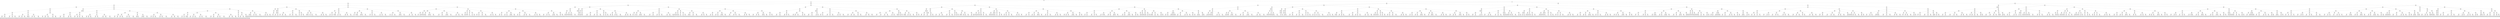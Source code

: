 digraph g {
node [shape = Mrecord];
nodo0[label="{EO: 0|cost: 0.0|A: null}"]
nodo1[label="{EO: 1|cost: 1.0|A: Go3}"]
nodo3[label="{EO: 3|cost: 2.0|A: Go4|Posicion:\n3}"]
nodo8[label="{EO: 8|cost: 3.0|A: Go5|Posicion:\n4}"]
nodo20[label="{EO: 20|cost: 4.0|A: Go6|Posicion:\n5}"]
nodo50[label="{EO: 50|cost: 5.0|A: Go7|Posicion:\n6}"]
nodo122[label="{EO: 122|cost: 6.0|A: Go8|Posicion:\n7}"]
nodo297[label="{EO: 297|cost: 7.0|A: Go9|Posicion:\n8}"]
nodo689[label="{EO: 689|cost: 8.0|A: Go10|Posicion:\n9}"]
nodo1559[label="{EO: 1559|cost: 9.0|A: Go11|Posicion:\n10}"]
nodo3324[label="{EO: 3324|cost: 10.0|A: Go12|Posicion:\n11}"]

nodo1559 -> nodo3324;
nodo3325[label="{EO: 3325|cost: 10.0|A: Go15|Posicion:\n11}"]

nodo1559 -> nodo3325;

nodo689 -> nodo1559;
nodo1560[label="{EO: 1560|cost: 9.0|A: Go16|Posicion:\n10}"]
nodo3326[label="{EO: 3326|cost: 10.0|A: Go15|Posicion:\n16}"]

nodo1560 -> nodo3326;
nodo3327[label="{EO: 3327|cost: 10.0|A: Go17|Posicion:\n16}"]

nodo1560 -> nodo3327;
nodo3328[label="{EO: 3328|cost: 10.0|A: Go23|Posicion:\n16}"]

nodo1560 -> nodo3328;

nodo689 -> nodo1560;

nodo297 -> nodo689;
nodo690[label="{EO: 690|cost: 8.0|A: Go17|Posicion:\n9}"]
nodo1561[label="{EO: 1561|cost: 9.0|A: Go16|Posicion:\n17}"]
nodo3329[label="{EO: 3329|cost: 10.0|A: Go10|Posicion:\n16}"]

nodo1561 -> nodo3329;
nodo3330[label="{EO: 3330|cost: 10.0|A: Go15|Posicion:\n16}"]

nodo1561 -> nodo3330;
nodo3331[label="{EO: 3331|cost: 10.0|A: Go23|Posicion:\n16}"]

nodo1561 -> nodo3331;

nodo690 -> nodo1561;
nodo1562[label="{EO: 1562|cost: 9.0|A: Go18|Posicion:\n17}"]
nodo3332[label="{EO: 3332|cost: 10.0|A: Go19|Posicion:\n18}"]

nodo1562 -> nodo3332;
nodo3333[label="{EO: 3333|cost: 10.0|A: Go21|Posicion:\n18}"]

nodo1562 -> nodo3333;

nodo690 -> nodo1562;
nodo1563[label="{EO: 1563|cost: 9.0|A: Go22|Posicion:\n17}"]
nodo3334[label="{EO: 3334|cost: 10.0|A: Go21|Posicion:\n22}"]

nodo1563 -> nodo3334;
nodo3335[label="{EO: 3335|cost: 10.0|A: Go23|Posicion:\n22}"]

nodo1563 -> nodo3335;
nodo3336[label="{EO: 3336|cost: 10.0|A: Go29|Posicion:\n22}"]

nodo1563 -> nodo3336;

nodo690 -> nodo1563;

nodo297 -> nodo690;

nodo122 -> nodo297;
nodo298[label="{EO: 298|cost: 7.0|A: Go18|Posicion:\n8}"]
nodo691[label="{EO: 691|cost: 8.0|A: Go17|Posicion:\n18}"]
nodo1564[label="{EO: 1564|cost: 9.0|A: Go9|Posicion:\n17}"]
nodo3337[label="{EO: 3337|cost: 10.0|A: Go10|Posicion:\n9}"]

nodo1564 -> nodo3337;

nodo691 -> nodo1564;
nodo1565[label="{EO: 1565|cost: 9.0|A: Go16|Posicion:\n17}"]
nodo3338[label="{EO: 3338|cost: 10.0|A: Go10|Posicion:\n16}"]

nodo1565 -> nodo3338;
nodo3339[label="{EO: 3339|cost: 10.0|A: Go15|Posicion:\n16}"]

nodo1565 -> nodo3339;
nodo3340[label="{EO: 3340|cost: 10.0|A: Go23|Posicion:\n16}"]

nodo1565 -> nodo3340;

nodo691 -> nodo1565;
nodo1566[label="{EO: 1566|cost: 9.0|A: Go22|Posicion:\n17}"]
nodo3341[label="{EO: 3341|cost: 10.0|A: Go21|Posicion:\n22}"]

nodo1566 -> nodo3341;
nodo3342[label="{EO: 3342|cost: 10.0|A: Go23|Posicion:\n22}"]

nodo1566 -> nodo3342;
nodo3343[label="{EO: 3343|cost: 10.0|A: Go29|Posicion:\n22}"]

nodo1566 -> nodo3343;

nodo691 -> nodo1566;

nodo298 -> nodo691;
nodo692[label="{EO: 692|cost: 8.0|A: Go19|Posicion:\n18}"]
nodo1567[label="{EO: 1567|cost: 9.0|A: Go13|Posicion:\n19}"]

nodo692 -> nodo1567;
nodo1568[label="{EO: 1568|cost: 9.0|A: Go20|Posicion:\n19}"]
nodo3344[label="{EO: 3344|cost: 10.0|A: Go21|Posicion:\n20}"]

nodo1568 -> nodo3344;
nodo3345[label="{EO: 3345|cost: 10.0|A: Go31|Posicion:\n20}"]

nodo1568 -> nodo3345;

nodo692 -> nodo1568;

nodo298 -> nodo692;
nodo693[label="{EO: 693|cost: 8.0|A: Go21|Posicion:\n18}"]
nodo1569[label="{EO: 1569|cost: 9.0|A: Go20|Posicion:\n21}"]
nodo3346[label="{EO: 3346|cost: 10.0|A: Go19|Posicion:\n20}"]

nodo1569 -> nodo3346;
nodo3347[label="{EO: 3347|cost: 10.0|A: Go31|Posicion:\n20}"]

nodo1569 -> nodo3347;

nodo693 -> nodo1569;
nodo1570[label="{EO: 1570|cost: 9.0|A: Go22|Posicion:\n21}"]
nodo3348[label="{EO: 3348|cost: 10.0|A: Go17|Posicion:\n22}"]

nodo1570 -> nodo3348;
nodo3349[label="{EO: 3349|cost: 10.0|A: Go23|Posicion:\n22}"]

nodo1570 -> nodo3349;
nodo3350[label="{EO: 3350|cost: 10.0|A: Go29|Posicion:\n22}"]

nodo1570 -> nodo3350;

nodo693 -> nodo1570;
nodo1571[label="{EO: 1571|cost: 9.0|A: Go30|Posicion:\n21}"]
nodo3351[label="{EO: 3351|cost: 10.0|A: Go29|Posicion:\n30}"]

nodo1571 -> nodo3351;
nodo3352[label="{EO: 3352|cost: 10.0|A: Go31|Posicion:\n30}"]

nodo1571 -> nodo3352;
nodo3353[label="{EO: 3353|cost: 10.0|A: Go33|Posicion:\n30}"]

nodo1571 -> nodo3353;

nodo693 -> nodo1571;

nodo298 -> nodo693;

nodo122 -> nodo298;

nodo50 -> nodo122;
nodo123[label="{EO: 123|cost: 6.0|A: Go13|Posicion:\n7}"]
nodo299[label="{EO: 299|cost: 7.0|A: Go19|Posicion:\n13}"]
nodo694[label="{EO: 694|cost: 8.0|A: Go18|Posicion:\n19}"]
nodo1572[label="{EO: 1572|cost: 9.0|A: Go8|Posicion:\n18}"]
nodo3354[label="{EO: 3354|cost: 10.0|A: Go9|Posicion:\n8}"]

nodo1572 -> nodo3354;

nodo694 -> nodo1572;
nodo1573[label="{EO: 1573|cost: 9.0|A: Go17|Posicion:\n18}"]
nodo3355[label="{EO: 3355|cost: 10.0|A: Go9|Posicion:\n17}"]

nodo1573 -> nodo3355;
nodo3356[label="{EO: 3356|cost: 10.0|A: Go16|Posicion:\n17}"]

nodo1573 -> nodo3356;
nodo3357[label="{EO: 3357|cost: 10.0|A: Go22|Posicion:\n17}"]

nodo1573 -> nodo3357;

nodo694 -> nodo1573;
nodo1574[label="{EO: 1574|cost: 9.0|A: Go21|Posicion:\n18}"]
nodo3358[label="{EO: 3358|cost: 10.0|A: Go20|Posicion:\n21}"]

nodo1574 -> nodo3358;
nodo3359[label="{EO: 3359|cost: 10.0|A: Go22|Posicion:\n21}"]

nodo1574 -> nodo3359;
nodo3360[label="{EO: 3360|cost: 10.0|A: Go30|Posicion:\n21}"]

nodo1574 -> nodo3360;

nodo694 -> nodo1574;

nodo299 -> nodo694;
nodo695[label="{EO: 695|cost: 8.0|A: Go20|Posicion:\n19}"]
nodo1575[label="{EO: 1575|cost: 9.0|A: Go21|Posicion:\n20}"]
nodo3361[label="{EO: 3361|cost: 10.0|A: Go18|Posicion:\n21}"]

nodo1575 -> nodo3361;
nodo3362[label="{EO: 3362|cost: 10.0|A: Go22|Posicion:\n21}"]

nodo1575 -> nodo3362;
nodo3363[label="{EO: 3363|cost: 10.0|A: Go30|Posicion:\n21}"]

nodo1575 -> nodo3363;

nodo695 -> nodo1575;
nodo1576[label="{EO: 1576|cost: 9.0|A: Go31|Posicion:\n20}"]
nodo3364[label="{EO: 3364|cost: 10.0|A: Go30|Posicion:\n31}"]

nodo1576 -> nodo3364;
nodo3365[label="{EO: 3365|cost: 10.0|A: Go32|Posicion:\n31}"]

nodo1576 -> nodo3365;

nodo695 -> nodo1576;

nodo299 -> nodo695;

nodo123 -> nodo299;

nodo50 -> nodo123;

nodo20 -> nodo50;

nodo8 -> nodo20;
nodo21[label="{EO: 21|cost: 4.0|A: Go8|Posicion:\n5}"]
nodo51[label="{EO: 51|cost: 5.0|A: Go7|Posicion:\n8}"]
nodo124[label="{EO: 124|cost: 6.0|A: Go6|Posicion:\n7}"]

nodo51 -> nodo124;
nodo125[label="{EO: 125|cost: 6.0|A: Go13|Posicion:\n7}"]
nodo300[label="{EO: 300|cost: 7.0|A: Go19|Posicion:\n13}"]
nodo696[label="{EO: 696|cost: 8.0|A: Go18|Posicion:\n19}"]
nodo1577[label="{EO: 1577|cost: 9.0|A: Go17|Posicion:\n18}"]
nodo3366[label="{EO: 3366|cost: 10.0|A: Go9|Posicion:\n17}"]

nodo1577 -> nodo3366;
nodo3367[label="{EO: 3367|cost: 10.0|A: Go16|Posicion:\n17}"]

nodo1577 -> nodo3367;
nodo3368[label="{EO: 3368|cost: 10.0|A: Go22|Posicion:\n17}"]

nodo1577 -> nodo3368;

nodo696 -> nodo1577;
nodo1578[label="{EO: 1578|cost: 9.0|A: Go21|Posicion:\n18}"]
nodo3369[label="{EO: 3369|cost: 10.0|A: Go20|Posicion:\n21}"]

nodo1578 -> nodo3369;
nodo3370[label="{EO: 3370|cost: 10.0|A: Go22|Posicion:\n21}"]

nodo1578 -> nodo3370;
nodo3371[label="{EO: 3371|cost: 10.0|A: Go30|Posicion:\n21}"]

nodo1578 -> nodo3371;

nodo696 -> nodo1578;

nodo300 -> nodo696;
nodo697[label="{EO: 697|cost: 8.0|A: Go20|Posicion:\n19}"]
nodo1579[label="{EO: 1579|cost: 9.0|A: Go21|Posicion:\n20}"]
nodo3372[label="{EO: 3372|cost: 10.0|A: Go18|Posicion:\n21}"]

nodo1579 -> nodo3372;
nodo3373[label="{EO: 3373|cost: 10.0|A: Go22|Posicion:\n21}"]

nodo1579 -> nodo3373;
nodo3374[label="{EO: 3374|cost: 10.0|A: Go30|Posicion:\n21}"]

nodo1579 -> nodo3374;

nodo697 -> nodo1579;
nodo1580[label="{EO: 1580|cost: 9.0|A: Go31|Posicion:\n20}"]
nodo3375[label="{EO: 3375|cost: 10.0|A: Go30|Posicion:\n31}"]

nodo1580 -> nodo3375;
nodo3376[label="{EO: 3376|cost: 10.0|A: Go32|Posicion:\n31}"]

nodo1580 -> nodo3376;

nodo697 -> nodo1580;

nodo300 -> nodo697;

nodo125 -> nodo300;

nodo51 -> nodo125;

nodo21 -> nodo51;
nodo52[label="{EO: 52|cost: 5.0|A: Go9|Posicion:\n8}"]
nodo126[label="{EO: 126|cost: 6.0|A: Go10|Posicion:\n9}"]
nodo301[label="{EO: 301|cost: 7.0|A: Go11|Posicion:\n10}"]
nodo698[label="{EO: 698|cost: 8.0|A: Go12|Posicion:\n11}"]
nodo1581[label="{EO: 1581|cost: 9.0|A: Go14|Posicion:\n12}"]
nodo3377[label="{EO: 3377|cost: 10.0|A: Go15|Posicion:\n14}"]

nodo1581 -> nodo3377;
nodo3378[label="{EO: 3378|cost: 10.0|A: Go25|Posicion:\n14}"]

nodo1581 -> nodo3378;

nodo698 -> nodo1581;

nodo301 -> nodo698;
nodo699[label="{EO: 699|cost: 8.0|A: Go15|Posicion:\n11}"]
nodo1582[label="{EO: 1582|cost: 9.0|A: Go14|Posicion:\n15}"]
nodo3379[label="{EO: 3379|cost: 10.0|A: Go12|Posicion:\n14}"]

nodo1582 -> nodo3379;
nodo3380[label="{EO: 3380|cost: 10.0|A: Go25|Posicion:\n14}"]

nodo1582 -> nodo3380;

nodo699 -> nodo1582;
nodo1583[label="{EO: 1583|cost: 9.0|A: Go16|Posicion:\n15}"]
nodo3381[label="{EO: 3381|cost: 10.0|A: Go17|Posicion:\n16}"]

nodo1583 -> nodo3381;
nodo3382[label="{EO: 3382|cost: 10.0|A: Go23|Posicion:\n16}"]

nodo1583 -> nodo3382;

nodo699 -> nodo1583;
nodo1584[label="{EO: 1584|cost: 9.0|A: Go24|Posicion:\n15}"]
nodo3383[label="{EO: 3383|cost: 10.0|A: Go23|Posicion:\n24}"]

nodo1584 -> nodo3383;
nodo3384[label="{EO: 3384|cost: 10.0|A: Go25|Posicion:\n24}"]

nodo1584 -> nodo3384;
nodo3385[label="{EO: 3385|cost: 10.0|A: Go27|Posicion:\n24}"]

nodo1584 -> nodo3385;

nodo699 -> nodo1584;

nodo301 -> nodo699;

nodo126 -> nodo301;
nodo302[label="{EO: 302|cost: 7.0|A: Go16|Posicion:\n10}"]
nodo700[label="{EO: 700|cost: 8.0|A: Go15|Posicion:\n16}"]
nodo1585[label="{EO: 1585|cost: 9.0|A: Go11|Posicion:\n15}"]
nodo3386[label="{EO: 3386|cost: 10.0|A: Go12|Posicion:\n11}"]

nodo1585 -> nodo3386;

nodo700 -> nodo1585;
nodo1586[label="{EO: 1586|cost: 9.0|A: Go14|Posicion:\n15}"]
nodo3387[label="{EO: 3387|cost: 10.0|A: Go12|Posicion:\n14}"]

nodo1586 -> nodo3387;
nodo3388[label="{EO: 3388|cost: 10.0|A: Go25|Posicion:\n14}"]

nodo1586 -> nodo3388;

nodo700 -> nodo1586;
nodo1587[label="{EO: 1587|cost: 9.0|A: Go24|Posicion:\n15}"]
nodo3389[label="{EO: 3389|cost: 10.0|A: Go23|Posicion:\n24}"]

nodo1587 -> nodo3389;
nodo3390[label="{EO: 3390|cost: 10.0|A: Go25|Posicion:\n24}"]

nodo1587 -> nodo3390;
nodo3391[label="{EO: 3391|cost: 10.0|A: Go27|Posicion:\n24}"]

nodo1587 -> nodo3391;

nodo700 -> nodo1587;

nodo302 -> nodo700;
nodo701[label="{EO: 701|cost: 8.0|A: Go17|Posicion:\n16}"]
nodo1588[label="{EO: 1588|cost: 9.0|A: Go18|Posicion:\n17}"]
nodo3392[label="{EO: 3392|cost: 10.0|A: Go19|Posicion:\n18}"]

nodo1588 -> nodo3392;
nodo3393[label="{EO: 3393|cost: 10.0|A: Go21|Posicion:\n18}"]

nodo1588 -> nodo3393;

nodo701 -> nodo1588;
nodo1589[label="{EO: 1589|cost: 9.0|A: Go22|Posicion:\n17}"]
nodo3394[label="{EO: 3394|cost: 10.0|A: Go21|Posicion:\n22}"]

nodo1589 -> nodo3394;
nodo3395[label="{EO: 3395|cost: 10.0|A: Go23|Posicion:\n22}"]

nodo1589 -> nodo3395;
nodo3396[label="{EO: 3396|cost: 10.0|A: Go29|Posicion:\n22}"]

nodo1589 -> nodo3396;

nodo701 -> nodo1589;

nodo302 -> nodo701;
nodo702[label="{EO: 702|cost: 8.0|A: Go23|Posicion:\n16}"]
nodo1590[label="{EO: 1590|cost: 9.0|A: Go22|Posicion:\n23}"]
nodo3397[label="{EO: 3397|cost: 10.0|A: Go17|Posicion:\n22}"]

nodo1590 -> nodo3397;
nodo3398[label="{EO: 3398|cost: 10.0|A: Go21|Posicion:\n22}"]

nodo1590 -> nodo3398;
nodo3399[label="{EO: 3399|cost: 10.0|A: Go29|Posicion:\n22}"]

nodo1590 -> nodo3399;

nodo702 -> nodo1590;
nodo1591[label="{EO: 1591|cost: 9.0|A: Go24|Posicion:\n23}"]
nodo3400[label="{EO: 3400|cost: 10.0|A: Go15|Posicion:\n24}"]

nodo1591 -> nodo3400;
nodo3401[label="{EO: 3401|cost: 10.0|A: Go25|Posicion:\n24}"]

nodo1591 -> nodo3401;
nodo3402[label="{EO: 3402|cost: 10.0|A: Go27|Posicion:\n24}"]

nodo1591 -> nodo3402;

nodo702 -> nodo1591;
nodo1592[label="{EO: 1592|cost: 9.0|A: Go28|Posicion:\n23}"]
nodo3403[label="{EO: 3403|cost: 10.0|A: Go27|Posicion:\n28}"]

nodo1592 -> nodo3403;
nodo3404[label="{EO: 3404|cost: 10.0|A: Go29|Posicion:\n28}"]

nodo1592 -> nodo3404;
nodo3405[label="{EO: 3405|cost: 10.0|A: Go35|Posicion:\n28}"]

nodo1592 -> nodo3405;

nodo702 -> nodo1592;

nodo302 -> nodo702;

nodo126 -> nodo302;

nodo52 -> nodo126;
nodo127[label="{EO: 127|cost: 6.0|A: Go17|Posicion:\n9}"]
nodo303[label="{EO: 303|cost: 7.0|A: Go16|Posicion:\n17}"]
nodo703[label="{EO: 703|cost: 8.0|A: Go10|Posicion:\n16}"]
nodo1593[label="{EO: 1593|cost: 9.0|A: Go11|Posicion:\n10}"]
nodo3406[label="{EO: 3406|cost: 10.0|A: Go12|Posicion:\n11}"]

nodo1593 -> nodo3406;
nodo3407[label="{EO: 3407|cost: 10.0|A: Go15|Posicion:\n11}"]

nodo1593 -> nodo3407;

nodo703 -> nodo1593;

nodo303 -> nodo703;
nodo704[label="{EO: 704|cost: 8.0|A: Go15|Posicion:\n16}"]
nodo1594[label="{EO: 1594|cost: 9.0|A: Go11|Posicion:\n15}"]
nodo3408[label="{EO: 3408|cost: 10.0|A: Go10|Posicion:\n11}"]

nodo1594 -> nodo3408;
nodo3409[label="{EO: 3409|cost: 10.0|A: Go12|Posicion:\n11}"]

nodo1594 -> nodo3409;

nodo704 -> nodo1594;
nodo1595[label="{EO: 1595|cost: 9.0|A: Go14|Posicion:\n15}"]
nodo3410[label="{EO: 3410|cost: 10.0|A: Go12|Posicion:\n14}"]

nodo1595 -> nodo3410;
nodo3411[label="{EO: 3411|cost: 10.0|A: Go25|Posicion:\n14}"]

nodo1595 -> nodo3411;

nodo704 -> nodo1595;
nodo1596[label="{EO: 1596|cost: 9.0|A: Go24|Posicion:\n15}"]
nodo3412[label="{EO: 3412|cost: 10.0|A: Go23|Posicion:\n24}"]

nodo1596 -> nodo3412;
nodo3413[label="{EO: 3413|cost: 10.0|A: Go25|Posicion:\n24}"]

nodo1596 -> nodo3413;
nodo3414[label="{EO: 3414|cost: 10.0|A: Go27|Posicion:\n24}"]

nodo1596 -> nodo3414;

nodo704 -> nodo1596;

nodo303 -> nodo704;
nodo705[label="{EO: 705|cost: 8.0|A: Go23|Posicion:\n16}"]
nodo1597[label="{EO: 1597|cost: 9.0|A: Go22|Posicion:\n23}"]
nodo3415[label="{EO: 3415|cost: 10.0|A: Go21|Posicion:\n22}"]

nodo1597 -> nodo3415;
nodo3416[label="{EO: 3416|cost: 10.0|A: Go29|Posicion:\n22}"]

nodo1597 -> nodo3416;

nodo705 -> nodo1597;
nodo1598[label="{EO: 1598|cost: 9.0|A: Go24|Posicion:\n23}"]
nodo3417[label="{EO: 3417|cost: 10.0|A: Go15|Posicion:\n24}"]

nodo1598 -> nodo3417;
nodo3418[label="{EO: 3418|cost: 10.0|A: Go25|Posicion:\n24}"]

nodo1598 -> nodo3418;
nodo3419[label="{EO: 3419|cost: 10.0|A: Go27|Posicion:\n24}"]

nodo1598 -> nodo3419;

nodo705 -> nodo1598;
nodo1599[label="{EO: 1599|cost: 9.0|A: Go28|Posicion:\n23}"]
nodo3420[label="{EO: 3420|cost: 10.0|A: Go27|Posicion:\n28}"]

nodo1599 -> nodo3420;
nodo3421[label="{EO: 3421|cost: 10.0|A: Go29|Posicion:\n28}"]

nodo1599 -> nodo3421;
nodo3422[label="{EO: 3422|cost: 10.0|A: Go35|Posicion:\n28}"]

nodo1599 -> nodo3422;

nodo705 -> nodo1599;

nodo303 -> nodo705;

nodo127 -> nodo303;
nodo304[label="{EO: 304|cost: 7.0|A: Go18|Posicion:\n17}"]
nodo706[label="{EO: 706|cost: 8.0|A: Go19|Posicion:\n18}"]
nodo1600[label="{EO: 1600|cost: 9.0|A: Go13|Posicion:\n19}"]
nodo3423[label="{EO: 3423|cost: 10.0|A: Go7|Posicion:\n13}"]

nodo1600 -> nodo3423;

nodo706 -> nodo1600;
nodo1601[label="{EO: 1601|cost: 9.0|A: Go20|Posicion:\n19}"]
nodo3424[label="{EO: 3424|cost: 10.0|A: Go21|Posicion:\n20}"]

nodo1601 -> nodo3424;
nodo3425[label="{EO: 3425|cost: 10.0|A: Go31|Posicion:\n20}"]

nodo1601 -> nodo3425;

nodo706 -> nodo1601;

nodo304 -> nodo706;
nodo707[label="{EO: 707|cost: 8.0|A: Go21|Posicion:\n18}"]
nodo1602[label="{EO: 1602|cost: 9.0|A: Go20|Posicion:\n21}"]
nodo3426[label="{EO: 3426|cost: 10.0|A: Go19|Posicion:\n20}"]

nodo1602 -> nodo3426;
nodo3427[label="{EO: 3427|cost: 10.0|A: Go31|Posicion:\n20}"]

nodo1602 -> nodo3427;

nodo707 -> nodo1602;
nodo1603[label="{EO: 1603|cost: 9.0|A: Go22|Posicion:\n21}"]
nodo3428[label="{EO: 3428|cost: 10.0|A: Go23|Posicion:\n22}"]

nodo1603 -> nodo3428;
nodo3429[label="{EO: 3429|cost: 10.0|A: Go29|Posicion:\n22}"]

nodo1603 -> nodo3429;

nodo707 -> nodo1603;
nodo1604[label="{EO: 1604|cost: 9.0|A: Go30|Posicion:\n21}"]
nodo3430[label="{EO: 3430|cost: 10.0|A: Go29|Posicion:\n30}"]

nodo1604 -> nodo3430;
nodo3431[label="{EO: 3431|cost: 10.0|A: Go31|Posicion:\n30}"]

nodo1604 -> nodo3431;
nodo3432[label="{EO: 3432|cost: 10.0|A: Go33|Posicion:\n30}"]

nodo1604 -> nodo3432;

nodo707 -> nodo1604;

nodo304 -> nodo707;

nodo127 -> nodo304;
nodo305[label="{EO: 305|cost: 7.0|A: Go22|Posicion:\n17}"]
nodo708[label="{EO: 708|cost: 8.0|A: Go21|Posicion:\n22}"]
nodo1605[label="{EO: 1605|cost: 9.0|A: Go18|Posicion:\n21}"]
nodo3433[label="{EO: 3433|cost: 10.0|A: Go19|Posicion:\n18}"]

nodo1605 -> nodo3433;

nodo708 -> nodo1605;
nodo1606[label="{EO: 1606|cost: 9.0|A: Go20|Posicion:\n21}"]
nodo3434[label="{EO: 3434|cost: 10.0|A: Go19|Posicion:\n20}"]

nodo1606 -> nodo3434;
nodo3435[label="{EO: 3435|cost: 10.0|A: Go31|Posicion:\n20}"]

nodo1606 -> nodo3435;

nodo708 -> nodo1606;
nodo1607[label="{EO: 1607|cost: 9.0|A: Go30|Posicion:\n21}"]
nodo3436[label="{EO: 3436|cost: 10.0|A: Go29|Posicion:\n30}"]

nodo1607 -> nodo3436;
nodo3437[label="{EO: 3437|cost: 10.0|A: Go31|Posicion:\n30}"]

nodo1607 -> nodo3437;
nodo3438[label="{EO: 3438|cost: 10.0|A: Go33|Posicion:\n30}"]

nodo1607 -> nodo3438;

nodo708 -> nodo1607;

nodo305 -> nodo708;
nodo709[label="{EO: 709|cost: 8.0|A: Go23|Posicion:\n22}"]
nodo1608[label="{EO: 1608|cost: 9.0|A: Go16|Posicion:\n23}"]
nodo3439[label="{EO: 3439|cost: 10.0|A: Go10|Posicion:\n16}"]

nodo1608 -> nodo3439;
nodo3440[label="{EO: 3440|cost: 10.0|A: Go15|Posicion:\n16}"]

nodo1608 -> nodo3440;

nodo709 -> nodo1608;
nodo1609[label="{EO: 1609|cost: 9.0|A: Go24|Posicion:\n23}"]
nodo3441[label="{EO: 3441|cost: 10.0|A: Go15|Posicion:\n24}"]

nodo1609 -> nodo3441;
nodo3442[label="{EO: 3442|cost: 10.0|A: Go25|Posicion:\n24}"]

nodo1609 -> nodo3442;
nodo3443[label="{EO: 3443|cost: 10.0|A: Go27|Posicion:\n24}"]

nodo1609 -> nodo3443;

nodo709 -> nodo1609;
nodo1610[label="{EO: 1610|cost: 9.0|A: Go28|Posicion:\n23}"]
nodo3444[label="{EO: 3444|cost: 10.0|A: Go27|Posicion:\n28}"]

nodo1610 -> nodo3444;
nodo3445[label="{EO: 3445|cost: 10.0|A: Go29|Posicion:\n28}"]

nodo1610 -> nodo3445;
nodo3446[label="{EO: 3446|cost: 10.0|A: Go35|Posicion:\n28}"]

nodo1610 -> nodo3446;

nodo709 -> nodo1610;

nodo305 -> nodo709;
nodo710[label="{EO: 710|cost: 8.0|A: Go29|Posicion:\n22}"]
nodo1611[label="{EO: 1611|cost: 9.0|A: Go28|Posicion:\n29}"]
nodo3447[label="{EO: 3447|cost: 10.0|A: Go23|Posicion:\n28}"]

nodo1611 -> nodo3447;
nodo3448[label="{EO: 3448|cost: 10.0|A: Go27|Posicion:\n28}"]

nodo1611 -> nodo3448;
nodo3449[label="{EO: 3449|cost: 10.0|A: Go35|Posicion:\n28}"]

nodo1611 -> nodo3449;

nodo710 -> nodo1611;
nodo1612[label="{EO: 1612|cost: 9.0|A: Go30|Posicion:\n29}"]
nodo3450[label="{EO: 3450|cost: 10.0|A: Go21|Posicion:\n30}"]

nodo1612 -> nodo3450;
nodo3451[label="{EO: 3451|cost: 10.0|A: Go31|Posicion:\n30}"]

nodo1612 -> nodo3451;
nodo3452[label="{EO: 3452|cost: 10.0|A: Go33|Posicion:\n30}"]

nodo1612 -> nodo3452;

nodo710 -> nodo1612;
nodo1613[label="{EO: 1613|cost: 9.0|A: Go34|Posicion:\n29}"]
nodo3453[label="{EO: 3453|cost: 10.0|A: Go33|Posicion:\n34}"]

nodo1613 -> nodo3453;
nodo3454[label="{EO: 3454|cost: 10.0|A: Go35|Posicion:\n34}"]

nodo1613 -> nodo3454;

nodo710 -> nodo1613;

nodo305 -> nodo710;

nodo127 -> nodo305;

nodo52 -> nodo127;

nodo21 -> nodo52;
nodo53[label="{EO: 53|cost: 5.0|A: Go18|Posicion:\n8}"]
nodo128[label="{EO: 128|cost: 6.0|A: Go17|Posicion:\n18}"]
nodo306[label="{EO: 306|cost: 7.0|A: Go9|Posicion:\n17}"]
nodo711[label="{EO: 711|cost: 8.0|A: Go10|Posicion:\n9}"]
nodo1614[label="{EO: 1614|cost: 9.0|A: Go11|Posicion:\n10}"]
nodo3455[label="{EO: 3455|cost: 10.0|A: Go12|Posicion:\n11}"]

nodo1614 -> nodo3455;
nodo3456[label="{EO: 3456|cost: 10.0|A: Go15|Posicion:\n11}"]

nodo1614 -> nodo3456;

nodo711 -> nodo1614;
nodo1615[label="{EO: 1615|cost: 9.0|A: Go16|Posicion:\n10}"]
nodo3457[label="{EO: 3457|cost: 10.0|A: Go15|Posicion:\n16}"]

nodo1615 -> nodo3457;
nodo3458[label="{EO: 3458|cost: 10.0|A: Go23|Posicion:\n16}"]

nodo1615 -> nodo3458;

nodo711 -> nodo1615;

nodo306 -> nodo711;

nodo128 -> nodo306;
nodo307[label="{EO: 307|cost: 7.0|A: Go16|Posicion:\n17}"]
nodo712[label="{EO: 712|cost: 8.0|A: Go10|Posicion:\n16}"]
nodo1616[label="{EO: 1616|cost: 9.0|A: Go9|Posicion:\n10}"]

nodo712 -> nodo1616;
nodo1617[label="{EO: 1617|cost: 9.0|A: Go11|Posicion:\n10}"]
nodo3459[label="{EO: 3459|cost: 10.0|A: Go12|Posicion:\n11}"]

nodo1617 -> nodo3459;
nodo3460[label="{EO: 3460|cost: 10.0|A: Go15|Posicion:\n11}"]

nodo1617 -> nodo3460;

nodo712 -> nodo1617;

nodo307 -> nodo712;
nodo713[label="{EO: 713|cost: 8.0|A: Go15|Posicion:\n16}"]
nodo1618[label="{EO: 1618|cost: 9.0|A: Go11|Posicion:\n15}"]
nodo3461[label="{EO: 3461|cost: 10.0|A: Go10|Posicion:\n11}"]

nodo1618 -> nodo3461;
nodo3462[label="{EO: 3462|cost: 10.0|A: Go12|Posicion:\n11}"]

nodo1618 -> nodo3462;

nodo713 -> nodo1618;
nodo1619[label="{EO: 1619|cost: 9.0|A: Go14|Posicion:\n15}"]
nodo3463[label="{EO: 3463|cost: 10.0|A: Go12|Posicion:\n14}"]

nodo1619 -> nodo3463;
nodo3464[label="{EO: 3464|cost: 10.0|A: Go25|Posicion:\n14}"]

nodo1619 -> nodo3464;

nodo713 -> nodo1619;
nodo1620[label="{EO: 1620|cost: 9.0|A: Go24|Posicion:\n15}"]
nodo3465[label="{EO: 3465|cost: 10.0|A: Go23|Posicion:\n24}"]

nodo1620 -> nodo3465;
nodo3466[label="{EO: 3466|cost: 10.0|A: Go25|Posicion:\n24}"]

nodo1620 -> nodo3466;
nodo3467[label="{EO: 3467|cost: 10.0|A: Go27|Posicion:\n24}"]

nodo1620 -> nodo3467;

nodo713 -> nodo1620;

nodo307 -> nodo713;
nodo714[label="{EO: 714|cost: 8.0|A: Go23|Posicion:\n16}"]
nodo1621[label="{EO: 1621|cost: 9.0|A: Go22|Posicion:\n23}"]
nodo3468[label="{EO: 3468|cost: 10.0|A: Go21|Posicion:\n22}"]

nodo1621 -> nodo3468;
nodo3469[label="{EO: 3469|cost: 10.0|A: Go29|Posicion:\n22}"]

nodo1621 -> nodo3469;

nodo714 -> nodo1621;
nodo1622[label="{EO: 1622|cost: 9.0|A: Go24|Posicion:\n23}"]
nodo3470[label="{EO: 3470|cost: 10.0|A: Go15|Posicion:\n24}"]

nodo1622 -> nodo3470;
nodo3471[label="{EO: 3471|cost: 10.0|A: Go25|Posicion:\n24}"]

nodo1622 -> nodo3471;
nodo3472[label="{EO: 3472|cost: 10.0|A: Go27|Posicion:\n24}"]

nodo1622 -> nodo3472;

nodo714 -> nodo1622;
nodo1623[label="{EO: 1623|cost: 9.0|A: Go28|Posicion:\n23}"]
nodo3473[label="{EO: 3473|cost: 10.0|A: Go27|Posicion:\n28}"]

nodo1623 -> nodo3473;
nodo3474[label="{EO: 3474|cost: 10.0|A: Go29|Posicion:\n28}"]

nodo1623 -> nodo3474;
nodo3475[label="{EO: 3475|cost: 10.0|A: Go35|Posicion:\n28}"]

nodo1623 -> nodo3475;

nodo714 -> nodo1623;

nodo307 -> nodo714;

nodo128 -> nodo307;
nodo308[label="{EO: 308|cost: 7.0|A: Go22|Posicion:\n17}"]
nodo715[label="{EO: 715|cost: 8.0|A: Go21|Posicion:\n22}"]
nodo1624[label="{EO: 1624|cost: 9.0|A: Go20|Posicion:\n21}"]
nodo3476[label="{EO: 3476|cost: 10.0|A: Go19|Posicion:\n20}"]

nodo1624 -> nodo3476;
nodo3477[label="{EO: 3477|cost: 10.0|A: Go31|Posicion:\n20}"]

nodo1624 -> nodo3477;

nodo715 -> nodo1624;
nodo1625[label="{EO: 1625|cost: 9.0|A: Go30|Posicion:\n21}"]
nodo3478[label="{EO: 3478|cost: 10.0|A: Go29|Posicion:\n30}"]

nodo1625 -> nodo3478;
nodo3479[label="{EO: 3479|cost: 10.0|A: Go31|Posicion:\n30}"]

nodo1625 -> nodo3479;
nodo3480[label="{EO: 3480|cost: 10.0|A: Go33|Posicion:\n30}"]

nodo1625 -> nodo3480;

nodo715 -> nodo1625;

nodo308 -> nodo715;
nodo716[label="{EO: 716|cost: 8.0|A: Go23|Posicion:\n22}"]
nodo1626[label="{EO: 1626|cost: 9.0|A: Go16|Posicion:\n23}"]
nodo3481[label="{EO: 3481|cost: 10.0|A: Go10|Posicion:\n16}"]

nodo1626 -> nodo3481;
nodo3482[label="{EO: 3482|cost: 10.0|A: Go15|Posicion:\n16}"]

nodo1626 -> nodo3482;

nodo716 -> nodo1626;
nodo1627[label="{EO: 1627|cost: 9.0|A: Go24|Posicion:\n23}"]
nodo3483[label="{EO: 3483|cost: 10.0|A: Go15|Posicion:\n24}"]

nodo1627 -> nodo3483;
nodo3484[label="{EO: 3484|cost: 10.0|A: Go25|Posicion:\n24}"]

nodo1627 -> nodo3484;
nodo3485[label="{EO: 3485|cost: 10.0|A: Go27|Posicion:\n24}"]

nodo1627 -> nodo3485;

nodo716 -> nodo1627;
nodo1628[label="{EO: 1628|cost: 9.0|A: Go28|Posicion:\n23}"]
nodo3486[label="{EO: 3486|cost: 10.0|A: Go27|Posicion:\n28}"]

nodo1628 -> nodo3486;
nodo3487[label="{EO: 3487|cost: 10.0|A: Go29|Posicion:\n28}"]

nodo1628 -> nodo3487;
nodo3488[label="{EO: 3488|cost: 10.0|A: Go35|Posicion:\n28}"]

nodo1628 -> nodo3488;

nodo716 -> nodo1628;

nodo308 -> nodo716;
nodo717[label="{EO: 717|cost: 8.0|A: Go29|Posicion:\n22}"]
nodo1629[label="{EO: 1629|cost: 9.0|A: Go28|Posicion:\n29}"]
nodo3489[label="{EO: 3489|cost: 10.0|A: Go23|Posicion:\n28}"]

nodo1629 -> nodo3489;
nodo3490[label="{EO: 3490|cost: 10.0|A: Go27|Posicion:\n28}"]

nodo1629 -> nodo3490;
nodo3491[label="{EO: 3491|cost: 10.0|A: Go35|Posicion:\n28}"]

nodo1629 -> nodo3491;

nodo717 -> nodo1629;
nodo1630[label="{EO: 1630|cost: 9.0|A: Go30|Posicion:\n29}"]
nodo3492[label="{EO: 3492|cost: 10.0|A: Go21|Posicion:\n30}"]

nodo1630 -> nodo3492;
nodo3493[label="{EO: 3493|cost: 10.0|A: Go31|Posicion:\n30}"]

nodo1630 -> nodo3493;
nodo3494[label="{EO: 3494|cost: 10.0|A: Go33|Posicion:\n30}"]

nodo1630 -> nodo3494;

nodo717 -> nodo1630;
nodo1631[label="{EO: 1631|cost: 9.0|A: Go34|Posicion:\n29}"]
nodo3495[label="{EO: 3495|cost: 10.0|A: Go33|Posicion:\n34}"]

nodo1631 -> nodo3495;
nodo3496[label="{EO: 3496|cost: 10.0|A: Go35|Posicion:\n34}"]

nodo1631 -> nodo3496;

nodo717 -> nodo1631;

nodo308 -> nodo717;

nodo128 -> nodo308;

nodo53 -> nodo128;
nodo129[label="{EO: 129|cost: 6.0|A: Go19|Posicion:\n18}"]
nodo309[label="{EO: 309|cost: 7.0|A: Go13|Posicion:\n19}"]
nodo718[label="{EO: 718|cost: 8.0|A: Go7|Posicion:\n13}"]
nodo1632[label="{EO: 1632|cost: 9.0|A: Go6|Posicion:\n7}"]

nodo718 -> nodo1632;

nodo309 -> nodo718;

nodo129 -> nodo309;
nodo310[label="{EO: 310|cost: 7.0|A: Go20|Posicion:\n19}"]
nodo719[label="{EO: 719|cost: 8.0|A: Go21|Posicion:\n20}"]
nodo1633[label="{EO: 1633|cost: 9.0|A: Go22|Posicion:\n21}"]
nodo3497[label="{EO: 3497|cost: 10.0|A: Go17|Posicion:\n22}"]

nodo1633 -> nodo3497;
nodo3498[label="{EO: 3498|cost: 10.0|A: Go23|Posicion:\n22}"]

nodo1633 -> nodo3498;
nodo3499[label="{EO: 3499|cost: 10.0|A: Go29|Posicion:\n22}"]

nodo1633 -> nodo3499;

nodo719 -> nodo1633;
nodo1634[label="{EO: 1634|cost: 9.0|A: Go30|Posicion:\n21}"]
nodo3500[label="{EO: 3500|cost: 10.0|A: Go29|Posicion:\n30}"]

nodo1634 -> nodo3500;
nodo3501[label="{EO: 3501|cost: 10.0|A: Go31|Posicion:\n30}"]

nodo1634 -> nodo3501;
nodo3502[label="{EO: 3502|cost: 10.0|A: Go33|Posicion:\n30}"]

nodo1634 -> nodo3502;

nodo719 -> nodo1634;

nodo310 -> nodo719;
nodo720[label="{EO: 720|cost: 8.0|A: Go31|Posicion:\n20}"]
nodo1635[label="{EO: 1635|cost: 9.0|A: Go30|Posicion:\n31}"]
nodo3503[label="{EO: 3503|cost: 10.0|A: Go21|Posicion:\n30}"]

nodo1635 -> nodo3503;
nodo3504[label="{EO: 3504|cost: 10.0|A: Go29|Posicion:\n30}"]

nodo1635 -> nodo3504;
nodo3505[label="{EO: 3505|cost: 10.0|A: Go33|Posicion:\n30}"]

nodo1635 -> nodo3505;

nodo720 -> nodo1635;
nodo1636[label="{EO: 1636|cost: 9.0|A: Go32|Posicion:\n31}"]

nodo720 -> nodo1636;

nodo310 -> nodo720;

nodo129 -> nodo310;

nodo53 -> nodo129;
nodo130[label="{EO: 130|cost: 6.0|A: Go21|Posicion:\n18}"]
nodo311[label="{EO: 311|cost: 7.0|A: Go20|Posicion:\n21}"]
nodo721[label="{EO: 721|cost: 8.0|A: Go19|Posicion:\n20}"]
nodo1637[label="{EO: 1637|cost: 9.0|A: Go13|Posicion:\n19}"]

nodo721 -> nodo1637;

nodo311 -> nodo721;
nodo722[label="{EO: 722|cost: 8.0|A: Go31|Posicion:\n20}"]
nodo1638[label="{EO: 1638|cost: 9.0|A: Go30|Posicion:\n31}"]

nodo722 -> nodo1638;
nodo1639[label="{EO: 1639|cost: 9.0|A: Go32|Posicion:\n31}"]

nodo722 -> nodo1639;

nodo311 -> nodo722;

nodo130 -> nodo311;
nodo312[label="{EO: 312|cost: 7.0|A: Go22|Posicion:\n21}"]
nodo723[label="{EO: 723|cost: 8.0|A: Go17|Posicion:\n22}"]
nodo1640[label="{EO: 1640|cost: 9.0|A: Go9|Posicion:\n17}"]

nodo723 -> nodo1640;
nodo1641[label="{EO: 1641|cost: 9.0|A: Go16|Posicion:\n17}"]

nodo723 -> nodo1641;

nodo312 -> nodo723;
nodo724[label="{EO: 724|cost: 8.0|A: Go23|Posicion:\n22}"]
nodo1642[label="{EO: 1642|cost: 9.0|A: Go16|Posicion:\n23}"]

nodo724 -> nodo1642;
nodo1643[label="{EO: 1643|cost: 9.0|A: Go24|Posicion:\n23}"]

nodo724 -> nodo1643;
nodo1644[label="{EO: 1644|cost: 9.0|A: Go28|Posicion:\n23}"]

nodo724 -> nodo1644;

nodo312 -> nodo724;
nodo725[label="{EO: 725|cost: 8.0|A: Go29|Posicion:\n22}"]
nodo1645[label="{EO: 1645|cost: 9.0|A: Go28|Posicion:\n29}"]

nodo725 -> nodo1645;
nodo1646[label="{EO: 1646|cost: 9.0|A: Go30|Posicion:\n29}"]

nodo725 -> nodo1646;
nodo1647[label="{EO: 1647|cost: 9.0|A: Go34|Posicion:\n29}"]

nodo725 -> nodo1647;

nodo312 -> nodo725;

nodo130 -> nodo312;
nodo313[label="{EO: 313|cost: 7.0|A: Go30|Posicion:\n21}"]
nodo726[label="{EO: 726|cost: 8.0|A: Go29|Posicion:\n30}"]
nodo1648[label="{EO: 1648|cost: 9.0|A: Go22|Posicion:\n29}"]

nodo726 -> nodo1648;
nodo1649[label="{EO: 1649|cost: 9.0|A: Go28|Posicion:\n29}"]

nodo726 -> nodo1649;
nodo1650[label="{EO: 1650|cost: 9.0|A: Go34|Posicion:\n29}"]

nodo726 -> nodo1650;

nodo313 -> nodo726;
nodo727[label="{EO: 727|cost: 8.0|A: Go31|Posicion:\n30}"]
nodo1651[label="{EO: 1651|cost: 9.0|A: Go20|Posicion:\n31}"]

nodo727 -> nodo1651;
nodo1652[label="{EO: 1652|cost: 9.0|A: Go32|Posicion:\n31}"]

nodo727 -> nodo1652;

nodo313 -> nodo727;
nodo728[label="{EO: 728|cost: 8.0|A: Go33|Posicion:\n30}"]
nodo1653[label="{EO: 1653|cost: 9.0|A: Go32|Posicion:\n33}"]

nodo728 -> nodo1653;
nodo1654[label="{EO: 1654|cost: 9.0|A: Go34|Posicion:\n33}"]

nodo728 -> nodo1654;

nodo313 -> nodo728;

nodo130 -> nodo313;

nodo53 -> nodo130;

nodo21 -> nodo53;

nodo8 -> nodo21;

nodo3 -> nodo8;
nodo9[label="{EO: 9|cost: 3.0|A: Go9|Posicion:\n4}"]
nodo22[label="{EO: 22|cost: 4.0|A: Go8|Posicion:\n9}"]
nodo54[label="{EO: 54|cost: 5.0|A: Go5|Posicion:\n8}"]
nodo131[label="{EO: 131|cost: 6.0|A: Go6|Posicion:\n5}"]
nodo314[label="{EO: 314|cost: 7.0|A: Go7|Posicion:\n6}"]
nodo729[label="{EO: 729|cost: 8.0|A: Go13|Posicion:\n7}"]
nodo1655[label="{EO: 1655|cost: 9.0|A: Go19|Posicion:\n13}"]

nodo729 -> nodo1655;

nodo314 -> nodo729;

nodo131 -> nodo314;

nodo54 -> nodo131;

nodo22 -> nodo54;
nodo55[label="{EO: 55|cost: 5.0|A: Go7|Posicion:\n8}"]
nodo132[label="{EO: 132|cost: 6.0|A: Go6|Posicion:\n7}"]
nodo315[label="{EO: 315|cost: 7.0|A: Go5|Posicion:\n6}"]

nodo132 -> nodo315;

nodo55 -> nodo132;
nodo133[label="{EO: 133|cost: 6.0|A: Go13|Posicion:\n7}"]
nodo316[label="{EO: 316|cost: 7.0|A: Go19|Posicion:\n13}"]
nodo730[label="{EO: 730|cost: 8.0|A: Go18|Posicion:\n19}"]
nodo1656[label="{EO: 1656|cost: 9.0|A: Go17|Posicion:\n18}"]

nodo730 -> nodo1656;
nodo1657[label="{EO: 1657|cost: 9.0|A: Go21|Posicion:\n18}"]

nodo730 -> nodo1657;

nodo316 -> nodo730;
nodo731[label="{EO: 731|cost: 8.0|A: Go20|Posicion:\n19}"]
nodo1658[label="{EO: 1658|cost: 9.0|A: Go21|Posicion:\n20}"]

nodo731 -> nodo1658;
nodo1659[label="{EO: 1659|cost: 9.0|A: Go31|Posicion:\n20}"]

nodo731 -> nodo1659;

nodo316 -> nodo731;

nodo133 -> nodo316;

nodo55 -> nodo133;

nodo22 -> nodo55;
nodo56[label="{EO: 56|cost: 5.0|A: Go18|Posicion:\n8}"]
nodo134[label="{EO: 134|cost: 6.0|A: Go17|Posicion:\n18}"]
nodo317[label="{EO: 317|cost: 7.0|A: Go16|Posicion:\n17}"]
nodo732[label="{EO: 732|cost: 8.0|A: Go10|Posicion:\n16}"]
nodo1660[label="{EO: 1660|cost: 9.0|A: Go11|Posicion:\n10}"]

nodo732 -> nodo1660;

nodo317 -> nodo732;
nodo733[label="{EO: 733|cost: 8.0|A: Go15|Posicion:\n16}"]
nodo1661[label="{EO: 1661|cost: 9.0|A: Go11|Posicion:\n15}"]

nodo733 -> nodo1661;
nodo1662[label="{EO: 1662|cost: 9.0|A: Go14|Posicion:\n15}"]

nodo733 -> nodo1662;
nodo1663[label="{EO: 1663|cost: 9.0|A: Go24|Posicion:\n15}"]

nodo733 -> nodo1663;

nodo317 -> nodo733;
nodo734[label="{EO: 734|cost: 8.0|A: Go23|Posicion:\n16}"]
nodo1664[label="{EO: 1664|cost: 9.0|A: Go22|Posicion:\n23}"]

nodo734 -> nodo1664;
nodo1665[label="{EO: 1665|cost: 9.0|A: Go24|Posicion:\n23}"]

nodo734 -> nodo1665;
nodo1666[label="{EO: 1666|cost: 9.0|A: Go28|Posicion:\n23}"]

nodo734 -> nodo1666;

nodo317 -> nodo734;

nodo134 -> nodo317;
nodo318[label="{EO: 318|cost: 7.0|A: Go22|Posicion:\n17}"]
nodo735[label="{EO: 735|cost: 8.0|A: Go21|Posicion:\n22}"]
nodo1667[label="{EO: 1667|cost: 9.0|A: Go20|Posicion:\n21}"]

nodo735 -> nodo1667;
nodo1668[label="{EO: 1668|cost: 9.0|A: Go30|Posicion:\n21}"]

nodo735 -> nodo1668;

nodo318 -> nodo735;
nodo736[label="{EO: 736|cost: 8.0|A: Go23|Posicion:\n22}"]
nodo1669[label="{EO: 1669|cost: 9.0|A: Go16|Posicion:\n23}"]

nodo736 -> nodo1669;
nodo1670[label="{EO: 1670|cost: 9.0|A: Go24|Posicion:\n23}"]

nodo736 -> nodo1670;
nodo1671[label="{EO: 1671|cost: 9.0|A: Go28|Posicion:\n23}"]

nodo736 -> nodo1671;

nodo318 -> nodo736;
nodo737[label="{EO: 737|cost: 8.0|A: Go29|Posicion:\n22}"]
nodo1672[label="{EO: 1672|cost: 9.0|A: Go28|Posicion:\n29}"]

nodo737 -> nodo1672;
nodo1673[label="{EO: 1673|cost: 9.0|A: Go30|Posicion:\n29}"]

nodo737 -> nodo1673;
nodo1674[label="{EO: 1674|cost: 9.0|A: Go34|Posicion:\n29}"]

nodo737 -> nodo1674;

nodo318 -> nodo737;

nodo134 -> nodo318;

nodo56 -> nodo134;
nodo135[label="{EO: 135|cost: 6.0|A: Go19|Posicion:\n18}"]
nodo319[label="{EO: 319|cost: 7.0|A: Go13|Posicion:\n19}"]
nodo738[label="{EO: 738|cost: 8.0|A: Go7|Posicion:\n13}"]
nodo1675[label="{EO: 1675|cost: 9.0|A: Go6|Posicion:\n7}"]

nodo738 -> nodo1675;

nodo319 -> nodo738;

nodo135 -> nodo319;
nodo320[label="{EO: 320|cost: 7.0|A: Go20|Posicion:\n19}"]
nodo739[label="{EO: 739|cost: 8.0|A: Go21|Posicion:\n20}"]
nodo1676[label="{EO: 1676|cost: 9.0|A: Go22|Posicion:\n21}"]

nodo739 -> nodo1676;
nodo1677[label="{EO: 1677|cost: 9.0|A: Go30|Posicion:\n21}"]

nodo739 -> nodo1677;

nodo320 -> nodo739;
nodo740[label="{EO: 740|cost: 8.0|A: Go31|Posicion:\n20}"]
nodo1678[label="{EO: 1678|cost: 9.0|A: Go30|Posicion:\n31}"]

nodo740 -> nodo1678;
nodo1679[label="{EO: 1679|cost: 9.0|A: Go32|Posicion:\n31}"]

nodo740 -> nodo1679;

nodo320 -> nodo740;

nodo135 -> nodo320;

nodo56 -> nodo135;
nodo136[label="{EO: 136|cost: 6.0|A: Go21|Posicion:\n18}"]
nodo321[label="{EO: 321|cost: 7.0|A: Go20|Posicion:\n21}"]
nodo741[label="{EO: 741|cost: 8.0|A: Go19|Posicion:\n20}"]
nodo1680[label="{EO: 1680|cost: 9.0|A: Go13|Posicion:\n19}"]

nodo741 -> nodo1680;

nodo321 -> nodo741;
nodo742[label="{EO: 742|cost: 8.0|A: Go31|Posicion:\n20}"]
nodo1681[label="{EO: 1681|cost: 9.0|A: Go30|Posicion:\n31}"]

nodo742 -> nodo1681;
nodo1682[label="{EO: 1682|cost: 9.0|A: Go32|Posicion:\n31}"]

nodo742 -> nodo1682;

nodo321 -> nodo742;

nodo136 -> nodo321;
nodo322[label="{EO: 322|cost: 7.0|A: Go22|Posicion:\n21}"]
nodo743[label="{EO: 743|cost: 8.0|A: Go17|Posicion:\n22}"]
nodo1683[label="{EO: 1683|cost: 9.0|A: Go16|Posicion:\n17}"]

nodo743 -> nodo1683;

nodo322 -> nodo743;
nodo744[label="{EO: 744|cost: 8.0|A: Go23|Posicion:\n22}"]
nodo1684[label="{EO: 1684|cost: 9.0|A: Go16|Posicion:\n23}"]

nodo744 -> nodo1684;
nodo1685[label="{EO: 1685|cost: 9.0|A: Go24|Posicion:\n23}"]

nodo744 -> nodo1685;
nodo1686[label="{EO: 1686|cost: 9.0|A: Go28|Posicion:\n23}"]

nodo744 -> nodo1686;

nodo322 -> nodo744;
nodo745[label="{EO: 745|cost: 8.0|A: Go29|Posicion:\n22}"]
nodo1687[label="{EO: 1687|cost: 9.0|A: Go28|Posicion:\n29}"]

nodo745 -> nodo1687;
nodo1688[label="{EO: 1688|cost: 9.0|A: Go30|Posicion:\n29}"]

nodo745 -> nodo1688;
nodo1689[label="{EO: 1689|cost: 9.0|A: Go34|Posicion:\n29}"]

nodo745 -> nodo1689;

nodo322 -> nodo745;

nodo136 -> nodo322;
nodo323[label="{EO: 323|cost: 7.0|A: Go30|Posicion:\n21}"]
nodo746[label="{EO: 746|cost: 8.0|A: Go29|Posicion:\n30}"]
nodo1690[label="{EO: 1690|cost: 9.0|A: Go22|Posicion:\n29}"]

nodo746 -> nodo1690;
nodo1691[label="{EO: 1691|cost: 9.0|A: Go28|Posicion:\n29}"]

nodo746 -> nodo1691;
nodo1692[label="{EO: 1692|cost: 9.0|A: Go34|Posicion:\n29}"]

nodo746 -> nodo1692;

nodo323 -> nodo746;
nodo747[label="{EO: 747|cost: 8.0|A: Go31|Posicion:\n30}"]
nodo1693[label="{EO: 1693|cost: 9.0|A: Go20|Posicion:\n31}"]

nodo747 -> nodo1693;
nodo1694[label="{EO: 1694|cost: 9.0|A: Go32|Posicion:\n31}"]

nodo747 -> nodo1694;

nodo323 -> nodo747;
nodo748[label="{EO: 748|cost: 8.0|A: Go33|Posicion:\n30}"]
nodo1695[label="{EO: 1695|cost: 9.0|A: Go32|Posicion:\n33}"]

nodo748 -> nodo1695;
nodo1696[label="{EO: 1696|cost: 9.0|A: Go34|Posicion:\n33}"]

nodo748 -> nodo1696;

nodo323 -> nodo748;

nodo136 -> nodo323;

nodo56 -> nodo136;

nodo22 -> nodo56;

nodo9 -> nodo22;
nodo23[label="{EO: 23|cost: 4.0|A: Go10|Posicion:\n9}"]
nodo57[label="{EO: 57|cost: 5.0|A: Go11|Posicion:\n10}"]
nodo137[label="{EO: 137|cost: 6.0|A: Go12|Posicion:\n11}"]
nodo324[label="{EO: 324|cost: 7.0|A: Go14|Posicion:\n12}"]
nodo749[label="{EO: 749|cost: 8.0|A: Go15|Posicion:\n14}"]
nodo1697[label="{EO: 1697|cost: 9.0|A: Go16|Posicion:\n15}"]

nodo749 -> nodo1697;
nodo1698[label="{EO: 1698|cost: 9.0|A: Go24|Posicion:\n15}"]

nodo749 -> nodo1698;

nodo324 -> nodo749;
nodo750[label="{EO: 750|cost: 8.0|A: Go25|Posicion:\n14}"]
nodo1699[label="{EO: 1699|cost: 9.0|A: Go24|Posicion:\n25}"]

nodo750 -> nodo1699;
nodo1700[label="{EO: 1700|cost: 9.0|A: Go26|Posicion:\n25}"]

nodo750 -> nodo1700;

nodo324 -> nodo750;

nodo137 -> nodo324;

nodo57 -> nodo137;
nodo138[label="{EO: 138|cost: 6.0|A: Go15|Posicion:\n11}"]
nodo325[label="{EO: 325|cost: 7.0|A: Go14|Posicion:\n15}"]
nodo751[label="{EO: 751|cost: 8.0|A: Go12|Posicion:\n14}"]

nodo325 -> nodo751;
nodo752[label="{EO: 752|cost: 8.0|A: Go25|Posicion:\n14}"]
nodo1701[label="{EO: 1701|cost: 9.0|A: Go24|Posicion:\n25}"]

nodo752 -> nodo1701;
nodo1702[label="{EO: 1702|cost: 9.0|A: Go26|Posicion:\n25}"]

nodo752 -> nodo1702;

nodo325 -> nodo752;

nodo138 -> nodo325;
nodo326[label="{EO: 326|cost: 7.0|A: Go16|Posicion:\n15}"]
nodo753[label="{EO: 753|cost: 8.0|A: Go17|Posicion:\n16}"]
nodo1703[label="{EO: 1703|cost: 9.0|A: Go18|Posicion:\n17}"]

nodo753 -> nodo1703;
nodo1704[label="{EO: 1704|cost: 9.0|A: Go22|Posicion:\n17}"]

nodo753 -> nodo1704;

nodo326 -> nodo753;
nodo754[label="{EO: 754|cost: 8.0|A: Go23|Posicion:\n16}"]
nodo1705[label="{EO: 1705|cost: 9.0|A: Go22|Posicion:\n23}"]

nodo754 -> nodo1705;
nodo1706[label="{EO: 1706|cost: 9.0|A: Go24|Posicion:\n23}"]

nodo754 -> nodo1706;
nodo1707[label="{EO: 1707|cost: 9.0|A: Go28|Posicion:\n23}"]

nodo754 -> nodo1707;

nodo326 -> nodo754;

nodo138 -> nodo326;
nodo327[label="{EO: 327|cost: 7.0|A: Go24|Posicion:\n15}"]
nodo755[label="{EO: 755|cost: 8.0|A: Go23|Posicion:\n24}"]
nodo1708[label="{EO: 1708|cost: 9.0|A: Go16|Posicion:\n23}"]

nodo755 -> nodo1708;
nodo1709[label="{EO: 1709|cost: 9.0|A: Go22|Posicion:\n23}"]

nodo755 -> nodo1709;
nodo1710[label="{EO: 1710|cost: 9.0|A: Go28|Posicion:\n23}"]

nodo755 -> nodo1710;

nodo327 -> nodo755;
nodo756[label="{EO: 756|cost: 8.0|A: Go25|Posicion:\n24}"]
nodo1711[label="{EO: 1711|cost: 9.0|A: Go14|Posicion:\n25}"]

nodo756 -> nodo1711;
nodo1712[label="{EO: 1712|cost: 9.0|A: Go26|Posicion:\n25}"]

nodo756 -> nodo1712;

nodo327 -> nodo756;
nodo757[label="{EO: 757|cost: 8.0|A: Go27|Posicion:\n24}"]
nodo1713[label="{EO: 1713|cost: 9.0|A: Go26|Posicion:\n27}"]

nodo757 -> nodo1713;
nodo1714[label="{EO: 1714|cost: 9.0|A: Go28|Posicion:\n27}"]

nodo757 -> nodo1714;
nodo1715[label="{EO: 1715|cost: 9.0|A: Go36|Posicion:\n27}"]

nodo757 -> nodo1715;

nodo327 -> nodo757;

nodo138 -> nodo327;

nodo57 -> nodo138;

nodo23 -> nodo57;
nodo58[label="{EO: 58|cost: 5.0|A: Go16|Posicion:\n10}"]
nodo139[label="{EO: 139|cost: 6.0|A: Go15|Posicion:\n16}"]
nodo328[label="{EO: 328|cost: 7.0|A: Go11|Posicion:\n15}"]
nodo758[label="{EO: 758|cost: 8.0|A: Go12|Posicion:\n11}"]
nodo1716[label="{EO: 1716|cost: 9.0|A: Go14|Posicion:\n12}"]

nodo758 -> nodo1716;

nodo328 -> nodo758;

nodo139 -> nodo328;
nodo329[label="{EO: 329|cost: 7.0|A: Go14|Posicion:\n15}"]
nodo759[label="{EO: 759|cost: 8.0|A: Go12|Posicion:\n14}"]
nodo1717[label="{EO: 1717|cost: 9.0|A: Go11|Posicion:\n12}"]

nodo759 -> nodo1717;

nodo329 -> nodo759;
nodo760[label="{EO: 760|cost: 8.0|A: Go25|Posicion:\n14}"]
nodo1718[label="{EO: 1718|cost: 9.0|A: Go24|Posicion:\n25}"]

nodo760 -> nodo1718;
nodo1719[label="{EO: 1719|cost: 9.0|A: Go26|Posicion:\n25}"]

nodo760 -> nodo1719;

nodo329 -> nodo760;

nodo139 -> nodo329;
nodo330[label="{EO: 330|cost: 7.0|A: Go24|Posicion:\n15}"]
nodo761[label="{EO: 761|cost: 8.0|A: Go23|Posicion:\n24}"]
nodo1720[label="{EO: 1720|cost: 9.0|A: Go22|Posicion:\n23}"]

nodo761 -> nodo1720;
nodo1721[label="{EO: 1721|cost: 9.0|A: Go28|Posicion:\n23}"]

nodo761 -> nodo1721;

nodo330 -> nodo761;
nodo762[label="{EO: 762|cost: 8.0|A: Go25|Posicion:\n24}"]
nodo1722[label="{EO: 1722|cost: 9.0|A: Go14|Posicion:\n25}"]

nodo762 -> nodo1722;
nodo1723[label="{EO: 1723|cost: 9.0|A: Go26|Posicion:\n25}"]

nodo762 -> nodo1723;

nodo330 -> nodo762;
nodo763[label="{EO: 763|cost: 8.0|A: Go27|Posicion:\n24}"]
nodo1724[label="{EO: 1724|cost: 9.0|A: Go26|Posicion:\n27}"]

nodo763 -> nodo1724;
nodo1725[label="{EO: 1725|cost: 9.0|A: Go28|Posicion:\n27}"]

nodo763 -> nodo1725;
nodo1726[label="{EO: 1726|cost: 9.0|A: Go36|Posicion:\n27}"]

nodo763 -> nodo1726;

nodo330 -> nodo763;

nodo139 -> nodo330;

nodo58 -> nodo139;
nodo140[label="{EO: 140|cost: 6.0|A: Go17|Posicion:\n16}"]
nodo331[label="{EO: 331|cost: 7.0|A: Go18|Posicion:\n17}"]
nodo764[label="{EO: 764|cost: 8.0|A: Go8|Posicion:\n18}"]
nodo1727[label="{EO: 1727|cost: 9.0|A: Go5|Posicion:\n8}"]

nodo764 -> nodo1727;
nodo1728[label="{EO: 1728|cost: 9.0|A: Go7|Posicion:\n8}"]

nodo764 -> nodo1728;

nodo331 -> nodo764;
nodo765[label="{EO: 765|cost: 8.0|A: Go19|Posicion:\n18}"]
nodo1729[label="{EO: 1729|cost: 9.0|A: Go13|Posicion:\n19}"]

nodo765 -> nodo1729;
nodo1730[label="{EO: 1730|cost: 9.0|A: Go20|Posicion:\n19}"]

nodo765 -> nodo1730;

nodo331 -> nodo765;
nodo766[label="{EO: 766|cost: 8.0|A: Go21|Posicion:\n18}"]
nodo1731[label="{EO: 1731|cost: 9.0|A: Go20|Posicion:\n21}"]

nodo766 -> nodo1731;
nodo1732[label="{EO: 1732|cost: 9.0|A: Go22|Posicion:\n21}"]

nodo766 -> nodo1732;
nodo1733[label="{EO: 1733|cost: 9.0|A: Go30|Posicion:\n21}"]

nodo766 -> nodo1733;

nodo331 -> nodo766;

nodo140 -> nodo331;
nodo332[label="{EO: 332|cost: 7.0|A: Go22|Posicion:\n17}"]
nodo767[label="{EO: 767|cost: 8.0|A: Go21|Posicion:\n22}"]
nodo1734[label="{EO: 1734|cost: 9.0|A: Go18|Posicion:\n21}"]

nodo767 -> nodo1734;
nodo1735[label="{EO: 1735|cost: 9.0|A: Go20|Posicion:\n21}"]

nodo767 -> nodo1735;
nodo1736[label="{EO: 1736|cost: 9.0|A: Go30|Posicion:\n21}"]

nodo767 -> nodo1736;

nodo332 -> nodo767;
nodo768[label="{EO: 768|cost: 8.0|A: Go23|Posicion:\n22}"]
nodo1737[label="{EO: 1737|cost: 9.0|A: Go24|Posicion:\n23}"]

nodo768 -> nodo1737;
nodo1738[label="{EO: 1738|cost: 9.0|A: Go28|Posicion:\n23}"]

nodo768 -> nodo1738;

nodo332 -> nodo768;
nodo769[label="{EO: 769|cost: 8.0|A: Go29|Posicion:\n22}"]
nodo1739[label="{EO: 1739|cost: 9.0|A: Go28|Posicion:\n29}"]

nodo769 -> nodo1739;
nodo1740[label="{EO: 1740|cost: 9.0|A: Go30|Posicion:\n29}"]

nodo769 -> nodo1740;
nodo1741[label="{EO: 1741|cost: 9.0|A: Go34|Posicion:\n29}"]

nodo769 -> nodo1741;

nodo332 -> nodo769;

nodo140 -> nodo332;

nodo58 -> nodo140;
nodo141[label="{EO: 141|cost: 6.0|A: Go23|Posicion:\n16}"]
nodo333[label="{EO: 333|cost: 7.0|A: Go22|Posicion:\n23}"]
nodo770[label="{EO: 770|cost: 8.0|A: Go17|Posicion:\n22}"]
nodo1742[label="{EO: 1742|cost: 9.0|A: Go18|Posicion:\n17}"]

nodo770 -> nodo1742;

nodo333 -> nodo770;
nodo771[label="{EO: 771|cost: 8.0|A: Go21|Posicion:\n22}"]
nodo1743[label="{EO: 1743|cost: 9.0|A: Go18|Posicion:\n21}"]

nodo771 -> nodo1743;
nodo1744[label="{EO: 1744|cost: 9.0|A: Go20|Posicion:\n21}"]

nodo771 -> nodo1744;
nodo1745[label="{EO: 1745|cost: 9.0|A: Go30|Posicion:\n21}"]

nodo771 -> nodo1745;

nodo333 -> nodo771;
nodo772[label="{EO: 772|cost: 8.0|A: Go29|Posicion:\n22}"]
nodo1746[label="{EO: 1746|cost: 9.0|A: Go28|Posicion:\n29}"]

nodo772 -> nodo1746;
nodo1747[label="{EO: 1747|cost: 9.0|A: Go30|Posicion:\n29}"]

nodo772 -> nodo1747;
nodo1748[label="{EO: 1748|cost: 9.0|A: Go34|Posicion:\n29}"]

nodo772 -> nodo1748;

nodo333 -> nodo772;

nodo141 -> nodo333;
nodo334[label="{EO: 334|cost: 7.0|A: Go24|Posicion:\n23}"]
nodo773[label="{EO: 773|cost: 8.0|A: Go15|Posicion:\n24}"]
nodo1749[label="{EO: 1749|cost: 9.0|A: Go11|Posicion:\n15}"]

nodo773 -> nodo1749;
nodo1750[label="{EO: 1750|cost: 9.0|A: Go14|Posicion:\n15}"]

nodo773 -> nodo1750;

nodo334 -> nodo773;
nodo774[label="{EO: 774|cost: 8.0|A: Go25|Posicion:\n24}"]
nodo1751[label="{EO: 1751|cost: 9.0|A: Go14|Posicion:\n25}"]

nodo774 -> nodo1751;
nodo1752[label="{EO: 1752|cost: 9.0|A: Go26|Posicion:\n25}"]

nodo774 -> nodo1752;

nodo334 -> nodo774;
nodo775[label="{EO: 775|cost: 8.0|A: Go27|Posicion:\n24}"]
nodo1753[label="{EO: 1753|cost: 9.0|A: Go26|Posicion:\n27}"]

nodo775 -> nodo1753;
nodo1754[label="{EO: 1754|cost: 9.0|A: Go28|Posicion:\n27}"]

nodo775 -> nodo1754;
nodo1755[label="{EO: 1755|cost: 9.0|A: Go36|Posicion:\n27}"]

nodo775 -> nodo1755;

nodo334 -> nodo775;

nodo141 -> nodo334;
nodo335[label="{EO: 335|cost: 7.0|A: Go28|Posicion:\n23}"]
nodo776[label="{EO: 776|cost: 8.0|A: Go27|Posicion:\n28}"]
nodo1756[label="{EO: 1756|cost: 9.0|A: Go24|Posicion:\n27}"]

nodo776 -> nodo1756;
nodo1757[label="{EO: 1757|cost: 9.0|A: Go26|Posicion:\n27}"]

nodo776 -> nodo1757;
nodo1758[label="{EO: 1758|cost: 9.0|A: Go36|Posicion:\n27}"]

nodo776 -> nodo1758;

nodo335 -> nodo776;
nodo777[label="{EO: 777|cost: 8.0|A: Go29|Posicion:\n28}"]
nodo1759[label="{EO: 1759|cost: 9.0|A: Go22|Posicion:\n29}"]

nodo777 -> nodo1759;
nodo1760[label="{EO: 1760|cost: 9.0|A: Go30|Posicion:\n29}"]

nodo777 -> nodo1760;
nodo1761[label="{EO: 1761|cost: 9.0|A: Go34|Posicion:\n29}"]

nodo777 -> nodo1761;

nodo335 -> nodo777;
nodo778[label="{EO: 778|cost: 8.0|A: Go35|Posicion:\n28}"]
nodo1762[label="{EO: 1762|cost: 9.0|A: Go34|Posicion:\n35}"]

nodo778 -> nodo1762;
nodo1763[label="{EO: 1763|cost: 9.0|A: Go36|Posicion:\n35}"]

nodo778 -> nodo1763;

nodo335 -> nodo778;

nodo141 -> nodo335;

nodo58 -> nodo141;

nodo23 -> nodo58;

nodo9 -> nodo23;
nodo24[label="{EO: 24|cost: 4.0|A: Go17|Posicion:\n9}"]
nodo59[label="{EO: 59|cost: 5.0|A: Go16|Posicion:\n17}"]
nodo142[label="{EO: 142|cost: 6.0|A: Go10|Posicion:\n16}"]
nodo336[label="{EO: 336|cost: 7.0|A: Go11|Posicion:\n10}"]
nodo779[label="{EO: 779|cost: 8.0|A: Go12|Posicion:\n11}"]
nodo1764[label="{EO: 1764|cost: 9.0|A: Go14|Posicion:\n12}"]

nodo779 -> nodo1764;

nodo336 -> nodo779;
nodo780[label="{EO: 780|cost: 8.0|A: Go15|Posicion:\n11}"]
nodo1765[label="{EO: 1765|cost: 9.0|A: Go14|Posicion:\n15}"]

nodo780 -> nodo1765;
nodo1766[label="{EO: 1766|cost: 9.0|A: Go24|Posicion:\n15}"]

nodo780 -> nodo1766;

nodo336 -> nodo780;

nodo142 -> nodo336;

nodo59 -> nodo142;
nodo143[label="{EO: 143|cost: 6.0|A: Go15|Posicion:\n16}"]
nodo337[label="{EO: 337|cost: 7.0|A: Go11|Posicion:\n15}"]
nodo781[label="{EO: 781|cost: 8.0|A: Go10|Posicion:\n11}"]

nodo337 -> nodo781;
nodo782[label="{EO: 782|cost: 8.0|A: Go12|Posicion:\n11}"]
nodo1767[label="{EO: 1767|cost: 9.0|A: Go14|Posicion:\n12}"]

nodo782 -> nodo1767;

nodo337 -> nodo782;

nodo143 -> nodo337;
nodo338[label="{EO: 338|cost: 7.0|A: Go14|Posicion:\n15}"]
nodo783[label="{EO: 783|cost: 8.0|A: Go12|Posicion:\n14}"]
nodo1768[label="{EO: 1768|cost: 9.0|A: Go11|Posicion:\n12}"]

nodo783 -> nodo1768;

nodo338 -> nodo783;
nodo784[label="{EO: 784|cost: 8.0|A: Go25|Posicion:\n14}"]
nodo1769[label="{EO: 1769|cost: 9.0|A: Go24|Posicion:\n25}"]

nodo784 -> nodo1769;
nodo1770[label="{EO: 1770|cost: 9.0|A: Go26|Posicion:\n25}"]

nodo784 -> nodo1770;

nodo338 -> nodo784;

nodo143 -> nodo338;
nodo339[label="{EO: 339|cost: 7.0|A: Go24|Posicion:\n15}"]
nodo785[label="{EO: 785|cost: 8.0|A: Go23|Posicion:\n24}"]
nodo1771[label="{EO: 1771|cost: 9.0|A: Go22|Posicion:\n23}"]

nodo785 -> nodo1771;
nodo1772[label="{EO: 1772|cost: 9.0|A: Go28|Posicion:\n23}"]

nodo785 -> nodo1772;

nodo339 -> nodo785;
nodo786[label="{EO: 786|cost: 8.0|A: Go25|Posicion:\n24}"]
nodo1773[label="{EO: 1773|cost: 9.0|A: Go14|Posicion:\n25}"]

nodo786 -> nodo1773;
nodo1774[label="{EO: 1774|cost: 9.0|A: Go26|Posicion:\n25}"]

nodo786 -> nodo1774;

nodo339 -> nodo786;
nodo787[label="{EO: 787|cost: 8.0|A: Go27|Posicion:\n24}"]
nodo1775[label="{EO: 1775|cost: 9.0|A: Go26|Posicion:\n27}"]

nodo787 -> nodo1775;
nodo1776[label="{EO: 1776|cost: 9.0|A: Go28|Posicion:\n27}"]

nodo787 -> nodo1776;
nodo1777[label="{EO: 1777|cost: 9.0|A: Go36|Posicion:\n27}"]

nodo787 -> nodo1777;

nodo339 -> nodo787;

nodo143 -> nodo339;

nodo59 -> nodo143;
nodo144[label="{EO: 144|cost: 6.0|A: Go23|Posicion:\n16}"]
nodo340[label="{EO: 340|cost: 7.0|A: Go22|Posicion:\n23}"]
nodo788[label="{EO: 788|cost: 8.0|A: Go21|Posicion:\n22}"]
nodo1778[label="{EO: 1778|cost: 9.0|A: Go18|Posicion:\n21}"]

nodo788 -> nodo1778;
nodo1779[label="{EO: 1779|cost: 9.0|A: Go20|Posicion:\n21}"]

nodo788 -> nodo1779;
nodo1780[label="{EO: 1780|cost: 9.0|A: Go30|Posicion:\n21}"]

nodo788 -> nodo1780;

nodo340 -> nodo788;
nodo789[label="{EO: 789|cost: 8.0|A: Go29|Posicion:\n22}"]
nodo1781[label="{EO: 1781|cost: 9.0|A: Go28|Posicion:\n29}"]

nodo789 -> nodo1781;
nodo1782[label="{EO: 1782|cost: 9.0|A: Go30|Posicion:\n29}"]

nodo789 -> nodo1782;
nodo1783[label="{EO: 1783|cost: 9.0|A: Go34|Posicion:\n29}"]

nodo789 -> nodo1783;

nodo340 -> nodo789;

nodo144 -> nodo340;
nodo341[label="{EO: 341|cost: 7.0|A: Go24|Posicion:\n23}"]
nodo790[label="{EO: 790|cost: 8.0|A: Go15|Posicion:\n24}"]
nodo1784[label="{EO: 1784|cost: 9.0|A: Go11|Posicion:\n15}"]

nodo790 -> nodo1784;
nodo1785[label="{EO: 1785|cost: 9.0|A: Go14|Posicion:\n15}"]

nodo790 -> nodo1785;

nodo341 -> nodo790;
nodo791[label="{EO: 791|cost: 8.0|A: Go25|Posicion:\n24}"]
nodo1786[label="{EO: 1786|cost: 9.0|A: Go14|Posicion:\n25}"]

nodo791 -> nodo1786;
nodo1787[label="{EO: 1787|cost: 9.0|A: Go26|Posicion:\n25}"]

nodo791 -> nodo1787;

nodo341 -> nodo791;
nodo792[label="{EO: 792|cost: 8.0|A: Go27|Posicion:\n24}"]
nodo1788[label="{EO: 1788|cost: 9.0|A: Go26|Posicion:\n27}"]

nodo792 -> nodo1788;
nodo1789[label="{EO: 1789|cost: 9.0|A: Go28|Posicion:\n27}"]

nodo792 -> nodo1789;
nodo1790[label="{EO: 1790|cost: 9.0|A: Go36|Posicion:\n27}"]

nodo792 -> nodo1790;

nodo341 -> nodo792;

nodo144 -> nodo341;
nodo342[label="{EO: 342|cost: 7.0|A: Go28|Posicion:\n23}"]
nodo793[label="{EO: 793|cost: 8.0|A: Go27|Posicion:\n28}"]
nodo1791[label="{EO: 1791|cost: 9.0|A: Go24|Posicion:\n27}"]

nodo793 -> nodo1791;
nodo1792[label="{EO: 1792|cost: 9.0|A: Go26|Posicion:\n27}"]

nodo793 -> nodo1792;
nodo1793[label="{EO: 1793|cost: 9.0|A: Go36|Posicion:\n27}"]

nodo793 -> nodo1793;

nodo342 -> nodo793;
nodo794[label="{EO: 794|cost: 8.0|A: Go29|Posicion:\n28}"]
nodo1794[label="{EO: 1794|cost: 9.0|A: Go22|Posicion:\n29}"]

nodo794 -> nodo1794;
nodo1795[label="{EO: 1795|cost: 9.0|A: Go30|Posicion:\n29}"]

nodo794 -> nodo1795;
nodo1796[label="{EO: 1796|cost: 9.0|A: Go34|Posicion:\n29}"]

nodo794 -> nodo1796;

nodo342 -> nodo794;
nodo795[label="{EO: 795|cost: 8.0|A: Go35|Posicion:\n28}"]
nodo1797[label="{EO: 1797|cost: 9.0|A: Go34|Posicion:\n35}"]

nodo795 -> nodo1797;
nodo1798[label="{EO: 1798|cost: 9.0|A: Go36|Posicion:\n35}"]

nodo795 -> nodo1798;

nodo342 -> nodo795;

nodo144 -> nodo342;

nodo59 -> nodo144;

nodo24 -> nodo59;
nodo60[label="{EO: 60|cost: 5.0|A: Go18|Posicion:\n17}"]
nodo145[label="{EO: 145|cost: 6.0|A: Go8|Posicion:\n18}"]
nodo343[label="{EO: 343|cost: 7.0|A: Go5|Posicion:\n8}"]
nodo796[label="{EO: 796|cost: 8.0|A: Go6|Posicion:\n5}"]
nodo1799[label="{EO: 1799|cost: 9.0|A: Go7|Posicion:\n6}"]

nodo796 -> nodo1799;

nodo343 -> nodo796;

nodo145 -> nodo343;
nodo344[label="{EO: 344|cost: 7.0|A: Go7|Posicion:\n8}"]
nodo797[label="{EO: 797|cost: 8.0|A: Go6|Posicion:\n7}"]
nodo1800[label="{EO: 1800|cost: 9.0|A: Go5|Posicion:\n6}"]

nodo797 -> nodo1800;

nodo344 -> nodo797;
nodo798[label="{EO: 798|cost: 8.0|A: Go13|Posicion:\n7}"]
nodo1801[label="{EO: 1801|cost: 9.0|A: Go19|Posicion:\n13}"]

nodo798 -> nodo1801;

nodo344 -> nodo798;

nodo145 -> nodo344;

nodo60 -> nodo145;
nodo146[label="{EO: 146|cost: 6.0|A: Go19|Posicion:\n18}"]
nodo345[label="{EO: 345|cost: 7.0|A: Go13|Posicion:\n19}"]
nodo799[label="{EO: 799|cost: 8.0|A: Go7|Posicion:\n13}"]
nodo1802[label="{EO: 1802|cost: 9.0|A: Go6|Posicion:\n7}"]

nodo799 -> nodo1802;
nodo1803[label="{EO: 1803|cost: 9.0|A: Go8|Posicion:\n7}"]

nodo799 -> nodo1803;

nodo345 -> nodo799;

nodo146 -> nodo345;
nodo346[label="{EO: 346|cost: 7.0|A: Go20|Posicion:\n19}"]
nodo800[label="{EO: 800|cost: 8.0|A: Go21|Posicion:\n20}"]
nodo1804[label="{EO: 1804|cost: 9.0|A: Go22|Posicion:\n21}"]

nodo800 -> nodo1804;
nodo1805[label="{EO: 1805|cost: 9.0|A: Go30|Posicion:\n21}"]

nodo800 -> nodo1805;

nodo346 -> nodo800;
nodo801[label="{EO: 801|cost: 8.0|A: Go31|Posicion:\n20}"]
nodo1806[label="{EO: 1806|cost: 9.0|A: Go30|Posicion:\n31}"]

nodo801 -> nodo1806;
nodo1807[label="{EO: 1807|cost: 9.0|A: Go32|Posicion:\n31}"]

nodo801 -> nodo1807;

nodo346 -> nodo801;

nodo146 -> nodo346;

nodo60 -> nodo146;
nodo147[label="{EO: 147|cost: 6.0|A: Go21|Posicion:\n18}"]
nodo347[label="{EO: 347|cost: 7.0|A: Go20|Posicion:\n21}"]
nodo802[label="{EO: 802|cost: 8.0|A: Go19|Posicion:\n20}"]
nodo1808[label="{EO: 1808|cost: 9.0|A: Go13|Posicion:\n19}"]

nodo802 -> nodo1808;

nodo347 -> nodo802;
nodo803[label="{EO: 803|cost: 8.0|A: Go31|Posicion:\n20}"]
nodo1809[label="{EO: 1809|cost: 9.0|A: Go30|Posicion:\n31}"]

nodo803 -> nodo1809;
nodo1810[label="{EO: 1810|cost: 9.0|A: Go32|Posicion:\n31}"]

nodo803 -> nodo1810;

nodo347 -> nodo803;

nodo147 -> nodo347;
nodo348[label="{EO: 348|cost: 7.0|A: Go22|Posicion:\n21}"]
nodo804[label="{EO: 804|cost: 8.0|A: Go23|Posicion:\n22}"]
nodo1811[label="{EO: 1811|cost: 9.0|A: Go16|Posicion:\n23}"]

nodo804 -> nodo1811;
nodo1812[label="{EO: 1812|cost: 9.0|A: Go24|Posicion:\n23}"]

nodo804 -> nodo1812;
nodo1813[label="{EO: 1813|cost: 9.0|A: Go28|Posicion:\n23}"]

nodo804 -> nodo1813;

nodo348 -> nodo804;
nodo805[label="{EO: 805|cost: 8.0|A: Go29|Posicion:\n22}"]
nodo1814[label="{EO: 1814|cost: 9.0|A: Go28|Posicion:\n29}"]

nodo805 -> nodo1814;
nodo1815[label="{EO: 1815|cost: 9.0|A: Go30|Posicion:\n29}"]

nodo805 -> nodo1815;
nodo1816[label="{EO: 1816|cost: 9.0|A: Go34|Posicion:\n29}"]

nodo805 -> nodo1816;

nodo348 -> nodo805;

nodo147 -> nodo348;
nodo349[label="{EO: 349|cost: 7.0|A: Go30|Posicion:\n21}"]
nodo806[label="{EO: 806|cost: 8.0|A: Go29|Posicion:\n30}"]
nodo1817[label="{EO: 1817|cost: 9.0|A: Go22|Posicion:\n29}"]

nodo806 -> nodo1817;
nodo1818[label="{EO: 1818|cost: 9.0|A: Go28|Posicion:\n29}"]

nodo806 -> nodo1818;
nodo1819[label="{EO: 1819|cost: 9.0|A: Go34|Posicion:\n29}"]

nodo806 -> nodo1819;

nodo349 -> nodo806;
nodo807[label="{EO: 807|cost: 8.0|A: Go31|Posicion:\n30}"]
nodo1820[label="{EO: 1820|cost: 9.0|A: Go20|Posicion:\n31}"]

nodo807 -> nodo1820;
nodo1821[label="{EO: 1821|cost: 9.0|A: Go32|Posicion:\n31}"]

nodo807 -> nodo1821;

nodo349 -> nodo807;
nodo808[label="{EO: 808|cost: 8.0|A: Go33|Posicion:\n30}"]
nodo1822[label="{EO: 1822|cost: 9.0|A: Go32|Posicion:\n33}"]

nodo808 -> nodo1822;
nodo1823[label="{EO: 1823|cost: 9.0|A: Go34|Posicion:\n33}"]

nodo808 -> nodo1823;

nodo349 -> nodo808;

nodo147 -> nodo349;

nodo60 -> nodo147;

nodo24 -> nodo60;
nodo61[label="{EO: 61|cost: 5.0|A: Go22|Posicion:\n17}"]
nodo148[label="{EO: 148|cost: 6.0|A: Go21|Posicion:\n22}"]
nodo350[label="{EO: 350|cost: 7.0|A: Go18|Posicion:\n21}"]
nodo809[label="{EO: 809|cost: 8.0|A: Go8|Posicion:\n18}"]
nodo1824[label="{EO: 1824|cost: 9.0|A: Go5|Posicion:\n8}"]

nodo809 -> nodo1824;
nodo1825[label="{EO: 1825|cost: 9.0|A: Go7|Posicion:\n8}"]

nodo809 -> nodo1825;

nodo350 -> nodo809;
nodo810[label="{EO: 810|cost: 8.0|A: Go19|Posicion:\n18}"]
nodo1826[label="{EO: 1826|cost: 9.0|A: Go13|Posicion:\n19}"]

nodo810 -> nodo1826;
nodo1827[label="{EO: 1827|cost: 9.0|A: Go20|Posicion:\n19}"]

nodo810 -> nodo1827;

nodo350 -> nodo810;

nodo148 -> nodo350;
nodo351[label="{EO: 351|cost: 7.0|A: Go20|Posicion:\n21}"]
nodo811[label="{EO: 811|cost: 8.0|A: Go19|Posicion:\n20}"]
nodo1828[label="{EO: 1828|cost: 9.0|A: Go13|Posicion:\n19}"]

nodo811 -> nodo1828;
nodo1829[label="{EO: 1829|cost: 9.0|A: Go18|Posicion:\n19}"]

nodo811 -> nodo1829;

nodo351 -> nodo811;
nodo812[label="{EO: 812|cost: 8.0|A: Go31|Posicion:\n20}"]
nodo1830[label="{EO: 1830|cost: 9.0|A: Go30|Posicion:\n31}"]

nodo812 -> nodo1830;
nodo1831[label="{EO: 1831|cost: 9.0|A: Go32|Posicion:\n31}"]

nodo812 -> nodo1831;

nodo351 -> nodo812;

nodo148 -> nodo351;
nodo352[label="{EO: 352|cost: 7.0|A: Go30|Posicion:\n21}"]
nodo813[label="{EO: 813|cost: 8.0|A: Go29|Posicion:\n30}"]
nodo1832[label="{EO: 1832|cost: 9.0|A: Go28|Posicion:\n29}"]

nodo813 -> nodo1832;
nodo1833[label="{EO: 1833|cost: 9.0|A: Go34|Posicion:\n29}"]

nodo813 -> nodo1833;

nodo352 -> nodo813;
nodo814[label="{EO: 814|cost: 8.0|A: Go31|Posicion:\n30}"]
nodo1834[label="{EO: 1834|cost: 9.0|A: Go20|Posicion:\n31}"]

nodo814 -> nodo1834;
nodo1835[label="{EO: 1835|cost: 9.0|A: Go32|Posicion:\n31}"]

nodo814 -> nodo1835;

nodo352 -> nodo814;
nodo815[label="{EO: 815|cost: 8.0|A: Go33|Posicion:\n30}"]
nodo1836[label="{EO: 1836|cost: 9.0|A: Go32|Posicion:\n33}"]

nodo815 -> nodo1836;
nodo1837[label="{EO: 1837|cost: 9.0|A: Go34|Posicion:\n33}"]

nodo815 -> nodo1837;

nodo352 -> nodo815;

nodo148 -> nodo352;

nodo61 -> nodo148;
nodo149[label="{EO: 149|cost: 6.0|A: Go23|Posicion:\n22}"]
nodo353[label="{EO: 353|cost: 7.0|A: Go16|Posicion:\n23}"]
nodo816[label="{EO: 816|cost: 8.0|A: Go10|Posicion:\n16}"]
nodo1838[label="{EO: 1838|cost: 9.0|A: Go11|Posicion:\n10}"]

nodo816 -> nodo1838;

nodo353 -> nodo816;
nodo817[label="{EO: 817|cost: 8.0|A: Go15|Posicion:\n16}"]
nodo1839[label="{EO: 1839|cost: 9.0|A: Go11|Posicion:\n15}"]

nodo817 -> nodo1839;
nodo1840[label="{EO: 1840|cost: 9.0|A: Go14|Posicion:\n15}"]

nodo817 -> nodo1840;
nodo1841[label="{EO: 1841|cost: 9.0|A: Go24|Posicion:\n15}"]

nodo817 -> nodo1841;

nodo353 -> nodo817;

nodo149 -> nodo353;
nodo354[label="{EO: 354|cost: 7.0|A: Go24|Posicion:\n23}"]
nodo818[label="{EO: 818|cost: 8.0|A: Go15|Posicion:\n24}"]
nodo1842[label="{EO: 1842|cost: 9.0|A: Go11|Posicion:\n15}"]

nodo818 -> nodo1842;
nodo1843[label="{EO: 1843|cost: 9.0|A: Go14|Posicion:\n15}"]

nodo818 -> nodo1843;
nodo1844[label="{EO: 1844|cost: 9.0|A: Go16|Posicion:\n15}"]

nodo818 -> nodo1844;

nodo354 -> nodo818;
nodo819[label="{EO: 819|cost: 8.0|A: Go25|Posicion:\n24}"]
nodo1845[label="{EO: 1845|cost: 9.0|A: Go14|Posicion:\n25}"]

nodo819 -> nodo1845;
nodo1846[label="{EO: 1846|cost: 9.0|A: Go26|Posicion:\n25}"]

nodo819 -> nodo1846;

nodo354 -> nodo819;
nodo820[label="{EO: 820|cost: 8.0|A: Go27|Posicion:\n24}"]
nodo1847[label="{EO: 1847|cost: 9.0|A: Go26|Posicion:\n27}"]

nodo820 -> nodo1847;
nodo1848[label="{EO: 1848|cost: 9.0|A: Go28|Posicion:\n27}"]

nodo820 -> nodo1848;
nodo1849[label="{EO: 1849|cost: 9.0|A: Go36|Posicion:\n27}"]

nodo820 -> nodo1849;

nodo354 -> nodo820;

nodo149 -> nodo354;
nodo355[label="{EO: 355|cost: 7.0|A: Go28|Posicion:\n23}"]
nodo821[label="{EO: 821|cost: 8.0|A: Go27|Posicion:\n28}"]
nodo1850[label="{EO: 1850|cost: 9.0|A: Go24|Posicion:\n27}"]

nodo821 -> nodo1850;
nodo1851[label="{EO: 1851|cost: 9.0|A: Go26|Posicion:\n27}"]

nodo821 -> nodo1851;
nodo1852[label="{EO: 1852|cost: 9.0|A: Go36|Posicion:\n27}"]

nodo821 -> nodo1852;

nodo355 -> nodo821;
nodo822[label="{EO: 822|cost: 8.0|A: Go29|Posicion:\n28}"]
nodo1853[label="{EO: 1853|cost: 9.0|A: Go30|Posicion:\n29}"]

nodo822 -> nodo1853;
nodo1854[label="{EO: 1854|cost: 9.0|A: Go34|Posicion:\n29}"]

nodo822 -> nodo1854;

nodo355 -> nodo822;
nodo823[label="{EO: 823|cost: 8.0|A: Go35|Posicion:\n28}"]
nodo1855[label="{EO: 1855|cost: 9.0|A: Go34|Posicion:\n35}"]

nodo823 -> nodo1855;
nodo1856[label="{EO: 1856|cost: 9.0|A: Go36|Posicion:\n35}"]

nodo823 -> nodo1856;

nodo355 -> nodo823;

nodo149 -> nodo355;

nodo61 -> nodo149;
nodo150[label="{EO: 150|cost: 6.0|A: Go29|Posicion:\n22}"]
nodo356[label="{EO: 356|cost: 7.0|A: Go28|Posicion:\n29}"]
nodo824[label="{EO: 824|cost: 8.0|A: Go23|Posicion:\n28}"]
nodo1857[label="{EO: 1857|cost: 9.0|A: Go16|Posicion:\n23}"]

nodo824 -> nodo1857;
nodo1858[label="{EO: 1858|cost: 9.0|A: Go24|Posicion:\n23}"]

nodo824 -> nodo1858;

nodo356 -> nodo824;
nodo825[label="{EO: 825|cost: 8.0|A: Go27|Posicion:\n28}"]
nodo1859[label="{EO: 1859|cost: 9.0|A: Go24|Posicion:\n27}"]

nodo825 -> nodo1859;
nodo1860[label="{EO: 1860|cost: 9.0|A: Go26|Posicion:\n27}"]

nodo825 -> nodo1860;
nodo1861[label="{EO: 1861|cost: 9.0|A: Go36|Posicion:\n27}"]

nodo825 -> nodo1861;

nodo356 -> nodo825;
nodo826[label="{EO: 826|cost: 8.0|A: Go35|Posicion:\n28}"]
nodo1862[label="{EO: 1862|cost: 9.0|A: Go34|Posicion:\n35}"]

nodo826 -> nodo1862;
nodo1863[label="{EO: 1863|cost: 9.0|A: Go36|Posicion:\n35}"]

nodo826 -> nodo1863;

nodo356 -> nodo826;

nodo150 -> nodo356;
nodo357[label="{EO: 357|cost: 7.0|A: Go30|Posicion:\n29}"]
nodo827[label="{EO: 827|cost: 8.0|A: Go21|Posicion:\n30}"]
nodo1864[label="{EO: 1864|cost: 9.0|A: Go18|Posicion:\n21}"]

nodo827 -> nodo1864;
nodo1865[label="{EO: 1865|cost: 9.0|A: Go20|Posicion:\n21}"]

nodo827 -> nodo1865;

nodo357 -> nodo827;
nodo828[label="{EO: 828|cost: 8.0|A: Go31|Posicion:\n30}"]
nodo1866[label="{EO: 1866|cost: 9.0|A: Go20|Posicion:\n31}"]

nodo828 -> nodo1866;
nodo1867[label="{EO: 1867|cost: 9.0|A: Go32|Posicion:\n31}"]

nodo828 -> nodo1867;

nodo357 -> nodo828;
nodo829[label="{EO: 829|cost: 8.0|A: Go33|Posicion:\n30}"]
nodo1868[label="{EO: 1868|cost: 9.0|A: Go32|Posicion:\n33}"]

nodo829 -> nodo1868;
nodo1869[label="{EO: 1869|cost: 9.0|A: Go34|Posicion:\n33}"]

nodo829 -> nodo1869;

nodo357 -> nodo829;

nodo150 -> nodo357;
nodo358[label="{EO: 358|cost: 7.0|A: Go34|Posicion:\n29}"]
nodo830[label="{EO: 830|cost: 8.0|A: Go33|Posicion:\n34}"]
nodo1870[label="{EO: 1870|cost: 9.0|A: Go30|Posicion:\n33}"]

nodo830 -> nodo1870;
nodo1871[label="{EO: 1871|cost: 9.0|A: Go32|Posicion:\n33}"]

nodo830 -> nodo1871;

nodo358 -> nodo830;
nodo831[label="{EO: 831|cost: 8.0|A: Go35|Posicion:\n34}"]
nodo1872[label="{EO: 1872|cost: 9.0|A: Go28|Posicion:\n35}"]

nodo831 -> nodo1872;
nodo1873[label="{EO: 1873|cost: 9.0|A: Go36|Posicion:\n35}"]

nodo831 -> nodo1873;

nodo358 -> nodo831;

nodo150 -> nodo358;

nodo61 -> nodo150;

nodo24 -> nodo61;

nodo9 -> nodo24;

nodo3 -> nodo9;

nodo1 -> nodo3;
nodo4[label="{EO: 4|cost: 2.0|A: Go10|Posicion:\n3}"]
nodo10[label="{EO: 10|cost: 3.0|A: Go9|Posicion:\n10}"]
nodo25[label="{EO: 25|cost: 4.0|A: Go4|Posicion:\n9}"]
nodo62[label="{EO: 62|cost: 5.0|A: Go5|Posicion:\n4}"]
nodo151[label="{EO: 151|cost: 6.0|A: Go6|Posicion:\n5}"]
nodo359[label="{EO: 359|cost: 7.0|A: Go7|Posicion:\n6}"]
nodo832[label="{EO: 832|cost: 8.0|A: Go8|Posicion:\n7}"]
nodo1874[label="{EO: 1874|cost: 9.0|A: Go18|Posicion:\n8}"]

nodo832 -> nodo1874;

nodo359 -> nodo832;
nodo833[label="{EO: 833|cost: 8.0|A: Go13|Posicion:\n7}"]
nodo1875[label="{EO: 1875|cost: 9.0|A: Go19|Posicion:\n13}"]

nodo833 -> nodo1875;

nodo359 -> nodo833;

nodo151 -> nodo359;

nodo62 -> nodo151;
nodo152[label="{EO: 152|cost: 6.0|A: Go8|Posicion:\n5}"]
nodo360[label="{EO: 360|cost: 7.0|A: Go7|Posicion:\n8}"]
nodo834[label="{EO: 834|cost: 8.0|A: Go6|Posicion:\n7}"]

nodo360 -> nodo834;
nodo835[label="{EO: 835|cost: 8.0|A: Go13|Posicion:\n7}"]
nodo1876[label="{EO: 1876|cost: 9.0|A: Go19|Posicion:\n13}"]

nodo835 -> nodo1876;

nodo360 -> nodo835;

nodo152 -> nodo360;
nodo361[label="{EO: 361|cost: 7.0|A: Go18|Posicion:\n8}"]
nodo836[label="{EO: 836|cost: 8.0|A: Go17|Posicion:\n18}"]
nodo1877[label="{EO: 1877|cost: 9.0|A: Go16|Posicion:\n17}"]

nodo836 -> nodo1877;
nodo1878[label="{EO: 1878|cost: 9.0|A: Go22|Posicion:\n17}"]

nodo836 -> nodo1878;

nodo361 -> nodo836;
nodo837[label="{EO: 837|cost: 8.0|A: Go19|Posicion:\n18}"]
nodo1879[label="{EO: 1879|cost: 9.0|A: Go13|Posicion:\n19}"]

nodo837 -> nodo1879;
nodo1880[label="{EO: 1880|cost: 9.0|A: Go20|Posicion:\n19}"]

nodo837 -> nodo1880;

nodo361 -> nodo837;
nodo838[label="{EO: 838|cost: 8.0|A: Go21|Posicion:\n18}"]
nodo1881[label="{EO: 1881|cost: 9.0|A: Go20|Posicion:\n21}"]

nodo838 -> nodo1881;
nodo1882[label="{EO: 1882|cost: 9.0|A: Go22|Posicion:\n21}"]

nodo838 -> nodo1882;
nodo1883[label="{EO: 1883|cost: 9.0|A: Go30|Posicion:\n21}"]

nodo838 -> nodo1883;

nodo361 -> nodo838;

nodo152 -> nodo361;

nodo62 -> nodo152;

nodo25 -> nodo62;

nodo10 -> nodo25;
nodo26[label="{EO: 26|cost: 4.0|A: Go8|Posicion:\n9}"]
nodo63[label="{EO: 63|cost: 5.0|A: Go5|Posicion:\n8}"]
nodo153[label="{EO: 153|cost: 6.0|A: Go4|Posicion:\n5}"]

nodo63 -> nodo153;
nodo154[label="{EO: 154|cost: 6.0|A: Go6|Posicion:\n5}"]
nodo362[label="{EO: 362|cost: 7.0|A: Go7|Posicion:\n6}"]
nodo839[label="{EO: 839|cost: 8.0|A: Go13|Posicion:\n7}"]
nodo1884[label="{EO: 1884|cost: 9.0|A: Go19|Posicion:\n13}"]

nodo839 -> nodo1884;

nodo362 -> nodo839;

nodo154 -> nodo362;

nodo63 -> nodo154;

nodo26 -> nodo63;
nodo64[label="{EO: 64|cost: 5.0|A: Go7|Posicion:\n8}"]
nodo155[label="{EO: 155|cost: 6.0|A: Go6|Posicion:\n7}"]
nodo363[label="{EO: 363|cost: 7.0|A: Go5|Posicion:\n6}"]
nodo840[label="{EO: 840|cost: 8.0|A: Go4|Posicion:\n5}"]

nodo363 -> nodo840;

nodo155 -> nodo363;

nodo64 -> nodo155;
nodo156[label="{EO: 156|cost: 6.0|A: Go13|Posicion:\n7}"]
nodo364[label="{EO: 364|cost: 7.0|A: Go19|Posicion:\n13}"]
nodo841[label="{EO: 841|cost: 8.0|A: Go18|Posicion:\n19}"]
nodo1885[label="{EO: 1885|cost: 9.0|A: Go17|Posicion:\n18}"]

nodo841 -> nodo1885;
nodo1886[label="{EO: 1886|cost: 9.0|A: Go21|Posicion:\n18}"]

nodo841 -> nodo1886;

nodo364 -> nodo841;
nodo842[label="{EO: 842|cost: 8.0|A: Go20|Posicion:\n19}"]
nodo1887[label="{EO: 1887|cost: 9.0|A: Go21|Posicion:\n20}"]

nodo842 -> nodo1887;
nodo1888[label="{EO: 1888|cost: 9.0|A: Go31|Posicion:\n20}"]

nodo842 -> nodo1888;

nodo364 -> nodo842;

nodo156 -> nodo364;

nodo64 -> nodo156;

nodo26 -> nodo64;
nodo65[label="{EO: 65|cost: 5.0|A: Go18|Posicion:\n8}"]
nodo157[label="{EO: 157|cost: 6.0|A: Go17|Posicion:\n18}"]
nodo365[label="{EO: 365|cost: 7.0|A: Go16|Posicion:\n17}"]
nodo843[label="{EO: 843|cost: 8.0|A: Go15|Posicion:\n16}"]
nodo1889[label="{EO: 1889|cost: 9.0|A: Go11|Posicion:\n15}"]

nodo843 -> nodo1889;
nodo1890[label="{EO: 1890|cost: 9.0|A: Go14|Posicion:\n15}"]

nodo843 -> nodo1890;
nodo1891[label="{EO: 1891|cost: 9.0|A: Go24|Posicion:\n15}"]

nodo843 -> nodo1891;

nodo365 -> nodo843;
nodo844[label="{EO: 844|cost: 8.0|A: Go23|Posicion:\n16}"]
nodo1892[label="{EO: 1892|cost: 9.0|A: Go22|Posicion:\n23}"]

nodo844 -> nodo1892;
nodo1893[label="{EO: 1893|cost: 9.0|A: Go24|Posicion:\n23}"]

nodo844 -> nodo1893;
nodo1894[label="{EO: 1894|cost: 9.0|A: Go28|Posicion:\n23}"]

nodo844 -> nodo1894;

nodo365 -> nodo844;

nodo157 -> nodo365;
nodo366[label="{EO: 366|cost: 7.0|A: Go22|Posicion:\n17}"]
nodo845[label="{EO: 845|cost: 8.0|A: Go21|Posicion:\n22}"]
nodo1895[label="{EO: 1895|cost: 9.0|A: Go20|Posicion:\n21}"]

nodo845 -> nodo1895;
nodo1896[label="{EO: 1896|cost: 9.0|A: Go30|Posicion:\n21}"]

nodo845 -> nodo1896;

nodo366 -> nodo845;
nodo846[label="{EO: 846|cost: 8.0|A: Go23|Posicion:\n22}"]
nodo1897[label="{EO: 1897|cost: 9.0|A: Go16|Posicion:\n23}"]

nodo846 -> nodo1897;
nodo1898[label="{EO: 1898|cost: 9.0|A: Go24|Posicion:\n23}"]

nodo846 -> nodo1898;
nodo1899[label="{EO: 1899|cost: 9.0|A: Go28|Posicion:\n23}"]

nodo846 -> nodo1899;

nodo366 -> nodo846;
nodo847[label="{EO: 847|cost: 8.0|A: Go29|Posicion:\n22}"]
nodo1900[label="{EO: 1900|cost: 9.0|A: Go28|Posicion:\n29}"]

nodo847 -> nodo1900;
nodo1901[label="{EO: 1901|cost: 9.0|A: Go30|Posicion:\n29}"]

nodo847 -> nodo1901;
nodo1902[label="{EO: 1902|cost: 9.0|A: Go34|Posicion:\n29}"]

nodo847 -> nodo1902;

nodo366 -> nodo847;

nodo157 -> nodo366;

nodo65 -> nodo157;
nodo158[label="{EO: 158|cost: 6.0|A: Go19|Posicion:\n18}"]
nodo367[label="{EO: 367|cost: 7.0|A: Go13|Posicion:\n19}"]
nodo848[label="{EO: 848|cost: 8.0|A: Go7|Posicion:\n13}"]
nodo1903[label="{EO: 1903|cost: 9.0|A: Go6|Posicion:\n7}"]

nodo848 -> nodo1903;

nodo367 -> nodo848;

nodo158 -> nodo367;
nodo368[label="{EO: 368|cost: 7.0|A: Go20|Posicion:\n19}"]
nodo849[label="{EO: 849|cost: 8.0|A: Go21|Posicion:\n20}"]
nodo1904[label="{EO: 1904|cost: 9.0|A: Go22|Posicion:\n21}"]

nodo849 -> nodo1904;
nodo1905[label="{EO: 1905|cost: 9.0|A: Go30|Posicion:\n21}"]

nodo849 -> nodo1905;

nodo368 -> nodo849;
nodo850[label="{EO: 850|cost: 8.0|A: Go31|Posicion:\n20}"]
nodo1906[label="{EO: 1906|cost: 9.0|A: Go30|Posicion:\n31}"]

nodo850 -> nodo1906;
nodo1907[label="{EO: 1907|cost: 9.0|A: Go32|Posicion:\n31}"]

nodo850 -> nodo1907;

nodo368 -> nodo850;

nodo158 -> nodo368;

nodo65 -> nodo158;
nodo159[label="{EO: 159|cost: 6.0|A: Go21|Posicion:\n18}"]
nodo369[label="{EO: 369|cost: 7.0|A: Go20|Posicion:\n21}"]
nodo851[label="{EO: 851|cost: 8.0|A: Go19|Posicion:\n20}"]
nodo1908[label="{EO: 1908|cost: 9.0|A: Go13|Posicion:\n19}"]

nodo851 -> nodo1908;

nodo369 -> nodo851;
nodo852[label="{EO: 852|cost: 8.0|A: Go31|Posicion:\n20}"]
nodo1909[label="{EO: 1909|cost: 9.0|A: Go30|Posicion:\n31}"]

nodo852 -> nodo1909;
nodo1910[label="{EO: 1910|cost: 9.0|A: Go32|Posicion:\n31}"]

nodo852 -> nodo1910;

nodo369 -> nodo852;

nodo159 -> nodo369;
nodo370[label="{EO: 370|cost: 7.0|A: Go22|Posicion:\n21}"]
nodo853[label="{EO: 853|cost: 8.0|A: Go17|Posicion:\n22}"]
nodo1911[label="{EO: 1911|cost: 9.0|A: Go16|Posicion:\n17}"]

nodo853 -> nodo1911;

nodo370 -> nodo853;
nodo854[label="{EO: 854|cost: 8.0|A: Go23|Posicion:\n22}"]
nodo1912[label="{EO: 1912|cost: 9.0|A: Go16|Posicion:\n23}"]

nodo854 -> nodo1912;
nodo1913[label="{EO: 1913|cost: 9.0|A: Go24|Posicion:\n23}"]

nodo854 -> nodo1913;
nodo1914[label="{EO: 1914|cost: 9.0|A: Go28|Posicion:\n23}"]

nodo854 -> nodo1914;

nodo370 -> nodo854;
nodo855[label="{EO: 855|cost: 8.0|A: Go29|Posicion:\n22}"]
nodo1915[label="{EO: 1915|cost: 9.0|A: Go28|Posicion:\n29}"]

nodo855 -> nodo1915;
nodo1916[label="{EO: 1916|cost: 9.0|A: Go30|Posicion:\n29}"]

nodo855 -> nodo1916;
nodo1917[label="{EO: 1917|cost: 9.0|A: Go34|Posicion:\n29}"]

nodo855 -> nodo1917;

nodo370 -> nodo855;

nodo159 -> nodo370;
nodo371[label="{EO: 371|cost: 7.0|A: Go30|Posicion:\n21}"]
nodo856[label="{EO: 856|cost: 8.0|A: Go29|Posicion:\n30}"]
nodo1918[label="{EO: 1918|cost: 9.0|A: Go22|Posicion:\n29}"]

nodo856 -> nodo1918;
nodo1919[label="{EO: 1919|cost: 9.0|A: Go28|Posicion:\n29}"]

nodo856 -> nodo1919;
nodo1920[label="{EO: 1920|cost: 9.0|A: Go34|Posicion:\n29}"]

nodo856 -> nodo1920;

nodo371 -> nodo856;
nodo857[label="{EO: 857|cost: 8.0|A: Go31|Posicion:\n30}"]
nodo1921[label="{EO: 1921|cost: 9.0|A: Go20|Posicion:\n31}"]

nodo857 -> nodo1921;
nodo1922[label="{EO: 1922|cost: 9.0|A: Go32|Posicion:\n31}"]

nodo857 -> nodo1922;

nodo371 -> nodo857;
nodo858[label="{EO: 858|cost: 8.0|A: Go33|Posicion:\n30}"]
nodo1923[label="{EO: 1923|cost: 9.0|A: Go32|Posicion:\n33}"]

nodo858 -> nodo1923;
nodo1924[label="{EO: 1924|cost: 9.0|A: Go34|Posicion:\n33}"]

nodo858 -> nodo1924;

nodo371 -> nodo858;

nodo159 -> nodo371;

nodo65 -> nodo159;

nodo26 -> nodo65;

nodo10 -> nodo26;
nodo27[label="{EO: 27|cost: 4.0|A: Go17|Posicion:\n9}"]
nodo66[label="{EO: 66|cost: 5.0|A: Go16|Posicion:\n17}"]
nodo160[label="{EO: 160|cost: 6.0|A: Go15|Posicion:\n16}"]
nodo372[label="{EO: 372|cost: 7.0|A: Go11|Posicion:\n15}"]
nodo859[label="{EO: 859|cost: 8.0|A: Go12|Posicion:\n11}"]
nodo1925[label="{EO: 1925|cost: 9.0|A: Go14|Posicion:\n12}"]

nodo859 -> nodo1925;

nodo372 -> nodo859;

nodo160 -> nodo372;
nodo373[label="{EO: 373|cost: 7.0|A: Go14|Posicion:\n15}"]
nodo860[label="{EO: 860|cost: 8.0|A: Go12|Posicion:\n14}"]
nodo1926[label="{EO: 1926|cost: 9.0|A: Go11|Posicion:\n12}"]

nodo860 -> nodo1926;

nodo373 -> nodo860;
nodo861[label="{EO: 861|cost: 8.0|A: Go25|Posicion:\n14}"]
nodo1927[label="{EO: 1927|cost: 9.0|A: Go24|Posicion:\n25}"]

nodo861 -> nodo1927;
nodo1928[label="{EO: 1928|cost: 9.0|A: Go26|Posicion:\n25}"]

nodo861 -> nodo1928;

nodo373 -> nodo861;

nodo160 -> nodo373;
nodo374[label="{EO: 374|cost: 7.0|A: Go24|Posicion:\n15}"]
nodo862[label="{EO: 862|cost: 8.0|A: Go23|Posicion:\n24}"]
nodo1929[label="{EO: 1929|cost: 9.0|A: Go22|Posicion:\n23}"]

nodo862 -> nodo1929;
nodo1930[label="{EO: 1930|cost: 9.0|A: Go28|Posicion:\n23}"]

nodo862 -> nodo1930;

nodo374 -> nodo862;
nodo863[label="{EO: 863|cost: 8.0|A: Go25|Posicion:\n24}"]
nodo1931[label="{EO: 1931|cost: 9.0|A: Go14|Posicion:\n25}"]

nodo863 -> nodo1931;
nodo1932[label="{EO: 1932|cost: 9.0|A: Go26|Posicion:\n25}"]

nodo863 -> nodo1932;

nodo374 -> nodo863;
nodo864[label="{EO: 864|cost: 8.0|A: Go27|Posicion:\n24}"]
nodo1933[label="{EO: 1933|cost: 9.0|A: Go26|Posicion:\n27}"]

nodo864 -> nodo1933;
nodo1934[label="{EO: 1934|cost: 9.0|A: Go28|Posicion:\n27}"]

nodo864 -> nodo1934;
nodo1935[label="{EO: 1935|cost: 9.0|A: Go36|Posicion:\n27}"]

nodo864 -> nodo1935;

nodo374 -> nodo864;

nodo160 -> nodo374;

nodo66 -> nodo160;
nodo161[label="{EO: 161|cost: 6.0|A: Go23|Posicion:\n16}"]
nodo375[label="{EO: 375|cost: 7.0|A: Go22|Posicion:\n23}"]
nodo865[label="{EO: 865|cost: 8.0|A: Go21|Posicion:\n22}"]
nodo1936[label="{EO: 1936|cost: 9.0|A: Go18|Posicion:\n21}"]

nodo865 -> nodo1936;
nodo1937[label="{EO: 1937|cost: 9.0|A: Go20|Posicion:\n21}"]

nodo865 -> nodo1937;
nodo1938[label="{EO: 1938|cost: 9.0|A: Go30|Posicion:\n21}"]

nodo865 -> nodo1938;

nodo375 -> nodo865;
nodo866[label="{EO: 866|cost: 8.0|A: Go29|Posicion:\n22}"]
nodo1939[label="{EO: 1939|cost: 9.0|A: Go28|Posicion:\n29}"]

nodo866 -> nodo1939;
nodo1940[label="{EO: 1940|cost: 9.0|A: Go30|Posicion:\n29}"]

nodo866 -> nodo1940;
nodo1941[label="{EO: 1941|cost: 9.0|A: Go34|Posicion:\n29}"]

nodo866 -> nodo1941;

nodo375 -> nodo866;

nodo161 -> nodo375;
nodo376[label="{EO: 376|cost: 7.0|A: Go24|Posicion:\n23}"]
nodo867[label="{EO: 867|cost: 8.0|A: Go15|Posicion:\n24}"]
nodo1942[label="{EO: 1942|cost: 9.0|A: Go11|Posicion:\n15}"]

nodo867 -> nodo1942;
nodo1943[label="{EO: 1943|cost: 9.0|A: Go14|Posicion:\n15}"]

nodo867 -> nodo1943;

nodo376 -> nodo867;
nodo868[label="{EO: 868|cost: 8.0|A: Go25|Posicion:\n24}"]
nodo1944[label="{EO: 1944|cost: 9.0|A: Go14|Posicion:\n25}"]

nodo868 -> nodo1944;
nodo1945[label="{EO: 1945|cost: 9.0|A: Go26|Posicion:\n25}"]

nodo868 -> nodo1945;

nodo376 -> nodo868;
nodo869[label="{EO: 869|cost: 8.0|A: Go27|Posicion:\n24}"]
nodo1946[label="{EO: 1946|cost: 9.0|A: Go26|Posicion:\n27}"]

nodo869 -> nodo1946;
nodo1947[label="{EO: 1947|cost: 9.0|A: Go28|Posicion:\n27}"]

nodo869 -> nodo1947;
nodo1948[label="{EO: 1948|cost: 9.0|A: Go36|Posicion:\n27}"]

nodo869 -> nodo1948;

nodo376 -> nodo869;

nodo161 -> nodo376;
nodo377[label="{EO: 377|cost: 7.0|A: Go28|Posicion:\n23}"]
nodo870[label="{EO: 870|cost: 8.0|A: Go27|Posicion:\n28}"]
nodo1949[label="{EO: 1949|cost: 9.0|A: Go24|Posicion:\n27}"]

nodo870 -> nodo1949;
nodo1950[label="{EO: 1950|cost: 9.0|A: Go26|Posicion:\n27}"]

nodo870 -> nodo1950;
nodo1951[label="{EO: 1951|cost: 9.0|A: Go36|Posicion:\n27}"]

nodo870 -> nodo1951;

nodo377 -> nodo870;
nodo871[label="{EO: 871|cost: 8.0|A: Go29|Posicion:\n28}"]
nodo1952[label="{EO: 1952|cost: 9.0|A: Go22|Posicion:\n29}"]

nodo871 -> nodo1952;
nodo1953[label="{EO: 1953|cost: 9.0|A: Go30|Posicion:\n29}"]

nodo871 -> nodo1953;
nodo1954[label="{EO: 1954|cost: 9.0|A: Go34|Posicion:\n29}"]

nodo871 -> nodo1954;

nodo377 -> nodo871;
nodo872[label="{EO: 872|cost: 8.0|A: Go35|Posicion:\n28}"]
nodo1955[label="{EO: 1955|cost: 9.0|A: Go34|Posicion:\n35}"]

nodo872 -> nodo1955;
nodo1956[label="{EO: 1956|cost: 9.0|A: Go36|Posicion:\n35}"]

nodo872 -> nodo1956;

nodo377 -> nodo872;

nodo161 -> nodo377;

nodo66 -> nodo161;

nodo27 -> nodo66;
nodo67[label="{EO: 67|cost: 5.0|A: Go18|Posicion:\n17}"]
nodo162[label="{EO: 162|cost: 6.0|A: Go8|Posicion:\n18}"]
nodo378[label="{EO: 378|cost: 7.0|A: Go5|Posicion:\n8}"]
nodo873[label="{EO: 873|cost: 8.0|A: Go4|Posicion:\n5}"]

nodo378 -> nodo873;
nodo874[label="{EO: 874|cost: 8.0|A: Go6|Posicion:\n5}"]
nodo1957[label="{EO: 1957|cost: 9.0|A: Go7|Posicion:\n6}"]

nodo874 -> nodo1957;

nodo378 -> nodo874;

nodo162 -> nodo378;
nodo379[label="{EO: 379|cost: 7.0|A: Go7|Posicion:\n8}"]
nodo875[label="{EO: 875|cost: 8.0|A: Go6|Posicion:\n7}"]
nodo1958[label="{EO: 1958|cost: 9.0|A: Go5|Posicion:\n6}"]

nodo875 -> nodo1958;

nodo379 -> nodo875;
nodo876[label="{EO: 876|cost: 8.0|A: Go13|Posicion:\n7}"]
nodo1959[label="{EO: 1959|cost: 9.0|A: Go19|Posicion:\n13}"]

nodo876 -> nodo1959;

nodo379 -> nodo876;

nodo162 -> nodo379;

nodo67 -> nodo162;
nodo163[label="{EO: 163|cost: 6.0|A: Go19|Posicion:\n18}"]
nodo380[label="{EO: 380|cost: 7.0|A: Go13|Posicion:\n19}"]
nodo877[label="{EO: 877|cost: 8.0|A: Go7|Posicion:\n13}"]
nodo1960[label="{EO: 1960|cost: 9.0|A: Go6|Posicion:\n7}"]

nodo877 -> nodo1960;
nodo1961[label="{EO: 1961|cost: 9.0|A: Go8|Posicion:\n7}"]

nodo877 -> nodo1961;

nodo380 -> nodo877;

nodo163 -> nodo380;
nodo381[label="{EO: 381|cost: 7.0|A: Go20|Posicion:\n19}"]
nodo878[label="{EO: 878|cost: 8.0|A: Go21|Posicion:\n20}"]
nodo1962[label="{EO: 1962|cost: 9.0|A: Go22|Posicion:\n21}"]

nodo878 -> nodo1962;
nodo1963[label="{EO: 1963|cost: 9.0|A: Go30|Posicion:\n21}"]

nodo878 -> nodo1963;

nodo381 -> nodo878;
nodo879[label="{EO: 879|cost: 8.0|A: Go31|Posicion:\n20}"]
nodo1964[label="{EO: 1964|cost: 9.0|A: Go30|Posicion:\n31}"]

nodo879 -> nodo1964;
nodo1965[label="{EO: 1965|cost: 9.0|A: Go32|Posicion:\n31}"]

nodo879 -> nodo1965;

nodo381 -> nodo879;

nodo163 -> nodo381;

nodo67 -> nodo163;
nodo164[label="{EO: 164|cost: 6.0|A: Go21|Posicion:\n18}"]
nodo382[label="{EO: 382|cost: 7.0|A: Go20|Posicion:\n21}"]
nodo880[label="{EO: 880|cost: 8.0|A: Go19|Posicion:\n20}"]
nodo1966[label="{EO: 1966|cost: 9.0|A: Go13|Posicion:\n19}"]

nodo880 -> nodo1966;

nodo382 -> nodo880;
nodo881[label="{EO: 881|cost: 8.0|A: Go31|Posicion:\n20}"]
nodo1967[label="{EO: 1967|cost: 9.0|A: Go30|Posicion:\n31}"]

nodo881 -> nodo1967;
nodo1968[label="{EO: 1968|cost: 9.0|A: Go32|Posicion:\n31}"]

nodo881 -> nodo1968;

nodo382 -> nodo881;

nodo164 -> nodo382;
nodo383[label="{EO: 383|cost: 7.0|A: Go22|Posicion:\n21}"]
nodo882[label="{EO: 882|cost: 8.0|A: Go23|Posicion:\n22}"]
nodo1969[label="{EO: 1969|cost: 9.0|A: Go16|Posicion:\n23}"]

nodo882 -> nodo1969;
nodo1970[label="{EO: 1970|cost: 9.0|A: Go24|Posicion:\n23}"]

nodo882 -> nodo1970;
nodo1971[label="{EO: 1971|cost: 9.0|A: Go28|Posicion:\n23}"]

nodo882 -> nodo1971;

nodo383 -> nodo882;
nodo883[label="{EO: 883|cost: 8.0|A: Go29|Posicion:\n22}"]
nodo1972[label="{EO: 1972|cost: 9.0|A: Go28|Posicion:\n29}"]

nodo883 -> nodo1972;
nodo1973[label="{EO: 1973|cost: 9.0|A: Go30|Posicion:\n29}"]

nodo883 -> nodo1973;
nodo1974[label="{EO: 1974|cost: 9.0|A: Go34|Posicion:\n29}"]

nodo883 -> nodo1974;

nodo383 -> nodo883;

nodo164 -> nodo383;
nodo384[label="{EO: 384|cost: 7.0|A: Go30|Posicion:\n21}"]
nodo884[label="{EO: 884|cost: 8.0|A: Go29|Posicion:\n30}"]
nodo1975[label="{EO: 1975|cost: 9.0|A: Go22|Posicion:\n29}"]

nodo884 -> nodo1975;
nodo1976[label="{EO: 1976|cost: 9.0|A: Go28|Posicion:\n29}"]

nodo884 -> nodo1976;
nodo1977[label="{EO: 1977|cost: 9.0|A: Go34|Posicion:\n29}"]

nodo884 -> nodo1977;

nodo384 -> nodo884;
nodo885[label="{EO: 885|cost: 8.0|A: Go31|Posicion:\n30}"]
nodo1978[label="{EO: 1978|cost: 9.0|A: Go20|Posicion:\n31}"]

nodo885 -> nodo1978;
nodo1979[label="{EO: 1979|cost: 9.0|A: Go32|Posicion:\n31}"]

nodo885 -> nodo1979;

nodo384 -> nodo885;
nodo886[label="{EO: 886|cost: 8.0|A: Go33|Posicion:\n30}"]
nodo1980[label="{EO: 1980|cost: 9.0|A: Go32|Posicion:\n33}"]

nodo886 -> nodo1980;
nodo1981[label="{EO: 1981|cost: 9.0|A: Go34|Posicion:\n33}"]

nodo886 -> nodo1981;

nodo384 -> nodo886;

nodo164 -> nodo384;

nodo67 -> nodo164;

nodo27 -> nodo67;
nodo68[label="{EO: 68|cost: 5.0|A: Go22|Posicion:\n17}"]
nodo165[label="{EO: 165|cost: 6.0|A: Go21|Posicion:\n22}"]
nodo385[label="{EO: 385|cost: 7.0|A: Go18|Posicion:\n21}"]
nodo887[label="{EO: 887|cost: 8.0|A: Go8|Posicion:\n18}"]
nodo1982[label="{EO: 1982|cost: 9.0|A: Go5|Posicion:\n8}"]

nodo887 -> nodo1982;
nodo1983[label="{EO: 1983|cost: 9.0|A: Go7|Posicion:\n8}"]

nodo887 -> nodo1983;

nodo385 -> nodo887;
nodo888[label="{EO: 888|cost: 8.0|A: Go19|Posicion:\n18}"]
nodo1984[label="{EO: 1984|cost: 9.0|A: Go13|Posicion:\n19}"]

nodo888 -> nodo1984;
nodo1985[label="{EO: 1985|cost: 9.0|A: Go20|Posicion:\n19}"]

nodo888 -> nodo1985;

nodo385 -> nodo888;

nodo165 -> nodo385;
nodo386[label="{EO: 386|cost: 7.0|A: Go20|Posicion:\n21}"]
nodo889[label="{EO: 889|cost: 8.0|A: Go19|Posicion:\n20}"]
nodo1986[label="{EO: 1986|cost: 9.0|A: Go13|Posicion:\n19}"]

nodo889 -> nodo1986;
nodo1987[label="{EO: 1987|cost: 9.0|A: Go18|Posicion:\n19}"]

nodo889 -> nodo1987;

nodo386 -> nodo889;
nodo890[label="{EO: 890|cost: 8.0|A: Go31|Posicion:\n20}"]
nodo1988[label="{EO: 1988|cost: 9.0|A: Go30|Posicion:\n31}"]

nodo890 -> nodo1988;
nodo1989[label="{EO: 1989|cost: 9.0|A: Go32|Posicion:\n31}"]

nodo890 -> nodo1989;

nodo386 -> nodo890;

nodo165 -> nodo386;
nodo387[label="{EO: 387|cost: 7.0|A: Go30|Posicion:\n21}"]
nodo891[label="{EO: 891|cost: 8.0|A: Go29|Posicion:\n30}"]
nodo1990[label="{EO: 1990|cost: 9.0|A: Go28|Posicion:\n29}"]

nodo891 -> nodo1990;
nodo1991[label="{EO: 1991|cost: 9.0|A: Go34|Posicion:\n29}"]

nodo891 -> nodo1991;

nodo387 -> nodo891;
nodo892[label="{EO: 892|cost: 8.0|A: Go31|Posicion:\n30}"]
nodo1992[label="{EO: 1992|cost: 9.0|A: Go20|Posicion:\n31}"]

nodo892 -> nodo1992;
nodo1993[label="{EO: 1993|cost: 9.0|A: Go32|Posicion:\n31}"]

nodo892 -> nodo1993;

nodo387 -> nodo892;
nodo893[label="{EO: 893|cost: 8.0|A: Go33|Posicion:\n30}"]
nodo1994[label="{EO: 1994|cost: 9.0|A: Go32|Posicion:\n33}"]

nodo893 -> nodo1994;
nodo1995[label="{EO: 1995|cost: 9.0|A: Go34|Posicion:\n33}"]

nodo893 -> nodo1995;

nodo387 -> nodo893;

nodo165 -> nodo387;

nodo68 -> nodo165;
nodo166[label="{EO: 166|cost: 6.0|A: Go23|Posicion:\n22}"]
nodo388[label="{EO: 388|cost: 7.0|A: Go16|Posicion:\n23}"]
nodo894[label="{EO: 894|cost: 8.0|A: Go15|Posicion:\n16}"]
nodo1996[label="{EO: 1996|cost: 9.0|A: Go11|Posicion:\n15}"]

nodo894 -> nodo1996;
nodo1997[label="{EO: 1997|cost: 9.0|A: Go14|Posicion:\n15}"]

nodo894 -> nodo1997;
nodo1998[label="{EO: 1998|cost: 9.0|A: Go24|Posicion:\n15}"]

nodo894 -> nodo1998;

nodo388 -> nodo894;

nodo166 -> nodo388;
nodo389[label="{EO: 389|cost: 7.0|A: Go24|Posicion:\n23}"]
nodo895[label="{EO: 895|cost: 8.0|A: Go15|Posicion:\n24}"]
nodo1999[label="{EO: 1999|cost: 9.0|A: Go11|Posicion:\n15}"]

nodo895 -> nodo1999;
nodo2000[label="{EO: 2000|cost: 9.0|A: Go14|Posicion:\n15}"]

nodo895 -> nodo2000;
nodo2001[label="{EO: 2001|cost: 9.0|A: Go16|Posicion:\n15}"]

nodo895 -> nodo2001;

nodo389 -> nodo895;
nodo896[label="{EO: 896|cost: 8.0|A: Go25|Posicion:\n24}"]
nodo2002[label="{EO: 2002|cost: 9.0|A: Go14|Posicion:\n25}"]

nodo896 -> nodo2002;
nodo2003[label="{EO: 2003|cost: 9.0|A: Go26|Posicion:\n25}"]

nodo896 -> nodo2003;

nodo389 -> nodo896;
nodo897[label="{EO: 897|cost: 8.0|A: Go27|Posicion:\n24}"]
nodo2004[label="{EO: 2004|cost: 9.0|A: Go26|Posicion:\n27}"]

nodo897 -> nodo2004;
nodo2005[label="{EO: 2005|cost: 9.0|A: Go28|Posicion:\n27}"]

nodo897 -> nodo2005;
nodo2006[label="{EO: 2006|cost: 9.0|A: Go36|Posicion:\n27}"]

nodo897 -> nodo2006;

nodo389 -> nodo897;

nodo166 -> nodo389;
nodo390[label="{EO: 390|cost: 7.0|A: Go28|Posicion:\n23}"]
nodo898[label="{EO: 898|cost: 8.0|A: Go27|Posicion:\n28}"]
nodo2007[label="{EO: 2007|cost: 9.0|A: Go24|Posicion:\n27}"]

nodo898 -> nodo2007;
nodo2008[label="{EO: 2008|cost: 9.0|A: Go26|Posicion:\n27}"]

nodo898 -> nodo2008;
nodo2009[label="{EO: 2009|cost: 9.0|A: Go36|Posicion:\n27}"]

nodo898 -> nodo2009;

nodo390 -> nodo898;
nodo899[label="{EO: 899|cost: 8.0|A: Go29|Posicion:\n28}"]
nodo2010[label="{EO: 2010|cost: 9.0|A: Go30|Posicion:\n29}"]

nodo899 -> nodo2010;
nodo2011[label="{EO: 2011|cost: 9.0|A: Go34|Posicion:\n29}"]

nodo899 -> nodo2011;

nodo390 -> nodo899;
nodo900[label="{EO: 900|cost: 8.0|A: Go35|Posicion:\n28}"]
nodo2012[label="{EO: 2012|cost: 9.0|A: Go34|Posicion:\n35}"]

nodo900 -> nodo2012;
nodo2013[label="{EO: 2013|cost: 9.0|A: Go36|Posicion:\n35}"]

nodo900 -> nodo2013;

nodo390 -> nodo900;

nodo166 -> nodo390;

nodo68 -> nodo166;
nodo167[label="{EO: 167|cost: 6.0|A: Go29|Posicion:\n22}"]
nodo391[label="{EO: 391|cost: 7.0|A: Go28|Posicion:\n29}"]
nodo901[label="{EO: 901|cost: 8.0|A: Go23|Posicion:\n28}"]
nodo2014[label="{EO: 2014|cost: 9.0|A: Go16|Posicion:\n23}"]

nodo901 -> nodo2014;
nodo2015[label="{EO: 2015|cost: 9.0|A: Go24|Posicion:\n23}"]

nodo901 -> nodo2015;

nodo391 -> nodo901;
nodo902[label="{EO: 902|cost: 8.0|A: Go27|Posicion:\n28}"]
nodo2016[label="{EO: 2016|cost: 9.0|A: Go24|Posicion:\n27}"]

nodo902 -> nodo2016;
nodo2017[label="{EO: 2017|cost: 9.0|A: Go26|Posicion:\n27}"]

nodo902 -> nodo2017;
nodo2018[label="{EO: 2018|cost: 9.0|A: Go36|Posicion:\n27}"]

nodo902 -> nodo2018;

nodo391 -> nodo902;
nodo903[label="{EO: 903|cost: 8.0|A: Go35|Posicion:\n28}"]
nodo2019[label="{EO: 2019|cost: 9.0|A: Go34|Posicion:\n35}"]

nodo903 -> nodo2019;
nodo2020[label="{EO: 2020|cost: 9.0|A: Go36|Posicion:\n35}"]

nodo903 -> nodo2020;

nodo391 -> nodo903;

nodo167 -> nodo391;
nodo392[label="{EO: 392|cost: 7.0|A: Go30|Posicion:\n29}"]
nodo904[label="{EO: 904|cost: 8.0|A: Go21|Posicion:\n30}"]
nodo2021[label="{EO: 2021|cost: 9.0|A: Go18|Posicion:\n21}"]

nodo904 -> nodo2021;
nodo2022[label="{EO: 2022|cost: 9.0|A: Go20|Posicion:\n21}"]

nodo904 -> nodo2022;

nodo392 -> nodo904;
nodo905[label="{EO: 905|cost: 8.0|A: Go31|Posicion:\n30}"]
nodo2023[label="{EO: 2023|cost: 9.0|A: Go20|Posicion:\n31}"]

nodo905 -> nodo2023;
nodo2024[label="{EO: 2024|cost: 9.0|A: Go32|Posicion:\n31}"]

nodo905 -> nodo2024;

nodo392 -> nodo905;
nodo906[label="{EO: 906|cost: 8.0|A: Go33|Posicion:\n30}"]
nodo2025[label="{EO: 2025|cost: 9.0|A: Go32|Posicion:\n33}"]

nodo906 -> nodo2025;
nodo2026[label="{EO: 2026|cost: 9.0|A: Go34|Posicion:\n33}"]

nodo906 -> nodo2026;

nodo392 -> nodo906;

nodo167 -> nodo392;
nodo393[label="{EO: 393|cost: 7.0|A: Go34|Posicion:\n29}"]
nodo907[label="{EO: 907|cost: 8.0|A: Go33|Posicion:\n34}"]
nodo2027[label="{EO: 2027|cost: 9.0|A: Go30|Posicion:\n33}"]

nodo907 -> nodo2027;
nodo2028[label="{EO: 2028|cost: 9.0|A: Go32|Posicion:\n33}"]

nodo907 -> nodo2028;

nodo393 -> nodo907;
nodo908[label="{EO: 908|cost: 8.0|A: Go35|Posicion:\n34}"]
nodo2029[label="{EO: 2029|cost: 9.0|A: Go28|Posicion:\n35}"]

nodo908 -> nodo2029;
nodo2030[label="{EO: 2030|cost: 9.0|A: Go36|Posicion:\n35}"]

nodo908 -> nodo2030;

nodo393 -> nodo908;

nodo167 -> nodo393;

nodo68 -> nodo167;

nodo27 -> nodo68;

nodo10 -> nodo27;

nodo4 -> nodo10;
nodo11[label="{EO: 11|cost: 3.0|A: Go11|Posicion:\n10}"]
nodo28[label="{EO: 28|cost: 4.0|A: Go12|Posicion:\n11}"]
nodo69[label="{EO: 69|cost: 5.0|A: Go14|Posicion:\n12}"]
nodo168[label="{EO: 168|cost: 6.0|A: Go15|Posicion:\n14}"]
nodo394[label="{EO: 394|cost: 7.0|A: Go16|Posicion:\n15}"]
nodo909[label="{EO: 909|cost: 8.0|A: Go17|Posicion:\n16}"]
nodo2031[label="{EO: 2031|cost: 9.0|A: Go9|Posicion:\n17}"]

nodo909 -> nodo2031;
nodo2032[label="{EO: 2032|cost: 9.0|A: Go18|Posicion:\n17}"]

nodo909 -> nodo2032;
nodo2033[label="{EO: 2033|cost: 9.0|A: Go22|Posicion:\n17}"]

nodo909 -> nodo2033;

nodo394 -> nodo909;
nodo910[label="{EO: 910|cost: 8.0|A: Go23|Posicion:\n16}"]
nodo2034[label="{EO: 2034|cost: 9.0|A: Go22|Posicion:\n23}"]

nodo910 -> nodo2034;
nodo2035[label="{EO: 2035|cost: 9.0|A: Go24|Posicion:\n23}"]

nodo910 -> nodo2035;
nodo2036[label="{EO: 2036|cost: 9.0|A: Go28|Posicion:\n23}"]

nodo910 -> nodo2036;

nodo394 -> nodo910;

nodo168 -> nodo394;
nodo395[label="{EO: 395|cost: 7.0|A: Go24|Posicion:\n15}"]
nodo911[label="{EO: 911|cost: 8.0|A: Go23|Posicion:\n24}"]
nodo2037[label="{EO: 2037|cost: 9.0|A: Go16|Posicion:\n23}"]

nodo911 -> nodo2037;
nodo2038[label="{EO: 2038|cost: 9.0|A: Go22|Posicion:\n23}"]

nodo911 -> nodo2038;
nodo2039[label="{EO: 2039|cost: 9.0|A: Go28|Posicion:\n23}"]

nodo911 -> nodo2039;

nodo395 -> nodo911;
nodo912[label="{EO: 912|cost: 8.0|A: Go25|Posicion:\n24}"]
nodo2040[label="{EO: 2040|cost: 9.0|A: Go26|Posicion:\n25}"]

nodo912 -> nodo2040;

nodo395 -> nodo912;
nodo913[label="{EO: 913|cost: 8.0|A: Go27|Posicion:\n24}"]
nodo2041[label="{EO: 2041|cost: 9.0|A: Go26|Posicion:\n27}"]

nodo913 -> nodo2041;
nodo2042[label="{EO: 2042|cost: 9.0|A: Go28|Posicion:\n27}"]

nodo913 -> nodo2042;
nodo2043[label="{EO: 2043|cost: 9.0|A: Go36|Posicion:\n27}"]

nodo913 -> nodo2043;

nodo395 -> nodo913;

nodo168 -> nodo395;

nodo69 -> nodo168;
nodo169[label="{EO: 169|cost: 6.0|A: Go25|Posicion:\n14}"]
nodo396[label="{EO: 396|cost: 7.0|A: Go24|Posicion:\n25}"]
nodo914[label="{EO: 914|cost: 8.0|A: Go15|Posicion:\n24}"]
nodo2044[label="{EO: 2044|cost: 9.0|A: Go16|Posicion:\n15}"]

nodo914 -> nodo2044;

nodo396 -> nodo914;
nodo915[label="{EO: 915|cost: 8.0|A: Go23|Posicion:\n24}"]
nodo2045[label="{EO: 2045|cost: 9.0|A: Go16|Posicion:\n23}"]

nodo915 -> nodo2045;
nodo2046[label="{EO: 2046|cost: 9.0|A: Go22|Posicion:\n23}"]

nodo915 -> nodo2046;
nodo2047[label="{EO: 2047|cost: 9.0|A: Go28|Posicion:\n23}"]

nodo915 -> nodo2047;

nodo396 -> nodo915;
nodo916[label="{EO: 916|cost: 8.0|A: Go27|Posicion:\n24}"]
nodo2048[label="{EO: 2048|cost: 9.0|A: Go26|Posicion:\n27}"]

nodo916 -> nodo2048;
nodo2049[label="{EO: 2049|cost: 9.0|A: Go28|Posicion:\n27}"]

nodo916 -> nodo2049;
nodo2050[label="{EO: 2050|cost: 9.0|A: Go36|Posicion:\n27}"]

nodo916 -> nodo2050;

nodo396 -> nodo916;

nodo169 -> nodo396;
nodo397[label="{EO: 397|cost: 7.0|A: Go26|Posicion:\n25}"]
nodo917[label="{EO: 917|cost: 8.0|A: Go27|Posicion:\n26}"]
nodo2051[label="{EO: 2051|cost: 9.0|A: Go24|Posicion:\n27}"]

nodo917 -> nodo2051;
nodo2052[label="{EO: 2052|cost: 9.0|A: Go28|Posicion:\n27}"]

nodo917 -> nodo2052;
nodo2053[label="{EO: 2053|cost: 9.0|A: Go36|Posicion:\n27}"]

nodo917 -> nodo2053;

nodo397 -> nodo917;
nodo918[label="{EO: 918|cost: 8.0|A: Go37|Posicion:\n26}"]
nodo2054[label="{EO: 2054|cost: 9.0|A: Go36|Posicion:\n37}"]

nodo918 -> nodo2054;

nodo397 -> nodo918;

nodo169 -> nodo397;

nodo69 -> nodo169;

nodo28 -> nodo69;

nodo11 -> nodo28;
nodo29[label="{EO: 29|cost: 4.0|A: Go15|Posicion:\n11}"]
nodo70[label="{EO: 70|cost: 5.0|A: Go14|Posicion:\n15}"]
nodo170[label="{EO: 170|cost: 6.0|A: Go12|Posicion:\n14}"]

nodo70 -> nodo170;
nodo171[label="{EO: 171|cost: 6.0|A: Go25|Posicion:\n14}"]
nodo398[label="{EO: 398|cost: 7.0|A: Go24|Posicion:\n25}"]
nodo919[label="{EO: 919|cost: 8.0|A: Go23|Posicion:\n24}"]
nodo2055[label="{EO: 2055|cost: 9.0|A: Go16|Posicion:\n23}"]

nodo919 -> nodo2055;
nodo2056[label="{EO: 2056|cost: 9.0|A: Go22|Posicion:\n23}"]

nodo919 -> nodo2056;
nodo2057[label="{EO: 2057|cost: 9.0|A: Go28|Posicion:\n23}"]

nodo919 -> nodo2057;

nodo398 -> nodo919;
nodo920[label="{EO: 920|cost: 8.0|A: Go27|Posicion:\n24}"]
nodo2058[label="{EO: 2058|cost: 9.0|A: Go26|Posicion:\n27}"]

nodo920 -> nodo2058;
nodo2059[label="{EO: 2059|cost: 9.0|A: Go28|Posicion:\n27}"]

nodo920 -> nodo2059;
nodo2060[label="{EO: 2060|cost: 9.0|A: Go36|Posicion:\n27}"]

nodo920 -> nodo2060;

nodo398 -> nodo920;

nodo171 -> nodo398;
nodo399[label="{EO: 399|cost: 7.0|A: Go26|Posicion:\n25}"]
nodo921[label="{EO: 921|cost: 8.0|A: Go27|Posicion:\n26}"]
nodo2061[label="{EO: 2061|cost: 9.0|A: Go24|Posicion:\n27}"]

nodo921 -> nodo2061;
nodo2062[label="{EO: 2062|cost: 9.0|A: Go28|Posicion:\n27}"]

nodo921 -> nodo2062;
nodo2063[label="{EO: 2063|cost: 9.0|A: Go36|Posicion:\n27}"]

nodo921 -> nodo2063;

nodo399 -> nodo921;
nodo922[label="{EO: 922|cost: 8.0|A: Go37|Posicion:\n26}"]
nodo2064[label="{EO: 2064|cost: 9.0|A: Go36|Posicion:\n37}"]

nodo922 -> nodo2064;

nodo399 -> nodo922;

nodo171 -> nodo399;

nodo70 -> nodo171;

nodo29 -> nodo70;
nodo71[label="{EO: 71|cost: 5.0|A: Go16|Posicion:\n15}"]
nodo172[label="{EO: 172|cost: 6.0|A: Go17|Posicion:\n16}"]
nodo400[label="{EO: 400|cost: 7.0|A: Go9|Posicion:\n17}"]
nodo923[label="{EO: 923|cost: 8.0|A: Go4|Posicion:\n9}"]
nodo2065[label="{EO: 2065|cost: 9.0|A: Go5|Posicion:\n4}"]

nodo923 -> nodo2065;

nodo400 -> nodo923;
nodo924[label="{EO: 924|cost: 8.0|A: Go8|Posicion:\n9}"]
nodo2066[label="{EO: 2066|cost: 9.0|A: Go5|Posicion:\n8}"]

nodo924 -> nodo2066;
nodo2067[label="{EO: 2067|cost: 9.0|A: Go7|Posicion:\n8}"]

nodo924 -> nodo2067;
nodo2068[label="{EO: 2068|cost: 9.0|A: Go18|Posicion:\n8}"]

nodo924 -> nodo2068;

nodo400 -> nodo924;

nodo172 -> nodo400;
nodo401[label="{EO: 401|cost: 7.0|A: Go18|Posicion:\n17}"]
nodo925[label="{EO: 925|cost: 8.0|A: Go8|Posicion:\n18}"]
nodo2069[label="{EO: 2069|cost: 9.0|A: Go5|Posicion:\n8}"]

nodo925 -> nodo2069;
nodo2070[label="{EO: 2070|cost: 9.0|A: Go7|Posicion:\n8}"]

nodo925 -> nodo2070;
nodo2071[label="{EO: 2071|cost: 9.0|A: Go9|Posicion:\n8}"]

nodo925 -> nodo2071;

nodo401 -> nodo925;
nodo926[label="{EO: 926|cost: 8.0|A: Go19|Posicion:\n18}"]
nodo2072[label="{EO: 2072|cost: 9.0|A: Go13|Posicion:\n19}"]

nodo926 -> nodo2072;
nodo2073[label="{EO: 2073|cost: 9.0|A: Go20|Posicion:\n19}"]

nodo926 -> nodo2073;

nodo401 -> nodo926;
nodo927[label="{EO: 927|cost: 8.0|A: Go21|Posicion:\n18}"]
nodo2074[label="{EO: 2074|cost: 9.0|A: Go20|Posicion:\n21}"]

nodo927 -> nodo2074;
nodo2075[label="{EO: 2075|cost: 9.0|A: Go22|Posicion:\n21}"]

nodo927 -> nodo2075;
nodo2076[label="{EO: 2076|cost: 9.0|A: Go30|Posicion:\n21}"]

nodo927 -> nodo2076;

nodo401 -> nodo927;

nodo172 -> nodo401;
nodo402[label="{EO: 402|cost: 7.0|A: Go22|Posicion:\n17}"]
nodo928[label="{EO: 928|cost: 8.0|A: Go21|Posicion:\n22}"]
nodo2077[label="{EO: 2077|cost: 9.0|A: Go18|Posicion:\n21}"]

nodo928 -> nodo2077;
nodo2078[label="{EO: 2078|cost: 9.0|A: Go20|Posicion:\n21}"]

nodo928 -> nodo2078;
nodo2079[label="{EO: 2079|cost: 9.0|A: Go30|Posicion:\n21}"]

nodo928 -> nodo2079;

nodo402 -> nodo928;
nodo929[label="{EO: 929|cost: 8.0|A: Go23|Posicion:\n22}"]
nodo2080[label="{EO: 2080|cost: 9.0|A: Go24|Posicion:\n23}"]

nodo929 -> nodo2080;
nodo2081[label="{EO: 2081|cost: 9.0|A: Go28|Posicion:\n23}"]

nodo929 -> nodo2081;

nodo402 -> nodo929;
nodo930[label="{EO: 930|cost: 8.0|A: Go29|Posicion:\n22}"]
nodo2082[label="{EO: 2082|cost: 9.0|A: Go28|Posicion:\n29}"]

nodo930 -> nodo2082;
nodo2083[label="{EO: 2083|cost: 9.0|A: Go30|Posicion:\n29}"]

nodo930 -> nodo2083;
nodo2084[label="{EO: 2084|cost: 9.0|A: Go34|Posicion:\n29}"]

nodo930 -> nodo2084;

nodo402 -> nodo930;

nodo172 -> nodo402;

nodo71 -> nodo172;
nodo173[label="{EO: 173|cost: 6.0|A: Go23|Posicion:\n16}"]
nodo403[label="{EO: 403|cost: 7.0|A: Go22|Posicion:\n23}"]
nodo931[label="{EO: 931|cost: 8.0|A: Go17|Posicion:\n22}"]
nodo2085[label="{EO: 2085|cost: 9.0|A: Go9|Posicion:\n17}"]

nodo931 -> nodo2085;
nodo2086[label="{EO: 2086|cost: 9.0|A: Go18|Posicion:\n17}"]

nodo931 -> nodo2086;

nodo403 -> nodo931;
nodo932[label="{EO: 932|cost: 8.0|A: Go21|Posicion:\n22}"]
nodo2087[label="{EO: 2087|cost: 9.0|A: Go18|Posicion:\n21}"]

nodo932 -> nodo2087;
nodo2088[label="{EO: 2088|cost: 9.0|A: Go20|Posicion:\n21}"]

nodo932 -> nodo2088;
nodo2089[label="{EO: 2089|cost: 9.0|A: Go30|Posicion:\n21}"]

nodo932 -> nodo2089;

nodo403 -> nodo932;
nodo933[label="{EO: 933|cost: 8.0|A: Go29|Posicion:\n22}"]
nodo2090[label="{EO: 2090|cost: 9.0|A: Go28|Posicion:\n29}"]

nodo933 -> nodo2090;
nodo2091[label="{EO: 2091|cost: 9.0|A: Go30|Posicion:\n29}"]

nodo933 -> nodo2091;
nodo2092[label="{EO: 2092|cost: 9.0|A: Go34|Posicion:\n29}"]

nodo933 -> nodo2092;

nodo403 -> nodo933;

nodo173 -> nodo403;
nodo404[label="{EO: 404|cost: 7.0|A: Go24|Posicion:\n23}"]
nodo934[label="{EO: 934|cost: 8.0|A: Go25|Posicion:\n24}"]
nodo2093[label="{EO: 2093|cost: 9.0|A: Go14|Posicion:\n25}"]

nodo934 -> nodo2093;
nodo2094[label="{EO: 2094|cost: 9.0|A: Go26|Posicion:\n25}"]

nodo934 -> nodo2094;

nodo404 -> nodo934;
nodo935[label="{EO: 935|cost: 8.0|A: Go27|Posicion:\n24}"]
nodo2095[label="{EO: 2095|cost: 9.0|A: Go26|Posicion:\n27}"]

nodo935 -> nodo2095;
nodo2096[label="{EO: 2096|cost: 9.0|A: Go28|Posicion:\n27}"]

nodo935 -> nodo2096;
nodo2097[label="{EO: 2097|cost: 9.0|A: Go36|Posicion:\n27}"]

nodo935 -> nodo2097;

nodo404 -> nodo935;

nodo173 -> nodo404;
nodo405[label="{EO: 405|cost: 7.0|A: Go28|Posicion:\n23}"]
nodo936[label="{EO: 936|cost: 8.0|A: Go27|Posicion:\n28}"]
nodo2098[label="{EO: 2098|cost: 9.0|A: Go24|Posicion:\n27}"]

nodo936 -> nodo2098;
nodo2099[label="{EO: 2099|cost: 9.0|A: Go26|Posicion:\n27}"]

nodo936 -> nodo2099;
nodo2100[label="{EO: 2100|cost: 9.0|A: Go36|Posicion:\n27}"]

nodo936 -> nodo2100;

nodo405 -> nodo936;
nodo937[label="{EO: 937|cost: 8.0|A: Go29|Posicion:\n28}"]
nodo2101[label="{EO: 2101|cost: 9.0|A: Go22|Posicion:\n29}"]

nodo937 -> nodo2101;
nodo2102[label="{EO: 2102|cost: 9.0|A: Go30|Posicion:\n29}"]

nodo937 -> nodo2102;
nodo2103[label="{EO: 2103|cost: 9.0|A: Go34|Posicion:\n29}"]

nodo937 -> nodo2103;

nodo405 -> nodo937;
nodo938[label="{EO: 938|cost: 8.0|A: Go35|Posicion:\n28}"]
nodo2104[label="{EO: 2104|cost: 9.0|A: Go34|Posicion:\n35}"]

nodo938 -> nodo2104;
nodo2105[label="{EO: 2105|cost: 9.0|A: Go36|Posicion:\n35}"]

nodo938 -> nodo2105;

nodo405 -> nodo938;

nodo173 -> nodo405;

nodo71 -> nodo173;

nodo29 -> nodo71;
nodo72[label="{EO: 72|cost: 5.0|A: Go24|Posicion:\n15}"]
nodo174[label="{EO: 174|cost: 6.0|A: Go23|Posicion:\n24}"]
nodo406[label="{EO: 406|cost: 7.0|A: Go16|Posicion:\n23}"]
nodo939[label="{EO: 939|cost: 8.0|A: Go17|Posicion:\n16}"]
nodo2106[label="{EO: 2106|cost: 9.0|A: Go9|Posicion:\n17}"]

nodo939 -> nodo2106;
nodo2107[label="{EO: 2107|cost: 9.0|A: Go18|Posicion:\n17}"]

nodo939 -> nodo2107;
nodo2108[label="{EO: 2108|cost: 9.0|A: Go22|Posicion:\n17}"]

nodo939 -> nodo2108;

nodo406 -> nodo939;

nodo174 -> nodo406;
nodo407[label="{EO: 407|cost: 7.0|A: Go22|Posicion:\n23}"]
nodo940[label="{EO: 940|cost: 8.0|A: Go17|Posicion:\n22}"]
nodo2109[label="{EO: 2109|cost: 9.0|A: Go9|Posicion:\n17}"]

nodo940 -> nodo2109;
nodo2110[label="{EO: 2110|cost: 9.0|A: Go16|Posicion:\n17}"]

nodo940 -> nodo2110;
nodo2111[label="{EO: 2111|cost: 9.0|A: Go18|Posicion:\n17}"]

nodo940 -> nodo2111;

nodo407 -> nodo940;
nodo941[label="{EO: 941|cost: 8.0|A: Go21|Posicion:\n22}"]
nodo2112[label="{EO: 2112|cost: 9.0|A: Go18|Posicion:\n21}"]

nodo941 -> nodo2112;
nodo2113[label="{EO: 2113|cost: 9.0|A: Go20|Posicion:\n21}"]

nodo941 -> nodo2113;
nodo2114[label="{EO: 2114|cost: 9.0|A: Go30|Posicion:\n21}"]

nodo941 -> nodo2114;

nodo407 -> nodo941;
nodo942[label="{EO: 942|cost: 8.0|A: Go29|Posicion:\n22}"]
nodo2115[label="{EO: 2115|cost: 9.0|A: Go28|Posicion:\n29}"]

nodo942 -> nodo2115;
nodo2116[label="{EO: 2116|cost: 9.0|A: Go30|Posicion:\n29}"]

nodo942 -> nodo2116;
nodo2117[label="{EO: 2117|cost: 9.0|A: Go34|Posicion:\n29}"]

nodo942 -> nodo2117;

nodo407 -> nodo942;

nodo174 -> nodo407;
nodo408[label="{EO: 408|cost: 7.0|A: Go28|Posicion:\n23}"]
nodo943[label="{EO: 943|cost: 8.0|A: Go27|Posicion:\n28}"]
nodo2118[label="{EO: 2118|cost: 9.0|A: Go26|Posicion:\n27}"]

nodo943 -> nodo2118;
nodo2119[label="{EO: 2119|cost: 9.0|A: Go36|Posicion:\n27}"]

nodo943 -> nodo2119;

nodo408 -> nodo943;
nodo944[label="{EO: 944|cost: 8.0|A: Go29|Posicion:\n28}"]
nodo2120[label="{EO: 2120|cost: 9.0|A: Go22|Posicion:\n29}"]

nodo944 -> nodo2120;
nodo2121[label="{EO: 2121|cost: 9.0|A: Go30|Posicion:\n29}"]

nodo944 -> nodo2121;
nodo2122[label="{EO: 2122|cost: 9.0|A: Go34|Posicion:\n29}"]

nodo944 -> nodo2122;

nodo408 -> nodo944;
nodo945[label="{EO: 945|cost: 8.0|A: Go35|Posicion:\n28}"]
nodo2123[label="{EO: 2123|cost: 9.0|A: Go34|Posicion:\n35}"]

nodo945 -> nodo2123;
nodo2124[label="{EO: 2124|cost: 9.0|A: Go36|Posicion:\n35}"]

nodo945 -> nodo2124;

nodo408 -> nodo945;

nodo174 -> nodo408;

nodo72 -> nodo174;
nodo175[label="{EO: 175|cost: 6.0|A: Go25|Posicion:\n24}"]
nodo409[label="{EO: 409|cost: 7.0|A: Go14|Posicion:\n25}"]
nodo946[label="{EO: 946|cost: 8.0|A: Go12|Posicion:\n14}"]

nodo409 -> nodo946;

nodo175 -> nodo409;
nodo410[label="{EO: 410|cost: 7.0|A: Go26|Posicion:\n25}"]
nodo947[label="{EO: 947|cost: 8.0|A: Go27|Posicion:\n26}"]
nodo2125[label="{EO: 2125|cost: 9.0|A: Go28|Posicion:\n27}"]

nodo947 -> nodo2125;
nodo2126[label="{EO: 2126|cost: 9.0|A: Go36|Posicion:\n27}"]

nodo947 -> nodo2126;

nodo410 -> nodo947;
nodo948[label="{EO: 948|cost: 8.0|A: Go37|Posicion:\n26}"]
nodo2127[label="{EO: 2127|cost: 9.0|A: Go36|Posicion:\n37}"]

nodo948 -> nodo2127;

nodo410 -> nodo948;

nodo175 -> nodo410;

nodo72 -> nodo175;
nodo176[label="{EO: 176|cost: 6.0|A: Go27|Posicion:\n24}"]
nodo411[label="{EO: 411|cost: 7.0|A: Go26|Posicion:\n27}"]
nodo949[label="{EO: 949|cost: 8.0|A: Go25|Posicion:\n26}"]
nodo2128[label="{EO: 2128|cost: 9.0|A: Go14|Posicion:\n25}"]

nodo949 -> nodo2128;

nodo411 -> nodo949;
nodo950[label="{EO: 950|cost: 8.0|A: Go37|Posicion:\n26}"]
nodo2129[label="{EO: 2129|cost: 9.0|A: Go36|Posicion:\n37}"]

nodo950 -> nodo2129;

nodo411 -> nodo950;

nodo176 -> nodo411;
nodo412[label="{EO: 412|cost: 7.0|A: Go28|Posicion:\n27}"]
nodo951[label="{EO: 951|cost: 8.0|A: Go23|Posicion:\n28}"]
nodo2130[label="{EO: 2130|cost: 9.0|A: Go16|Posicion:\n23}"]

nodo951 -> nodo2130;
nodo2131[label="{EO: 2131|cost: 9.0|A: Go22|Posicion:\n23}"]

nodo951 -> nodo2131;

nodo412 -> nodo951;
nodo952[label="{EO: 952|cost: 8.0|A: Go29|Posicion:\n28}"]
nodo2132[label="{EO: 2132|cost: 9.0|A: Go22|Posicion:\n29}"]

nodo952 -> nodo2132;
nodo2133[label="{EO: 2133|cost: 9.0|A: Go30|Posicion:\n29}"]

nodo952 -> nodo2133;
nodo2134[label="{EO: 2134|cost: 9.0|A: Go34|Posicion:\n29}"]

nodo952 -> nodo2134;

nodo412 -> nodo952;
nodo953[label="{EO: 953|cost: 8.0|A: Go35|Posicion:\n28}"]
nodo2135[label="{EO: 2135|cost: 9.0|A: Go34|Posicion:\n35}"]

nodo953 -> nodo2135;
nodo2136[label="{EO: 2136|cost: 9.0|A: Go36|Posicion:\n35}"]

nodo953 -> nodo2136;

nodo412 -> nodo953;

nodo176 -> nodo412;
nodo413[label="{EO: 413|cost: 7.0|A: Go36|Posicion:\n27}"]
nodo954[label="{EO: 954|cost: 8.0|A: Go35|Posicion:\n36}"]
nodo2137[label="{EO: 2137|cost: 9.0|A: Go28|Posicion:\n35}"]

nodo954 -> nodo2137;
nodo2138[label="{EO: 2138|cost: 9.0|A: Go34|Posicion:\n35}"]

nodo954 -> nodo2138;

nodo413 -> nodo954;
nodo955[label="{EO: 955|cost: 8.0|A: Go37|Posicion:\n36}"]
nodo2139[label="{EO: 2139|cost: 9.0|A: Go26|Posicion:\n37}"]

nodo955 -> nodo2139;

nodo413 -> nodo955;

nodo176 -> nodo413;

nodo72 -> nodo176;

nodo29 -> nodo72;

nodo11 -> nodo29;

nodo4 -> nodo11;
nodo12[label="{EO: 12|cost: 3.0|A: Go16|Posicion:\n10}"]
nodo30[label="{EO: 30|cost: 4.0|A: Go15|Posicion:\n16}"]
nodo73[label="{EO: 73|cost: 5.0|A: Go11|Posicion:\n15}"]
nodo177[label="{EO: 177|cost: 6.0|A: Go12|Posicion:\n11}"]
nodo414[label="{EO: 414|cost: 7.0|A: Go14|Posicion:\n12}"]
nodo956[label="{EO: 956|cost: 8.0|A: Go25|Posicion:\n14}"]
nodo2140[label="{EO: 2140|cost: 9.0|A: Go24|Posicion:\n25}"]

nodo956 -> nodo2140;
nodo2141[label="{EO: 2141|cost: 9.0|A: Go26|Posicion:\n25}"]

nodo956 -> nodo2141;

nodo414 -> nodo956;

nodo177 -> nodo414;

nodo73 -> nodo177;

nodo30 -> nodo73;
nodo74[label="{EO: 74|cost: 5.0|A: Go14|Posicion:\n15}"]
nodo178[label="{EO: 178|cost: 6.0|A: Go12|Posicion:\n14}"]
nodo415[label="{EO: 415|cost: 7.0|A: Go11|Posicion:\n12}"]

nodo178 -> nodo415;

nodo74 -> nodo178;
nodo179[label="{EO: 179|cost: 6.0|A: Go25|Posicion:\n14}"]
nodo416[label="{EO: 416|cost: 7.0|A: Go24|Posicion:\n25}"]
nodo957[label="{EO: 957|cost: 8.0|A: Go23|Posicion:\n24}"]
nodo2142[label="{EO: 2142|cost: 9.0|A: Go22|Posicion:\n23}"]

nodo957 -> nodo2142;
nodo2143[label="{EO: 2143|cost: 9.0|A: Go28|Posicion:\n23}"]

nodo957 -> nodo2143;

nodo416 -> nodo957;
nodo958[label="{EO: 958|cost: 8.0|A: Go27|Posicion:\n24}"]
nodo2144[label="{EO: 2144|cost: 9.0|A: Go26|Posicion:\n27}"]

nodo958 -> nodo2144;
nodo2145[label="{EO: 2145|cost: 9.0|A: Go28|Posicion:\n27}"]

nodo958 -> nodo2145;
nodo2146[label="{EO: 2146|cost: 9.0|A: Go36|Posicion:\n27}"]

nodo958 -> nodo2146;

nodo416 -> nodo958;

nodo179 -> nodo416;
nodo417[label="{EO: 417|cost: 7.0|A: Go26|Posicion:\n25}"]
nodo959[label="{EO: 959|cost: 8.0|A: Go27|Posicion:\n26}"]
nodo2147[label="{EO: 2147|cost: 9.0|A: Go24|Posicion:\n27}"]

nodo959 -> nodo2147;
nodo2148[label="{EO: 2148|cost: 9.0|A: Go28|Posicion:\n27}"]

nodo959 -> nodo2148;
nodo2149[label="{EO: 2149|cost: 9.0|A: Go36|Posicion:\n27}"]

nodo959 -> nodo2149;

nodo417 -> nodo959;
nodo960[label="{EO: 960|cost: 8.0|A: Go37|Posicion:\n26}"]
nodo2150[label="{EO: 2150|cost: 9.0|A: Go36|Posicion:\n37}"]

nodo960 -> nodo2150;

nodo417 -> nodo960;

nodo179 -> nodo417;

nodo74 -> nodo179;

nodo30 -> nodo74;
nodo75[label="{EO: 75|cost: 5.0|A: Go24|Posicion:\n15}"]
nodo180[label="{EO: 180|cost: 6.0|A: Go23|Posicion:\n24}"]
nodo418[label="{EO: 418|cost: 7.0|A: Go22|Posicion:\n23}"]
nodo961[label="{EO: 961|cost: 8.0|A: Go17|Posicion:\n22}"]
nodo2151[label="{EO: 2151|cost: 9.0|A: Go9|Posicion:\n17}"]

nodo961 -> nodo2151;
nodo2152[label="{EO: 2152|cost: 9.0|A: Go18|Posicion:\n17}"]

nodo961 -> nodo2152;

nodo418 -> nodo961;
nodo962[label="{EO: 962|cost: 8.0|A: Go21|Posicion:\n22}"]
nodo2153[label="{EO: 2153|cost: 9.0|A: Go18|Posicion:\n21}"]

nodo962 -> nodo2153;
nodo2154[label="{EO: 2154|cost: 9.0|A: Go20|Posicion:\n21}"]

nodo962 -> nodo2154;
nodo2155[label="{EO: 2155|cost: 9.0|A: Go30|Posicion:\n21}"]

nodo962 -> nodo2155;

nodo418 -> nodo962;
nodo963[label="{EO: 963|cost: 8.0|A: Go29|Posicion:\n22}"]
nodo2156[label="{EO: 2156|cost: 9.0|A: Go28|Posicion:\n29}"]

nodo963 -> nodo2156;
nodo2157[label="{EO: 2157|cost: 9.0|A: Go30|Posicion:\n29}"]

nodo963 -> nodo2157;
nodo2158[label="{EO: 2158|cost: 9.0|A: Go34|Posicion:\n29}"]

nodo963 -> nodo2158;

nodo418 -> nodo963;

nodo180 -> nodo418;
nodo419[label="{EO: 419|cost: 7.0|A: Go28|Posicion:\n23}"]
nodo964[label="{EO: 964|cost: 8.0|A: Go27|Posicion:\n28}"]
nodo2159[label="{EO: 2159|cost: 9.0|A: Go26|Posicion:\n27}"]

nodo964 -> nodo2159;
nodo2160[label="{EO: 2160|cost: 9.0|A: Go36|Posicion:\n27}"]

nodo964 -> nodo2160;

nodo419 -> nodo964;
nodo965[label="{EO: 965|cost: 8.0|A: Go29|Posicion:\n28}"]
nodo2161[label="{EO: 2161|cost: 9.0|A: Go22|Posicion:\n29}"]

nodo965 -> nodo2161;
nodo2162[label="{EO: 2162|cost: 9.0|A: Go30|Posicion:\n29}"]

nodo965 -> nodo2162;
nodo2163[label="{EO: 2163|cost: 9.0|A: Go34|Posicion:\n29}"]

nodo965 -> nodo2163;

nodo419 -> nodo965;
nodo966[label="{EO: 966|cost: 8.0|A: Go35|Posicion:\n28}"]
nodo2164[label="{EO: 2164|cost: 9.0|A: Go34|Posicion:\n35}"]

nodo966 -> nodo2164;
nodo2165[label="{EO: 2165|cost: 9.0|A: Go36|Posicion:\n35}"]

nodo966 -> nodo2165;

nodo419 -> nodo966;

nodo180 -> nodo419;

nodo75 -> nodo180;
nodo181[label="{EO: 181|cost: 6.0|A: Go25|Posicion:\n24}"]
nodo420[label="{EO: 420|cost: 7.0|A: Go14|Posicion:\n25}"]
nodo967[label="{EO: 967|cost: 8.0|A: Go12|Posicion:\n14}"]
nodo2166[label="{EO: 2166|cost: 9.0|A: Go11|Posicion:\n12}"]

nodo967 -> nodo2166;

nodo420 -> nodo967;

nodo181 -> nodo420;
nodo421[label="{EO: 421|cost: 7.0|A: Go26|Posicion:\n25}"]
nodo968[label="{EO: 968|cost: 8.0|A: Go27|Posicion:\n26}"]
nodo2167[label="{EO: 2167|cost: 9.0|A: Go28|Posicion:\n27}"]

nodo968 -> nodo2167;
nodo2168[label="{EO: 2168|cost: 9.0|A: Go36|Posicion:\n27}"]

nodo968 -> nodo2168;

nodo421 -> nodo968;
nodo969[label="{EO: 969|cost: 8.0|A: Go37|Posicion:\n26}"]
nodo2169[label="{EO: 2169|cost: 9.0|A: Go36|Posicion:\n37}"]

nodo969 -> nodo2169;

nodo421 -> nodo969;

nodo181 -> nodo421;

nodo75 -> nodo181;
nodo182[label="{EO: 182|cost: 6.0|A: Go27|Posicion:\n24}"]
nodo422[label="{EO: 422|cost: 7.0|A: Go26|Posicion:\n27}"]
nodo970[label="{EO: 970|cost: 8.0|A: Go25|Posicion:\n26}"]
nodo2170[label="{EO: 2170|cost: 9.0|A: Go14|Posicion:\n25}"]

nodo970 -> nodo2170;

nodo422 -> nodo970;
nodo971[label="{EO: 971|cost: 8.0|A: Go37|Posicion:\n26}"]
nodo2171[label="{EO: 2171|cost: 9.0|A: Go36|Posicion:\n37}"]

nodo971 -> nodo2171;

nodo422 -> nodo971;

nodo182 -> nodo422;
nodo423[label="{EO: 423|cost: 7.0|A: Go28|Posicion:\n27}"]
nodo972[label="{EO: 972|cost: 8.0|A: Go23|Posicion:\n28}"]
nodo2172[label="{EO: 2172|cost: 9.0|A: Go22|Posicion:\n23}"]

nodo972 -> nodo2172;

nodo423 -> nodo972;
nodo973[label="{EO: 973|cost: 8.0|A: Go29|Posicion:\n28}"]
nodo2173[label="{EO: 2173|cost: 9.0|A: Go22|Posicion:\n29}"]

nodo973 -> nodo2173;
nodo2174[label="{EO: 2174|cost: 9.0|A: Go30|Posicion:\n29}"]

nodo973 -> nodo2174;
nodo2175[label="{EO: 2175|cost: 9.0|A: Go34|Posicion:\n29}"]

nodo973 -> nodo2175;

nodo423 -> nodo973;
nodo974[label="{EO: 974|cost: 8.0|A: Go35|Posicion:\n28}"]
nodo2176[label="{EO: 2176|cost: 9.0|A: Go34|Posicion:\n35}"]

nodo974 -> nodo2176;
nodo2177[label="{EO: 2177|cost: 9.0|A: Go36|Posicion:\n35}"]

nodo974 -> nodo2177;

nodo423 -> nodo974;

nodo182 -> nodo423;
nodo424[label="{EO: 424|cost: 7.0|A: Go36|Posicion:\n27}"]
nodo975[label="{EO: 975|cost: 8.0|A: Go35|Posicion:\n36}"]
nodo2178[label="{EO: 2178|cost: 9.0|A: Go28|Posicion:\n35}"]

nodo975 -> nodo2178;
nodo2179[label="{EO: 2179|cost: 9.0|A: Go34|Posicion:\n35}"]

nodo975 -> nodo2179;

nodo424 -> nodo975;
nodo976[label="{EO: 976|cost: 8.0|A: Go37|Posicion:\n36}"]
nodo2180[label="{EO: 2180|cost: 9.0|A: Go26|Posicion:\n37}"]

nodo976 -> nodo2180;

nodo424 -> nodo976;

nodo182 -> nodo424;

nodo75 -> nodo182;

nodo30 -> nodo75;

nodo12 -> nodo30;
nodo31[label="{EO: 31|cost: 4.0|A: Go17|Posicion:\n16}"]
nodo76[label="{EO: 76|cost: 5.0|A: Go9|Posicion:\n17}"]
nodo183[label="{EO: 183|cost: 6.0|A: Go4|Posicion:\n9}"]
nodo425[label="{EO: 425|cost: 7.0|A: Go5|Posicion:\n4}"]
nodo977[label="{EO: 977|cost: 8.0|A: Go6|Posicion:\n5}"]
nodo2181[label="{EO: 2181|cost: 9.0|A: Go7|Posicion:\n6}"]

nodo977 -> nodo2181;

nodo425 -> nodo977;
nodo978[label="{EO: 978|cost: 8.0|A: Go8|Posicion:\n5}"]
nodo2182[label="{EO: 2182|cost: 9.0|A: Go7|Posicion:\n8}"]

nodo978 -> nodo2182;
nodo2183[label="{EO: 2183|cost: 9.0|A: Go18|Posicion:\n8}"]

nodo978 -> nodo2183;

nodo425 -> nodo978;

nodo183 -> nodo425;

nodo76 -> nodo183;
nodo184[label="{EO: 184|cost: 6.0|A: Go8|Posicion:\n9}"]
nodo426[label="{EO: 426|cost: 7.0|A: Go5|Posicion:\n8}"]
nodo979[label="{EO: 979|cost: 8.0|A: Go4|Posicion:\n5}"]

nodo426 -> nodo979;
nodo980[label="{EO: 980|cost: 8.0|A: Go6|Posicion:\n5}"]
nodo2184[label="{EO: 2184|cost: 9.0|A: Go7|Posicion:\n6}"]

nodo980 -> nodo2184;

nodo426 -> nodo980;

nodo184 -> nodo426;
nodo427[label="{EO: 427|cost: 7.0|A: Go7|Posicion:\n8}"]
nodo981[label="{EO: 981|cost: 8.0|A: Go6|Posicion:\n7}"]
nodo2185[label="{EO: 2185|cost: 9.0|A: Go5|Posicion:\n6}"]

nodo981 -> nodo2185;

nodo427 -> nodo981;
nodo982[label="{EO: 982|cost: 8.0|A: Go13|Posicion:\n7}"]
nodo2186[label="{EO: 2186|cost: 9.0|A: Go19|Posicion:\n13}"]

nodo982 -> nodo2186;

nodo427 -> nodo982;

nodo184 -> nodo427;
nodo428[label="{EO: 428|cost: 7.0|A: Go18|Posicion:\n8}"]
nodo983[label="{EO: 983|cost: 8.0|A: Go19|Posicion:\n18}"]
nodo2187[label="{EO: 2187|cost: 9.0|A: Go13|Posicion:\n19}"]

nodo983 -> nodo2187;
nodo2188[label="{EO: 2188|cost: 9.0|A: Go20|Posicion:\n19}"]

nodo983 -> nodo2188;

nodo428 -> nodo983;
nodo984[label="{EO: 984|cost: 8.0|A: Go21|Posicion:\n18}"]
nodo2189[label="{EO: 2189|cost: 9.0|A: Go20|Posicion:\n21}"]

nodo984 -> nodo2189;
nodo2190[label="{EO: 2190|cost: 9.0|A: Go22|Posicion:\n21}"]

nodo984 -> nodo2190;
nodo2191[label="{EO: 2191|cost: 9.0|A: Go30|Posicion:\n21}"]

nodo984 -> nodo2191;

nodo428 -> nodo984;

nodo184 -> nodo428;

nodo76 -> nodo184;

nodo31 -> nodo76;
nodo77[label="{EO: 77|cost: 5.0|A: Go18|Posicion:\n17}"]
nodo185[label="{EO: 185|cost: 6.0|A: Go8|Posicion:\n18}"]
nodo429[label="{EO: 429|cost: 7.0|A: Go5|Posicion:\n8}"]
nodo985[label="{EO: 985|cost: 8.0|A: Go4|Posicion:\n5}"]
nodo2192[label="{EO: 2192|cost: 9.0|A: Go9|Posicion:\n4}"]

nodo985 -> nodo2192;

nodo429 -> nodo985;
nodo986[label="{EO: 986|cost: 8.0|A: Go6|Posicion:\n5}"]
nodo2193[label="{EO: 2193|cost: 9.0|A: Go7|Posicion:\n6}"]

nodo986 -> nodo2193;

nodo429 -> nodo986;

nodo185 -> nodo429;
nodo430[label="{EO: 430|cost: 7.0|A: Go7|Posicion:\n8}"]
nodo987[label="{EO: 987|cost: 8.0|A: Go6|Posicion:\n7}"]
nodo2194[label="{EO: 2194|cost: 9.0|A: Go5|Posicion:\n6}"]

nodo987 -> nodo2194;

nodo430 -> nodo987;
nodo988[label="{EO: 988|cost: 8.0|A: Go13|Posicion:\n7}"]
nodo2195[label="{EO: 2195|cost: 9.0|A: Go19|Posicion:\n13}"]

nodo988 -> nodo2195;

nodo430 -> nodo988;

nodo185 -> nodo430;
nodo431[label="{EO: 431|cost: 7.0|A: Go9|Posicion:\n8}"]
nodo989[label="{EO: 989|cost: 8.0|A: Go4|Posicion:\n9}"]
nodo2196[label="{EO: 2196|cost: 9.0|A: Go5|Posicion:\n4}"]

nodo989 -> nodo2196;

nodo431 -> nodo989;

nodo185 -> nodo431;

nodo77 -> nodo185;
nodo186[label="{EO: 186|cost: 6.0|A: Go19|Posicion:\n18}"]
nodo432[label="{EO: 432|cost: 7.0|A: Go13|Posicion:\n19}"]
nodo990[label="{EO: 990|cost: 8.0|A: Go7|Posicion:\n13}"]
nodo2197[label="{EO: 2197|cost: 9.0|A: Go6|Posicion:\n7}"]

nodo990 -> nodo2197;
nodo2198[label="{EO: 2198|cost: 9.0|A: Go8|Posicion:\n7}"]

nodo990 -> nodo2198;

nodo432 -> nodo990;

nodo186 -> nodo432;
nodo433[label="{EO: 433|cost: 7.0|A: Go20|Posicion:\n19}"]
nodo991[label="{EO: 991|cost: 8.0|A: Go21|Posicion:\n20}"]
nodo2199[label="{EO: 2199|cost: 9.0|A: Go22|Posicion:\n21}"]

nodo991 -> nodo2199;
nodo2200[label="{EO: 2200|cost: 9.0|A: Go30|Posicion:\n21}"]

nodo991 -> nodo2200;

nodo433 -> nodo991;
nodo992[label="{EO: 992|cost: 8.0|A: Go31|Posicion:\n20}"]
nodo2201[label="{EO: 2201|cost: 9.0|A: Go30|Posicion:\n31}"]

nodo992 -> nodo2201;
nodo2202[label="{EO: 2202|cost: 9.0|A: Go32|Posicion:\n31}"]

nodo992 -> nodo2202;

nodo433 -> nodo992;

nodo186 -> nodo433;

nodo77 -> nodo186;
nodo187[label="{EO: 187|cost: 6.0|A: Go21|Posicion:\n18}"]
nodo434[label="{EO: 434|cost: 7.0|A: Go20|Posicion:\n21}"]
nodo993[label="{EO: 993|cost: 8.0|A: Go19|Posicion:\n20}"]
nodo2203[label="{EO: 2203|cost: 9.0|A: Go13|Posicion:\n19}"]

nodo993 -> nodo2203;

nodo434 -> nodo993;
nodo994[label="{EO: 994|cost: 8.0|A: Go31|Posicion:\n20}"]
nodo2204[label="{EO: 2204|cost: 9.0|A: Go30|Posicion:\n31}"]

nodo994 -> nodo2204;
nodo2205[label="{EO: 2205|cost: 9.0|A: Go32|Posicion:\n31}"]

nodo994 -> nodo2205;

nodo434 -> nodo994;

nodo187 -> nodo434;
nodo435[label="{EO: 435|cost: 7.0|A: Go22|Posicion:\n21}"]
nodo995[label="{EO: 995|cost: 8.0|A: Go23|Posicion:\n22}"]
nodo2206[label="{EO: 2206|cost: 9.0|A: Go24|Posicion:\n23}"]

nodo995 -> nodo2206;
nodo2207[label="{EO: 2207|cost: 9.0|A: Go28|Posicion:\n23}"]

nodo995 -> nodo2207;

nodo435 -> nodo995;
nodo996[label="{EO: 996|cost: 8.0|A: Go29|Posicion:\n22}"]
nodo2208[label="{EO: 2208|cost: 9.0|A: Go28|Posicion:\n29}"]

nodo996 -> nodo2208;
nodo2209[label="{EO: 2209|cost: 9.0|A: Go30|Posicion:\n29}"]

nodo996 -> nodo2209;
nodo2210[label="{EO: 2210|cost: 9.0|A: Go34|Posicion:\n29}"]

nodo996 -> nodo2210;

nodo435 -> nodo996;

nodo187 -> nodo435;
nodo436[label="{EO: 436|cost: 7.0|A: Go30|Posicion:\n21}"]
nodo997[label="{EO: 997|cost: 8.0|A: Go29|Posicion:\n30}"]
nodo2211[label="{EO: 2211|cost: 9.0|A: Go22|Posicion:\n29}"]

nodo997 -> nodo2211;
nodo2212[label="{EO: 2212|cost: 9.0|A: Go28|Posicion:\n29}"]

nodo997 -> nodo2212;
nodo2213[label="{EO: 2213|cost: 9.0|A: Go34|Posicion:\n29}"]

nodo997 -> nodo2213;

nodo436 -> nodo997;
nodo998[label="{EO: 998|cost: 8.0|A: Go31|Posicion:\n30}"]
nodo2214[label="{EO: 2214|cost: 9.0|A: Go20|Posicion:\n31}"]

nodo998 -> nodo2214;
nodo2215[label="{EO: 2215|cost: 9.0|A: Go32|Posicion:\n31}"]

nodo998 -> nodo2215;

nodo436 -> nodo998;
nodo999[label="{EO: 999|cost: 8.0|A: Go33|Posicion:\n30}"]
nodo2216[label="{EO: 2216|cost: 9.0|A: Go32|Posicion:\n33}"]

nodo999 -> nodo2216;
nodo2217[label="{EO: 2217|cost: 9.0|A: Go34|Posicion:\n33}"]

nodo999 -> nodo2217;

nodo436 -> nodo999;

nodo187 -> nodo436;

nodo77 -> nodo187;

nodo31 -> nodo77;
nodo78[label="{EO: 78|cost: 5.0|A: Go22|Posicion:\n17}"]
nodo188[label="{EO: 188|cost: 6.0|A: Go21|Posicion:\n22}"]
nodo437[label="{EO: 437|cost: 7.0|A: Go18|Posicion:\n21}"]
nodo1000[label="{EO: 1000|cost: 8.0|A: Go8|Posicion:\n18}"]
nodo2218[label="{EO: 2218|cost: 9.0|A: Go5|Posicion:\n8}"]

nodo1000 -> nodo2218;
nodo2219[label="{EO: 2219|cost: 9.0|A: Go7|Posicion:\n8}"]

nodo1000 -> nodo2219;
nodo2220[label="{EO: 2220|cost: 9.0|A: Go9|Posicion:\n8}"]

nodo1000 -> nodo2220;

nodo437 -> nodo1000;
nodo1001[label="{EO: 1001|cost: 8.0|A: Go19|Posicion:\n18}"]
nodo2221[label="{EO: 2221|cost: 9.0|A: Go13|Posicion:\n19}"]

nodo1001 -> nodo2221;
nodo2222[label="{EO: 2222|cost: 9.0|A: Go20|Posicion:\n19}"]

nodo1001 -> nodo2222;

nodo437 -> nodo1001;

nodo188 -> nodo437;
nodo438[label="{EO: 438|cost: 7.0|A: Go20|Posicion:\n21}"]
nodo1002[label="{EO: 1002|cost: 8.0|A: Go19|Posicion:\n20}"]
nodo2223[label="{EO: 2223|cost: 9.0|A: Go13|Posicion:\n19}"]

nodo1002 -> nodo2223;
nodo2224[label="{EO: 2224|cost: 9.0|A: Go18|Posicion:\n19}"]

nodo1002 -> nodo2224;

nodo438 -> nodo1002;
nodo1003[label="{EO: 1003|cost: 8.0|A: Go31|Posicion:\n20}"]
nodo2225[label="{EO: 2225|cost: 9.0|A: Go30|Posicion:\n31}"]

nodo1003 -> nodo2225;
nodo2226[label="{EO: 2226|cost: 9.0|A: Go32|Posicion:\n31}"]

nodo1003 -> nodo2226;

nodo438 -> nodo1003;

nodo188 -> nodo438;
nodo439[label="{EO: 439|cost: 7.0|A: Go30|Posicion:\n21}"]
nodo1004[label="{EO: 1004|cost: 8.0|A: Go29|Posicion:\n30}"]
nodo2227[label="{EO: 2227|cost: 9.0|A: Go28|Posicion:\n29}"]

nodo1004 -> nodo2227;
nodo2228[label="{EO: 2228|cost: 9.0|A: Go34|Posicion:\n29}"]

nodo1004 -> nodo2228;

nodo439 -> nodo1004;
nodo1005[label="{EO: 1005|cost: 8.0|A: Go31|Posicion:\n30}"]
nodo2229[label="{EO: 2229|cost: 9.0|A: Go20|Posicion:\n31}"]

nodo1005 -> nodo2229;
nodo2230[label="{EO: 2230|cost: 9.0|A: Go32|Posicion:\n31}"]

nodo1005 -> nodo2230;

nodo439 -> nodo1005;
nodo1006[label="{EO: 1006|cost: 8.0|A: Go33|Posicion:\n30}"]
nodo2231[label="{EO: 2231|cost: 9.0|A: Go32|Posicion:\n33}"]

nodo1006 -> nodo2231;
nodo2232[label="{EO: 2232|cost: 9.0|A: Go34|Posicion:\n33}"]

nodo1006 -> nodo2232;

nodo439 -> nodo1006;

nodo188 -> nodo439;

nodo78 -> nodo188;
nodo189[label="{EO: 189|cost: 6.0|A: Go23|Posicion:\n22}"]
nodo440[label="{EO: 440|cost: 7.0|A: Go24|Posicion:\n23}"]
nodo1007[label="{EO: 1007|cost: 8.0|A: Go15|Posicion:\n24}"]
nodo2233[label="{EO: 2233|cost: 9.0|A: Go11|Posicion:\n15}"]

nodo1007 -> nodo2233;
nodo2234[label="{EO: 2234|cost: 9.0|A: Go14|Posicion:\n15}"]

nodo1007 -> nodo2234;

nodo440 -> nodo1007;
nodo1008[label="{EO: 1008|cost: 8.0|A: Go25|Posicion:\n24}"]
nodo2235[label="{EO: 2235|cost: 9.0|A: Go14|Posicion:\n25}"]

nodo1008 -> nodo2235;
nodo2236[label="{EO: 2236|cost: 9.0|A: Go26|Posicion:\n25}"]

nodo1008 -> nodo2236;

nodo440 -> nodo1008;
nodo1009[label="{EO: 1009|cost: 8.0|A: Go27|Posicion:\n24}"]
nodo2237[label="{EO: 2237|cost: 9.0|A: Go26|Posicion:\n27}"]

nodo1009 -> nodo2237;
nodo2238[label="{EO: 2238|cost: 9.0|A: Go28|Posicion:\n27}"]

nodo1009 -> nodo2238;
nodo2239[label="{EO: 2239|cost: 9.0|A: Go36|Posicion:\n27}"]

nodo1009 -> nodo2239;

nodo440 -> nodo1009;

nodo189 -> nodo440;
nodo441[label="{EO: 441|cost: 7.0|A: Go28|Posicion:\n23}"]
nodo1010[label="{EO: 1010|cost: 8.0|A: Go27|Posicion:\n28}"]
nodo2240[label="{EO: 2240|cost: 9.0|A: Go24|Posicion:\n27}"]

nodo1010 -> nodo2240;
nodo2241[label="{EO: 2241|cost: 9.0|A: Go26|Posicion:\n27}"]

nodo1010 -> nodo2241;
nodo2242[label="{EO: 2242|cost: 9.0|A: Go36|Posicion:\n27}"]

nodo1010 -> nodo2242;

nodo441 -> nodo1010;
nodo1011[label="{EO: 1011|cost: 8.0|A: Go29|Posicion:\n28}"]
nodo2243[label="{EO: 2243|cost: 9.0|A: Go30|Posicion:\n29}"]

nodo1011 -> nodo2243;
nodo2244[label="{EO: 2244|cost: 9.0|A: Go34|Posicion:\n29}"]

nodo1011 -> nodo2244;

nodo441 -> nodo1011;
nodo1012[label="{EO: 1012|cost: 8.0|A: Go35|Posicion:\n28}"]
nodo2245[label="{EO: 2245|cost: 9.0|A: Go34|Posicion:\n35}"]

nodo1012 -> nodo2245;
nodo2246[label="{EO: 2246|cost: 9.0|A: Go36|Posicion:\n35}"]

nodo1012 -> nodo2246;

nodo441 -> nodo1012;

nodo189 -> nodo441;

nodo78 -> nodo189;
nodo190[label="{EO: 190|cost: 6.0|A: Go29|Posicion:\n22}"]
nodo442[label="{EO: 442|cost: 7.0|A: Go28|Posicion:\n29}"]
nodo1013[label="{EO: 1013|cost: 8.0|A: Go23|Posicion:\n28}"]
nodo2247[label="{EO: 2247|cost: 9.0|A: Go24|Posicion:\n23}"]

nodo1013 -> nodo2247;

nodo442 -> nodo1013;
nodo1014[label="{EO: 1014|cost: 8.0|A: Go27|Posicion:\n28}"]
nodo2248[label="{EO: 2248|cost: 9.0|A: Go24|Posicion:\n27}"]

nodo1014 -> nodo2248;
nodo2249[label="{EO: 2249|cost: 9.0|A: Go26|Posicion:\n27}"]

nodo1014 -> nodo2249;
nodo2250[label="{EO: 2250|cost: 9.0|A: Go36|Posicion:\n27}"]

nodo1014 -> nodo2250;

nodo442 -> nodo1014;
nodo1015[label="{EO: 1015|cost: 8.0|A: Go35|Posicion:\n28}"]
nodo2251[label="{EO: 2251|cost: 9.0|A: Go34|Posicion:\n35}"]

nodo1015 -> nodo2251;
nodo2252[label="{EO: 2252|cost: 9.0|A: Go36|Posicion:\n35}"]

nodo1015 -> nodo2252;

nodo442 -> nodo1015;

nodo190 -> nodo442;
nodo443[label="{EO: 443|cost: 7.0|A: Go30|Posicion:\n29}"]
nodo1016[label="{EO: 1016|cost: 8.0|A: Go21|Posicion:\n30}"]
nodo2253[label="{EO: 2253|cost: 9.0|A: Go18|Posicion:\n21}"]

nodo1016 -> nodo2253;
nodo2254[label="{EO: 2254|cost: 9.0|A: Go20|Posicion:\n21}"]

nodo1016 -> nodo2254;

nodo443 -> nodo1016;
nodo1017[label="{EO: 1017|cost: 8.0|A: Go31|Posicion:\n30}"]
nodo2255[label="{EO: 2255|cost: 9.0|A: Go20|Posicion:\n31}"]

nodo1017 -> nodo2255;
nodo2256[label="{EO: 2256|cost: 9.0|A: Go32|Posicion:\n31}"]

nodo1017 -> nodo2256;

nodo443 -> nodo1017;
nodo1018[label="{EO: 1018|cost: 8.0|A: Go33|Posicion:\n30}"]
nodo2257[label="{EO: 2257|cost: 9.0|A: Go32|Posicion:\n33}"]

nodo1018 -> nodo2257;
nodo2258[label="{EO: 2258|cost: 9.0|A: Go34|Posicion:\n33}"]

nodo1018 -> nodo2258;

nodo443 -> nodo1018;

nodo190 -> nodo443;
nodo444[label="{EO: 444|cost: 7.0|A: Go34|Posicion:\n29}"]
nodo1019[label="{EO: 1019|cost: 8.0|A: Go33|Posicion:\n34}"]
nodo2259[label="{EO: 2259|cost: 9.0|A: Go30|Posicion:\n33}"]

nodo1019 -> nodo2259;
nodo2260[label="{EO: 2260|cost: 9.0|A: Go32|Posicion:\n33}"]

nodo1019 -> nodo2260;

nodo444 -> nodo1019;
nodo1020[label="{EO: 1020|cost: 8.0|A: Go35|Posicion:\n34}"]
nodo2261[label="{EO: 2261|cost: 9.0|A: Go28|Posicion:\n35}"]

nodo1020 -> nodo2261;
nodo2262[label="{EO: 2262|cost: 9.0|A: Go36|Posicion:\n35}"]

nodo1020 -> nodo2262;

nodo444 -> nodo1020;

nodo190 -> nodo444;

nodo78 -> nodo190;

nodo31 -> nodo78;

nodo12 -> nodo31;
nodo32[label="{EO: 32|cost: 4.0|A: Go23|Posicion:\n16}"]
nodo79[label="{EO: 79|cost: 5.0|A: Go22|Posicion:\n23}"]
nodo191[label="{EO: 191|cost: 6.0|A: Go17|Posicion:\n22}"]
nodo445[label="{EO: 445|cost: 7.0|A: Go9|Posicion:\n17}"]
nodo1021[label="{EO: 1021|cost: 8.0|A: Go4|Posicion:\n9}"]
nodo2263[label="{EO: 2263|cost: 9.0|A: Go5|Posicion:\n4}"]

nodo1021 -> nodo2263;

nodo445 -> nodo1021;
nodo1022[label="{EO: 1022|cost: 8.0|A: Go8|Posicion:\n9}"]
nodo2264[label="{EO: 2264|cost: 9.0|A: Go5|Posicion:\n8}"]

nodo1022 -> nodo2264;
nodo2265[label="{EO: 2265|cost: 9.0|A: Go7|Posicion:\n8}"]

nodo1022 -> nodo2265;
nodo2266[label="{EO: 2266|cost: 9.0|A: Go18|Posicion:\n8}"]

nodo1022 -> nodo2266;

nodo445 -> nodo1022;

nodo191 -> nodo445;
nodo446[label="{EO: 446|cost: 7.0|A: Go18|Posicion:\n17}"]
nodo1023[label="{EO: 1023|cost: 8.0|A: Go8|Posicion:\n18}"]
nodo2267[label="{EO: 2267|cost: 9.0|A: Go5|Posicion:\n8}"]

nodo1023 -> nodo2267;
nodo2268[label="{EO: 2268|cost: 9.0|A: Go7|Posicion:\n8}"]

nodo1023 -> nodo2268;
nodo2269[label="{EO: 2269|cost: 9.0|A: Go9|Posicion:\n8}"]

nodo1023 -> nodo2269;

nodo446 -> nodo1023;
nodo1024[label="{EO: 1024|cost: 8.0|A: Go19|Posicion:\n18}"]
nodo2270[label="{EO: 2270|cost: 9.0|A: Go13|Posicion:\n19}"]

nodo1024 -> nodo2270;
nodo2271[label="{EO: 2271|cost: 9.0|A: Go20|Posicion:\n19}"]

nodo1024 -> nodo2271;

nodo446 -> nodo1024;
nodo1025[label="{EO: 1025|cost: 8.0|A: Go21|Posicion:\n18}"]
nodo2272[label="{EO: 2272|cost: 9.0|A: Go20|Posicion:\n21}"]

nodo1025 -> nodo2272;
nodo2273[label="{EO: 2273|cost: 9.0|A: Go30|Posicion:\n21}"]

nodo1025 -> nodo2273;

nodo446 -> nodo1025;

nodo191 -> nodo446;

nodo79 -> nodo191;
nodo192[label="{EO: 192|cost: 6.0|A: Go21|Posicion:\n22}"]
nodo447[label="{EO: 447|cost: 7.0|A: Go18|Posicion:\n21}"]
nodo1026[label="{EO: 1026|cost: 8.0|A: Go8|Posicion:\n18}"]
nodo2274[label="{EO: 2274|cost: 9.0|A: Go5|Posicion:\n8}"]

nodo1026 -> nodo2274;
nodo2275[label="{EO: 2275|cost: 9.0|A: Go7|Posicion:\n8}"]

nodo1026 -> nodo2275;
nodo2276[label="{EO: 2276|cost: 9.0|A: Go9|Posicion:\n8}"]

nodo1026 -> nodo2276;

nodo447 -> nodo1026;
nodo1027[label="{EO: 1027|cost: 8.0|A: Go17|Posicion:\n18}"]
nodo2277[label="{EO: 2277|cost: 9.0|A: Go9|Posicion:\n17}"]

nodo1027 -> nodo2277;

nodo447 -> nodo1027;
nodo1028[label="{EO: 1028|cost: 8.0|A: Go19|Posicion:\n18}"]
nodo2278[label="{EO: 2278|cost: 9.0|A: Go13|Posicion:\n19}"]

nodo1028 -> nodo2278;
nodo2279[label="{EO: 2279|cost: 9.0|A: Go20|Posicion:\n19}"]

nodo1028 -> nodo2279;

nodo447 -> nodo1028;

nodo192 -> nodo447;
nodo448[label="{EO: 448|cost: 7.0|A: Go20|Posicion:\n21}"]
nodo1029[label="{EO: 1029|cost: 8.0|A: Go19|Posicion:\n20}"]
nodo2280[label="{EO: 2280|cost: 9.0|A: Go13|Posicion:\n19}"]

nodo1029 -> nodo2280;
nodo2281[label="{EO: 2281|cost: 9.0|A: Go18|Posicion:\n19}"]

nodo1029 -> nodo2281;

nodo448 -> nodo1029;
nodo1030[label="{EO: 1030|cost: 8.0|A: Go31|Posicion:\n20}"]
nodo2282[label="{EO: 2282|cost: 9.0|A: Go30|Posicion:\n31}"]

nodo1030 -> nodo2282;
nodo2283[label="{EO: 2283|cost: 9.0|A: Go32|Posicion:\n31}"]

nodo1030 -> nodo2283;

nodo448 -> nodo1030;

nodo192 -> nodo448;
nodo449[label="{EO: 449|cost: 7.0|A: Go30|Posicion:\n21}"]
nodo1031[label="{EO: 1031|cost: 8.0|A: Go29|Posicion:\n30}"]
nodo2284[label="{EO: 2284|cost: 9.0|A: Go28|Posicion:\n29}"]

nodo1031 -> nodo2284;
nodo2285[label="{EO: 2285|cost: 9.0|A: Go34|Posicion:\n29}"]

nodo1031 -> nodo2285;

nodo449 -> nodo1031;
nodo1032[label="{EO: 1032|cost: 8.0|A: Go31|Posicion:\n30}"]
nodo2286[label="{EO: 2286|cost: 9.0|A: Go20|Posicion:\n31}"]

nodo1032 -> nodo2286;
nodo2287[label="{EO: 2287|cost: 9.0|A: Go32|Posicion:\n31}"]

nodo1032 -> nodo2287;

nodo449 -> nodo1032;
nodo1033[label="{EO: 1033|cost: 8.0|A: Go33|Posicion:\n30}"]
nodo2288[label="{EO: 2288|cost: 9.0|A: Go32|Posicion:\n33}"]

nodo1033 -> nodo2288;
nodo2289[label="{EO: 2289|cost: 9.0|A: Go34|Posicion:\n33}"]

nodo1033 -> nodo2289;

nodo449 -> nodo1033;

nodo192 -> nodo449;

nodo79 -> nodo192;
nodo193[label="{EO: 193|cost: 6.0|A: Go29|Posicion:\n22}"]
nodo450[label="{EO: 450|cost: 7.0|A: Go28|Posicion:\n29}"]
nodo1034[label="{EO: 1034|cost: 8.0|A: Go27|Posicion:\n28}"]
nodo2290[label="{EO: 2290|cost: 9.0|A: Go24|Posicion:\n27}"]

nodo1034 -> nodo2290;
nodo2291[label="{EO: 2291|cost: 9.0|A: Go26|Posicion:\n27}"]

nodo1034 -> nodo2291;
nodo2292[label="{EO: 2292|cost: 9.0|A: Go36|Posicion:\n27}"]

nodo1034 -> nodo2292;

nodo450 -> nodo1034;
nodo1035[label="{EO: 1035|cost: 8.0|A: Go35|Posicion:\n28}"]
nodo2293[label="{EO: 2293|cost: 9.0|A: Go34|Posicion:\n35}"]

nodo1035 -> nodo2293;
nodo2294[label="{EO: 2294|cost: 9.0|A: Go36|Posicion:\n35}"]

nodo1035 -> nodo2294;

nodo450 -> nodo1035;

nodo193 -> nodo450;
nodo451[label="{EO: 451|cost: 7.0|A: Go30|Posicion:\n29}"]
nodo1036[label="{EO: 1036|cost: 8.0|A: Go21|Posicion:\n30}"]
nodo2295[label="{EO: 2295|cost: 9.0|A: Go18|Posicion:\n21}"]

nodo1036 -> nodo2295;
nodo2296[label="{EO: 2296|cost: 9.0|A: Go20|Posicion:\n21}"]

nodo1036 -> nodo2296;

nodo451 -> nodo1036;
nodo1037[label="{EO: 1037|cost: 8.0|A: Go31|Posicion:\n30}"]
nodo2297[label="{EO: 2297|cost: 9.0|A: Go20|Posicion:\n31}"]

nodo1037 -> nodo2297;
nodo2298[label="{EO: 2298|cost: 9.0|A: Go32|Posicion:\n31}"]

nodo1037 -> nodo2298;

nodo451 -> nodo1037;
nodo1038[label="{EO: 1038|cost: 8.0|A: Go33|Posicion:\n30}"]
nodo2299[label="{EO: 2299|cost: 9.0|A: Go32|Posicion:\n33}"]

nodo1038 -> nodo2299;
nodo2300[label="{EO: 2300|cost: 9.0|A: Go34|Posicion:\n33}"]

nodo1038 -> nodo2300;

nodo451 -> nodo1038;

nodo193 -> nodo451;
nodo452[label="{EO: 452|cost: 7.0|A: Go34|Posicion:\n29}"]
nodo1039[label="{EO: 1039|cost: 8.0|A: Go33|Posicion:\n34}"]
nodo2301[label="{EO: 2301|cost: 9.0|A: Go30|Posicion:\n33}"]

nodo1039 -> nodo2301;
nodo2302[label="{EO: 2302|cost: 9.0|A: Go32|Posicion:\n33}"]

nodo1039 -> nodo2302;

nodo452 -> nodo1039;
nodo1040[label="{EO: 1040|cost: 8.0|A: Go35|Posicion:\n34}"]
nodo2303[label="{EO: 2303|cost: 9.0|A: Go28|Posicion:\n35}"]

nodo1040 -> nodo2303;
nodo2304[label="{EO: 2304|cost: 9.0|A: Go36|Posicion:\n35}"]

nodo1040 -> nodo2304;

nodo452 -> nodo1040;

nodo193 -> nodo452;

nodo79 -> nodo193;

nodo32 -> nodo79;
nodo80[label="{EO: 80|cost: 5.0|A: Go24|Posicion:\n23}"]
nodo194[label="{EO: 194|cost: 6.0|A: Go15|Posicion:\n24}"]
nodo453[label="{EO: 453|cost: 7.0|A: Go11|Posicion:\n15}"]
nodo1041[label="{EO: 1041|cost: 8.0|A: Go12|Posicion:\n11}"]
nodo2305[label="{EO: 2305|cost: 9.0|A: Go14|Posicion:\n12}"]

nodo1041 -> nodo2305;

nodo453 -> nodo1041;

nodo194 -> nodo453;
nodo454[label="{EO: 454|cost: 7.0|A: Go14|Posicion:\n15}"]
nodo1042[label="{EO: 1042|cost: 8.0|A: Go12|Posicion:\n14}"]
nodo2306[label="{EO: 2306|cost: 9.0|A: Go11|Posicion:\n12}"]

nodo1042 -> nodo2306;

nodo454 -> nodo1042;
nodo1043[label="{EO: 1043|cost: 8.0|A: Go25|Posicion:\n14}"]
nodo2307[label="{EO: 2307|cost: 9.0|A: Go26|Posicion:\n25}"]

nodo1043 -> nodo2307;

nodo454 -> nodo1043;

nodo194 -> nodo454;

nodo80 -> nodo194;
nodo195[label="{EO: 195|cost: 6.0|A: Go25|Posicion:\n24}"]
nodo455[label="{EO: 455|cost: 7.0|A: Go14|Posicion:\n25}"]
nodo1044[label="{EO: 1044|cost: 8.0|A: Go12|Posicion:\n14}"]
nodo2308[label="{EO: 2308|cost: 9.0|A: Go11|Posicion:\n12}"]

nodo1044 -> nodo2308;

nodo455 -> nodo1044;
nodo1045[label="{EO: 1045|cost: 8.0|A: Go15|Posicion:\n14}"]
nodo2309[label="{EO: 2309|cost: 9.0|A: Go11|Posicion:\n15}"]

nodo1045 -> nodo2309;

nodo455 -> nodo1045;

nodo195 -> nodo455;
nodo456[label="{EO: 456|cost: 7.0|A: Go26|Posicion:\n25}"]
nodo1046[label="{EO: 1046|cost: 8.0|A: Go27|Posicion:\n26}"]
nodo2310[label="{EO: 2310|cost: 9.0|A: Go28|Posicion:\n27}"]

nodo1046 -> nodo2310;
nodo2311[label="{EO: 2311|cost: 9.0|A: Go36|Posicion:\n27}"]

nodo1046 -> nodo2311;

nodo456 -> nodo1046;
nodo1047[label="{EO: 1047|cost: 8.0|A: Go37|Posicion:\n26}"]
nodo2312[label="{EO: 2312|cost: 9.0|A: Go36|Posicion:\n37}"]

nodo1047 -> nodo2312;

nodo456 -> nodo1047;

nodo195 -> nodo456;

nodo80 -> nodo195;
nodo196[label="{EO: 196|cost: 6.0|A: Go27|Posicion:\n24}"]
nodo457[label="{EO: 457|cost: 7.0|A: Go26|Posicion:\n27}"]
nodo1048[label="{EO: 1048|cost: 8.0|A: Go25|Posicion:\n26}"]
nodo2313[label="{EO: 2313|cost: 9.0|A: Go14|Posicion:\n25}"]

nodo1048 -> nodo2313;

nodo457 -> nodo1048;
nodo1049[label="{EO: 1049|cost: 8.0|A: Go37|Posicion:\n26}"]
nodo2314[label="{EO: 2314|cost: 9.0|A: Go36|Posicion:\n37}"]

nodo1049 -> nodo2314;

nodo457 -> nodo1049;

nodo196 -> nodo457;
nodo458[label="{EO: 458|cost: 7.0|A: Go28|Posicion:\n27}"]
nodo1050[label="{EO: 1050|cost: 8.0|A: Go29|Posicion:\n28}"]
nodo2315[label="{EO: 2315|cost: 9.0|A: Go22|Posicion:\n29}"]

nodo1050 -> nodo2315;
nodo2316[label="{EO: 2316|cost: 9.0|A: Go30|Posicion:\n29}"]

nodo1050 -> nodo2316;
nodo2317[label="{EO: 2317|cost: 9.0|A: Go34|Posicion:\n29}"]

nodo1050 -> nodo2317;

nodo458 -> nodo1050;
nodo1051[label="{EO: 1051|cost: 8.0|A: Go35|Posicion:\n28}"]
nodo2318[label="{EO: 2318|cost: 9.0|A: Go34|Posicion:\n35}"]

nodo1051 -> nodo2318;
nodo2319[label="{EO: 2319|cost: 9.0|A: Go36|Posicion:\n35}"]

nodo1051 -> nodo2319;

nodo458 -> nodo1051;

nodo196 -> nodo458;
nodo459[label="{EO: 459|cost: 7.0|A: Go36|Posicion:\n27}"]
nodo1052[label="{EO: 1052|cost: 8.0|A: Go35|Posicion:\n36}"]
nodo2320[label="{EO: 2320|cost: 9.0|A: Go28|Posicion:\n35}"]

nodo1052 -> nodo2320;
nodo2321[label="{EO: 2321|cost: 9.0|A: Go34|Posicion:\n35}"]

nodo1052 -> nodo2321;

nodo459 -> nodo1052;
nodo1053[label="{EO: 1053|cost: 8.0|A: Go37|Posicion:\n36}"]
nodo2322[label="{EO: 2322|cost: 9.0|A: Go26|Posicion:\n37}"]

nodo1053 -> nodo2322;

nodo459 -> nodo1053;

nodo196 -> nodo459;

nodo80 -> nodo196;

nodo32 -> nodo80;
nodo81[label="{EO: 81|cost: 5.0|A: Go28|Posicion:\n23}"]
nodo197[label="{EO: 197|cost: 6.0|A: Go27|Posicion:\n28}"]
nodo460[label="{EO: 460|cost: 7.0|A: Go24|Posicion:\n27}"]
nodo1054[label="{EO: 1054|cost: 8.0|A: Go15|Posicion:\n24}"]
nodo2323[label="{EO: 2323|cost: 9.0|A: Go11|Posicion:\n15}"]

nodo1054 -> nodo2323;
nodo2324[label="{EO: 2324|cost: 9.0|A: Go14|Posicion:\n15}"]

nodo1054 -> nodo2324;

nodo460 -> nodo1054;
nodo1055[label="{EO: 1055|cost: 8.0|A: Go25|Posicion:\n24}"]
nodo2325[label="{EO: 2325|cost: 9.0|A: Go14|Posicion:\n25}"]

nodo1055 -> nodo2325;
nodo2326[label="{EO: 2326|cost: 9.0|A: Go26|Posicion:\n25}"]

nodo1055 -> nodo2326;

nodo460 -> nodo1055;

nodo197 -> nodo460;
nodo461[label="{EO: 461|cost: 7.0|A: Go26|Posicion:\n27}"]
nodo1056[label="{EO: 1056|cost: 8.0|A: Go25|Posicion:\n26}"]
nodo2327[label="{EO: 2327|cost: 9.0|A: Go14|Posicion:\n25}"]

nodo1056 -> nodo2327;
nodo2328[label="{EO: 2328|cost: 9.0|A: Go24|Posicion:\n25}"]

nodo1056 -> nodo2328;

nodo461 -> nodo1056;
nodo1057[label="{EO: 1057|cost: 8.0|A: Go37|Posicion:\n26}"]
nodo2329[label="{EO: 2329|cost: 9.0|A: Go36|Posicion:\n37}"]

nodo1057 -> nodo2329;

nodo461 -> nodo1057;

nodo197 -> nodo461;
nodo462[label="{EO: 462|cost: 7.0|A: Go36|Posicion:\n27}"]
nodo1058[label="{EO: 1058|cost: 8.0|A: Go35|Posicion:\n36}"]
nodo2330[label="{EO: 2330|cost: 9.0|A: Go34|Posicion:\n35}"]

nodo1058 -> nodo2330;

nodo462 -> nodo1058;
nodo1059[label="{EO: 1059|cost: 8.0|A: Go37|Posicion:\n36}"]
nodo2331[label="{EO: 2331|cost: 9.0|A: Go26|Posicion:\n37}"]

nodo1059 -> nodo2331;

nodo462 -> nodo1059;

nodo197 -> nodo462;

nodo81 -> nodo197;
nodo198[label="{EO: 198|cost: 6.0|A: Go29|Posicion:\n28}"]
nodo463[label="{EO: 463|cost: 7.0|A: Go22|Posicion:\n29}"]
nodo1060[label="{EO: 1060|cost: 8.0|A: Go17|Posicion:\n22}"]
nodo2332[label="{EO: 2332|cost: 9.0|A: Go9|Posicion:\n17}"]

nodo1060 -> nodo2332;
nodo2333[label="{EO: 2333|cost: 9.0|A: Go18|Posicion:\n17}"]

nodo1060 -> nodo2333;

nodo463 -> nodo1060;
nodo1061[label="{EO: 1061|cost: 8.0|A: Go21|Posicion:\n22}"]
nodo2334[label="{EO: 2334|cost: 9.0|A: Go18|Posicion:\n21}"]

nodo1061 -> nodo2334;
nodo2335[label="{EO: 2335|cost: 9.0|A: Go20|Posicion:\n21}"]

nodo1061 -> nodo2335;
nodo2336[label="{EO: 2336|cost: 9.0|A: Go30|Posicion:\n21}"]

nodo1061 -> nodo2336;

nodo463 -> nodo1061;

nodo198 -> nodo463;
nodo464[label="{EO: 464|cost: 7.0|A: Go30|Posicion:\n29}"]
nodo1062[label="{EO: 1062|cost: 8.0|A: Go21|Posicion:\n30}"]
nodo2337[label="{EO: 2337|cost: 9.0|A: Go18|Posicion:\n21}"]

nodo1062 -> nodo2337;
nodo2338[label="{EO: 2338|cost: 9.0|A: Go20|Posicion:\n21}"]

nodo1062 -> nodo2338;
nodo2339[label="{EO: 2339|cost: 9.0|A: Go22|Posicion:\n21}"]

nodo1062 -> nodo2339;

nodo464 -> nodo1062;
nodo1063[label="{EO: 1063|cost: 8.0|A: Go31|Posicion:\n30}"]
nodo2340[label="{EO: 2340|cost: 9.0|A: Go20|Posicion:\n31}"]

nodo1063 -> nodo2340;
nodo2341[label="{EO: 2341|cost: 9.0|A: Go32|Posicion:\n31}"]

nodo1063 -> nodo2341;

nodo464 -> nodo1063;
nodo1064[label="{EO: 1064|cost: 8.0|A: Go33|Posicion:\n30}"]
nodo2342[label="{EO: 2342|cost: 9.0|A: Go32|Posicion:\n33}"]

nodo1064 -> nodo2342;
nodo2343[label="{EO: 2343|cost: 9.0|A: Go34|Posicion:\n33}"]

nodo1064 -> nodo2343;

nodo464 -> nodo1064;

nodo198 -> nodo464;
nodo465[label="{EO: 465|cost: 7.0|A: Go34|Posicion:\n29}"]
nodo1065[label="{EO: 1065|cost: 8.0|A: Go33|Posicion:\n34}"]
nodo2344[label="{EO: 2344|cost: 9.0|A: Go30|Posicion:\n33}"]

nodo1065 -> nodo2344;
nodo2345[label="{EO: 2345|cost: 9.0|A: Go32|Posicion:\n33}"]

nodo1065 -> nodo2345;

nodo465 -> nodo1065;
nodo1066[label="{EO: 1066|cost: 8.0|A: Go35|Posicion:\n34}"]
nodo2346[label="{EO: 2346|cost: 9.0|A: Go36|Posicion:\n35}"]

nodo1066 -> nodo2346;

nodo465 -> nodo1066;

nodo198 -> nodo465;

nodo81 -> nodo198;
nodo199[label="{EO: 199|cost: 6.0|A: Go35|Posicion:\n28}"]
nodo466[label="{EO: 466|cost: 7.0|A: Go34|Posicion:\n35}"]
nodo1067[label="{EO: 1067|cost: 8.0|A: Go29|Posicion:\n34}"]
nodo2347[label="{EO: 2347|cost: 9.0|A: Go22|Posicion:\n29}"]

nodo1067 -> nodo2347;
nodo2348[label="{EO: 2348|cost: 9.0|A: Go30|Posicion:\n29}"]

nodo1067 -> nodo2348;

nodo466 -> nodo1067;
nodo1068[label="{EO: 1068|cost: 8.0|A: Go33|Posicion:\n34}"]
nodo2349[label="{EO: 2349|cost: 9.0|A: Go30|Posicion:\n33}"]

nodo1068 -> nodo2349;
nodo2350[label="{EO: 2350|cost: 9.0|A: Go32|Posicion:\n33}"]

nodo1068 -> nodo2350;

nodo466 -> nodo1068;

nodo199 -> nodo466;
nodo467[label="{EO: 467|cost: 7.0|A: Go36|Posicion:\n35}"]
nodo1069[label="{EO: 1069|cost: 8.0|A: Go27|Posicion:\n36}"]
nodo2351[label="{EO: 2351|cost: 9.0|A: Go24|Posicion:\n27}"]

nodo1069 -> nodo2351;
nodo2352[label="{EO: 2352|cost: 9.0|A: Go26|Posicion:\n27}"]

nodo1069 -> nodo2352;

nodo467 -> nodo1069;
nodo1070[label="{EO: 1070|cost: 8.0|A: Go37|Posicion:\n36}"]
nodo2353[label="{EO: 2353|cost: 9.0|A: Go26|Posicion:\n37}"]

nodo1070 -> nodo2353;

nodo467 -> nodo1070;

nodo199 -> nodo467;

nodo81 -> nodo199;

nodo32 -> nodo81;

nodo12 -> nodo32;

nodo4 -> nodo12;

nodo1 -> nodo4;

nodo0 -> nodo1;
nodo2[label="{EO: 2|cost: 1.0|A: Go11}"]
nodo5[label="{EO: 5|cost: 2.0|A: Go10|Posicion:\n11}"]
nodo13[label="{EO: 13|cost: 3.0|A: Go3|Posicion:\n10}"]
nodo33[label="{EO: 33|cost: 4.0|A: Go4|Posicion:\n3}"]
nodo82[label="{EO: 82|cost: 5.0|A: Go5|Posicion:\n4}"]
nodo200[label="{EO: 200|cost: 6.0|A: Go6|Posicion:\n5}"]
nodo468[label="{EO: 468|cost: 7.0|A: Go7|Posicion:\n6}"]
nodo1071[label="{EO: 1071|cost: 8.0|A: Go8|Posicion:\n7}"]
nodo2354[label="{EO: 2354|cost: 9.0|A: Go9|Posicion:\n8}"]

nodo1071 -> nodo2354;
nodo2355[label="{EO: 2355|cost: 9.0|A: Go18|Posicion:\n8}"]

nodo1071 -> nodo2355;

nodo468 -> nodo1071;
nodo1072[label="{EO: 1072|cost: 8.0|A: Go13|Posicion:\n7}"]
nodo2356[label="{EO: 2356|cost: 9.0|A: Go19|Posicion:\n13}"]

nodo1072 -> nodo2356;

nodo468 -> nodo1072;

nodo200 -> nodo468;

nodo82 -> nodo200;
nodo201[label="{EO: 201|cost: 6.0|A: Go8|Posicion:\n5}"]
nodo469[label="{EO: 469|cost: 7.0|A: Go7|Posicion:\n8}"]
nodo1073[label="{EO: 1073|cost: 8.0|A: Go6|Posicion:\n7}"]

nodo469 -> nodo1073;
nodo1074[label="{EO: 1074|cost: 8.0|A: Go13|Posicion:\n7}"]
nodo2357[label="{EO: 2357|cost: 9.0|A: Go19|Posicion:\n13}"]

nodo1074 -> nodo2357;

nodo469 -> nodo1074;

nodo201 -> nodo469;
nodo470[label="{EO: 470|cost: 7.0|A: Go9|Posicion:\n8}"]
nodo1075[label="{EO: 1075|cost: 8.0|A: Go17|Posicion:\n9}"]
nodo2358[label="{EO: 2358|cost: 9.0|A: Go16|Posicion:\n17}"]

nodo1075 -> nodo2358;
nodo2359[label="{EO: 2359|cost: 9.0|A: Go18|Posicion:\n17}"]

nodo1075 -> nodo2359;
nodo2360[label="{EO: 2360|cost: 9.0|A: Go22|Posicion:\n17}"]

nodo1075 -> nodo2360;

nodo470 -> nodo1075;

nodo201 -> nodo470;
nodo471[label="{EO: 471|cost: 7.0|A: Go18|Posicion:\n8}"]
nodo1076[label="{EO: 1076|cost: 8.0|A: Go17|Posicion:\n18}"]
nodo2361[label="{EO: 2361|cost: 9.0|A: Go9|Posicion:\n17}"]

nodo1076 -> nodo2361;
nodo2362[label="{EO: 2362|cost: 9.0|A: Go16|Posicion:\n17}"]

nodo1076 -> nodo2362;
nodo2363[label="{EO: 2363|cost: 9.0|A: Go22|Posicion:\n17}"]

nodo1076 -> nodo2363;

nodo471 -> nodo1076;
nodo1077[label="{EO: 1077|cost: 8.0|A: Go19|Posicion:\n18}"]
nodo2364[label="{EO: 2364|cost: 9.0|A: Go13|Posicion:\n19}"]

nodo1077 -> nodo2364;
nodo2365[label="{EO: 2365|cost: 9.0|A: Go20|Posicion:\n19}"]

nodo1077 -> nodo2365;

nodo471 -> nodo1077;
nodo1078[label="{EO: 1078|cost: 8.0|A: Go21|Posicion:\n18}"]
nodo2366[label="{EO: 2366|cost: 9.0|A: Go20|Posicion:\n21}"]

nodo1078 -> nodo2366;
nodo2367[label="{EO: 2367|cost: 9.0|A: Go22|Posicion:\n21}"]

nodo1078 -> nodo2367;
nodo2368[label="{EO: 2368|cost: 9.0|A: Go30|Posicion:\n21}"]

nodo1078 -> nodo2368;

nodo471 -> nodo1078;

nodo201 -> nodo471;

nodo82 -> nodo201;

nodo33 -> nodo82;
nodo83[label="{EO: 83|cost: 5.0|A: Go9|Posicion:\n4}"]
nodo202[label="{EO: 202|cost: 6.0|A: Go8|Posicion:\n9}"]
nodo472[label="{EO: 472|cost: 7.0|A: Go5|Posicion:\n8}"]
nodo1079[label="{EO: 1079|cost: 8.0|A: Go6|Posicion:\n5}"]
nodo2369[label="{EO: 2369|cost: 9.0|A: Go7|Posicion:\n6}"]

nodo1079 -> nodo2369;

nodo472 -> nodo1079;

nodo202 -> nodo472;
nodo473[label="{EO: 473|cost: 7.0|A: Go7|Posicion:\n8}"]
nodo1080[label="{EO: 1080|cost: 8.0|A: Go6|Posicion:\n7}"]
nodo2370[label="{EO: 2370|cost: 9.0|A: Go5|Posicion:\n6}"]

nodo1080 -> nodo2370;

nodo473 -> nodo1080;
nodo1081[label="{EO: 1081|cost: 8.0|A: Go13|Posicion:\n7}"]
nodo2371[label="{EO: 2371|cost: 9.0|A: Go19|Posicion:\n13}"]

nodo1081 -> nodo2371;

nodo473 -> nodo1081;

nodo202 -> nodo473;
nodo474[label="{EO: 474|cost: 7.0|A: Go18|Posicion:\n8}"]
nodo1082[label="{EO: 1082|cost: 8.0|A: Go17|Posicion:\n18}"]
nodo2372[label="{EO: 2372|cost: 9.0|A: Go16|Posicion:\n17}"]

nodo1082 -> nodo2372;
nodo2373[label="{EO: 2373|cost: 9.0|A: Go22|Posicion:\n17}"]

nodo1082 -> nodo2373;

nodo474 -> nodo1082;
nodo1083[label="{EO: 1083|cost: 8.0|A: Go19|Posicion:\n18}"]
nodo2374[label="{EO: 2374|cost: 9.0|A: Go13|Posicion:\n19}"]

nodo1083 -> nodo2374;
nodo2375[label="{EO: 2375|cost: 9.0|A: Go20|Posicion:\n19}"]

nodo1083 -> nodo2375;

nodo474 -> nodo1083;
nodo1084[label="{EO: 1084|cost: 8.0|A: Go21|Posicion:\n18}"]
nodo2376[label="{EO: 2376|cost: 9.0|A: Go20|Posicion:\n21}"]

nodo1084 -> nodo2376;
nodo2377[label="{EO: 2377|cost: 9.0|A: Go22|Posicion:\n21}"]

nodo1084 -> nodo2377;
nodo2378[label="{EO: 2378|cost: 9.0|A: Go30|Posicion:\n21}"]

nodo1084 -> nodo2378;

nodo474 -> nodo1084;

nodo202 -> nodo474;

nodo83 -> nodo202;
nodo203[label="{EO: 203|cost: 6.0|A: Go17|Posicion:\n9}"]
nodo475[label="{EO: 475|cost: 7.0|A: Go16|Posicion:\n17}"]
nodo1085[label="{EO: 1085|cost: 8.0|A: Go15|Posicion:\n16}"]
nodo2379[label="{EO: 2379|cost: 9.0|A: Go14|Posicion:\n15}"]

nodo1085 -> nodo2379;
nodo2380[label="{EO: 2380|cost: 9.0|A: Go24|Posicion:\n15}"]

nodo1085 -> nodo2380;

nodo475 -> nodo1085;
nodo1086[label="{EO: 1086|cost: 8.0|A: Go23|Posicion:\n16}"]
nodo2381[label="{EO: 2381|cost: 9.0|A: Go22|Posicion:\n23}"]

nodo1086 -> nodo2381;
nodo2382[label="{EO: 2382|cost: 9.0|A: Go24|Posicion:\n23}"]

nodo1086 -> nodo2382;
nodo2383[label="{EO: 2383|cost: 9.0|A: Go28|Posicion:\n23}"]

nodo1086 -> nodo2383;

nodo475 -> nodo1086;

nodo203 -> nodo475;
nodo476[label="{EO: 476|cost: 7.0|A: Go18|Posicion:\n17}"]
nodo1087[label="{EO: 1087|cost: 8.0|A: Go8|Posicion:\n18}"]
nodo2384[label="{EO: 2384|cost: 9.0|A: Go5|Posicion:\n8}"]

nodo1087 -> nodo2384;
nodo2385[label="{EO: 2385|cost: 9.0|A: Go7|Posicion:\n8}"]

nodo1087 -> nodo2385;

nodo476 -> nodo1087;
nodo1088[label="{EO: 1088|cost: 8.0|A: Go19|Posicion:\n18}"]
nodo2386[label="{EO: 2386|cost: 9.0|A: Go13|Posicion:\n19}"]

nodo1088 -> nodo2386;
nodo2387[label="{EO: 2387|cost: 9.0|A: Go20|Posicion:\n19}"]

nodo1088 -> nodo2387;

nodo476 -> nodo1088;
nodo1089[label="{EO: 1089|cost: 8.0|A: Go21|Posicion:\n18}"]
nodo2388[label="{EO: 2388|cost: 9.0|A: Go20|Posicion:\n21}"]

nodo1089 -> nodo2388;
nodo2389[label="{EO: 2389|cost: 9.0|A: Go22|Posicion:\n21}"]

nodo1089 -> nodo2389;
nodo2390[label="{EO: 2390|cost: 9.0|A: Go30|Posicion:\n21}"]

nodo1089 -> nodo2390;

nodo476 -> nodo1089;

nodo203 -> nodo476;
nodo477[label="{EO: 477|cost: 7.0|A: Go22|Posicion:\n17}"]
nodo1090[label="{EO: 1090|cost: 8.0|A: Go21|Posicion:\n22}"]
nodo2391[label="{EO: 2391|cost: 9.0|A: Go18|Posicion:\n21}"]

nodo1090 -> nodo2391;
nodo2392[label="{EO: 2392|cost: 9.0|A: Go20|Posicion:\n21}"]

nodo1090 -> nodo2392;
nodo2393[label="{EO: 2393|cost: 9.0|A: Go30|Posicion:\n21}"]

nodo1090 -> nodo2393;

nodo477 -> nodo1090;
nodo1091[label="{EO: 1091|cost: 8.0|A: Go23|Posicion:\n22}"]
nodo2394[label="{EO: 2394|cost: 9.0|A: Go16|Posicion:\n23}"]

nodo1091 -> nodo2394;
nodo2395[label="{EO: 2395|cost: 9.0|A: Go24|Posicion:\n23}"]

nodo1091 -> nodo2395;
nodo2396[label="{EO: 2396|cost: 9.0|A: Go28|Posicion:\n23}"]

nodo1091 -> nodo2396;

nodo477 -> nodo1091;
nodo1092[label="{EO: 1092|cost: 8.0|A: Go29|Posicion:\n22}"]
nodo2397[label="{EO: 2397|cost: 9.0|A: Go28|Posicion:\n29}"]

nodo1092 -> nodo2397;
nodo2398[label="{EO: 2398|cost: 9.0|A: Go30|Posicion:\n29}"]

nodo1092 -> nodo2398;
nodo2399[label="{EO: 2399|cost: 9.0|A: Go34|Posicion:\n29}"]

nodo1092 -> nodo2399;

nodo477 -> nodo1092;

nodo203 -> nodo477;

nodo83 -> nodo203;

nodo33 -> nodo83;

nodo13 -> nodo33;

nodo5 -> nodo13;
nodo14[label="{EO: 14|cost: 3.0|A: Go9|Posicion:\n10}"]
nodo34[label="{EO: 34|cost: 4.0|A: Go4|Posicion:\n9}"]
nodo84[label="{EO: 84|cost: 5.0|A: Go3|Posicion:\n4}"]

nodo34 -> nodo84;
nodo85[label="{EO: 85|cost: 5.0|A: Go5|Posicion:\n4}"]
nodo204[label="{EO: 204|cost: 6.0|A: Go6|Posicion:\n5}"]
nodo478[label="{EO: 478|cost: 7.0|A: Go7|Posicion:\n6}"]
nodo1093[label="{EO: 1093|cost: 8.0|A: Go8|Posicion:\n7}"]
nodo2400[label="{EO: 2400|cost: 9.0|A: Go18|Posicion:\n8}"]

nodo1093 -> nodo2400;

nodo478 -> nodo1093;
nodo1094[label="{EO: 1094|cost: 8.0|A: Go13|Posicion:\n7}"]
nodo2401[label="{EO: 2401|cost: 9.0|A: Go19|Posicion:\n13}"]

nodo1094 -> nodo2401;

nodo478 -> nodo1094;

nodo204 -> nodo478;

nodo85 -> nodo204;
nodo205[label="{EO: 205|cost: 6.0|A: Go8|Posicion:\n5}"]
nodo479[label="{EO: 479|cost: 7.0|A: Go7|Posicion:\n8}"]
nodo1095[label="{EO: 1095|cost: 8.0|A: Go6|Posicion:\n7}"]

nodo479 -> nodo1095;
nodo1096[label="{EO: 1096|cost: 8.0|A: Go13|Posicion:\n7}"]
nodo2402[label="{EO: 2402|cost: 9.0|A: Go19|Posicion:\n13}"]

nodo1096 -> nodo2402;

nodo479 -> nodo1096;

nodo205 -> nodo479;
nodo480[label="{EO: 480|cost: 7.0|A: Go18|Posicion:\n8}"]
nodo1097[label="{EO: 1097|cost: 8.0|A: Go17|Posicion:\n18}"]
nodo2403[label="{EO: 2403|cost: 9.0|A: Go16|Posicion:\n17}"]

nodo1097 -> nodo2403;
nodo2404[label="{EO: 2404|cost: 9.0|A: Go22|Posicion:\n17}"]

nodo1097 -> nodo2404;

nodo480 -> nodo1097;
nodo1098[label="{EO: 1098|cost: 8.0|A: Go19|Posicion:\n18}"]
nodo2405[label="{EO: 2405|cost: 9.0|A: Go13|Posicion:\n19}"]

nodo1098 -> nodo2405;
nodo2406[label="{EO: 2406|cost: 9.0|A: Go20|Posicion:\n19}"]

nodo1098 -> nodo2406;

nodo480 -> nodo1098;
nodo1099[label="{EO: 1099|cost: 8.0|A: Go21|Posicion:\n18}"]
nodo2407[label="{EO: 2407|cost: 9.0|A: Go20|Posicion:\n21}"]

nodo1099 -> nodo2407;
nodo2408[label="{EO: 2408|cost: 9.0|A: Go22|Posicion:\n21}"]

nodo1099 -> nodo2408;
nodo2409[label="{EO: 2409|cost: 9.0|A: Go30|Posicion:\n21}"]

nodo1099 -> nodo2409;

nodo480 -> nodo1099;

nodo205 -> nodo480;

nodo85 -> nodo205;

nodo34 -> nodo85;

nodo14 -> nodo34;
nodo35[label="{EO: 35|cost: 4.0|A: Go8|Posicion:\n9}"]
nodo86[label="{EO: 86|cost: 5.0|A: Go5|Posicion:\n8}"]
nodo206[label="{EO: 206|cost: 6.0|A: Go4|Posicion:\n5}"]
nodo481[label="{EO: 481|cost: 7.0|A: Go3|Posicion:\n4}"]

nodo206 -> nodo481;

nodo86 -> nodo206;
nodo207[label="{EO: 207|cost: 6.0|A: Go6|Posicion:\n5}"]
nodo482[label="{EO: 482|cost: 7.0|A: Go7|Posicion:\n6}"]
nodo1100[label="{EO: 1100|cost: 8.0|A: Go13|Posicion:\n7}"]
nodo2410[label="{EO: 2410|cost: 9.0|A: Go19|Posicion:\n13}"]

nodo1100 -> nodo2410;

nodo482 -> nodo1100;

nodo207 -> nodo482;

nodo86 -> nodo207;

nodo35 -> nodo86;
nodo87[label="{EO: 87|cost: 5.0|A: Go7|Posicion:\n8}"]
nodo208[label="{EO: 208|cost: 6.0|A: Go6|Posicion:\n7}"]
nodo483[label="{EO: 483|cost: 7.0|A: Go5|Posicion:\n6}"]
nodo1101[label="{EO: 1101|cost: 8.0|A: Go4|Posicion:\n5}"]
nodo2411[label="{EO: 2411|cost: 9.0|A: Go3|Posicion:\n4}"]

nodo1101 -> nodo2411;

nodo483 -> nodo1101;

nodo208 -> nodo483;

nodo87 -> nodo208;
nodo209[label="{EO: 209|cost: 6.0|A: Go13|Posicion:\n7}"]
nodo484[label="{EO: 484|cost: 7.0|A: Go19|Posicion:\n13}"]
nodo1102[label="{EO: 1102|cost: 8.0|A: Go18|Posicion:\n19}"]
nodo2412[label="{EO: 2412|cost: 9.0|A: Go17|Posicion:\n18}"]

nodo1102 -> nodo2412;
nodo2413[label="{EO: 2413|cost: 9.0|A: Go21|Posicion:\n18}"]

nodo1102 -> nodo2413;

nodo484 -> nodo1102;
nodo1103[label="{EO: 1103|cost: 8.0|A: Go20|Posicion:\n19}"]
nodo2414[label="{EO: 2414|cost: 9.0|A: Go21|Posicion:\n20}"]

nodo1103 -> nodo2414;
nodo2415[label="{EO: 2415|cost: 9.0|A: Go31|Posicion:\n20}"]

nodo1103 -> nodo2415;

nodo484 -> nodo1103;

nodo209 -> nodo484;

nodo87 -> nodo209;

nodo35 -> nodo87;
nodo88[label="{EO: 88|cost: 5.0|A: Go18|Posicion:\n8}"]
nodo210[label="{EO: 210|cost: 6.0|A: Go17|Posicion:\n18}"]
nodo485[label="{EO: 485|cost: 7.0|A: Go16|Posicion:\n17}"]
nodo1104[label="{EO: 1104|cost: 8.0|A: Go15|Posicion:\n16}"]
nodo2416[label="{EO: 2416|cost: 9.0|A: Go14|Posicion:\n15}"]

nodo1104 -> nodo2416;
nodo2417[label="{EO: 2417|cost: 9.0|A: Go24|Posicion:\n15}"]

nodo1104 -> nodo2417;

nodo485 -> nodo1104;
nodo1105[label="{EO: 1105|cost: 8.0|A: Go23|Posicion:\n16}"]
nodo2418[label="{EO: 2418|cost: 9.0|A: Go22|Posicion:\n23}"]

nodo1105 -> nodo2418;
nodo2419[label="{EO: 2419|cost: 9.0|A: Go24|Posicion:\n23}"]

nodo1105 -> nodo2419;
nodo2420[label="{EO: 2420|cost: 9.0|A: Go28|Posicion:\n23}"]

nodo1105 -> nodo2420;

nodo485 -> nodo1105;

nodo210 -> nodo485;
nodo486[label="{EO: 486|cost: 7.0|A: Go22|Posicion:\n17}"]
nodo1106[label="{EO: 1106|cost: 8.0|A: Go21|Posicion:\n22}"]
nodo2421[label="{EO: 2421|cost: 9.0|A: Go20|Posicion:\n21}"]

nodo1106 -> nodo2421;
nodo2422[label="{EO: 2422|cost: 9.0|A: Go30|Posicion:\n21}"]

nodo1106 -> nodo2422;

nodo486 -> nodo1106;
nodo1107[label="{EO: 1107|cost: 8.0|A: Go23|Posicion:\n22}"]
nodo2423[label="{EO: 2423|cost: 9.0|A: Go16|Posicion:\n23}"]

nodo1107 -> nodo2423;
nodo2424[label="{EO: 2424|cost: 9.0|A: Go24|Posicion:\n23}"]

nodo1107 -> nodo2424;
nodo2425[label="{EO: 2425|cost: 9.0|A: Go28|Posicion:\n23}"]

nodo1107 -> nodo2425;

nodo486 -> nodo1107;
nodo1108[label="{EO: 1108|cost: 8.0|A: Go29|Posicion:\n22}"]
nodo2426[label="{EO: 2426|cost: 9.0|A: Go28|Posicion:\n29}"]

nodo1108 -> nodo2426;
nodo2427[label="{EO: 2427|cost: 9.0|A: Go30|Posicion:\n29}"]

nodo1108 -> nodo2427;
nodo2428[label="{EO: 2428|cost: 9.0|A: Go34|Posicion:\n29}"]

nodo1108 -> nodo2428;

nodo486 -> nodo1108;

nodo210 -> nodo486;

nodo88 -> nodo210;
nodo211[label="{EO: 211|cost: 6.0|A: Go19|Posicion:\n18}"]
nodo487[label="{EO: 487|cost: 7.0|A: Go13|Posicion:\n19}"]
nodo1109[label="{EO: 1109|cost: 8.0|A: Go7|Posicion:\n13}"]
nodo2429[label="{EO: 2429|cost: 9.0|A: Go6|Posicion:\n7}"]

nodo1109 -> nodo2429;

nodo487 -> nodo1109;

nodo211 -> nodo487;
nodo488[label="{EO: 488|cost: 7.0|A: Go20|Posicion:\n19}"]
nodo1110[label="{EO: 1110|cost: 8.0|A: Go21|Posicion:\n20}"]
nodo2430[label="{EO: 2430|cost: 9.0|A: Go22|Posicion:\n21}"]

nodo1110 -> nodo2430;
nodo2431[label="{EO: 2431|cost: 9.0|A: Go30|Posicion:\n21}"]

nodo1110 -> nodo2431;

nodo488 -> nodo1110;
nodo1111[label="{EO: 1111|cost: 8.0|A: Go31|Posicion:\n20}"]
nodo2432[label="{EO: 2432|cost: 9.0|A: Go30|Posicion:\n31}"]

nodo1111 -> nodo2432;
nodo2433[label="{EO: 2433|cost: 9.0|A: Go32|Posicion:\n31}"]

nodo1111 -> nodo2433;

nodo488 -> nodo1111;

nodo211 -> nodo488;

nodo88 -> nodo211;
nodo212[label="{EO: 212|cost: 6.0|A: Go21|Posicion:\n18}"]
nodo489[label="{EO: 489|cost: 7.0|A: Go20|Posicion:\n21}"]
nodo1112[label="{EO: 1112|cost: 8.0|A: Go19|Posicion:\n20}"]
nodo2434[label="{EO: 2434|cost: 9.0|A: Go13|Posicion:\n19}"]

nodo1112 -> nodo2434;

nodo489 -> nodo1112;
nodo1113[label="{EO: 1113|cost: 8.0|A: Go31|Posicion:\n20}"]
nodo2435[label="{EO: 2435|cost: 9.0|A: Go30|Posicion:\n31}"]

nodo1113 -> nodo2435;
nodo2436[label="{EO: 2436|cost: 9.0|A: Go32|Posicion:\n31}"]

nodo1113 -> nodo2436;

nodo489 -> nodo1113;

nodo212 -> nodo489;
nodo490[label="{EO: 490|cost: 7.0|A: Go22|Posicion:\n21}"]
nodo1114[label="{EO: 1114|cost: 8.0|A: Go17|Posicion:\n22}"]
nodo2437[label="{EO: 2437|cost: 9.0|A: Go16|Posicion:\n17}"]

nodo1114 -> nodo2437;

nodo490 -> nodo1114;
nodo1115[label="{EO: 1115|cost: 8.0|A: Go23|Posicion:\n22}"]
nodo2438[label="{EO: 2438|cost: 9.0|A: Go16|Posicion:\n23}"]

nodo1115 -> nodo2438;
nodo2439[label="{EO: 2439|cost: 9.0|A: Go24|Posicion:\n23}"]

nodo1115 -> nodo2439;
nodo2440[label="{EO: 2440|cost: 9.0|A: Go28|Posicion:\n23}"]

nodo1115 -> nodo2440;

nodo490 -> nodo1115;
nodo1116[label="{EO: 1116|cost: 8.0|A: Go29|Posicion:\n22}"]
nodo2441[label="{EO: 2441|cost: 9.0|A: Go28|Posicion:\n29}"]

nodo1116 -> nodo2441;
nodo2442[label="{EO: 2442|cost: 9.0|A: Go30|Posicion:\n29}"]

nodo1116 -> nodo2442;
nodo2443[label="{EO: 2443|cost: 9.0|A: Go34|Posicion:\n29}"]

nodo1116 -> nodo2443;

nodo490 -> nodo1116;

nodo212 -> nodo490;
nodo491[label="{EO: 491|cost: 7.0|A: Go30|Posicion:\n21}"]
nodo1117[label="{EO: 1117|cost: 8.0|A: Go29|Posicion:\n30}"]
nodo2444[label="{EO: 2444|cost: 9.0|A: Go22|Posicion:\n29}"]

nodo1117 -> nodo2444;
nodo2445[label="{EO: 2445|cost: 9.0|A: Go28|Posicion:\n29}"]

nodo1117 -> nodo2445;
nodo2446[label="{EO: 2446|cost: 9.0|A: Go34|Posicion:\n29}"]

nodo1117 -> nodo2446;

nodo491 -> nodo1117;
nodo1118[label="{EO: 1118|cost: 8.0|A: Go31|Posicion:\n30}"]
nodo2447[label="{EO: 2447|cost: 9.0|A: Go20|Posicion:\n31}"]

nodo1118 -> nodo2447;
nodo2448[label="{EO: 2448|cost: 9.0|A: Go32|Posicion:\n31}"]

nodo1118 -> nodo2448;

nodo491 -> nodo1118;
nodo1119[label="{EO: 1119|cost: 8.0|A: Go33|Posicion:\n30}"]
nodo2449[label="{EO: 2449|cost: 9.0|A: Go32|Posicion:\n33}"]

nodo1119 -> nodo2449;
nodo2450[label="{EO: 2450|cost: 9.0|A: Go34|Posicion:\n33}"]

nodo1119 -> nodo2450;

nodo491 -> nodo1119;

nodo212 -> nodo491;

nodo88 -> nodo212;

nodo35 -> nodo88;

nodo14 -> nodo35;
nodo36[label="{EO: 36|cost: 4.0|A: Go17|Posicion:\n9}"]
nodo89[label="{EO: 89|cost: 5.0|A: Go16|Posicion:\n17}"]
nodo213[label="{EO: 213|cost: 6.0|A: Go15|Posicion:\n16}"]
nodo492[label="{EO: 492|cost: 7.0|A: Go14|Posicion:\n15}"]
nodo1120[label="{EO: 1120|cost: 8.0|A: Go12|Posicion:\n14}"]

nodo492 -> nodo1120;
nodo1121[label="{EO: 1121|cost: 8.0|A: Go25|Posicion:\n14}"]
nodo2451[label="{EO: 2451|cost: 9.0|A: Go24|Posicion:\n25}"]

nodo1121 -> nodo2451;
nodo2452[label="{EO: 2452|cost: 9.0|A: Go26|Posicion:\n25}"]

nodo1121 -> nodo2452;

nodo492 -> nodo1121;

nodo213 -> nodo492;
nodo493[label="{EO: 493|cost: 7.0|A: Go24|Posicion:\n15}"]
nodo1122[label="{EO: 1122|cost: 8.0|A: Go23|Posicion:\n24}"]
nodo2453[label="{EO: 2453|cost: 9.0|A: Go22|Posicion:\n23}"]

nodo1122 -> nodo2453;
nodo2454[label="{EO: 2454|cost: 9.0|A: Go28|Posicion:\n23}"]

nodo1122 -> nodo2454;

nodo493 -> nodo1122;
nodo1123[label="{EO: 1123|cost: 8.0|A: Go25|Posicion:\n24}"]
nodo2455[label="{EO: 2455|cost: 9.0|A: Go14|Posicion:\n25}"]

nodo1123 -> nodo2455;
nodo2456[label="{EO: 2456|cost: 9.0|A: Go26|Posicion:\n25}"]

nodo1123 -> nodo2456;

nodo493 -> nodo1123;
nodo1124[label="{EO: 1124|cost: 8.0|A: Go27|Posicion:\n24}"]
nodo2457[label="{EO: 2457|cost: 9.0|A: Go26|Posicion:\n27}"]

nodo1124 -> nodo2457;
nodo2458[label="{EO: 2458|cost: 9.0|A: Go28|Posicion:\n27}"]

nodo1124 -> nodo2458;
nodo2459[label="{EO: 2459|cost: 9.0|A: Go36|Posicion:\n27}"]

nodo1124 -> nodo2459;

nodo493 -> nodo1124;

nodo213 -> nodo493;

nodo89 -> nodo213;
nodo214[label="{EO: 214|cost: 6.0|A: Go23|Posicion:\n16}"]
nodo494[label="{EO: 494|cost: 7.0|A: Go22|Posicion:\n23}"]
nodo1125[label="{EO: 1125|cost: 8.0|A: Go21|Posicion:\n22}"]
nodo2460[label="{EO: 2460|cost: 9.0|A: Go18|Posicion:\n21}"]

nodo1125 -> nodo2460;
nodo2461[label="{EO: 2461|cost: 9.0|A: Go20|Posicion:\n21}"]

nodo1125 -> nodo2461;
nodo2462[label="{EO: 2462|cost: 9.0|A: Go30|Posicion:\n21}"]

nodo1125 -> nodo2462;

nodo494 -> nodo1125;
nodo1126[label="{EO: 1126|cost: 8.0|A: Go29|Posicion:\n22}"]
nodo2463[label="{EO: 2463|cost: 9.0|A: Go28|Posicion:\n29}"]

nodo1126 -> nodo2463;
nodo2464[label="{EO: 2464|cost: 9.0|A: Go30|Posicion:\n29}"]

nodo1126 -> nodo2464;
nodo2465[label="{EO: 2465|cost: 9.0|A: Go34|Posicion:\n29}"]

nodo1126 -> nodo2465;

nodo494 -> nodo1126;

nodo214 -> nodo494;
nodo495[label="{EO: 495|cost: 7.0|A: Go24|Posicion:\n23}"]
nodo1127[label="{EO: 1127|cost: 8.0|A: Go15|Posicion:\n24}"]
nodo2466[label="{EO: 2466|cost: 9.0|A: Go14|Posicion:\n15}"]

nodo1127 -> nodo2466;

nodo495 -> nodo1127;
nodo1128[label="{EO: 1128|cost: 8.0|A: Go25|Posicion:\n24}"]
nodo2467[label="{EO: 2467|cost: 9.0|A: Go14|Posicion:\n25}"]

nodo1128 -> nodo2467;
nodo2468[label="{EO: 2468|cost: 9.0|A: Go26|Posicion:\n25}"]

nodo1128 -> nodo2468;

nodo495 -> nodo1128;
nodo1129[label="{EO: 1129|cost: 8.0|A: Go27|Posicion:\n24}"]
nodo2469[label="{EO: 2469|cost: 9.0|A: Go26|Posicion:\n27}"]

nodo1129 -> nodo2469;
nodo2470[label="{EO: 2470|cost: 9.0|A: Go28|Posicion:\n27}"]

nodo1129 -> nodo2470;
nodo2471[label="{EO: 2471|cost: 9.0|A: Go36|Posicion:\n27}"]

nodo1129 -> nodo2471;

nodo495 -> nodo1129;

nodo214 -> nodo495;
nodo496[label="{EO: 496|cost: 7.0|A: Go28|Posicion:\n23}"]
nodo1130[label="{EO: 1130|cost: 8.0|A: Go27|Posicion:\n28}"]
nodo2472[label="{EO: 2472|cost: 9.0|A: Go24|Posicion:\n27}"]

nodo1130 -> nodo2472;
nodo2473[label="{EO: 2473|cost: 9.0|A: Go26|Posicion:\n27}"]

nodo1130 -> nodo2473;
nodo2474[label="{EO: 2474|cost: 9.0|A: Go36|Posicion:\n27}"]

nodo1130 -> nodo2474;

nodo496 -> nodo1130;
nodo1131[label="{EO: 1131|cost: 8.0|A: Go29|Posicion:\n28}"]
nodo2475[label="{EO: 2475|cost: 9.0|A: Go22|Posicion:\n29}"]

nodo1131 -> nodo2475;
nodo2476[label="{EO: 2476|cost: 9.0|A: Go30|Posicion:\n29}"]

nodo1131 -> nodo2476;
nodo2477[label="{EO: 2477|cost: 9.0|A: Go34|Posicion:\n29}"]

nodo1131 -> nodo2477;

nodo496 -> nodo1131;
nodo1132[label="{EO: 1132|cost: 8.0|A: Go35|Posicion:\n28}"]
nodo2478[label="{EO: 2478|cost: 9.0|A: Go34|Posicion:\n35}"]

nodo1132 -> nodo2478;
nodo2479[label="{EO: 2479|cost: 9.0|A: Go36|Posicion:\n35}"]

nodo1132 -> nodo2479;

nodo496 -> nodo1132;

nodo214 -> nodo496;

nodo89 -> nodo214;

nodo36 -> nodo89;
nodo90[label="{EO: 90|cost: 5.0|A: Go18|Posicion:\n17}"]
nodo215[label="{EO: 215|cost: 6.0|A: Go8|Posicion:\n18}"]
nodo497[label="{EO: 497|cost: 7.0|A: Go5|Posicion:\n8}"]
nodo1133[label="{EO: 1133|cost: 8.0|A: Go4|Posicion:\n5}"]
nodo2480[label="{EO: 2480|cost: 9.0|A: Go3|Posicion:\n4}"]

nodo1133 -> nodo2480;

nodo497 -> nodo1133;
nodo1134[label="{EO: 1134|cost: 8.0|A: Go6|Posicion:\n5}"]
nodo2481[label="{EO: 2481|cost: 9.0|A: Go7|Posicion:\n6}"]

nodo1134 -> nodo2481;

nodo497 -> nodo1134;

nodo215 -> nodo497;
nodo498[label="{EO: 498|cost: 7.0|A: Go7|Posicion:\n8}"]
nodo1135[label="{EO: 1135|cost: 8.0|A: Go6|Posicion:\n7}"]
nodo2482[label="{EO: 2482|cost: 9.0|A: Go5|Posicion:\n6}"]

nodo1135 -> nodo2482;

nodo498 -> nodo1135;
nodo1136[label="{EO: 1136|cost: 8.0|A: Go13|Posicion:\n7}"]
nodo2483[label="{EO: 2483|cost: 9.0|A: Go19|Posicion:\n13}"]

nodo1136 -> nodo2483;

nodo498 -> nodo1136;

nodo215 -> nodo498;

nodo90 -> nodo215;
nodo216[label="{EO: 216|cost: 6.0|A: Go19|Posicion:\n18}"]
nodo499[label="{EO: 499|cost: 7.0|A: Go13|Posicion:\n19}"]
nodo1137[label="{EO: 1137|cost: 8.0|A: Go7|Posicion:\n13}"]
nodo2484[label="{EO: 2484|cost: 9.0|A: Go6|Posicion:\n7}"]

nodo1137 -> nodo2484;
nodo2485[label="{EO: 2485|cost: 9.0|A: Go8|Posicion:\n7}"]

nodo1137 -> nodo2485;

nodo499 -> nodo1137;

nodo216 -> nodo499;
nodo500[label="{EO: 500|cost: 7.0|A: Go20|Posicion:\n19}"]
nodo1138[label="{EO: 1138|cost: 8.0|A: Go21|Posicion:\n20}"]
nodo2486[label="{EO: 2486|cost: 9.0|A: Go22|Posicion:\n21}"]

nodo1138 -> nodo2486;
nodo2487[label="{EO: 2487|cost: 9.0|A: Go30|Posicion:\n21}"]

nodo1138 -> nodo2487;

nodo500 -> nodo1138;
nodo1139[label="{EO: 1139|cost: 8.0|A: Go31|Posicion:\n20}"]
nodo2488[label="{EO: 2488|cost: 9.0|A: Go30|Posicion:\n31}"]

nodo1139 -> nodo2488;
nodo2489[label="{EO: 2489|cost: 9.0|A: Go32|Posicion:\n31}"]

nodo1139 -> nodo2489;

nodo500 -> nodo1139;

nodo216 -> nodo500;

nodo90 -> nodo216;
nodo217[label="{EO: 217|cost: 6.0|A: Go21|Posicion:\n18}"]
nodo501[label="{EO: 501|cost: 7.0|A: Go20|Posicion:\n21}"]
nodo1140[label="{EO: 1140|cost: 8.0|A: Go19|Posicion:\n20}"]
nodo2490[label="{EO: 2490|cost: 9.0|A: Go13|Posicion:\n19}"]

nodo1140 -> nodo2490;

nodo501 -> nodo1140;
nodo1141[label="{EO: 1141|cost: 8.0|A: Go31|Posicion:\n20}"]
nodo2491[label="{EO: 2491|cost: 9.0|A: Go30|Posicion:\n31}"]

nodo1141 -> nodo2491;
nodo2492[label="{EO: 2492|cost: 9.0|A: Go32|Posicion:\n31}"]

nodo1141 -> nodo2492;

nodo501 -> nodo1141;

nodo217 -> nodo501;
nodo502[label="{EO: 502|cost: 7.0|A: Go22|Posicion:\n21}"]
nodo1142[label="{EO: 1142|cost: 8.0|A: Go23|Posicion:\n22}"]
nodo2493[label="{EO: 2493|cost: 9.0|A: Go16|Posicion:\n23}"]

nodo1142 -> nodo2493;
nodo2494[label="{EO: 2494|cost: 9.0|A: Go24|Posicion:\n23}"]

nodo1142 -> nodo2494;
nodo2495[label="{EO: 2495|cost: 9.0|A: Go28|Posicion:\n23}"]

nodo1142 -> nodo2495;

nodo502 -> nodo1142;
nodo1143[label="{EO: 1143|cost: 8.0|A: Go29|Posicion:\n22}"]
nodo2496[label="{EO: 2496|cost: 9.0|A: Go28|Posicion:\n29}"]

nodo1143 -> nodo2496;
nodo2497[label="{EO: 2497|cost: 9.0|A: Go30|Posicion:\n29}"]

nodo1143 -> nodo2497;
nodo2498[label="{EO: 2498|cost: 9.0|A: Go34|Posicion:\n29}"]

nodo1143 -> nodo2498;

nodo502 -> nodo1143;

nodo217 -> nodo502;
nodo503[label="{EO: 503|cost: 7.0|A: Go30|Posicion:\n21}"]
nodo1144[label="{EO: 1144|cost: 8.0|A: Go29|Posicion:\n30}"]
nodo2499[label="{EO: 2499|cost: 9.0|A: Go22|Posicion:\n29}"]

nodo1144 -> nodo2499;
nodo2500[label="{EO: 2500|cost: 9.0|A: Go28|Posicion:\n29}"]

nodo1144 -> nodo2500;
nodo2501[label="{EO: 2501|cost: 9.0|A: Go34|Posicion:\n29}"]

nodo1144 -> nodo2501;

nodo503 -> nodo1144;
nodo1145[label="{EO: 1145|cost: 8.0|A: Go31|Posicion:\n30}"]
nodo2502[label="{EO: 2502|cost: 9.0|A: Go20|Posicion:\n31}"]

nodo1145 -> nodo2502;
nodo2503[label="{EO: 2503|cost: 9.0|A: Go32|Posicion:\n31}"]

nodo1145 -> nodo2503;

nodo503 -> nodo1145;
nodo1146[label="{EO: 1146|cost: 8.0|A: Go33|Posicion:\n30}"]
nodo2504[label="{EO: 2504|cost: 9.0|A: Go32|Posicion:\n33}"]

nodo1146 -> nodo2504;
nodo2505[label="{EO: 2505|cost: 9.0|A: Go34|Posicion:\n33}"]

nodo1146 -> nodo2505;

nodo503 -> nodo1146;

nodo217 -> nodo503;

nodo90 -> nodo217;

nodo36 -> nodo90;
nodo91[label="{EO: 91|cost: 5.0|A: Go22|Posicion:\n17}"]
nodo218[label="{EO: 218|cost: 6.0|A: Go21|Posicion:\n22}"]
nodo504[label="{EO: 504|cost: 7.0|A: Go18|Posicion:\n21}"]
nodo1147[label="{EO: 1147|cost: 8.0|A: Go8|Posicion:\n18}"]
nodo2506[label="{EO: 2506|cost: 9.0|A: Go5|Posicion:\n8}"]

nodo1147 -> nodo2506;
nodo2507[label="{EO: 2507|cost: 9.0|A: Go7|Posicion:\n8}"]

nodo1147 -> nodo2507;

nodo504 -> nodo1147;
nodo1148[label="{EO: 1148|cost: 8.0|A: Go19|Posicion:\n18}"]
nodo2508[label="{EO: 2508|cost: 9.0|A: Go13|Posicion:\n19}"]

nodo1148 -> nodo2508;
nodo2509[label="{EO: 2509|cost: 9.0|A: Go20|Posicion:\n19}"]

nodo1148 -> nodo2509;

nodo504 -> nodo1148;

nodo218 -> nodo504;
nodo505[label="{EO: 505|cost: 7.0|A: Go20|Posicion:\n21}"]
nodo1149[label="{EO: 1149|cost: 8.0|A: Go19|Posicion:\n20}"]
nodo2510[label="{EO: 2510|cost: 9.0|A: Go13|Posicion:\n19}"]

nodo1149 -> nodo2510;
nodo2511[label="{EO: 2511|cost: 9.0|A: Go18|Posicion:\n19}"]

nodo1149 -> nodo2511;

nodo505 -> nodo1149;
nodo1150[label="{EO: 1150|cost: 8.0|A: Go31|Posicion:\n20}"]
nodo2512[label="{EO: 2512|cost: 9.0|A: Go30|Posicion:\n31}"]

nodo1150 -> nodo2512;
nodo2513[label="{EO: 2513|cost: 9.0|A: Go32|Posicion:\n31}"]

nodo1150 -> nodo2513;

nodo505 -> nodo1150;

nodo218 -> nodo505;
nodo506[label="{EO: 506|cost: 7.0|A: Go30|Posicion:\n21}"]
nodo1151[label="{EO: 1151|cost: 8.0|A: Go29|Posicion:\n30}"]
nodo2514[label="{EO: 2514|cost: 9.0|A: Go28|Posicion:\n29}"]

nodo1151 -> nodo2514;
nodo2515[label="{EO: 2515|cost: 9.0|A: Go34|Posicion:\n29}"]

nodo1151 -> nodo2515;

nodo506 -> nodo1151;
nodo1152[label="{EO: 1152|cost: 8.0|A: Go31|Posicion:\n30}"]
nodo2516[label="{EO: 2516|cost: 9.0|A: Go20|Posicion:\n31}"]

nodo1152 -> nodo2516;
nodo2517[label="{EO: 2517|cost: 9.0|A: Go32|Posicion:\n31}"]

nodo1152 -> nodo2517;

nodo506 -> nodo1152;
nodo1153[label="{EO: 1153|cost: 8.0|A: Go33|Posicion:\n30}"]
nodo2518[label="{EO: 2518|cost: 9.0|A: Go32|Posicion:\n33}"]

nodo1153 -> nodo2518;
nodo2519[label="{EO: 2519|cost: 9.0|A: Go34|Posicion:\n33}"]

nodo1153 -> nodo2519;

nodo506 -> nodo1153;

nodo218 -> nodo506;

nodo91 -> nodo218;
nodo219[label="{EO: 219|cost: 6.0|A: Go23|Posicion:\n22}"]
nodo507[label="{EO: 507|cost: 7.0|A: Go16|Posicion:\n23}"]
nodo1154[label="{EO: 1154|cost: 8.0|A: Go15|Posicion:\n16}"]
nodo2520[label="{EO: 2520|cost: 9.0|A: Go14|Posicion:\n15}"]

nodo1154 -> nodo2520;
nodo2521[label="{EO: 2521|cost: 9.0|A: Go24|Posicion:\n15}"]

nodo1154 -> nodo2521;

nodo507 -> nodo1154;

nodo219 -> nodo507;
nodo508[label="{EO: 508|cost: 7.0|A: Go24|Posicion:\n23}"]
nodo1155[label="{EO: 1155|cost: 8.0|A: Go15|Posicion:\n24}"]
nodo2522[label="{EO: 2522|cost: 9.0|A: Go14|Posicion:\n15}"]

nodo1155 -> nodo2522;
nodo2523[label="{EO: 2523|cost: 9.0|A: Go16|Posicion:\n15}"]

nodo1155 -> nodo2523;

nodo508 -> nodo1155;
nodo1156[label="{EO: 1156|cost: 8.0|A: Go25|Posicion:\n24}"]
nodo2524[label="{EO: 2524|cost: 9.0|A: Go14|Posicion:\n25}"]

nodo1156 -> nodo2524;
nodo2525[label="{EO: 2525|cost: 9.0|A: Go26|Posicion:\n25}"]

nodo1156 -> nodo2525;

nodo508 -> nodo1156;
nodo1157[label="{EO: 1157|cost: 8.0|A: Go27|Posicion:\n24}"]
nodo2526[label="{EO: 2526|cost: 9.0|A: Go26|Posicion:\n27}"]

nodo1157 -> nodo2526;
nodo2527[label="{EO: 2527|cost: 9.0|A: Go28|Posicion:\n27}"]

nodo1157 -> nodo2527;
nodo2528[label="{EO: 2528|cost: 9.0|A: Go36|Posicion:\n27}"]

nodo1157 -> nodo2528;

nodo508 -> nodo1157;

nodo219 -> nodo508;
nodo509[label="{EO: 509|cost: 7.0|A: Go28|Posicion:\n23}"]
nodo1158[label="{EO: 1158|cost: 8.0|A: Go27|Posicion:\n28}"]
nodo2529[label="{EO: 2529|cost: 9.0|A: Go24|Posicion:\n27}"]

nodo1158 -> nodo2529;
nodo2530[label="{EO: 2530|cost: 9.0|A: Go26|Posicion:\n27}"]

nodo1158 -> nodo2530;
nodo2531[label="{EO: 2531|cost: 9.0|A: Go36|Posicion:\n27}"]

nodo1158 -> nodo2531;

nodo509 -> nodo1158;
nodo1159[label="{EO: 1159|cost: 8.0|A: Go29|Posicion:\n28}"]
nodo2532[label="{EO: 2532|cost: 9.0|A: Go30|Posicion:\n29}"]

nodo1159 -> nodo2532;
nodo2533[label="{EO: 2533|cost: 9.0|A: Go34|Posicion:\n29}"]

nodo1159 -> nodo2533;

nodo509 -> nodo1159;
nodo1160[label="{EO: 1160|cost: 8.0|A: Go35|Posicion:\n28}"]
nodo2534[label="{EO: 2534|cost: 9.0|A: Go34|Posicion:\n35}"]

nodo1160 -> nodo2534;
nodo2535[label="{EO: 2535|cost: 9.0|A: Go36|Posicion:\n35}"]

nodo1160 -> nodo2535;

nodo509 -> nodo1160;

nodo219 -> nodo509;

nodo91 -> nodo219;
nodo220[label="{EO: 220|cost: 6.0|A: Go29|Posicion:\n22}"]
nodo510[label="{EO: 510|cost: 7.0|A: Go28|Posicion:\n29}"]
nodo1161[label="{EO: 1161|cost: 8.0|A: Go23|Posicion:\n28}"]
nodo2536[label="{EO: 2536|cost: 9.0|A: Go16|Posicion:\n23}"]

nodo1161 -> nodo2536;
nodo2537[label="{EO: 2537|cost: 9.0|A: Go24|Posicion:\n23}"]

nodo1161 -> nodo2537;

nodo510 -> nodo1161;
nodo1162[label="{EO: 1162|cost: 8.0|A: Go27|Posicion:\n28}"]
nodo2538[label="{EO: 2538|cost: 9.0|A: Go24|Posicion:\n27}"]

nodo1162 -> nodo2538;
nodo2539[label="{EO: 2539|cost: 9.0|A: Go26|Posicion:\n27}"]

nodo1162 -> nodo2539;
nodo2540[label="{EO: 2540|cost: 9.0|A: Go36|Posicion:\n27}"]

nodo1162 -> nodo2540;

nodo510 -> nodo1162;
nodo1163[label="{EO: 1163|cost: 8.0|A: Go35|Posicion:\n28}"]
nodo2541[label="{EO: 2541|cost: 9.0|A: Go34|Posicion:\n35}"]

nodo1163 -> nodo2541;
nodo2542[label="{EO: 2542|cost: 9.0|A: Go36|Posicion:\n35}"]

nodo1163 -> nodo2542;

nodo510 -> nodo1163;

nodo220 -> nodo510;
nodo511[label="{EO: 511|cost: 7.0|A: Go30|Posicion:\n29}"]
nodo1164[label="{EO: 1164|cost: 8.0|A: Go21|Posicion:\n30}"]
nodo2543[label="{EO: 2543|cost: 9.0|A: Go18|Posicion:\n21}"]

nodo1164 -> nodo2543;
nodo2544[label="{EO: 2544|cost: 9.0|A: Go20|Posicion:\n21}"]

nodo1164 -> nodo2544;

nodo511 -> nodo1164;
nodo1165[label="{EO: 1165|cost: 8.0|A: Go31|Posicion:\n30}"]
nodo2545[label="{EO: 2545|cost: 9.0|A: Go20|Posicion:\n31}"]

nodo1165 -> nodo2545;
nodo2546[label="{EO: 2546|cost: 9.0|A: Go32|Posicion:\n31}"]

nodo1165 -> nodo2546;

nodo511 -> nodo1165;
nodo1166[label="{EO: 1166|cost: 8.0|A: Go33|Posicion:\n30}"]
nodo2547[label="{EO: 2547|cost: 9.0|A: Go32|Posicion:\n33}"]

nodo1166 -> nodo2547;
nodo2548[label="{EO: 2548|cost: 9.0|A: Go34|Posicion:\n33}"]

nodo1166 -> nodo2548;

nodo511 -> nodo1166;

nodo220 -> nodo511;
nodo512[label="{EO: 512|cost: 7.0|A: Go34|Posicion:\n29}"]
nodo1167[label="{EO: 1167|cost: 8.0|A: Go33|Posicion:\n34}"]
nodo2549[label="{EO: 2549|cost: 9.0|A: Go30|Posicion:\n33}"]

nodo1167 -> nodo2549;
nodo2550[label="{EO: 2550|cost: 9.0|A: Go32|Posicion:\n33}"]

nodo1167 -> nodo2550;

nodo512 -> nodo1167;
nodo1168[label="{EO: 1168|cost: 8.0|A: Go35|Posicion:\n34}"]
nodo2551[label="{EO: 2551|cost: 9.0|A: Go28|Posicion:\n35}"]

nodo1168 -> nodo2551;
nodo2552[label="{EO: 2552|cost: 9.0|A: Go36|Posicion:\n35}"]

nodo1168 -> nodo2552;

nodo512 -> nodo1168;

nodo220 -> nodo512;

nodo91 -> nodo220;

nodo36 -> nodo91;

nodo14 -> nodo36;

nodo5 -> nodo14;
nodo15[label="{EO: 15|cost: 3.0|A: Go16|Posicion:\n10}"]
nodo37[label="{EO: 37|cost: 4.0|A: Go15|Posicion:\n16}"]
nodo92[label="{EO: 92|cost: 5.0|A: Go14|Posicion:\n15}"]
nodo221[label="{EO: 221|cost: 6.0|A: Go12|Posicion:\n14}"]

nodo92 -> nodo221;
nodo222[label="{EO: 222|cost: 6.0|A: Go25|Posicion:\n14}"]
nodo513[label="{EO: 513|cost: 7.0|A: Go24|Posicion:\n25}"]
nodo1169[label="{EO: 1169|cost: 8.0|A: Go23|Posicion:\n24}"]
nodo2553[label="{EO: 2553|cost: 9.0|A: Go22|Posicion:\n23}"]

nodo1169 -> nodo2553;
nodo2554[label="{EO: 2554|cost: 9.0|A: Go28|Posicion:\n23}"]

nodo1169 -> nodo2554;

nodo513 -> nodo1169;
nodo1170[label="{EO: 1170|cost: 8.0|A: Go27|Posicion:\n24}"]
nodo2555[label="{EO: 2555|cost: 9.0|A: Go26|Posicion:\n27}"]

nodo1170 -> nodo2555;
nodo2556[label="{EO: 2556|cost: 9.0|A: Go28|Posicion:\n27}"]

nodo1170 -> nodo2556;
nodo2557[label="{EO: 2557|cost: 9.0|A: Go36|Posicion:\n27}"]

nodo1170 -> nodo2557;

nodo513 -> nodo1170;

nodo222 -> nodo513;
nodo514[label="{EO: 514|cost: 7.0|A: Go26|Posicion:\n25}"]
nodo1171[label="{EO: 1171|cost: 8.0|A: Go27|Posicion:\n26}"]
nodo2558[label="{EO: 2558|cost: 9.0|A: Go24|Posicion:\n27}"]

nodo1171 -> nodo2558;
nodo2559[label="{EO: 2559|cost: 9.0|A: Go28|Posicion:\n27}"]

nodo1171 -> nodo2559;
nodo2560[label="{EO: 2560|cost: 9.0|A: Go36|Posicion:\n27}"]

nodo1171 -> nodo2560;

nodo514 -> nodo1171;
nodo1172[label="{EO: 1172|cost: 8.0|A: Go37|Posicion:\n26}"]
nodo2561[label="{EO: 2561|cost: 9.0|A: Go36|Posicion:\n37}"]

nodo1172 -> nodo2561;

nodo514 -> nodo1172;

nodo222 -> nodo514;

nodo92 -> nodo222;

nodo37 -> nodo92;
nodo93[label="{EO: 93|cost: 5.0|A: Go24|Posicion:\n15}"]
nodo223[label="{EO: 223|cost: 6.0|A: Go23|Posicion:\n24}"]
nodo515[label="{EO: 515|cost: 7.0|A: Go22|Posicion:\n23}"]
nodo1173[label="{EO: 1173|cost: 8.0|A: Go17|Posicion:\n22}"]
nodo2562[label="{EO: 2562|cost: 9.0|A: Go9|Posicion:\n17}"]

nodo1173 -> nodo2562;
nodo2563[label="{EO: 2563|cost: 9.0|A: Go18|Posicion:\n17}"]

nodo1173 -> nodo2563;

nodo515 -> nodo1173;
nodo1174[label="{EO: 1174|cost: 8.0|A: Go21|Posicion:\n22}"]
nodo2564[label="{EO: 2564|cost: 9.0|A: Go18|Posicion:\n21}"]

nodo1174 -> nodo2564;
nodo2565[label="{EO: 2565|cost: 9.0|A: Go20|Posicion:\n21}"]

nodo1174 -> nodo2565;
nodo2566[label="{EO: 2566|cost: 9.0|A: Go30|Posicion:\n21}"]

nodo1174 -> nodo2566;

nodo515 -> nodo1174;
nodo1175[label="{EO: 1175|cost: 8.0|A: Go29|Posicion:\n22}"]
nodo2567[label="{EO: 2567|cost: 9.0|A: Go28|Posicion:\n29}"]

nodo1175 -> nodo2567;
nodo2568[label="{EO: 2568|cost: 9.0|A: Go30|Posicion:\n29}"]

nodo1175 -> nodo2568;
nodo2569[label="{EO: 2569|cost: 9.0|A: Go34|Posicion:\n29}"]

nodo1175 -> nodo2569;

nodo515 -> nodo1175;

nodo223 -> nodo515;
nodo516[label="{EO: 516|cost: 7.0|A: Go28|Posicion:\n23}"]
nodo1176[label="{EO: 1176|cost: 8.0|A: Go27|Posicion:\n28}"]
nodo2570[label="{EO: 2570|cost: 9.0|A: Go26|Posicion:\n27}"]

nodo1176 -> nodo2570;
nodo2571[label="{EO: 2571|cost: 9.0|A: Go36|Posicion:\n27}"]

nodo1176 -> nodo2571;

nodo516 -> nodo1176;
nodo1177[label="{EO: 1177|cost: 8.0|A: Go29|Posicion:\n28}"]
nodo2572[label="{EO: 2572|cost: 9.0|A: Go22|Posicion:\n29}"]

nodo1177 -> nodo2572;
nodo2573[label="{EO: 2573|cost: 9.0|A: Go30|Posicion:\n29}"]

nodo1177 -> nodo2573;
nodo2574[label="{EO: 2574|cost: 9.0|A: Go34|Posicion:\n29}"]

nodo1177 -> nodo2574;

nodo516 -> nodo1177;
nodo1178[label="{EO: 1178|cost: 8.0|A: Go35|Posicion:\n28}"]
nodo2575[label="{EO: 2575|cost: 9.0|A: Go34|Posicion:\n35}"]

nodo1178 -> nodo2575;
nodo2576[label="{EO: 2576|cost: 9.0|A: Go36|Posicion:\n35}"]

nodo1178 -> nodo2576;

nodo516 -> nodo1178;

nodo223 -> nodo516;

nodo93 -> nodo223;
nodo224[label="{EO: 224|cost: 6.0|A: Go25|Posicion:\n24}"]
nodo517[label="{EO: 517|cost: 7.0|A: Go14|Posicion:\n25}"]
nodo1179[label="{EO: 1179|cost: 8.0|A: Go12|Posicion:\n14}"]

nodo517 -> nodo1179;

nodo224 -> nodo517;
nodo518[label="{EO: 518|cost: 7.0|A: Go26|Posicion:\n25}"]
nodo1180[label="{EO: 1180|cost: 8.0|A: Go27|Posicion:\n26}"]
nodo2577[label="{EO: 2577|cost: 9.0|A: Go28|Posicion:\n27}"]

nodo1180 -> nodo2577;
nodo2578[label="{EO: 2578|cost: 9.0|A: Go36|Posicion:\n27}"]

nodo1180 -> nodo2578;

nodo518 -> nodo1180;
nodo1181[label="{EO: 1181|cost: 8.0|A: Go37|Posicion:\n26}"]
nodo2579[label="{EO: 2579|cost: 9.0|A: Go36|Posicion:\n37}"]

nodo1181 -> nodo2579;

nodo518 -> nodo1181;

nodo224 -> nodo518;

nodo93 -> nodo224;
nodo225[label="{EO: 225|cost: 6.0|A: Go27|Posicion:\n24}"]
nodo519[label="{EO: 519|cost: 7.0|A: Go26|Posicion:\n27}"]
nodo1182[label="{EO: 1182|cost: 8.0|A: Go25|Posicion:\n26}"]
nodo2580[label="{EO: 2580|cost: 9.0|A: Go14|Posicion:\n25}"]

nodo1182 -> nodo2580;

nodo519 -> nodo1182;
nodo1183[label="{EO: 1183|cost: 8.0|A: Go37|Posicion:\n26}"]
nodo2581[label="{EO: 2581|cost: 9.0|A: Go36|Posicion:\n37}"]

nodo1183 -> nodo2581;

nodo519 -> nodo1183;

nodo225 -> nodo519;
nodo520[label="{EO: 520|cost: 7.0|A: Go28|Posicion:\n27}"]
nodo1184[label="{EO: 1184|cost: 8.0|A: Go23|Posicion:\n28}"]
nodo2582[label="{EO: 2582|cost: 9.0|A: Go22|Posicion:\n23}"]

nodo1184 -> nodo2582;

nodo520 -> nodo1184;
nodo1185[label="{EO: 1185|cost: 8.0|A: Go29|Posicion:\n28}"]
nodo2583[label="{EO: 2583|cost: 9.0|A: Go22|Posicion:\n29}"]

nodo1185 -> nodo2583;
nodo2584[label="{EO: 2584|cost: 9.0|A: Go30|Posicion:\n29}"]

nodo1185 -> nodo2584;
nodo2585[label="{EO: 2585|cost: 9.0|A: Go34|Posicion:\n29}"]

nodo1185 -> nodo2585;

nodo520 -> nodo1185;
nodo1186[label="{EO: 1186|cost: 8.0|A: Go35|Posicion:\n28}"]
nodo2586[label="{EO: 2586|cost: 9.0|A: Go34|Posicion:\n35}"]

nodo1186 -> nodo2586;
nodo2587[label="{EO: 2587|cost: 9.0|A: Go36|Posicion:\n35}"]

nodo1186 -> nodo2587;

nodo520 -> nodo1186;

nodo225 -> nodo520;
nodo521[label="{EO: 521|cost: 7.0|A: Go36|Posicion:\n27}"]
nodo1187[label="{EO: 1187|cost: 8.0|A: Go35|Posicion:\n36}"]
nodo2588[label="{EO: 2588|cost: 9.0|A: Go28|Posicion:\n35}"]

nodo1187 -> nodo2588;
nodo2589[label="{EO: 2589|cost: 9.0|A: Go34|Posicion:\n35}"]

nodo1187 -> nodo2589;

nodo521 -> nodo1187;
nodo1188[label="{EO: 1188|cost: 8.0|A: Go37|Posicion:\n36}"]
nodo2590[label="{EO: 2590|cost: 9.0|A: Go26|Posicion:\n37}"]

nodo1188 -> nodo2590;

nodo521 -> nodo1188;

nodo225 -> nodo521;

nodo93 -> nodo225;

nodo37 -> nodo93;

nodo15 -> nodo37;
nodo38[label="{EO: 38|cost: 4.0|A: Go17|Posicion:\n16}"]
nodo94[label="{EO: 94|cost: 5.0|A: Go9|Posicion:\n17}"]
nodo226[label="{EO: 226|cost: 6.0|A: Go4|Posicion:\n9}"]
nodo522[label="{EO: 522|cost: 7.0|A: Go3|Posicion:\n4}"]

nodo226 -> nodo522;
nodo523[label="{EO: 523|cost: 7.0|A: Go5|Posicion:\n4}"]
nodo1189[label="{EO: 1189|cost: 8.0|A: Go6|Posicion:\n5}"]
nodo2591[label="{EO: 2591|cost: 9.0|A: Go7|Posicion:\n6}"]

nodo1189 -> nodo2591;

nodo523 -> nodo1189;
nodo1190[label="{EO: 1190|cost: 8.0|A: Go8|Posicion:\n5}"]
nodo2592[label="{EO: 2592|cost: 9.0|A: Go7|Posicion:\n8}"]

nodo1190 -> nodo2592;
nodo2593[label="{EO: 2593|cost: 9.0|A: Go18|Posicion:\n8}"]

nodo1190 -> nodo2593;

nodo523 -> nodo1190;

nodo226 -> nodo523;

nodo94 -> nodo226;
nodo227[label="{EO: 227|cost: 6.0|A: Go8|Posicion:\n9}"]
nodo524[label="{EO: 524|cost: 7.0|A: Go5|Posicion:\n8}"]
nodo1191[label="{EO: 1191|cost: 8.0|A: Go4|Posicion:\n5}"]
nodo2594[label="{EO: 2594|cost: 9.0|A: Go3|Posicion:\n4}"]

nodo1191 -> nodo2594;

nodo524 -> nodo1191;
nodo1192[label="{EO: 1192|cost: 8.0|A: Go6|Posicion:\n5}"]
nodo2595[label="{EO: 2595|cost: 9.0|A: Go7|Posicion:\n6}"]

nodo1192 -> nodo2595;

nodo524 -> nodo1192;

nodo227 -> nodo524;
nodo525[label="{EO: 525|cost: 7.0|A: Go7|Posicion:\n8}"]
nodo1193[label="{EO: 1193|cost: 8.0|A: Go6|Posicion:\n7}"]
nodo2596[label="{EO: 2596|cost: 9.0|A: Go5|Posicion:\n6}"]

nodo1193 -> nodo2596;

nodo525 -> nodo1193;
nodo1194[label="{EO: 1194|cost: 8.0|A: Go13|Posicion:\n7}"]
nodo2597[label="{EO: 2597|cost: 9.0|A: Go19|Posicion:\n13}"]

nodo1194 -> nodo2597;

nodo525 -> nodo1194;

nodo227 -> nodo525;
nodo526[label="{EO: 526|cost: 7.0|A: Go18|Posicion:\n8}"]
nodo1195[label="{EO: 1195|cost: 8.0|A: Go19|Posicion:\n18}"]
nodo2598[label="{EO: 2598|cost: 9.0|A: Go13|Posicion:\n19}"]

nodo1195 -> nodo2598;
nodo2599[label="{EO: 2599|cost: 9.0|A: Go20|Posicion:\n19}"]

nodo1195 -> nodo2599;

nodo526 -> nodo1195;
nodo1196[label="{EO: 1196|cost: 8.0|A: Go21|Posicion:\n18}"]
nodo2600[label="{EO: 2600|cost: 9.0|A: Go20|Posicion:\n21}"]

nodo1196 -> nodo2600;
nodo2601[label="{EO: 2601|cost: 9.0|A: Go22|Posicion:\n21}"]

nodo1196 -> nodo2601;
nodo2602[label="{EO: 2602|cost: 9.0|A: Go30|Posicion:\n21}"]

nodo1196 -> nodo2602;

nodo526 -> nodo1196;

nodo227 -> nodo526;

nodo94 -> nodo227;

nodo38 -> nodo94;
nodo95[label="{EO: 95|cost: 5.0|A: Go18|Posicion:\n17}"]
nodo228[label="{EO: 228|cost: 6.0|A: Go8|Posicion:\n18}"]
nodo527[label="{EO: 527|cost: 7.0|A: Go5|Posicion:\n8}"]
nodo1197[label="{EO: 1197|cost: 8.0|A: Go4|Posicion:\n5}"]
nodo2603[label="{EO: 2603|cost: 9.0|A: Go3|Posicion:\n4}"]

nodo1197 -> nodo2603;
nodo2604[label="{EO: 2604|cost: 9.0|A: Go9|Posicion:\n4}"]

nodo1197 -> nodo2604;

nodo527 -> nodo1197;
nodo1198[label="{EO: 1198|cost: 8.0|A: Go6|Posicion:\n5}"]
nodo2605[label="{EO: 2605|cost: 9.0|A: Go7|Posicion:\n6}"]

nodo1198 -> nodo2605;

nodo527 -> nodo1198;

nodo228 -> nodo527;
nodo528[label="{EO: 528|cost: 7.0|A: Go7|Posicion:\n8}"]
nodo1199[label="{EO: 1199|cost: 8.0|A: Go6|Posicion:\n7}"]
nodo2606[label="{EO: 2606|cost: 9.0|A: Go5|Posicion:\n6}"]

nodo1199 -> nodo2606;

nodo528 -> nodo1199;
nodo1200[label="{EO: 1200|cost: 8.0|A: Go13|Posicion:\n7}"]
nodo2607[label="{EO: 2607|cost: 9.0|A: Go19|Posicion:\n13}"]

nodo1200 -> nodo2607;

nodo528 -> nodo1200;

nodo228 -> nodo528;
nodo529[label="{EO: 529|cost: 7.0|A: Go9|Posicion:\n8}"]
nodo1201[label="{EO: 1201|cost: 8.0|A: Go4|Posicion:\n9}"]
nodo2608[label="{EO: 2608|cost: 9.0|A: Go3|Posicion:\n4}"]

nodo1201 -> nodo2608;
nodo2609[label="{EO: 2609|cost: 9.0|A: Go5|Posicion:\n4}"]

nodo1201 -> nodo2609;

nodo529 -> nodo1201;

nodo228 -> nodo529;

nodo95 -> nodo228;
nodo229[label="{EO: 229|cost: 6.0|A: Go19|Posicion:\n18}"]
nodo530[label="{EO: 530|cost: 7.0|A: Go13|Posicion:\n19}"]
nodo1202[label="{EO: 1202|cost: 8.0|A: Go7|Posicion:\n13}"]
nodo2610[label="{EO: 2610|cost: 9.0|A: Go6|Posicion:\n7}"]

nodo1202 -> nodo2610;
nodo2611[label="{EO: 2611|cost: 9.0|A: Go8|Posicion:\n7}"]

nodo1202 -> nodo2611;

nodo530 -> nodo1202;

nodo229 -> nodo530;
nodo531[label="{EO: 531|cost: 7.0|A: Go20|Posicion:\n19}"]
nodo1203[label="{EO: 1203|cost: 8.0|A: Go21|Posicion:\n20}"]
nodo2612[label="{EO: 2612|cost: 9.0|A: Go22|Posicion:\n21}"]

nodo1203 -> nodo2612;
nodo2613[label="{EO: 2613|cost: 9.0|A: Go30|Posicion:\n21}"]

nodo1203 -> nodo2613;

nodo531 -> nodo1203;
nodo1204[label="{EO: 1204|cost: 8.0|A: Go31|Posicion:\n20}"]
nodo2614[label="{EO: 2614|cost: 9.0|A: Go30|Posicion:\n31}"]

nodo1204 -> nodo2614;
nodo2615[label="{EO: 2615|cost: 9.0|A: Go32|Posicion:\n31}"]

nodo1204 -> nodo2615;

nodo531 -> nodo1204;

nodo229 -> nodo531;

nodo95 -> nodo229;
nodo230[label="{EO: 230|cost: 6.0|A: Go21|Posicion:\n18}"]
nodo532[label="{EO: 532|cost: 7.0|A: Go20|Posicion:\n21}"]
nodo1205[label="{EO: 1205|cost: 8.0|A: Go19|Posicion:\n20}"]
nodo2616[label="{EO: 2616|cost: 9.0|A: Go13|Posicion:\n19}"]

nodo1205 -> nodo2616;

nodo532 -> nodo1205;
nodo1206[label="{EO: 1206|cost: 8.0|A: Go31|Posicion:\n20}"]
nodo2617[label="{EO: 2617|cost: 9.0|A: Go30|Posicion:\n31}"]

nodo1206 -> nodo2617;
nodo2618[label="{EO: 2618|cost: 9.0|A: Go32|Posicion:\n31}"]

nodo1206 -> nodo2618;

nodo532 -> nodo1206;

nodo230 -> nodo532;
nodo533[label="{EO: 533|cost: 7.0|A: Go22|Posicion:\n21}"]
nodo1207[label="{EO: 1207|cost: 8.0|A: Go23|Posicion:\n22}"]
nodo2619[label="{EO: 2619|cost: 9.0|A: Go24|Posicion:\n23}"]

nodo1207 -> nodo2619;
nodo2620[label="{EO: 2620|cost: 9.0|A: Go28|Posicion:\n23}"]

nodo1207 -> nodo2620;

nodo533 -> nodo1207;
nodo1208[label="{EO: 1208|cost: 8.0|A: Go29|Posicion:\n22}"]
nodo2621[label="{EO: 2621|cost: 9.0|A: Go28|Posicion:\n29}"]

nodo1208 -> nodo2621;
nodo2622[label="{EO: 2622|cost: 9.0|A: Go30|Posicion:\n29}"]

nodo1208 -> nodo2622;
nodo2623[label="{EO: 2623|cost: 9.0|A: Go34|Posicion:\n29}"]

nodo1208 -> nodo2623;

nodo533 -> nodo1208;

nodo230 -> nodo533;
nodo534[label="{EO: 534|cost: 7.0|A: Go30|Posicion:\n21}"]
nodo1209[label="{EO: 1209|cost: 8.0|A: Go29|Posicion:\n30}"]
nodo2624[label="{EO: 2624|cost: 9.0|A: Go22|Posicion:\n29}"]

nodo1209 -> nodo2624;
nodo2625[label="{EO: 2625|cost: 9.0|A: Go28|Posicion:\n29}"]

nodo1209 -> nodo2625;
nodo2626[label="{EO: 2626|cost: 9.0|A: Go34|Posicion:\n29}"]

nodo1209 -> nodo2626;

nodo534 -> nodo1209;
nodo1210[label="{EO: 1210|cost: 8.0|A: Go31|Posicion:\n30}"]
nodo2627[label="{EO: 2627|cost: 9.0|A: Go20|Posicion:\n31}"]

nodo1210 -> nodo2627;
nodo2628[label="{EO: 2628|cost: 9.0|A: Go32|Posicion:\n31}"]

nodo1210 -> nodo2628;

nodo534 -> nodo1210;
nodo1211[label="{EO: 1211|cost: 8.0|A: Go33|Posicion:\n30}"]
nodo2629[label="{EO: 2629|cost: 9.0|A: Go32|Posicion:\n33}"]

nodo1211 -> nodo2629;
nodo2630[label="{EO: 2630|cost: 9.0|A: Go34|Posicion:\n33}"]

nodo1211 -> nodo2630;

nodo534 -> nodo1211;

nodo230 -> nodo534;

nodo95 -> nodo230;

nodo38 -> nodo95;
nodo96[label="{EO: 96|cost: 5.0|A: Go22|Posicion:\n17}"]
nodo231[label="{EO: 231|cost: 6.0|A: Go21|Posicion:\n22}"]
nodo535[label="{EO: 535|cost: 7.0|A: Go18|Posicion:\n21}"]
nodo1212[label="{EO: 1212|cost: 8.0|A: Go8|Posicion:\n18}"]
nodo2631[label="{EO: 2631|cost: 9.0|A: Go5|Posicion:\n8}"]

nodo1212 -> nodo2631;
nodo2632[label="{EO: 2632|cost: 9.0|A: Go7|Posicion:\n8}"]

nodo1212 -> nodo2632;
nodo2633[label="{EO: 2633|cost: 9.0|A: Go9|Posicion:\n8}"]

nodo1212 -> nodo2633;

nodo535 -> nodo1212;
nodo1213[label="{EO: 1213|cost: 8.0|A: Go19|Posicion:\n18}"]
nodo2634[label="{EO: 2634|cost: 9.0|A: Go13|Posicion:\n19}"]

nodo1213 -> nodo2634;
nodo2635[label="{EO: 2635|cost: 9.0|A: Go20|Posicion:\n19}"]

nodo1213 -> nodo2635;

nodo535 -> nodo1213;

nodo231 -> nodo535;
nodo536[label="{EO: 536|cost: 7.0|A: Go20|Posicion:\n21}"]
nodo1214[label="{EO: 1214|cost: 8.0|A: Go19|Posicion:\n20}"]
nodo2636[label="{EO: 2636|cost: 9.0|A: Go13|Posicion:\n19}"]

nodo1214 -> nodo2636;
nodo2637[label="{EO: 2637|cost: 9.0|A: Go18|Posicion:\n19}"]

nodo1214 -> nodo2637;

nodo536 -> nodo1214;
nodo1215[label="{EO: 1215|cost: 8.0|A: Go31|Posicion:\n20}"]
nodo2638[label="{EO: 2638|cost: 9.0|A: Go30|Posicion:\n31}"]

nodo1215 -> nodo2638;
nodo2639[label="{EO: 2639|cost: 9.0|A: Go32|Posicion:\n31}"]

nodo1215 -> nodo2639;

nodo536 -> nodo1215;

nodo231 -> nodo536;
nodo537[label="{EO: 537|cost: 7.0|A: Go30|Posicion:\n21}"]
nodo1216[label="{EO: 1216|cost: 8.0|A: Go29|Posicion:\n30}"]
nodo2640[label="{EO: 2640|cost: 9.0|A: Go28|Posicion:\n29}"]

nodo1216 -> nodo2640;
nodo2641[label="{EO: 2641|cost: 9.0|A: Go34|Posicion:\n29}"]

nodo1216 -> nodo2641;

nodo537 -> nodo1216;
nodo1217[label="{EO: 1217|cost: 8.0|A: Go31|Posicion:\n30}"]
nodo2642[label="{EO: 2642|cost: 9.0|A: Go20|Posicion:\n31}"]

nodo1217 -> nodo2642;
nodo2643[label="{EO: 2643|cost: 9.0|A: Go32|Posicion:\n31}"]

nodo1217 -> nodo2643;

nodo537 -> nodo1217;
nodo1218[label="{EO: 1218|cost: 8.0|A: Go33|Posicion:\n30}"]
nodo2644[label="{EO: 2644|cost: 9.0|A: Go32|Posicion:\n33}"]

nodo1218 -> nodo2644;
nodo2645[label="{EO: 2645|cost: 9.0|A: Go34|Posicion:\n33}"]

nodo1218 -> nodo2645;

nodo537 -> nodo1218;

nodo231 -> nodo537;

nodo96 -> nodo231;
nodo232[label="{EO: 232|cost: 6.0|A: Go23|Posicion:\n22}"]
nodo538[label="{EO: 538|cost: 7.0|A: Go24|Posicion:\n23}"]
nodo1219[label="{EO: 1219|cost: 8.0|A: Go15|Posicion:\n24}"]
nodo2646[label="{EO: 2646|cost: 9.0|A: Go14|Posicion:\n15}"]

nodo1219 -> nodo2646;

nodo538 -> nodo1219;
nodo1220[label="{EO: 1220|cost: 8.0|A: Go25|Posicion:\n24}"]
nodo2647[label="{EO: 2647|cost: 9.0|A: Go14|Posicion:\n25}"]

nodo1220 -> nodo2647;
nodo2648[label="{EO: 2648|cost: 9.0|A: Go26|Posicion:\n25}"]

nodo1220 -> nodo2648;

nodo538 -> nodo1220;
nodo1221[label="{EO: 1221|cost: 8.0|A: Go27|Posicion:\n24}"]
nodo2649[label="{EO: 2649|cost: 9.0|A: Go26|Posicion:\n27}"]

nodo1221 -> nodo2649;
nodo2650[label="{EO: 2650|cost: 9.0|A: Go28|Posicion:\n27}"]

nodo1221 -> nodo2650;
nodo2651[label="{EO: 2651|cost: 9.0|A: Go36|Posicion:\n27}"]

nodo1221 -> nodo2651;

nodo538 -> nodo1221;

nodo232 -> nodo538;
nodo539[label="{EO: 539|cost: 7.0|A: Go28|Posicion:\n23}"]
nodo1222[label="{EO: 1222|cost: 8.0|A: Go27|Posicion:\n28}"]
nodo2652[label="{EO: 2652|cost: 9.0|A: Go24|Posicion:\n27}"]

nodo1222 -> nodo2652;
nodo2653[label="{EO: 2653|cost: 9.0|A: Go26|Posicion:\n27}"]

nodo1222 -> nodo2653;
nodo2654[label="{EO: 2654|cost: 9.0|A: Go36|Posicion:\n27}"]

nodo1222 -> nodo2654;

nodo539 -> nodo1222;
nodo1223[label="{EO: 1223|cost: 8.0|A: Go29|Posicion:\n28}"]
nodo2655[label="{EO: 2655|cost: 9.0|A: Go30|Posicion:\n29}"]

nodo1223 -> nodo2655;
nodo2656[label="{EO: 2656|cost: 9.0|A: Go34|Posicion:\n29}"]

nodo1223 -> nodo2656;

nodo539 -> nodo1223;
nodo1224[label="{EO: 1224|cost: 8.0|A: Go35|Posicion:\n28}"]
nodo2657[label="{EO: 2657|cost: 9.0|A: Go34|Posicion:\n35}"]

nodo1224 -> nodo2657;
nodo2658[label="{EO: 2658|cost: 9.0|A: Go36|Posicion:\n35}"]

nodo1224 -> nodo2658;

nodo539 -> nodo1224;

nodo232 -> nodo539;

nodo96 -> nodo232;
nodo233[label="{EO: 233|cost: 6.0|A: Go29|Posicion:\n22}"]
nodo540[label="{EO: 540|cost: 7.0|A: Go28|Posicion:\n29}"]
nodo1225[label="{EO: 1225|cost: 8.0|A: Go23|Posicion:\n28}"]
nodo2659[label="{EO: 2659|cost: 9.0|A: Go24|Posicion:\n23}"]

nodo1225 -> nodo2659;

nodo540 -> nodo1225;
nodo1226[label="{EO: 1226|cost: 8.0|A: Go27|Posicion:\n28}"]
nodo2660[label="{EO: 2660|cost: 9.0|A: Go24|Posicion:\n27}"]

nodo1226 -> nodo2660;
nodo2661[label="{EO: 2661|cost: 9.0|A: Go26|Posicion:\n27}"]

nodo1226 -> nodo2661;
nodo2662[label="{EO: 2662|cost: 9.0|A: Go36|Posicion:\n27}"]

nodo1226 -> nodo2662;

nodo540 -> nodo1226;
nodo1227[label="{EO: 1227|cost: 8.0|A: Go35|Posicion:\n28}"]
nodo2663[label="{EO: 2663|cost: 9.0|A: Go34|Posicion:\n35}"]

nodo1227 -> nodo2663;
nodo2664[label="{EO: 2664|cost: 9.0|A: Go36|Posicion:\n35}"]

nodo1227 -> nodo2664;

nodo540 -> nodo1227;

nodo233 -> nodo540;
nodo541[label="{EO: 541|cost: 7.0|A: Go30|Posicion:\n29}"]
nodo1228[label="{EO: 1228|cost: 8.0|A: Go21|Posicion:\n30}"]
nodo2665[label="{EO: 2665|cost: 9.0|A: Go18|Posicion:\n21}"]

nodo1228 -> nodo2665;
nodo2666[label="{EO: 2666|cost: 9.0|A: Go20|Posicion:\n21}"]

nodo1228 -> nodo2666;

nodo541 -> nodo1228;
nodo1229[label="{EO: 1229|cost: 8.0|A: Go31|Posicion:\n30}"]
nodo2667[label="{EO: 2667|cost: 9.0|A: Go20|Posicion:\n31}"]

nodo1229 -> nodo2667;
nodo2668[label="{EO: 2668|cost: 9.0|A: Go32|Posicion:\n31}"]

nodo1229 -> nodo2668;

nodo541 -> nodo1229;
nodo1230[label="{EO: 1230|cost: 8.0|A: Go33|Posicion:\n30}"]
nodo2669[label="{EO: 2669|cost: 9.0|A: Go32|Posicion:\n33}"]

nodo1230 -> nodo2669;
nodo2670[label="{EO: 2670|cost: 9.0|A: Go34|Posicion:\n33}"]

nodo1230 -> nodo2670;

nodo541 -> nodo1230;

nodo233 -> nodo541;
nodo542[label="{EO: 542|cost: 7.0|A: Go34|Posicion:\n29}"]
nodo1231[label="{EO: 1231|cost: 8.0|A: Go33|Posicion:\n34}"]
nodo2671[label="{EO: 2671|cost: 9.0|A: Go30|Posicion:\n33}"]

nodo1231 -> nodo2671;
nodo2672[label="{EO: 2672|cost: 9.0|A: Go32|Posicion:\n33}"]

nodo1231 -> nodo2672;

nodo542 -> nodo1231;
nodo1232[label="{EO: 1232|cost: 8.0|A: Go35|Posicion:\n34}"]
nodo2673[label="{EO: 2673|cost: 9.0|A: Go28|Posicion:\n35}"]

nodo1232 -> nodo2673;
nodo2674[label="{EO: 2674|cost: 9.0|A: Go36|Posicion:\n35}"]

nodo1232 -> nodo2674;

nodo542 -> nodo1232;

nodo233 -> nodo542;

nodo96 -> nodo233;

nodo38 -> nodo96;

nodo15 -> nodo38;
nodo39[label="{EO: 39|cost: 4.0|A: Go23|Posicion:\n16}"]
nodo97[label="{EO: 97|cost: 5.0|A: Go22|Posicion:\n23}"]
nodo234[label="{EO: 234|cost: 6.0|A: Go17|Posicion:\n22}"]
nodo543[label="{EO: 543|cost: 7.0|A: Go9|Posicion:\n17}"]
nodo1233[label="{EO: 1233|cost: 8.0|A: Go4|Posicion:\n9}"]
nodo2675[label="{EO: 2675|cost: 9.0|A: Go3|Posicion:\n4}"]

nodo1233 -> nodo2675;
nodo2676[label="{EO: 2676|cost: 9.0|A: Go5|Posicion:\n4}"]

nodo1233 -> nodo2676;

nodo543 -> nodo1233;
nodo1234[label="{EO: 1234|cost: 8.0|A: Go8|Posicion:\n9}"]
nodo2677[label="{EO: 2677|cost: 9.0|A: Go5|Posicion:\n8}"]

nodo1234 -> nodo2677;
nodo2678[label="{EO: 2678|cost: 9.0|A: Go7|Posicion:\n8}"]

nodo1234 -> nodo2678;
nodo2679[label="{EO: 2679|cost: 9.0|A: Go18|Posicion:\n8}"]

nodo1234 -> nodo2679;

nodo543 -> nodo1234;

nodo234 -> nodo543;
nodo544[label="{EO: 544|cost: 7.0|A: Go18|Posicion:\n17}"]
nodo1235[label="{EO: 1235|cost: 8.0|A: Go8|Posicion:\n18}"]
nodo2680[label="{EO: 2680|cost: 9.0|A: Go5|Posicion:\n8}"]

nodo1235 -> nodo2680;
nodo2681[label="{EO: 2681|cost: 9.0|A: Go7|Posicion:\n8}"]

nodo1235 -> nodo2681;
nodo2682[label="{EO: 2682|cost: 9.0|A: Go9|Posicion:\n8}"]

nodo1235 -> nodo2682;

nodo544 -> nodo1235;
nodo1236[label="{EO: 1236|cost: 8.0|A: Go19|Posicion:\n18}"]
nodo2683[label="{EO: 2683|cost: 9.0|A: Go13|Posicion:\n19}"]

nodo1236 -> nodo2683;
nodo2684[label="{EO: 2684|cost: 9.0|A: Go20|Posicion:\n19}"]

nodo1236 -> nodo2684;

nodo544 -> nodo1236;
nodo1237[label="{EO: 1237|cost: 8.0|A: Go21|Posicion:\n18}"]
nodo2685[label="{EO: 2685|cost: 9.0|A: Go20|Posicion:\n21}"]

nodo1237 -> nodo2685;
nodo2686[label="{EO: 2686|cost: 9.0|A: Go30|Posicion:\n21}"]

nodo1237 -> nodo2686;

nodo544 -> nodo1237;

nodo234 -> nodo544;

nodo97 -> nodo234;
nodo235[label="{EO: 235|cost: 6.0|A: Go21|Posicion:\n22}"]
nodo545[label="{EO: 545|cost: 7.0|A: Go18|Posicion:\n21}"]
nodo1238[label="{EO: 1238|cost: 8.0|A: Go8|Posicion:\n18}"]
nodo2687[label="{EO: 2687|cost: 9.0|A: Go5|Posicion:\n8}"]

nodo1238 -> nodo2687;
nodo2688[label="{EO: 2688|cost: 9.0|A: Go7|Posicion:\n8}"]

nodo1238 -> nodo2688;
nodo2689[label="{EO: 2689|cost: 9.0|A: Go9|Posicion:\n8}"]

nodo1238 -> nodo2689;

nodo545 -> nodo1238;
nodo1239[label="{EO: 1239|cost: 8.0|A: Go17|Posicion:\n18}"]
nodo2690[label="{EO: 2690|cost: 9.0|A: Go9|Posicion:\n17}"]

nodo1239 -> nodo2690;

nodo545 -> nodo1239;
nodo1240[label="{EO: 1240|cost: 8.0|A: Go19|Posicion:\n18}"]
nodo2691[label="{EO: 2691|cost: 9.0|A: Go13|Posicion:\n19}"]

nodo1240 -> nodo2691;
nodo2692[label="{EO: 2692|cost: 9.0|A: Go20|Posicion:\n19}"]

nodo1240 -> nodo2692;

nodo545 -> nodo1240;

nodo235 -> nodo545;
nodo546[label="{EO: 546|cost: 7.0|A: Go20|Posicion:\n21}"]
nodo1241[label="{EO: 1241|cost: 8.0|A: Go19|Posicion:\n20}"]
nodo2693[label="{EO: 2693|cost: 9.0|A: Go13|Posicion:\n19}"]

nodo1241 -> nodo2693;
nodo2694[label="{EO: 2694|cost: 9.0|A: Go18|Posicion:\n19}"]

nodo1241 -> nodo2694;

nodo546 -> nodo1241;
nodo1242[label="{EO: 1242|cost: 8.0|A: Go31|Posicion:\n20}"]
nodo2695[label="{EO: 2695|cost: 9.0|A: Go30|Posicion:\n31}"]

nodo1242 -> nodo2695;
nodo2696[label="{EO: 2696|cost: 9.0|A: Go32|Posicion:\n31}"]

nodo1242 -> nodo2696;

nodo546 -> nodo1242;

nodo235 -> nodo546;
nodo547[label="{EO: 547|cost: 7.0|A: Go30|Posicion:\n21}"]
nodo1243[label="{EO: 1243|cost: 8.0|A: Go29|Posicion:\n30}"]
nodo2697[label="{EO: 2697|cost: 9.0|A: Go28|Posicion:\n29}"]

nodo1243 -> nodo2697;
nodo2698[label="{EO: 2698|cost: 9.0|A: Go34|Posicion:\n29}"]

nodo1243 -> nodo2698;

nodo547 -> nodo1243;
nodo1244[label="{EO: 1244|cost: 8.0|A: Go31|Posicion:\n30}"]
nodo2699[label="{EO: 2699|cost: 9.0|A: Go20|Posicion:\n31}"]

nodo1244 -> nodo2699;
nodo2700[label="{EO: 2700|cost: 9.0|A: Go32|Posicion:\n31}"]

nodo1244 -> nodo2700;

nodo547 -> nodo1244;
nodo1245[label="{EO: 1245|cost: 8.0|A: Go33|Posicion:\n30}"]
nodo2701[label="{EO: 2701|cost: 9.0|A: Go32|Posicion:\n33}"]

nodo1245 -> nodo2701;
nodo2702[label="{EO: 2702|cost: 9.0|A: Go34|Posicion:\n33}"]

nodo1245 -> nodo2702;

nodo547 -> nodo1245;

nodo235 -> nodo547;

nodo97 -> nodo235;
nodo236[label="{EO: 236|cost: 6.0|A: Go29|Posicion:\n22}"]
nodo548[label="{EO: 548|cost: 7.0|A: Go28|Posicion:\n29}"]
nodo1246[label="{EO: 1246|cost: 8.0|A: Go27|Posicion:\n28}"]
nodo2703[label="{EO: 2703|cost: 9.0|A: Go24|Posicion:\n27}"]

nodo1246 -> nodo2703;
nodo2704[label="{EO: 2704|cost: 9.0|A: Go26|Posicion:\n27}"]

nodo1246 -> nodo2704;
nodo2705[label="{EO: 2705|cost: 9.0|A: Go36|Posicion:\n27}"]

nodo1246 -> nodo2705;

nodo548 -> nodo1246;
nodo1247[label="{EO: 1247|cost: 8.0|A: Go35|Posicion:\n28}"]
nodo2706[label="{EO: 2706|cost: 9.0|A: Go34|Posicion:\n35}"]

nodo1247 -> nodo2706;
nodo2707[label="{EO: 2707|cost: 9.0|A: Go36|Posicion:\n35}"]

nodo1247 -> nodo2707;

nodo548 -> nodo1247;

nodo236 -> nodo548;
nodo549[label="{EO: 549|cost: 7.0|A: Go30|Posicion:\n29}"]
nodo1248[label="{EO: 1248|cost: 8.0|A: Go21|Posicion:\n30}"]
nodo2708[label="{EO: 2708|cost: 9.0|A: Go18|Posicion:\n21}"]

nodo1248 -> nodo2708;
nodo2709[label="{EO: 2709|cost: 9.0|A: Go20|Posicion:\n21}"]

nodo1248 -> nodo2709;

nodo549 -> nodo1248;
nodo1249[label="{EO: 1249|cost: 8.0|A: Go31|Posicion:\n30}"]
nodo2710[label="{EO: 2710|cost: 9.0|A: Go20|Posicion:\n31}"]

nodo1249 -> nodo2710;
nodo2711[label="{EO: 2711|cost: 9.0|A: Go32|Posicion:\n31}"]

nodo1249 -> nodo2711;

nodo549 -> nodo1249;
nodo1250[label="{EO: 1250|cost: 8.0|A: Go33|Posicion:\n30}"]
nodo2712[label="{EO: 2712|cost: 9.0|A: Go32|Posicion:\n33}"]

nodo1250 -> nodo2712;
nodo2713[label="{EO: 2713|cost: 9.0|A: Go34|Posicion:\n33}"]

nodo1250 -> nodo2713;

nodo549 -> nodo1250;

nodo236 -> nodo549;
nodo550[label="{EO: 550|cost: 7.0|A: Go34|Posicion:\n29}"]
nodo1251[label="{EO: 1251|cost: 8.0|A: Go33|Posicion:\n34}"]
nodo2714[label="{EO: 2714|cost: 9.0|A: Go30|Posicion:\n33}"]

nodo1251 -> nodo2714;
nodo2715[label="{EO: 2715|cost: 9.0|A: Go32|Posicion:\n33}"]

nodo1251 -> nodo2715;

nodo550 -> nodo1251;
nodo1252[label="{EO: 1252|cost: 8.0|A: Go35|Posicion:\n34}"]
nodo2716[label="{EO: 2716|cost: 9.0|A: Go28|Posicion:\n35}"]

nodo1252 -> nodo2716;
nodo2717[label="{EO: 2717|cost: 9.0|A: Go36|Posicion:\n35}"]

nodo1252 -> nodo2717;

nodo550 -> nodo1252;

nodo236 -> nodo550;

nodo97 -> nodo236;

nodo39 -> nodo97;
nodo98[label="{EO: 98|cost: 5.0|A: Go24|Posicion:\n23}"]
nodo237[label="{EO: 237|cost: 6.0|A: Go15|Posicion:\n24}"]
nodo551[label="{EO: 551|cost: 7.0|A: Go14|Posicion:\n15}"]
nodo1253[label="{EO: 1253|cost: 8.0|A: Go12|Posicion:\n14}"]

nodo551 -> nodo1253;
nodo1254[label="{EO: 1254|cost: 8.0|A: Go25|Posicion:\n14}"]
nodo2718[label="{EO: 2718|cost: 9.0|A: Go26|Posicion:\n25}"]

nodo1254 -> nodo2718;

nodo551 -> nodo1254;

nodo237 -> nodo551;

nodo98 -> nodo237;
nodo238[label="{EO: 238|cost: 6.0|A: Go25|Posicion:\n24}"]
nodo552[label="{EO: 552|cost: 7.0|A: Go14|Posicion:\n25}"]
nodo1255[label="{EO: 1255|cost: 8.0|A: Go12|Posicion:\n14}"]

nodo552 -> nodo1255;
nodo1256[label="{EO: 1256|cost: 8.0|A: Go15|Posicion:\n14}"]

nodo552 -> nodo1256;

nodo238 -> nodo552;
nodo553[label="{EO: 553|cost: 7.0|A: Go26|Posicion:\n25}"]
nodo1257[label="{EO: 1257|cost: 8.0|A: Go27|Posicion:\n26}"]
nodo2719[label="{EO: 2719|cost: 9.0|A: Go28|Posicion:\n27}"]

nodo1257 -> nodo2719;
nodo2720[label="{EO: 2720|cost: 9.0|A: Go36|Posicion:\n27}"]

nodo1257 -> nodo2720;

nodo553 -> nodo1257;
nodo1258[label="{EO: 1258|cost: 8.0|A: Go37|Posicion:\n26}"]
nodo2721[label="{EO: 2721|cost: 9.0|A: Go36|Posicion:\n37}"]

nodo1258 -> nodo2721;

nodo553 -> nodo1258;

nodo238 -> nodo553;

nodo98 -> nodo238;
nodo239[label="{EO: 239|cost: 6.0|A: Go27|Posicion:\n24}"]
nodo554[label="{EO: 554|cost: 7.0|A: Go26|Posicion:\n27}"]
nodo1259[label="{EO: 1259|cost: 8.0|A: Go25|Posicion:\n26}"]
nodo2722[label="{EO: 2722|cost: 9.0|A: Go14|Posicion:\n25}"]

nodo1259 -> nodo2722;

nodo554 -> nodo1259;
nodo1260[label="{EO: 1260|cost: 8.0|A: Go37|Posicion:\n26}"]
nodo2723[label="{EO: 2723|cost: 9.0|A: Go36|Posicion:\n37}"]

nodo1260 -> nodo2723;

nodo554 -> nodo1260;

nodo239 -> nodo554;
nodo555[label="{EO: 555|cost: 7.0|A: Go28|Posicion:\n27}"]
nodo1261[label="{EO: 1261|cost: 8.0|A: Go29|Posicion:\n28}"]
nodo2724[label="{EO: 2724|cost: 9.0|A: Go22|Posicion:\n29}"]

nodo1261 -> nodo2724;
nodo2725[label="{EO: 2725|cost: 9.0|A: Go30|Posicion:\n29}"]

nodo1261 -> nodo2725;
nodo2726[label="{EO: 2726|cost: 9.0|A: Go34|Posicion:\n29}"]

nodo1261 -> nodo2726;

nodo555 -> nodo1261;
nodo1262[label="{EO: 1262|cost: 8.0|A: Go35|Posicion:\n28}"]
nodo2727[label="{EO: 2727|cost: 9.0|A: Go34|Posicion:\n35}"]

nodo1262 -> nodo2727;
nodo2728[label="{EO: 2728|cost: 9.0|A: Go36|Posicion:\n35}"]

nodo1262 -> nodo2728;

nodo555 -> nodo1262;

nodo239 -> nodo555;
nodo556[label="{EO: 556|cost: 7.0|A: Go36|Posicion:\n27}"]
nodo1263[label="{EO: 1263|cost: 8.0|A: Go35|Posicion:\n36}"]
nodo2729[label="{EO: 2729|cost: 9.0|A: Go28|Posicion:\n35}"]

nodo1263 -> nodo2729;
nodo2730[label="{EO: 2730|cost: 9.0|A: Go34|Posicion:\n35}"]

nodo1263 -> nodo2730;

nodo556 -> nodo1263;
nodo1264[label="{EO: 1264|cost: 8.0|A: Go37|Posicion:\n36}"]
nodo2731[label="{EO: 2731|cost: 9.0|A: Go26|Posicion:\n37}"]

nodo1264 -> nodo2731;

nodo556 -> nodo1264;

nodo239 -> nodo556;

nodo98 -> nodo239;

nodo39 -> nodo98;
nodo99[label="{EO: 99|cost: 5.0|A: Go28|Posicion:\n23}"]
nodo240[label="{EO: 240|cost: 6.0|A: Go27|Posicion:\n28}"]
nodo557[label="{EO: 557|cost: 7.0|A: Go24|Posicion:\n27}"]
nodo1265[label="{EO: 1265|cost: 8.0|A: Go15|Posicion:\n24}"]
nodo2732[label="{EO: 2732|cost: 9.0|A: Go14|Posicion:\n15}"]

nodo1265 -> nodo2732;

nodo557 -> nodo1265;
nodo1266[label="{EO: 1266|cost: 8.0|A: Go25|Posicion:\n24}"]
nodo2733[label="{EO: 2733|cost: 9.0|A: Go14|Posicion:\n25}"]

nodo1266 -> nodo2733;
nodo2734[label="{EO: 2734|cost: 9.0|A: Go26|Posicion:\n25}"]

nodo1266 -> nodo2734;

nodo557 -> nodo1266;

nodo240 -> nodo557;
nodo558[label="{EO: 558|cost: 7.0|A: Go26|Posicion:\n27}"]
nodo1267[label="{EO: 1267|cost: 8.0|A: Go25|Posicion:\n26}"]
nodo2735[label="{EO: 2735|cost: 9.0|A: Go14|Posicion:\n25}"]

nodo1267 -> nodo2735;
nodo2736[label="{EO: 2736|cost: 9.0|A: Go24|Posicion:\n25}"]

nodo1267 -> nodo2736;

nodo558 -> nodo1267;
nodo1268[label="{EO: 1268|cost: 8.0|A: Go37|Posicion:\n26}"]
nodo2737[label="{EO: 2737|cost: 9.0|A: Go36|Posicion:\n37}"]

nodo1268 -> nodo2737;

nodo558 -> nodo1268;

nodo240 -> nodo558;
nodo559[label="{EO: 559|cost: 7.0|A: Go36|Posicion:\n27}"]
nodo1269[label="{EO: 1269|cost: 8.0|A: Go35|Posicion:\n36}"]
nodo2738[label="{EO: 2738|cost: 9.0|A: Go34|Posicion:\n35}"]

nodo1269 -> nodo2738;

nodo559 -> nodo1269;
nodo1270[label="{EO: 1270|cost: 8.0|A: Go37|Posicion:\n36}"]
nodo2739[label="{EO: 2739|cost: 9.0|A: Go26|Posicion:\n37}"]

nodo1270 -> nodo2739;

nodo559 -> nodo1270;

nodo240 -> nodo559;

nodo99 -> nodo240;
nodo241[label="{EO: 241|cost: 6.0|A: Go29|Posicion:\n28}"]
nodo560[label="{EO: 560|cost: 7.0|A: Go22|Posicion:\n29}"]
nodo1271[label="{EO: 1271|cost: 8.0|A: Go17|Posicion:\n22}"]
nodo2740[label="{EO: 2740|cost: 9.0|A: Go9|Posicion:\n17}"]

nodo1271 -> nodo2740;
nodo2741[label="{EO: 2741|cost: 9.0|A: Go18|Posicion:\n17}"]

nodo1271 -> nodo2741;

nodo560 -> nodo1271;
nodo1272[label="{EO: 1272|cost: 8.0|A: Go21|Posicion:\n22}"]
nodo2742[label="{EO: 2742|cost: 9.0|A: Go18|Posicion:\n21}"]

nodo1272 -> nodo2742;
nodo2743[label="{EO: 2743|cost: 9.0|A: Go20|Posicion:\n21}"]

nodo1272 -> nodo2743;
nodo2744[label="{EO: 2744|cost: 9.0|A: Go30|Posicion:\n21}"]

nodo1272 -> nodo2744;

nodo560 -> nodo1272;

nodo241 -> nodo560;
nodo561[label="{EO: 561|cost: 7.0|A: Go30|Posicion:\n29}"]
nodo1273[label="{EO: 1273|cost: 8.0|A: Go21|Posicion:\n30}"]
nodo2745[label="{EO: 2745|cost: 9.0|A: Go18|Posicion:\n21}"]

nodo1273 -> nodo2745;
nodo2746[label="{EO: 2746|cost: 9.0|A: Go20|Posicion:\n21}"]

nodo1273 -> nodo2746;
nodo2747[label="{EO: 2747|cost: 9.0|A: Go22|Posicion:\n21}"]

nodo1273 -> nodo2747;

nodo561 -> nodo1273;
nodo1274[label="{EO: 1274|cost: 8.0|A: Go31|Posicion:\n30}"]
nodo2748[label="{EO: 2748|cost: 9.0|A: Go20|Posicion:\n31}"]

nodo1274 -> nodo2748;
nodo2749[label="{EO: 2749|cost: 9.0|A: Go32|Posicion:\n31}"]

nodo1274 -> nodo2749;

nodo561 -> nodo1274;
nodo1275[label="{EO: 1275|cost: 8.0|A: Go33|Posicion:\n30}"]
nodo2750[label="{EO: 2750|cost: 9.0|A: Go32|Posicion:\n33}"]

nodo1275 -> nodo2750;
nodo2751[label="{EO: 2751|cost: 9.0|A: Go34|Posicion:\n33}"]

nodo1275 -> nodo2751;

nodo561 -> nodo1275;

nodo241 -> nodo561;
nodo562[label="{EO: 562|cost: 7.0|A: Go34|Posicion:\n29}"]
nodo1276[label="{EO: 1276|cost: 8.0|A: Go33|Posicion:\n34}"]
nodo2752[label="{EO: 2752|cost: 9.0|A: Go30|Posicion:\n33}"]

nodo1276 -> nodo2752;
nodo2753[label="{EO: 2753|cost: 9.0|A: Go32|Posicion:\n33}"]

nodo1276 -> nodo2753;

nodo562 -> nodo1276;
nodo1277[label="{EO: 1277|cost: 8.0|A: Go35|Posicion:\n34}"]
nodo2754[label="{EO: 2754|cost: 9.0|A: Go36|Posicion:\n35}"]

nodo1277 -> nodo2754;

nodo562 -> nodo1277;

nodo241 -> nodo562;

nodo99 -> nodo241;
nodo242[label="{EO: 242|cost: 6.0|A: Go35|Posicion:\n28}"]
nodo563[label="{EO: 563|cost: 7.0|A: Go34|Posicion:\n35}"]
nodo1278[label="{EO: 1278|cost: 8.0|A: Go29|Posicion:\n34}"]
nodo2755[label="{EO: 2755|cost: 9.0|A: Go22|Posicion:\n29}"]

nodo1278 -> nodo2755;
nodo2756[label="{EO: 2756|cost: 9.0|A: Go30|Posicion:\n29}"]

nodo1278 -> nodo2756;

nodo563 -> nodo1278;
nodo1279[label="{EO: 1279|cost: 8.0|A: Go33|Posicion:\n34}"]
nodo2757[label="{EO: 2757|cost: 9.0|A: Go30|Posicion:\n33}"]

nodo1279 -> nodo2757;
nodo2758[label="{EO: 2758|cost: 9.0|A: Go32|Posicion:\n33}"]

nodo1279 -> nodo2758;

nodo563 -> nodo1279;

nodo242 -> nodo563;
nodo564[label="{EO: 564|cost: 7.0|A: Go36|Posicion:\n35}"]
nodo1280[label="{EO: 1280|cost: 8.0|A: Go27|Posicion:\n36}"]
nodo2759[label="{EO: 2759|cost: 9.0|A: Go24|Posicion:\n27}"]

nodo1280 -> nodo2759;
nodo2760[label="{EO: 2760|cost: 9.0|A: Go26|Posicion:\n27}"]

nodo1280 -> nodo2760;

nodo564 -> nodo1280;
nodo1281[label="{EO: 1281|cost: 8.0|A: Go37|Posicion:\n36}"]
nodo2761[label="{EO: 2761|cost: 9.0|A: Go26|Posicion:\n37}"]

nodo1281 -> nodo2761;

nodo564 -> nodo1281;

nodo242 -> nodo564;

nodo99 -> nodo242;

nodo39 -> nodo99;

nodo15 -> nodo39;

nodo5 -> nodo15;

nodo2 -> nodo5;
nodo6[label="{EO: 6|cost: 2.0|A: Go12|Posicion:\n11}"]
nodo16[label="{EO: 16|cost: 3.0|A: Go14|Posicion:\n12}"]
nodo40[label="{EO: 40|cost: 4.0|A: Go15|Posicion:\n14}"]
nodo100[label="{EO: 100|cost: 5.0|A: Go16|Posicion:\n15}"]
nodo243[label="{EO: 243|cost: 6.0|A: Go10|Posicion:\n16}"]
nodo565[label="{EO: 565|cost: 7.0|A: Go3|Posicion:\n10}"]
nodo1282[label="{EO: 1282|cost: 8.0|A: Go4|Posicion:\n3}"]
nodo2762[label="{EO: 2762|cost: 9.0|A: Go5|Posicion:\n4}"]

nodo1282 -> nodo2762;
nodo2763[label="{EO: 2763|cost: 9.0|A: Go9|Posicion:\n4}"]

nodo1282 -> nodo2763;

nodo565 -> nodo1282;

nodo243 -> nodo565;
nodo566[label="{EO: 566|cost: 7.0|A: Go9|Posicion:\n10}"]
nodo1283[label="{EO: 1283|cost: 8.0|A: Go4|Posicion:\n9}"]
nodo2764[label="{EO: 2764|cost: 9.0|A: Go3|Posicion:\n4}"]

nodo1283 -> nodo2764;
nodo2765[label="{EO: 2765|cost: 9.0|A: Go5|Posicion:\n4}"]

nodo1283 -> nodo2765;

nodo566 -> nodo1283;
nodo1284[label="{EO: 1284|cost: 8.0|A: Go8|Posicion:\n9}"]
nodo2766[label="{EO: 2766|cost: 9.0|A: Go5|Posicion:\n8}"]

nodo1284 -> nodo2766;
nodo2767[label="{EO: 2767|cost: 9.0|A: Go7|Posicion:\n8}"]

nodo1284 -> nodo2767;
nodo2768[label="{EO: 2768|cost: 9.0|A: Go18|Posicion:\n8}"]

nodo1284 -> nodo2768;

nodo566 -> nodo1284;
nodo1285[label="{EO: 1285|cost: 8.0|A: Go17|Posicion:\n9}"]
nodo2769[label="{EO: 2769|cost: 9.0|A: Go18|Posicion:\n17}"]

nodo1285 -> nodo2769;
nodo2770[label="{EO: 2770|cost: 9.0|A: Go22|Posicion:\n17}"]

nodo1285 -> nodo2770;

nodo566 -> nodo1285;

nodo243 -> nodo566;

nodo100 -> nodo243;
nodo244[label="{EO: 244|cost: 6.0|A: Go17|Posicion:\n16}"]
nodo567[label="{EO: 567|cost: 7.0|A: Go9|Posicion:\n17}"]
nodo1286[label="{EO: 1286|cost: 8.0|A: Go4|Posicion:\n9}"]
nodo2771[label="{EO: 2771|cost: 9.0|A: Go3|Posicion:\n4}"]

nodo1286 -> nodo2771;
nodo2772[label="{EO: 2772|cost: 9.0|A: Go5|Posicion:\n4}"]

nodo1286 -> nodo2772;

nodo567 -> nodo1286;
nodo1287[label="{EO: 1287|cost: 8.0|A: Go8|Posicion:\n9}"]
nodo2773[label="{EO: 2773|cost: 9.0|A: Go5|Posicion:\n8}"]

nodo1287 -> nodo2773;
nodo2774[label="{EO: 2774|cost: 9.0|A: Go7|Posicion:\n8}"]

nodo1287 -> nodo2774;
nodo2775[label="{EO: 2775|cost: 9.0|A: Go18|Posicion:\n8}"]

nodo1287 -> nodo2775;

nodo567 -> nodo1287;
nodo1288[label="{EO: 1288|cost: 8.0|A: Go10|Posicion:\n9}"]
nodo2776[label="{EO: 2776|cost: 9.0|A: Go3|Posicion:\n10}"]

nodo1288 -> nodo2776;

nodo567 -> nodo1288;

nodo244 -> nodo567;
nodo568[label="{EO: 568|cost: 7.0|A: Go18|Posicion:\n17}"]
nodo1289[label="{EO: 1289|cost: 8.0|A: Go8|Posicion:\n18}"]
nodo2777[label="{EO: 2777|cost: 9.0|A: Go5|Posicion:\n8}"]

nodo1289 -> nodo2777;
nodo2778[label="{EO: 2778|cost: 9.0|A: Go7|Posicion:\n8}"]

nodo1289 -> nodo2778;
nodo2779[label="{EO: 2779|cost: 9.0|A: Go9|Posicion:\n8}"]

nodo1289 -> nodo2779;

nodo568 -> nodo1289;
nodo1290[label="{EO: 1290|cost: 8.0|A: Go19|Posicion:\n18}"]
nodo2780[label="{EO: 2780|cost: 9.0|A: Go13|Posicion:\n19}"]

nodo1290 -> nodo2780;
nodo2781[label="{EO: 2781|cost: 9.0|A: Go20|Posicion:\n19}"]

nodo1290 -> nodo2781;

nodo568 -> nodo1290;
nodo1291[label="{EO: 1291|cost: 8.0|A: Go21|Posicion:\n18}"]
nodo2782[label="{EO: 2782|cost: 9.0|A: Go20|Posicion:\n21}"]

nodo1291 -> nodo2782;
nodo2783[label="{EO: 2783|cost: 9.0|A: Go22|Posicion:\n21}"]

nodo1291 -> nodo2783;
nodo2784[label="{EO: 2784|cost: 9.0|A: Go30|Posicion:\n21}"]

nodo1291 -> nodo2784;

nodo568 -> nodo1291;

nodo244 -> nodo568;
nodo569[label="{EO: 569|cost: 7.0|A: Go22|Posicion:\n17}"]
nodo1292[label="{EO: 1292|cost: 8.0|A: Go21|Posicion:\n22}"]
nodo2785[label="{EO: 2785|cost: 9.0|A: Go18|Posicion:\n21}"]

nodo1292 -> nodo2785;
nodo2786[label="{EO: 2786|cost: 9.0|A: Go20|Posicion:\n21}"]

nodo1292 -> nodo2786;
nodo2787[label="{EO: 2787|cost: 9.0|A: Go30|Posicion:\n21}"]

nodo1292 -> nodo2787;

nodo569 -> nodo1292;
nodo1293[label="{EO: 1293|cost: 8.0|A: Go23|Posicion:\n22}"]
nodo2788[label="{EO: 2788|cost: 9.0|A: Go24|Posicion:\n23}"]

nodo1293 -> nodo2788;
nodo2789[label="{EO: 2789|cost: 9.0|A: Go28|Posicion:\n23}"]

nodo1293 -> nodo2789;

nodo569 -> nodo1293;
nodo1294[label="{EO: 1294|cost: 8.0|A: Go29|Posicion:\n22}"]
nodo2790[label="{EO: 2790|cost: 9.0|A: Go28|Posicion:\n29}"]

nodo1294 -> nodo2790;
nodo2791[label="{EO: 2791|cost: 9.0|A: Go30|Posicion:\n29}"]

nodo1294 -> nodo2791;
nodo2792[label="{EO: 2792|cost: 9.0|A: Go34|Posicion:\n29}"]

nodo1294 -> nodo2792;

nodo569 -> nodo1294;

nodo244 -> nodo569;

nodo100 -> nodo244;
nodo245[label="{EO: 245|cost: 6.0|A: Go23|Posicion:\n16}"]
nodo570[label="{EO: 570|cost: 7.0|A: Go22|Posicion:\n23}"]
nodo1295[label="{EO: 1295|cost: 8.0|A: Go17|Posicion:\n22}"]
nodo2793[label="{EO: 2793|cost: 9.0|A: Go9|Posicion:\n17}"]

nodo1295 -> nodo2793;
nodo2794[label="{EO: 2794|cost: 9.0|A: Go18|Posicion:\n17}"]

nodo1295 -> nodo2794;

nodo570 -> nodo1295;
nodo1296[label="{EO: 1296|cost: 8.0|A: Go21|Posicion:\n22}"]
nodo2795[label="{EO: 2795|cost: 9.0|A: Go18|Posicion:\n21}"]

nodo1296 -> nodo2795;
nodo2796[label="{EO: 2796|cost: 9.0|A: Go20|Posicion:\n21}"]

nodo1296 -> nodo2796;
nodo2797[label="{EO: 2797|cost: 9.0|A: Go30|Posicion:\n21}"]

nodo1296 -> nodo2797;

nodo570 -> nodo1296;
nodo1297[label="{EO: 1297|cost: 8.0|A: Go29|Posicion:\n22}"]
nodo2798[label="{EO: 2798|cost: 9.0|A: Go28|Posicion:\n29}"]

nodo1297 -> nodo2798;
nodo2799[label="{EO: 2799|cost: 9.0|A: Go30|Posicion:\n29}"]

nodo1297 -> nodo2799;
nodo2800[label="{EO: 2800|cost: 9.0|A: Go34|Posicion:\n29}"]

nodo1297 -> nodo2800;

nodo570 -> nodo1297;

nodo245 -> nodo570;
nodo571[label="{EO: 571|cost: 7.0|A: Go24|Posicion:\n23}"]
nodo1298[label="{EO: 1298|cost: 8.0|A: Go25|Posicion:\n24}"]
nodo2801[label="{EO: 2801|cost: 9.0|A: Go26|Posicion:\n25}"]

nodo1298 -> nodo2801;

nodo571 -> nodo1298;
nodo1299[label="{EO: 1299|cost: 8.0|A: Go27|Posicion:\n24}"]
nodo2802[label="{EO: 2802|cost: 9.0|A: Go26|Posicion:\n27}"]

nodo1299 -> nodo2802;
nodo2803[label="{EO: 2803|cost: 9.0|A: Go28|Posicion:\n27}"]

nodo1299 -> nodo2803;
nodo2804[label="{EO: 2804|cost: 9.0|A: Go36|Posicion:\n27}"]

nodo1299 -> nodo2804;

nodo571 -> nodo1299;

nodo245 -> nodo571;
nodo572[label="{EO: 572|cost: 7.0|A: Go28|Posicion:\n23}"]
nodo1300[label="{EO: 1300|cost: 8.0|A: Go27|Posicion:\n28}"]
nodo2805[label="{EO: 2805|cost: 9.0|A: Go24|Posicion:\n27}"]

nodo1300 -> nodo2805;
nodo2806[label="{EO: 2806|cost: 9.0|A: Go26|Posicion:\n27}"]

nodo1300 -> nodo2806;
nodo2807[label="{EO: 2807|cost: 9.0|A: Go36|Posicion:\n27}"]

nodo1300 -> nodo2807;

nodo572 -> nodo1300;
nodo1301[label="{EO: 1301|cost: 8.0|A: Go29|Posicion:\n28}"]
nodo2808[label="{EO: 2808|cost: 9.0|A: Go22|Posicion:\n29}"]

nodo1301 -> nodo2808;
nodo2809[label="{EO: 2809|cost: 9.0|A: Go30|Posicion:\n29}"]

nodo1301 -> nodo2809;
nodo2810[label="{EO: 2810|cost: 9.0|A: Go34|Posicion:\n29}"]

nodo1301 -> nodo2810;

nodo572 -> nodo1301;
nodo1302[label="{EO: 1302|cost: 8.0|A: Go35|Posicion:\n28}"]
nodo2811[label="{EO: 2811|cost: 9.0|A: Go34|Posicion:\n35}"]

nodo1302 -> nodo2811;
nodo2812[label="{EO: 2812|cost: 9.0|A: Go36|Posicion:\n35}"]

nodo1302 -> nodo2812;

nodo572 -> nodo1302;

nodo245 -> nodo572;

nodo100 -> nodo245;

nodo40 -> nodo100;
nodo101[label="{EO: 101|cost: 5.0|A: Go24|Posicion:\n15}"]
nodo246[label="{EO: 246|cost: 6.0|A: Go23|Posicion:\n24}"]
nodo573[label="{EO: 573|cost: 7.0|A: Go16|Posicion:\n23}"]
nodo1303[label="{EO: 1303|cost: 8.0|A: Go10|Posicion:\n16}"]
nodo2813[label="{EO: 2813|cost: 9.0|A: Go3|Posicion:\n10}"]

nodo1303 -> nodo2813;
nodo2814[label="{EO: 2814|cost: 9.0|A: Go9|Posicion:\n10}"]

nodo1303 -> nodo2814;

nodo573 -> nodo1303;
nodo1304[label="{EO: 1304|cost: 8.0|A: Go17|Posicion:\n16}"]
nodo2815[label="{EO: 2815|cost: 9.0|A: Go9|Posicion:\n17}"]

nodo1304 -> nodo2815;
nodo2816[label="{EO: 2816|cost: 9.0|A: Go18|Posicion:\n17}"]

nodo1304 -> nodo2816;
nodo2817[label="{EO: 2817|cost: 9.0|A: Go22|Posicion:\n17}"]

nodo1304 -> nodo2817;

nodo573 -> nodo1304;

nodo246 -> nodo573;
nodo574[label="{EO: 574|cost: 7.0|A: Go22|Posicion:\n23}"]
nodo1305[label="{EO: 1305|cost: 8.0|A: Go17|Posicion:\n22}"]
nodo2818[label="{EO: 2818|cost: 9.0|A: Go9|Posicion:\n17}"]

nodo1305 -> nodo2818;
nodo2819[label="{EO: 2819|cost: 9.0|A: Go16|Posicion:\n17}"]

nodo1305 -> nodo2819;
nodo2820[label="{EO: 2820|cost: 9.0|A: Go18|Posicion:\n17}"]

nodo1305 -> nodo2820;

nodo574 -> nodo1305;
nodo1306[label="{EO: 1306|cost: 8.0|A: Go21|Posicion:\n22}"]
nodo2821[label="{EO: 2821|cost: 9.0|A: Go18|Posicion:\n21}"]

nodo1306 -> nodo2821;
nodo2822[label="{EO: 2822|cost: 9.0|A: Go20|Posicion:\n21}"]

nodo1306 -> nodo2822;
nodo2823[label="{EO: 2823|cost: 9.0|A: Go30|Posicion:\n21}"]

nodo1306 -> nodo2823;

nodo574 -> nodo1306;
nodo1307[label="{EO: 1307|cost: 8.0|A: Go29|Posicion:\n22}"]
nodo2824[label="{EO: 2824|cost: 9.0|A: Go28|Posicion:\n29}"]

nodo1307 -> nodo2824;
nodo2825[label="{EO: 2825|cost: 9.0|A: Go30|Posicion:\n29}"]

nodo1307 -> nodo2825;
nodo2826[label="{EO: 2826|cost: 9.0|A: Go34|Posicion:\n29}"]

nodo1307 -> nodo2826;

nodo574 -> nodo1307;

nodo246 -> nodo574;
nodo575[label="{EO: 575|cost: 7.0|A: Go28|Posicion:\n23}"]
nodo1308[label="{EO: 1308|cost: 8.0|A: Go27|Posicion:\n28}"]
nodo2827[label="{EO: 2827|cost: 9.0|A: Go26|Posicion:\n27}"]

nodo1308 -> nodo2827;
nodo2828[label="{EO: 2828|cost: 9.0|A: Go36|Posicion:\n27}"]

nodo1308 -> nodo2828;

nodo575 -> nodo1308;
nodo1309[label="{EO: 1309|cost: 8.0|A: Go29|Posicion:\n28}"]
nodo2829[label="{EO: 2829|cost: 9.0|A: Go22|Posicion:\n29}"]

nodo1309 -> nodo2829;
nodo2830[label="{EO: 2830|cost: 9.0|A: Go30|Posicion:\n29}"]

nodo1309 -> nodo2830;
nodo2831[label="{EO: 2831|cost: 9.0|A: Go34|Posicion:\n29}"]

nodo1309 -> nodo2831;

nodo575 -> nodo1309;
nodo1310[label="{EO: 1310|cost: 8.0|A: Go35|Posicion:\n28}"]
nodo2832[label="{EO: 2832|cost: 9.0|A: Go34|Posicion:\n35}"]

nodo1310 -> nodo2832;
nodo2833[label="{EO: 2833|cost: 9.0|A: Go36|Posicion:\n35}"]

nodo1310 -> nodo2833;

nodo575 -> nodo1310;

nodo246 -> nodo575;

nodo101 -> nodo246;
nodo247[label="{EO: 247|cost: 6.0|A: Go25|Posicion:\n24}"]
nodo576[label="{EO: 576|cost: 7.0|A: Go26|Posicion:\n25}"]
nodo1311[label="{EO: 1311|cost: 8.0|A: Go27|Posicion:\n26}"]
nodo2834[label="{EO: 2834|cost: 9.0|A: Go28|Posicion:\n27}"]

nodo1311 -> nodo2834;
nodo2835[label="{EO: 2835|cost: 9.0|A: Go36|Posicion:\n27}"]

nodo1311 -> nodo2835;

nodo576 -> nodo1311;
nodo1312[label="{EO: 1312|cost: 8.0|A: Go37|Posicion:\n26}"]
nodo2836[label="{EO: 2836|cost: 9.0|A: Go36|Posicion:\n37}"]

nodo1312 -> nodo2836;

nodo576 -> nodo1312;

nodo247 -> nodo576;

nodo101 -> nodo247;
nodo248[label="{EO: 248|cost: 6.0|A: Go27|Posicion:\n24}"]
nodo577[label="{EO: 577|cost: 7.0|A: Go26|Posicion:\n27}"]
nodo1313[label="{EO: 1313|cost: 8.0|A: Go25|Posicion:\n26}"]

nodo577 -> nodo1313;
nodo1314[label="{EO: 1314|cost: 8.0|A: Go37|Posicion:\n26}"]
nodo2837[label="{EO: 2837|cost: 9.0|A: Go36|Posicion:\n37}"]

nodo1314 -> nodo2837;

nodo577 -> nodo1314;

nodo248 -> nodo577;
nodo578[label="{EO: 578|cost: 7.0|A: Go28|Posicion:\n27}"]
nodo1315[label="{EO: 1315|cost: 8.0|A: Go23|Posicion:\n28}"]
nodo2838[label="{EO: 2838|cost: 9.0|A: Go16|Posicion:\n23}"]

nodo1315 -> nodo2838;
nodo2839[label="{EO: 2839|cost: 9.0|A: Go22|Posicion:\n23}"]

nodo1315 -> nodo2839;

nodo578 -> nodo1315;
nodo1316[label="{EO: 1316|cost: 8.0|A: Go29|Posicion:\n28}"]
nodo2840[label="{EO: 2840|cost: 9.0|A: Go22|Posicion:\n29}"]

nodo1316 -> nodo2840;
nodo2841[label="{EO: 2841|cost: 9.0|A: Go30|Posicion:\n29}"]

nodo1316 -> nodo2841;
nodo2842[label="{EO: 2842|cost: 9.0|A: Go34|Posicion:\n29}"]

nodo1316 -> nodo2842;

nodo578 -> nodo1316;
nodo1317[label="{EO: 1317|cost: 8.0|A: Go35|Posicion:\n28}"]
nodo2843[label="{EO: 2843|cost: 9.0|A: Go34|Posicion:\n35}"]

nodo1317 -> nodo2843;
nodo2844[label="{EO: 2844|cost: 9.0|A: Go36|Posicion:\n35}"]

nodo1317 -> nodo2844;

nodo578 -> nodo1317;

nodo248 -> nodo578;
nodo579[label="{EO: 579|cost: 7.0|A: Go36|Posicion:\n27}"]
nodo1318[label="{EO: 1318|cost: 8.0|A: Go35|Posicion:\n36}"]
nodo2845[label="{EO: 2845|cost: 9.0|A: Go28|Posicion:\n35}"]

nodo1318 -> nodo2845;
nodo2846[label="{EO: 2846|cost: 9.0|A: Go34|Posicion:\n35}"]

nodo1318 -> nodo2846;

nodo579 -> nodo1318;
nodo1319[label="{EO: 1319|cost: 8.0|A: Go37|Posicion:\n36}"]
nodo2847[label="{EO: 2847|cost: 9.0|A: Go26|Posicion:\n37}"]

nodo1319 -> nodo2847;

nodo579 -> nodo1319;

nodo248 -> nodo579;

nodo101 -> nodo248;

nodo40 -> nodo101;

nodo16 -> nodo40;
nodo41[label="{EO: 41|cost: 4.0|A: Go25|Posicion:\n14}"]
nodo102[label="{EO: 102|cost: 5.0|A: Go24|Posicion:\n25}"]
nodo249[label="{EO: 249|cost: 6.0|A: Go15|Posicion:\n24}"]
nodo580[label="{EO: 580|cost: 7.0|A: Go16|Posicion:\n15}"]
nodo1320[label="{EO: 1320|cost: 8.0|A: Go10|Posicion:\n16}"]
nodo2848[label="{EO: 2848|cost: 9.0|A: Go3|Posicion:\n10}"]

nodo1320 -> nodo2848;
nodo2849[label="{EO: 2849|cost: 9.0|A: Go9|Posicion:\n10}"]

nodo1320 -> nodo2849;

nodo580 -> nodo1320;
nodo1321[label="{EO: 1321|cost: 8.0|A: Go17|Posicion:\n16}"]
nodo2850[label="{EO: 2850|cost: 9.0|A: Go9|Posicion:\n17}"]

nodo1321 -> nodo2850;
nodo2851[label="{EO: 2851|cost: 9.0|A: Go18|Posicion:\n17}"]

nodo1321 -> nodo2851;
nodo2852[label="{EO: 2852|cost: 9.0|A: Go22|Posicion:\n17}"]

nodo1321 -> nodo2852;

nodo580 -> nodo1321;
nodo1322[label="{EO: 1322|cost: 8.0|A: Go23|Posicion:\n16}"]
nodo2853[label="{EO: 2853|cost: 9.0|A: Go22|Posicion:\n23}"]

nodo1322 -> nodo2853;
nodo2854[label="{EO: 2854|cost: 9.0|A: Go28|Posicion:\n23}"]

nodo1322 -> nodo2854;

nodo580 -> nodo1322;

nodo249 -> nodo580;

nodo102 -> nodo249;
nodo250[label="{EO: 250|cost: 6.0|A: Go23|Posicion:\n24}"]
nodo581[label="{EO: 581|cost: 7.0|A: Go16|Posicion:\n23}"]
nodo1323[label="{EO: 1323|cost: 8.0|A: Go10|Posicion:\n16}"]
nodo2855[label="{EO: 2855|cost: 9.0|A: Go3|Posicion:\n10}"]

nodo1323 -> nodo2855;
nodo2856[label="{EO: 2856|cost: 9.0|A: Go9|Posicion:\n10}"]

nodo1323 -> nodo2856;

nodo581 -> nodo1323;
nodo1324[label="{EO: 1324|cost: 8.0|A: Go15|Posicion:\n16}"]

nodo581 -> nodo1324;
nodo1325[label="{EO: 1325|cost: 8.0|A: Go17|Posicion:\n16}"]
nodo2857[label="{EO: 2857|cost: 9.0|A: Go9|Posicion:\n17}"]

nodo1325 -> nodo2857;
nodo2858[label="{EO: 2858|cost: 9.0|A: Go18|Posicion:\n17}"]

nodo1325 -> nodo2858;
nodo2859[label="{EO: 2859|cost: 9.0|A: Go22|Posicion:\n17}"]

nodo1325 -> nodo2859;

nodo581 -> nodo1325;

nodo250 -> nodo581;
nodo582[label="{EO: 582|cost: 7.0|A: Go22|Posicion:\n23}"]
nodo1326[label="{EO: 1326|cost: 8.0|A: Go17|Posicion:\n22}"]
nodo2860[label="{EO: 2860|cost: 9.0|A: Go9|Posicion:\n17}"]

nodo1326 -> nodo2860;
nodo2861[label="{EO: 2861|cost: 9.0|A: Go16|Posicion:\n17}"]

nodo1326 -> nodo2861;
nodo2862[label="{EO: 2862|cost: 9.0|A: Go18|Posicion:\n17}"]

nodo1326 -> nodo2862;

nodo582 -> nodo1326;
nodo1327[label="{EO: 1327|cost: 8.0|A: Go21|Posicion:\n22}"]
nodo2863[label="{EO: 2863|cost: 9.0|A: Go18|Posicion:\n21}"]

nodo1327 -> nodo2863;
nodo2864[label="{EO: 2864|cost: 9.0|A: Go20|Posicion:\n21}"]

nodo1327 -> nodo2864;
nodo2865[label="{EO: 2865|cost: 9.0|A: Go30|Posicion:\n21}"]

nodo1327 -> nodo2865;

nodo582 -> nodo1327;
nodo1328[label="{EO: 1328|cost: 8.0|A: Go29|Posicion:\n22}"]
nodo2866[label="{EO: 2866|cost: 9.0|A: Go28|Posicion:\n29}"]

nodo1328 -> nodo2866;
nodo2867[label="{EO: 2867|cost: 9.0|A: Go30|Posicion:\n29}"]

nodo1328 -> nodo2867;
nodo2868[label="{EO: 2868|cost: 9.0|A: Go34|Posicion:\n29}"]

nodo1328 -> nodo2868;

nodo582 -> nodo1328;

nodo250 -> nodo582;
nodo583[label="{EO: 583|cost: 7.0|A: Go28|Posicion:\n23}"]
nodo1329[label="{EO: 1329|cost: 8.0|A: Go27|Posicion:\n28}"]
nodo2869[label="{EO: 2869|cost: 9.0|A: Go26|Posicion:\n27}"]

nodo1329 -> nodo2869;
nodo2870[label="{EO: 2870|cost: 9.0|A: Go36|Posicion:\n27}"]

nodo1329 -> nodo2870;

nodo583 -> nodo1329;
nodo1330[label="{EO: 1330|cost: 8.0|A: Go29|Posicion:\n28}"]
nodo2871[label="{EO: 2871|cost: 9.0|A: Go22|Posicion:\n29}"]

nodo1330 -> nodo2871;
nodo2872[label="{EO: 2872|cost: 9.0|A: Go30|Posicion:\n29}"]

nodo1330 -> nodo2872;
nodo2873[label="{EO: 2873|cost: 9.0|A: Go34|Posicion:\n29}"]

nodo1330 -> nodo2873;

nodo583 -> nodo1330;
nodo1331[label="{EO: 1331|cost: 8.0|A: Go35|Posicion:\n28}"]
nodo2874[label="{EO: 2874|cost: 9.0|A: Go34|Posicion:\n35}"]

nodo1331 -> nodo2874;
nodo2875[label="{EO: 2875|cost: 9.0|A: Go36|Posicion:\n35}"]

nodo1331 -> nodo2875;

nodo583 -> nodo1331;

nodo250 -> nodo583;

nodo102 -> nodo250;
nodo251[label="{EO: 251|cost: 6.0|A: Go27|Posicion:\n24}"]
nodo584[label="{EO: 584|cost: 7.0|A: Go26|Posicion:\n27}"]
nodo1332[label="{EO: 1332|cost: 8.0|A: Go37|Posicion:\n26}"]
nodo2876[label="{EO: 2876|cost: 9.0|A: Go36|Posicion:\n37}"]

nodo1332 -> nodo2876;

nodo584 -> nodo1332;

nodo251 -> nodo584;
nodo585[label="{EO: 585|cost: 7.0|A: Go28|Posicion:\n27}"]
nodo1333[label="{EO: 1333|cost: 8.0|A: Go23|Posicion:\n28}"]
nodo2877[label="{EO: 2877|cost: 9.0|A: Go16|Posicion:\n23}"]

nodo1333 -> nodo2877;
nodo2878[label="{EO: 2878|cost: 9.0|A: Go22|Posicion:\n23}"]

nodo1333 -> nodo2878;

nodo585 -> nodo1333;
nodo1334[label="{EO: 1334|cost: 8.0|A: Go29|Posicion:\n28}"]
nodo2879[label="{EO: 2879|cost: 9.0|A: Go22|Posicion:\n29}"]

nodo1334 -> nodo2879;
nodo2880[label="{EO: 2880|cost: 9.0|A: Go30|Posicion:\n29}"]

nodo1334 -> nodo2880;
nodo2881[label="{EO: 2881|cost: 9.0|A: Go34|Posicion:\n29}"]

nodo1334 -> nodo2881;

nodo585 -> nodo1334;
nodo1335[label="{EO: 1335|cost: 8.0|A: Go35|Posicion:\n28}"]
nodo2882[label="{EO: 2882|cost: 9.0|A: Go34|Posicion:\n35}"]

nodo1335 -> nodo2882;
nodo2883[label="{EO: 2883|cost: 9.0|A: Go36|Posicion:\n35}"]

nodo1335 -> nodo2883;

nodo585 -> nodo1335;

nodo251 -> nodo585;
nodo586[label="{EO: 586|cost: 7.0|A: Go36|Posicion:\n27}"]
nodo1336[label="{EO: 1336|cost: 8.0|A: Go35|Posicion:\n36}"]
nodo2884[label="{EO: 2884|cost: 9.0|A: Go28|Posicion:\n35}"]

nodo1336 -> nodo2884;
nodo2885[label="{EO: 2885|cost: 9.0|A: Go34|Posicion:\n35}"]

nodo1336 -> nodo2885;

nodo586 -> nodo1336;
nodo1337[label="{EO: 1337|cost: 8.0|A: Go37|Posicion:\n36}"]
nodo2886[label="{EO: 2886|cost: 9.0|A: Go26|Posicion:\n37}"]

nodo1337 -> nodo2886;

nodo586 -> nodo1337;

nodo251 -> nodo586;

nodo102 -> nodo251;

nodo41 -> nodo102;
nodo103[label="{EO: 103|cost: 5.0|A: Go26|Posicion:\n25}"]
nodo252[label="{EO: 252|cost: 6.0|A: Go27|Posicion:\n26}"]
nodo587[label="{EO: 587|cost: 7.0|A: Go24|Posicion:\n27}"]
nodo1338[label="{EO: 1338|cost: 8.0|A: Go15|Posicion:\n24}"]
nodo2887[label="{EO: 2887|cost: 9.0|A: Go16|Posicion:\n15}"]

nodo1338 -> nodo2887;

nodo587 -> nodo1338;
nodo1339[label="{EO: 1339|cost: 8.0|A: Go23|Posicion:\n24}"]
nodo2888[label="{EO: 2888|cost: 9.0|A: Go16|Posicion:\n23}"]

nodo1339 -> nodo2888;
nodo2889[label="{EO: 2889|cost: 9.0|A: Go22|Posicion:\n23}"]

nodo1339 -> nodo2889;
nodo2890[label="{EO: 2890|cost: 9.0|A: Go28|Posicion:\n23}"]

nodo1339 -> nodo2890;

nodo587 -> nodo1339;

nodo252 -> nodo587;
nodo588[label="{EO: 588|cost: 7.0|A: Go28|Posicion:\n27}"]
nodo1340[label="{EO: 1340|cost: 8.0|A: Go23|Posicion:\n28}"]
nodo2891[label="{EO: 2891|cost: 9.0|A: Go16|Posicion:\n23}"]

nodo1340 -> nodo2891;
nodo2892[label="{EO: 2892|cost: 9.0|A: Go22|Posicion:\n23}"]

nodo1340 -> nodo2892;
nodo2893[label="{EO: 2893|cost: 9.0|A: Go24|Posicion:\n23}"]

nodo1340 -> nodo2893;

nodo588 -> nodo1340;
nodo1341[label="{EO: 1341|cost: 8.0|A: Go29|Posicion:\n28}"]
nodo2894[label="{EO: 2894|cost: 9.0|A: Go22|Posicion:\n29}"]

nodo1341 -> nodo2894;
nodo2895[label="{EO: 2895|cost: 9.0|A: Go30|Posicion:\n29}"]

nodo1341 -> nodo2895;
nodo2896[label="{EO: 2896|cost: 9.0|A: Go34|Posicion:\n29}"]

nodo1341 -> nodo2896;

nodo588 -> nodo1341;
nodo1342[label="{EO: 1342|cost: 8.0|A: Go35|Posicion:\n28}"]
nodo2897[label="{EO: 2897|cost: 9.0|A: Go34|Posicion:\n35}"]

nodo1342 -> nodo2897;
nodo2898[label="{EO: 2898|cost: 9.0|A: Go36|Posicion:\n35}"]

nodo1342 -> nodo2898;

nodo588 -> nodo1342;

nodo252 -> nodo588;
nodo589[label="{EO: 589|cost: 7.0|A: Go36|Posicion:\n27}"]
nodo1343[label="{EO: 1343|cost: 8.0|A: Go35|Posicion:\n36}"]
nodo2899[label="{EO: 2899|cost: 9.0|A: Go28|Posicion:\n35}"]

nodo1343 -> nodo2899;
nodo2900[label="{EO: 2900|cost: 9.0|A: Go34|Posicion:\n35}"]

nodo1343 -> nodo2900;

nodo589 -> nodo1343;
nodo1344[label="{EO: 1344|cost: 8.0|A: Go37|Posicion:\n36}"]

nodo589 -> nodo1344;

nodo252 -> nodo589;

nodo103 -> nodo252;
nodo253[label="{EO: 253|cost: 6.0|A: Go37|Posicion:\n26}"]
nodo590[label="{EO: 590|cost: 7.0|A: Go36|Posicion:\n37}"]
nodo1345[label="{EO: 1345|cost: 8.0|A: Go27|Posicion:\n36}"]
nodo2901[label="{EO: 2901|cost: 9.0|A: Go24|Posicion:\n27}"]

nodo1345 -> nodo2901;
nodo2902[label="{EO: 2902|cost: 9.0|A: Go28|Posicion:\n27}"]

nodo1345 -> nodo2902;

nodo590 -> nodo1345;
nodo1346[label="{EO: 1346|cost: 8.0|A: Go35|Posicion:\n36}"]
nodo2903[label="{EO: 2903|cost: 9.0|A: Go28|Posicion:\n35}"]

nodo1346 -> nodo2903;
nodo2904[label="{EO: 2904|cost: 9.0|A: Go34|Posicion:\n35}"]

nodo1346 -> nodo2904;

nodo590 -> nodo1346;

nodo253 -> nodo590;

nodo103 -> nodo253;

nodo41 -> nodo103;

nodo16 -> nodo41;

nodo6 -> nodo16;

nodo2 -> nodo6;
nodo7[label="{EO: 7|cost: 2.0|A: Go15|Posicion:\n11}"]
nodo17[label="{EO: 17|cost: 3.0|A: Go14|Posicion:\n15}"]
nodo42[label="{EO: 42|cost: 4.0|A: Go12|Posicion:\n14}"]

nodo17 -> nodo42;
nodo43[label="{EO: 43|cost: 4.0|A: Go25|Posicion:\n14}"]
nodo104[label="{EO: 104|cost: 5.0|A: Go24|Posicion:\n25}"]
nodo254[label="{EO: 254|cost: 6.0|A: Go23|Posicion:\n24}"]
nodo591[label="{EO: 591|cost: 7.0|A: Go16|Posicion:\n23}"]
nodo1347[label="{EO: 1347|cost: 8.0|A: Go10|Posicion:\n16}"]
nodo2905[label="{EO: 2905|cost: 9.0|A: Go3|Posicion:\n10}"]

nodo1347 -> nodo2905;
nodo2906[label="{EO: 2906|cost: 9.0|A: Go9|Posicion:\n10}"]

nodo1347 -> nodo2906;

nodo591 -> nodo1347;
nodo1348[label="{EO: 1348|cost: 8.0|A: Go17|Posicion:\n16}"]
nodo2907[label="{EO: 2907|cost: 9.0|A: Go9|Posicion:\n17}"]

nodo1348 -> nodo2907;
nodo2908[label="{EO: 2908|cost: 9.0|A: Go18|Posicion:\n17}"]

nodo1348 -> nodo2908;
nodo2909[label="{EO: 2909|cost: 9.0|A: Go22|Posicion:\n17}"]

nodo1348 -> nodo2909;

nodo591 -> nodo1348;

nodo254 -> nodo591;
nodo592[label="{EO: 592|cost: 7.0|A: Go22|Posicion:\n23}"]
nodo1349[label="{EO: 1349|cost: 8.0|A: Go17|Posicion:\n22}"]
nodo2910[label="{EO: 2910|cost: 9.0|A: Go9|Posicion:\n17}"]

nodo1349 -> nodo2910;
nodo2911[label="{EO: 2911|cost: 9.0|A: Go16|Posicion:\n17}"]

nodo1349 -> nodo2911;
nodo2912[label="{EO: 2912|cost: 9.0|A: Go18|Posicion:\n17}"]

nodo1349 -> nodo2912;

nodo592 -> nodo1349;
nodo1350[label="{EO: 1350|cost: 8.0|A: Go21|Posicion:\n22}"]
nodo2913[label="{EO: 2913|cost: 9.0|A: Go18|Posicion:\n21}"]

nodo1350 -> nodo2913;
nodo2914[label="{EO: 2914|cost: 9.0|A: Go20|Posicion:\n21}"]

nodo1350 -> nodo2914;
nodo2915[label="{EO: 2915|cost: 9.0|A: Go30|Posicion:\n21}"]

nodo1350 -> nodo2915;

nodo592 -> nodo1350;
nodo1351[label="{EO: 1351|cost: 8.0|A: Go29|Posicion:\n22}"]
nodo2916[label="{EO: 2916|cost: 9.0|A: Go28|Posicion:\n29}"]

nodo1351 -> nodo2916;
nodo2917[label="{EO: 2917|cost: 9.0|A: Go30|Posicion:\n29}"]

nodo1351 -> nodo2917;
nodo2918[label="{EO: 2918|cost: 9.0|A: Go34|Posicion:\n29}"]

nodo1351 -> nodo2918;

nodo592 -> nodo1351;

nodo254 -> nodo592;
nodo593[label="{EO: 593|cost: 7.0|A: Go28|Posicion:\n23}"]
nodo1352[label="{EO: 1352|cost: 8.0|A: Go27|Posicion:\n28}"]
nodo2919[label="{EO: 2919|cost: 9.0|A: Go26|Posicion:\n27}"]

nodo1352 -> nodo2919;
nodo2920[label="{EO: 2920|cost: 9.0|A: Go36|Posicion:\n27}"]

nodo1352 -> nodo2920;

nodo593 -> nodo1352;
nodo1353[label="{EO: 1353|cost: 8.0|A: Go29|Posicion:\n28}"]
nodo2921[label="{EO: 2921|cost: 9.0|A: Go22|Posicion:\n29}"]

nodo1353 -> nodo2921;
nodo2922[label="{EO: 2922|cost: 9.0|A: Go30|Posicion:\n29}"]

nodo1353 -> nodo2922;
nodo2923[label="{EO: 2923|cost: 9.0|A: Go34|Posicion:\n29}"]

nodo1353 -> nodo2923;

nodo593 -> nodo1353;
nodo1354[label="{EO: 1354|cost: 8.0|A: Go35|Posicion:\n28}"]
nodo2924[label="{EO: 2924|cost: 9.0|A: Go34|Posicion:\n35}"]

nodo1354 -> nodo2924;
nodo2925[label="{EO: 2925|cost: 9.0|A: Go36|Posicion:\n35}"]

nodo1354 -> nodo2925;

nodo593 -> nodo1354;

nodo254 -> nodo593;

nodo104 -> nodo254;
nodo255[label="{EO: 255|cost: 6.0|A: Go27|Posicion:\n24}"]
nodo594[label="{EO: 594|cost: 7.0|A: Go26|Posicion:\n27}"]
nodo1355[label="{EO: 1355|cost: 8.0|A: Go37|Posicion:\n26}"]
nodo2926[label="{EO: 2926|cost: 9.0|A: Go36|Posicion:\n37}"]

nodo1355 -> nodo2926;

nodo594 -> nodo1355;

nodo255 -> nodo594;
nodo595[label="{EO: 595|cost: 7.0|A: Go28|Posicion:\n27}"]
nodo1356[label="{EO: 1356|cost: 8.0|A: Go23|Posicion:\n28}"]
nodo2927[label="{EO: 2927|cost: 9.0|A: Go16|Posicion:\n23}"]

nodo1356 -> nodo2927;
nodo2928[label="{EO: 2928|cost: 9.0|A: Go22|Posicion:\n23}"]

nodo1356 -> nodo2928;

nodo595 -> nodo1356;
nodo1357[label="{EO: 1357|cost: 8.0|A: Go29|Posicion:\n28}"]
nodo2929[label="{EO: 2929|cost: 9.0|A: Go22|Posicion:\n29}"]

nodo1357 -> nodo2929;
nodo2930[label="{EO: 2930|cost: 9.0|A: Go30|Posicion:\n29}"]

nodo1357 -> nodo2930;
nodo2931[label="{EO: 2931|cost: 9.0|A: Go34|Posicion:\n29}"]

nodo1357 -> nodo2931;

nodo595 -> nodo1357;
nodo1358[label="{EO: 1358|cost: 8.0|A: Go35|Posicion:\n28}"]
nodo2932[label="{EO: 2932|cost: 9.0|A: Go34|Posicion:\n35}"]

nodo1358 -> nodo2932;
nodo2933[label="{EO: 2933|cost: 9.0|A: Go36|Posicion:\n35}"]

nodo1358 -> nodo2933;

nodo595 -> nodo1358;

nodo255 -> nodo595;
nodo596[label="{EO: 596|cost: 7.0|A: Go36|Posicion:\n27}"]
nodo1359[label="{EO: 1359|cost: 8.0|A: Go35|Posicion:\n36}"]
nodo2934[label="{EO: 2934|cost: 9.0|A: Go28|Posicion:\n35}"]

nodo1359 -> nodo2934;
nodo2935[label="{EO: 2935|cost: 9.0|A: Go34|Posicion:\n35}"]

nodo1359 -> nodo2935;

nodo596 -> nodo1359;
nodo1360[label="{EO: 1360|cost: 8.0|A: Go37|Posicion:\n36}"]
nodo2936[label="{EO: 2936|cost: 9.0|A: Go26|Posicion:\n37}"]

nodo1360 -> nodo2936;

nodo596 -> nodo1360;

nodo255 -> nodo596;

nodo104 -> nodo255;

nodo43 -> nodo104;
nodo105[label="{EO: 105|cost: 5.0|A: Go26|Posicion:\n25}"]
nodo256[label="{EO: 256|cost: 6.0|A: Go27|Posicion:\n26}"]
nodo597[label="{EO: 597|cost: 7.0|A: Go24|Posicion:\n27}"]
nodo1361[label="{EO: 1361|cost: 8.0|A: Go23|Posicion:\n24}"]
nodo2937[label="{EO: 2937|cost: 9.0|A: Go16|Posicion:\n23}"]

nodo1361 -> nodo2937;
nodo2938[label="{EO: 2938|cost: 9.0|A: Go22|Posicion:\n23}"]

nodo1361 -> nodo2938;
nodo2939[label="{EO: 2939|cost: 9.0|A: Go28|Posicion:\n23}"]

nodo1361 -> nodo2939;

nodo597 -> nodo1361;

nodo256 -> nodo597;
nodo598[label="{EO: 598|cost: 7.0|A: Go28|Posicion:\n27}"]
nodo1362[label="{EO: 1362|cost: 8.0|A: Go23|Posicion:\n28}"]
nodo2940[label="{EO: 2940|cost: 9.0|A: Go16|Posicion:\n23}"]

nodo1362 -> nodo2940;
nodo2941[label="{EO: 2941|cost: 9.0|A: Go22|Posicion:\n23}"]

nodo1362 -> nodo2941;
nodo2942[label="{EO: 2942|cost: 9.0|A: Go24|Posicion:\n23}"]

nodo1362 -> nodo2942;

nodo598 -> nodo1362;
nodo1363[label="{EO: 1363|cost: 8.0|A: Go29|Posicion:\n28}"]
nodo2943[label="{EO: 2943|cost: 9.0|A: Go22|Posicion:\n29}"]

nodo1363 -> nodo2943;
nodo2944[label="{EO: 2944|cost: 9.0|A: Go30|Posicion:\n29}"]

nodo1363 -> nodo2944;
nodo2945[label="{EO: 2945|cost: 9.0|A: Go34|Posicion:\n29}"]

nodo1363 -> nodo2945;

nodo598 -> nodo1363;
nodo1364[label="{EO: 1364|cost: 8.0|A: Go35|Posicion:\n28}"]
nodo2946[label="{EO: 2946|cost: 9.0|A: Go34|Posicion:\n35}"]

nodo1364 -> nodo2946;
nodo2947[label="{EO: 2947|cost: 9.0|A: Go36|Posicion:\n35}"]

nodo1364 -> nodo2947;

nodo598 -> nodo1364;

nodo256 -> nodo598;
nodo599[label="{EO: 599|cost: 7.0|A: Go36|Posicion:\n27}"]
nodo1365[label="{EO: 1365|cost: 8.0|A: Go35|Posicion:\n36}"]
nodo2948[label="{EO: 2948|cost: 9.0|A: Go28|Posicion:\n35}"]

nodo1365 -> nodo2948;
nodo2949[label="{EO: 2949|cost: 9.0|A: Go34|Posicion:\n35}"]

nodo1365 -> nodo2949;

nodo599 -> nodo1365;
nodo1366[label="{EO: 1366|cost: 8.0|A: Go37|Posicion:\n36}"]

nodo599 -> nodo1366;

nodo256 -> nodo599;

nodo105 -> nodo256;
nodo257[label="{EO: 257|cost: 6.0|A: Go37|Posicion:\n26}"]
nodo600[label="{EO: 600|cost: 7.0|A: Go36|Posicion:\n37}"]
nodo1367[label="{EO: 1367|cost: 8.0|A: Go27|Posicion:\n36}"]
nodo2950[label="{EO: 2950|cost: 9.0|A: Go24|Posicion:\n27}"]

nodo1367 -> nodo2950;
nodo2951[label="{EO: 2951|cost: 9.0|A: Go28|Posicion:\n27}"]

nodo1367 -> nodo2951;

nodo600 -> nodo1367;
nodo1368[label="{EO: 1368|cost: 8.0|A: Go35|Posicion:\n36}"]
nodo2952[label="{EO: 2952|cost: 9.0|A: Go28|Posicion:\n35}"]

nodo1368 -> nodo2952;
nodo2953[label="{EO: 2953|cost: 9.0|A: Go34|Posicion:\n35}"]

nodo1368 -> nodo2953;

nodo600 -> nodo1368;

nodo257 -> nodo600;

nodo105 -> nodo257;

nodo43 -> nodo105;

nodo17 -> nodo43;

nodo7 -> nodo17;
nodo18[label="{EO: 18|cost: 3.0|A: Go16|Posicion:\n15}"]
nodo44[label="{EO: 44|cost: 4.0|A: Go10|Posicion:\n16}"]
nodo106[label="{EO: 106|cost: 5.0|A: Go3|Posicion:\n10}"]
nodo258[label="{EO: 258|cost: 6.0|A: Go4|Posicion:\n3}"]
nodo601[label="{EO: 601|cost: 7.0|A: Go5|Posicion:\n4}"]
nodo1369[label="{EO: 1369|cost: 8.0|A: Go6|Posicion:\n5}"]
nodo2954[label="{EO: 2954|cost: 9.0|A: Go7|Posicion:\n6}"]

nodo1369 -> nodo2954;

nodo601 -> nodo1369;
nodo1370[label="{EO: 1370|cost: 8.0|A: Go8|Posicion:\n5}"]
nodo2955[label="{EO: 2955|cost: 9.0|A: Go7|Posicion:\n8}"]

nodo1370 -> nodo2955;
nodo2956[label="{EO: 2956|cost: 9.0|A: Go9|Posicion:\n8}"]

nodo1370 -> nodo2956;
nodo2957[label="{EO: 2957|cost: 9.0|A: Go18|Posicion:\n8}"]

nodo1370 -> nodo2957;

nodo601 -> nodo1370;

nodo258 -> nodo601;
nodo602[label="{EO: 602|cost: 7.0|A: Go9|Posicion:\n4}"]
nodo1371[label="{EO: 1371|cost: 8.0|A: Go8|Posicion:\n9}"]
nodo2958[label="{EO: 2958|cost: 9.0|A: Go5|Posicion:\n8}"]

nodo1371 -> nodo2958;
nodo2959[label="{EO: 2959|cost: 9.0|A: Go7|Posicion:\n8}"]

nodo1371 -> nodo2959;
nodo2960[label="{EO: 2960|cost: 9.0|A: Go18|Posicion:\n8}"]

nodo1371 -> nodo2960;

nodo602 -> nodo1371;
nodo1372[label="{EO: 1372|cost: 8.0|A: Go17|Posicion:\n9}"]
nodo2961[label="{EO: 2961|cost: 9.0|A: Go18|Posicion:\n17}"]

nodo1372 -> nodo2961;
nodo2962[label="{EO: 2962|cost: 9.0|A: Go22|Posicion:\n17}"]

nodo1372 -> nodo2962;

nodo602 -> nodo1372;

nodo258 -> nodo602;

nodo106 -> nodo258;

nodo44 -> nodo106;
nodo107[label="{EO: 107|cost: 5.0|A: Go9|Posicion:\n10}"]
nodo259[label="{EO: 259|cost: 6.0|A: Go4|Posicion:\n9}"]
nodo603[label="{EO: 603|cost: 7.0|A: Go3|Posicion:\n4}"]

nodo259 -> nodo603;
nodo604[label="{EO: 604|cost: 7.0|A: Go5|Posicion:\n4}"]
nodo1373[label="{EO: 1373|cost: 8.0|A: Go6|Posicion:\n5}"]
nodo2963[label="{EO: 2963|cost: 9.0|A: Go7|Posicion:\n6}"]

nodo1373 -> nodo2963;

nodo604 -> nodo1373;
nodo1374[label="{EO: 1374|cost: 8.0|A: Go8|Posicion:\n5}"]
nodo2964[label="{EO: 2964|cost: 9.0|A: Go7|Posicion:\n8}"]

nodo1374 -> nodo2964;
nodo2965[label="{EO: 2965|cost: 9.0|A: Go18|Posicion:\n8}"]

nodo1374 -> nodo2965;

nodo604 -> nodo1374;

nodo259 -> nodo604;

nodo107 -> nodo259;
nodo260[label="{EO: 260|cost: 6.0|A: Go8|Posicion:\n9}"]
nodo605[label="{EO: 605|cost: 7.0|A: Go5|Posicion:\n8}"]
nodo1375[label="{EO: 1375|cost: 8.0|A: Go4|Posicion:\n5}"]
nodo2966[label="{EO: 2966|cost: 9.0|A: Go3|Posicion:\n4}"]

nodo1375 -> nodo2966;

nodo605 -> nodo1375;
nodo1376[label="{EO: 1376|cost: 8.0|A: Go6|Posicion:\n5}"]
nodo2967[label="{EO: 2967|cost: 9.0|A: Go7|Posicion:\n6}"]

nodo1376 -> nodo2967;

nodo605 -> nodo1376;

nodo260 -> nodo605;
nodo606[label="{EO: 606|cost: 7.0|A: Go7|Posicion:\n8}"]
nodo1377[label="{EO: 1377|cost: 8.0|A: Go6|Posicion:\n7}"]
nodo2968[label="{EO: 2968|cost: 9.0|A: Go5|Posicion:\n6}"]

nodo1377 -> nodo2968;

nodo606 -> nodo1377;
nodo1378[label="{EO: 1378|cost: 8.0|A: Go13|Posicion:\n7}"]
nodo2969[label="{EO: 2969|cost: 9.0|A: Go19|Posicion:\n13}"]

nodo1378 -> nodo2969;

nodo606 -> nodo1378;

nodo260 -> nodo606;
nodo607[label="{EO: 607|cost: 7.0|A: Go18|Posicion:\n8}"]
nodo1379[label="{EO: 1379|cost: 8.0|A: Go17|Posicion:\n18}"]
nodo2970[label="{EO: 2970|cost: 9.0|A: Go22|Posicion:\n17}"]

nodo1379 -> nodo2970;

nodo607 -> nodo1379;
nodo1380[label="{EO: 1380|cost: 8.0|A: Go19|Posicion:\n18}"]
nodo2971[label="{EO: 2971|cost: 9.0|A: Go13|Posicion:\n19}"]

nodo1380 -> nodo2971;
nodo2972[label="{EO: 2972|cost: 9.0|A: Go20|Posicion:\n19}"]

nodo1380 -> nodo2972;

nodo607 -> nodo1380;
nodo1381[label="{EO: 1381|cost: 8.0|A: Go21|Posicion:\n18}"]
nodo2973[label="{EO: 2973|cost: 9.0|A: Go20|Posicion:\n21}"]

nodo1381 -> nodo2973;
nodo2974[label="{EO: 2974|cost: 9.0|A: Go22|Posicion:\n21}"]

nodo1381 -> nodo2974;
nodo2975[label="{EO: 2975|cost: 9.0|A: Go30|Posicion:\n21}"]

nodo1381 -> nodo2975;

nodo607 -> nodo1381;

nodo260 -> nodo607;

nodo107 -> nodo260;
nodo261[label="{EO: 261|cost: 6.0|A: Go17|Posicion:\n9}"]
nodo608[label="{EO: 608|cost: 7.0|A: Go18|Posicion:\n17}"]
nodo1382[label="{EO: 1382|cost: 8.0|A: Go8|Posicion:\n18}"]
nodo2976[label="{EO: 2976|cost: 9.0|A: Go5|Posicion:\n8}"]

nodo1382 -> nodo2976;
nodo2977[label="{EO: 2977|cost: 9.0|A: Go7|Posicion:\n8}"]

nodo1382 -> nodo2977;

nodo608 -> nodo1382;
nodo1383[label="{EO: 1383|cost: 8.0|A: Go19|Posicion:\n18}"]
nodo2978[label="{EO: 2978|cost: 9.0|A: Go13|Posicion:\n19}"]

nodo1383 -> nodo2978;
nodo2979[label="{EO: 2979|cost: 9.0|A: Go20|Posicion:\n19}"]

nodo1383 -> nodo2979;

nodo608 -> nodo1383;
nodo1384[label="{EO: 1384|cost: 8.0|A: Go21|Posicion:\n18}"]
nodo2980[label="{EO: 2980|cost: 9.0|A: Go20|Posicion:\n21}"]

nodo1384 -> nodo2980;
nodo2981[label="{EO: 2981|cost: 9.0|A: Go22|Posicion:\n21}"]

nodo1384 -> nodo2981;
nodo2982[label="{EO: 2982|cost: 9.0|A: Go30|Posicion:\n21}"]

nodo1384 -> nodo2982;

nodo608 -> nodo1384;

nodo261 -> nodo608;
nodo609[label="{EO: 609|cost: 7.0|A: Go22|Posicion:\n17}"]
nodo1385[label="{EO: 1385|cost: 8.0|A: Go21|Posicion:\n22}"]
nodo2983[label="{EO: 2983|cost: 9.0|A: Go18|Posicion:\n21}"]

nodo1385 -> nodo2983;
nodo2984[label="{EO: 2984|cost: 9.0|A: Go20|Posicion:\n21}"]

nodo1385 -> nodo2984;
nodo2985[label="{EO: 2985|cost: 9.0|A: Go30|Posicion:\n21}"]

nodo1385 -> nodo2985;

nodo609 -> nodo1385;
nodo1386[label="{EO: 1386|cost: 8.0|A: Go23|Posicion:\n22}"]
nodo2986[label="{EO: 2986|cost: 9.0|A: Go24|Posicion:\n23}"]

nodo1386 -> nodo2986;
nodo2987[label="{EO: 2987|cost: 9.0|A: Go28|Posicion:\n23}"]

nodo1386 -> nodo2987;

nodo609 -> nodo1386;
nodo1387[label="{EO: 1387|cost: 8.0|A: Go29|Posicion:\n22}"]
nodo2988[label="{EO: 2988|cost: 9.0|A: Go28|Posicion:\n29}"]

nodo1387 -> nodo2988;
nodo2989[label="{EO: 2989|cost: 9.0|A: Go30|Posicion:\n29}"]

nodo1387 -> nodo2989;
nodo2990[label="{EO: 2990|cost: 9.0|A: Go34|Posicion:\n29}"]

nodo1387 -> nodo2990;

nodo609 -> nodo1387;

nodo261 -> nodo609;

nodo107 -> nodo261;

nodo44 -> nodo107;

nodo18 -> nodo44;
nodo45[label="{EO: 45|cost: 4.0|A: Go17|Posicion:\n16}"]
nodo108[label="{EO: 108|cost: 5.0|A: Go9|Posicion:\n17}"]
nodo262[label="{EO: 262|cost: 6.0|A: Go4|Posicion:\n9}"]
nodo610[label="{EO: 610|cost: 7.0|A: Go3|Posicion:\n4}"]
nodo1388[label="{EO: 1388|cost: 8.0|A: Go10|Posicion:\n3}"]

nodo610 -> nodo1388;

nodo262 -> nodo610;
nodo611[label="{EO: 611|cost: 7.0|A: Go5|Posicion:\n4}"]
nodo1389[label="{EO: 1389|cost: 8.0|A: Go6|Posicion:\n5}"]
nodo2991[label="{EO: 2991|cost: 9.0|A: Go7|Posicion:\n6}"]

nodo1389 -> nodo2991;

nodo611 -> nodo1389;
nodo1390[label="{EO: 1390|cost: 8.0|A: Go8|Posicion:\n5}"]
nodo2992[label="{EO: 2992|cost: 9.0|A: Go7|Posicion:\n8}"]

nodo1390 -> nodo2992;
nodo2993[label="{EO: 2993|cost: 9.0|A: Go18|Posicion:\n8}"]

nodo1390 -> nodo2993;

nodo611 -> nodo1390;

nodo262 -> nodo611;

nodo108 -> nodo262;
nodo263[label="{EO: 263|cost: 6.0|A: Go8|Posicion:\n9}"]
nodo612[label="{EO: 612|cost: 7.0|A: Go5|Posicion:\n8}"]
nodo1391[label="{EO: 1391|cost: 8.0|A: Go4|Posicion:\n5}"]
nodo2994[label="{EO: 2994|cost: 9.0|A: Go3|Posicion:\n4}"]

nodo1391 -> nodo2994;

nodo612 -> nodo1391;
nodo1392[label="{EO: 1392|cost: 8.0|A: Go6|Posicion:\n5}"]
nodo2995[label="{EO: 2995|cost: 9.0|A: Go7|Posicion:\n6}"]

nodo1392 -> nodo2995;

nodo612 -> nodo1392;

nodo263 -> nodo612;
nodo613[label="{EO: 613|cost: 7.0|A: Go7|Posicion:\n8}"]
nodo1393[label="{EO: 1393|cost: 8.0|A: Go6|Posicion:\n7}"]
nodo2996[label="{EO: 2996|cost: 9.0|A: Go5|Posicion:\n6}"]

nodo1393 -> nodo2996;

nodo613 -> nodo1393;
nodo1394[label="{EO: 1394|cost: 8.0|A: Go13|Posicion:\n7}"]
nodo2997[label="{EO: 2997|cost: 9.0|A: Go19|Posicion:\n13}"]

nodo1394 -> nodo2997;

nodo613 -> nodo1394;

nodo263 -> nodo613;
nodo614[label="{EO: 614|cost: 7.0|A: Go18|Posicion:\n8}"]
nodo1395[label="{EO: 1395|cost: 8.0|A: Go19|Posicion:\n18}"]
nodo2998[label="{EO: 2998|cost: 9.0|A: Go13|Posicion:\n19}"]

nodo1395 -> nodo2998;
nodo2999[label="{EO: 2999|cost: 9.0|A: Go20|Posicion:\n19}"]

nodo1395 -> nodo2999;

nodo614 -> nodo1395;
nodo1396[label="{EO: 1396|cost: 8.0|A: Go21|Posicion:\n18}"]
nodo3000[label="{EO: 3000|cost: 9.0|A: Go20|Posicion:\n21}"]

nodo1396 -> nodo3000;
nodo3001[label="{EO: 3001|cost: 9.0|A: Go22|Posicion:\n21}"]

nodo1396 -> nodo3001;
nodo3002[label="{EO: 3002|cost: 9.0|A: Go30|Posicion:\n21}"]

nodo1396 -> nodo3002;

nodo614 -> nodo1396;

nodo263 -> nodo614;

nodo108 -> nodo263;
nodo264[label="{EO: 264|cost: 6.0|A: Go10|Posicion:\n9}"]
nodo615[label="{EO: 615|cost: 7.0|A: Go3|Posicion:\n10}"]
nodo1397[label="{EO: 1397|cost: 8.0|A: Go4|Posicion:\n3}"]
nodo3003[label="{EO: 3003|cost: 9.0|A: Go5|Posicion:\n4}"]

nodo1397 -> nodo3003;

nodo615 -> nodo1397;

nodo264 -> nodo615;

nodo108 -> nodo264;

nodo45 -> nodo108;
nodo109[label="{EO: 109|cost: 5.0|A: Go18|Posicion:\n17}"]
nodo265[label="{EO: 265|cost: 6.0|A: Go8|Posicion:\n18}"]
nodo616[label="{EO: 616|cost: 7.0|A: Go5|Posicion:\n8}"]
nodo1398[label="{EO: 1398|cost: 8.0|A: Go4|Posicion:\n5}"]
nodo3004[label="{EO: 3004|cost: 9.0|A: Go3|Posicion:\n4}"]

nodo1398 -> nodo3004;
nodo3005[label="{EO: 3005|cost: 9.0|A: Go9|Posicion:\n4}"]

nodo1398 -> nodo3005;

nodo616 -> nodo1398;
nodo1399[label="{EO: 1399|cost: 8.0|A: Go6|Posicion:\n5}"]
nodo3006[label="{EO: 3006|cost: 9.0|A: Go7|Posicion:\n6}"]

nodo1399 -> nodo3006;

nodo616 -> nodo1399;

nodo265 -> nodo616;
nodo617[label="{EO: 617|cost: 7.0|A: Go7|Posicion:\n8}"]
nodo1400[label="{EO: 1400|cost: 8.0|A: Go6|Posicion:\n7}"]
nodo3007[label="{EO: 3007|cost: 9.0|A: Go5|Posicion:\n6}"]

nodo1400 -> nodo3007;

nodo617 -> nodo1400;
nodo1401[label="{EO: 1401|cost: 8.0|A: Go13|Posicion:\n7}"]
nodo3008[label="{EO: 3008|cost: 9.0|A: Go19|Posicion:\n13}"]

nodo1401 -> nodo3008;

nodo617 -> nodo1401;

nodo265 -> nodo617;
nodo618[label="{EO: 618|cost: 7.0|A: Go9|Posicion:\n8}"]
nodo1402[label="{EO: 1402|cost: 8.0|A: Go4|Posicion:\n9}"]
nodo3009[label="{EO: 3009|cost: 9.0|A: Go3|Posicion:\n4}"]

nodo1402 -> nodo3009;
nodo3010[label="{EO: 3010|cost: 9.0|A: Go5|Posicion:\n4}"]

nodo1402 -> nodo3010;

nodo618 -> nodo1402;
nodo1403[label="{EO: 1403|cost: 8.0|A: Go10|Posicion:\n9}"]
nodo3011[label="{EO: 3011|cost: 9.0|A: Go3|Posicion:\n10}"]

nodo1403 -> nodo3011;

nodo618 -> nodo1403;

nodo265 -> nodo618;

nodo109 -> nodo265;
nodo266[label="{EO: 266|cost: 6.0|A: Go19|Posicion:\n18}"]
nodo619[label="{EO: 619|cost: 7.0|A: Go13|Posicion:\n19}"]
nodo1404[label="{EO: 1404|cost: 8.0|A: Go7|Posicion:\n13}"]
nodo3012[label="{EO: 3012|cost: 9.0|A: Go6|Posicion:\n7}"]

nodo1404 -> nodo3012;
nodo3013[label="{EO: 3013|cost: 9.0|A: Go8|Posicion:\n7}"]

nodo1404 -> nodo3013;

nodo619 -> nodo1404;

nodo266 -> nodo619;
nodo620[label="{EO: 620|cost: 7.0|A: Go20|Posicion:\n19}"]
nodo1405[label="{EO: 1405|cost: 8.0|A: Go21|Posicion:\n20}"]
nodo3014[label="{EO: 3014|cost: 9.0|A: Go22|Posicion:\n21}"]

nodo1405 -> nodo3014;
nodo3015[label="{EO: 3015|cost: 9.0|A: Go30|Posicion:\n21}"]

nodo1405 -> nodo3015;

nodo620 -> nodo1405;
nodo1406[label="{EO: 1406|cost: 8.0|A: Go31|Posicion:\n20}"]
nodo3016[label="{EO: 3016|cost: 9.0|A: Go30|Posicion:\n31}"]

nodo1406 -> nodo3016;
nodo3017[label="{EO: 3017|cost: 9.0|A: Go32|Posicion:\n31}"]

nodo1406 -> nodo3017;

nodo620 -> nodo1406;

nodo266 -> nodo620;

nodo109 -> nodo266;
nodo267[label="{EO: 267|cost: 6.0|A: Go21|Posicion:\n18}"]
nodo621[label="{EO: 621|cost: 7.0|A: Go20|Posicion:\n21}"]
nodo1407[label="{EO: 1407|cost: 8.0|A: Go19|Posicion:\n20}"]
nodo3018[label="{EO: 3018|cost: 9.0|A: Go13|Posicion:\n19}"]

nodo1407 -> nodo3018;

nodo621 -> nodo1407;
nodo1408[label="{EO: 1408|cost: 8.0|A: Go31|Posicion:\n20}"]
nodo3019[label="{EO: 3019|cost: 9.0|A: Go30|Posicion:\n31}"]

nodo1408 -> nodo3019;
nodo3020[label="{EO: 3020|cost: 9.0|A: Go32|Posicion:\n31}"]

nodo1408 -> nodo3020;

nodo621 -> nodo1408;

nodo267 -> nodo621;
nodo622[label="{EO: 622|cost: 7.0|A: Go22|Posicion:\n21}"]
nodo1409[label="{EO: 1409|cost: 8.0|A: Go23|Posicion:\n22}"]
nodo3021[label="{EO: 3021|cost: 9.0|A: Go24|Posicion:\n23}"]

nodo1409 -> nodo3021;
nodo3022[label="{EO: 3022|cost: 9.0|A: Go28|Posicion:\n23}"]

nodo1409 -> nodo3022;

nodo622 -> nodo1409;
nodo1410[label="{EO: 1410|cost: 8.0|A: Go29|Posicion:\n22}"]
nodo3023[label="{EO: 3023|cost: 9.0|A: Go28|Posicion:\n29}"]

nodo1410 -> nodo3023;
nodo3024[label="{EO: 3024|cost: 9.0|A: Go30|Posicion:\n29}"]

nodo1410 -> nodo3024;
nodo3025[label="{EO: 3025|cost: 9.0|A: Go34|Posicion:\n29}"]

nodo1410 -> nodo3025;

nodo622 -> nodo1410;

nodo267 -> nodo622;
nodo623[label="{EO: 623|cost: 7.0|A: Go30|Posicion:\n21}"]
nodo1411[label="{EO: 1411|cost: 8.0|A: Go29|Posicion:\n30}"]
nodo3026[label="{EO: 3026|cost: 9.0|A: Go22|Posicion:\n29}"]

nodo1411 -> nodo3026;
nodo3027[label="{EO: 3027|cost: 9.0|A: Go28|Posicion:\n29}"]

nodo1411 -> nodo3027;
nodo3028[label="{EO: 3028|cost: 9.0|A: Go34|Posicion:\n29}"]

nodo1411 -> nodo3028;

nodo623 -> nodo1411;
nodo1412[label="{EO: 1412|cost: 8.0|A: Go31|Posicion:\n30}"]
nodo3029[label="{EO: 3029|cost: 9.0|A: Go20|Posicion:\n31}"]

nodo1412 -> nodo3029;
nodo3030[label="{EO: 3030|cost: 9.0|A: Go32|Posicion:\n31}"]

nodo1412 -> nodo3030;

nodo623 -> nodo1412;
nodo1413[label="{EO: 1413|cost: 8.0|A: Go33|Posicion:\n30}"]
nodo3031[label="{EO: 3031|cost: 9.0|A: Go32|Posicion:\n33}"]

nodo1413 -> nodo3031;
nodo3032[label="{EO: 3032|cost: 9.0|A: Go34|Posicion:\n33}"]

nodo1413 -> nodo3032;

nodo623 -> nodo1413;

nodo267 -> nodo623;

nodo109 -> nodo267;

nodo45 -> nodo109;
nodo110[label="{EO: 110|cost: 5.0|A: Go22|Posicion:\n17}"]
nodo268[label="{EO: 268|cost: 6.0|A: Go21|Posicion:\n22}"]
nodo624[label="{EO: 624|cost: 7.0|A: Go18|Posicion:\n21}"]
nodo1414[label="{EO: 1414|cost: 8.0|A: Go8|Posicion:\n18}"]
nodo3033[label="{EO: 3033|cost: 9.0|A: Go5|Posicion:\n8}"]

nodo1414 -> nodo3033;
nodo3034[label="{EO: 3034|cost: 9.0|A: Go7|Posicion:\n8}"]

nodo1414 -> nodo3034;
nodo3035[label="{EO: 3035|cost: 9.0|A: Go9|Posicion:\n8}"]

nodo1414 -> nodo3035;

nodo624 -> nodo1414;
nodo1415[label="{EO: 1415|cost: 8.0|A: Go19|Posicion:\n18}"]
nodo3036[label="{EO: 3036|cost: 9.0|A: Go13|Posicion:\n19}"]

nodo1415 -> nodo3036;
nodo3037[label="{EO: 3037|cost: 9.0|A: Go20|Posicion:\n19}"]

nodo1415 -> nodo3037;

nodo624 -> nodo1415;

nodo268 -> nodo624;
nodo625[label="{EO: 625|cost: 7.0|A: Go20|Posicion:\n21}"]
nodo1416[label="{EO: 1416|cost: 8.0|A: Go19|Posicion:\n20}"]
nodo3038[label="{EO: 3038|cost: 9.0|A: Go13|Posicion:\n19}"]

nodo1416 -> nodo3038;
nodo3039[label="{EO: 3039|cost: 9.0|A: Go18|Posicion:\n19}"]

nodo1416 -> nodo3039;

nodo625 -> nodo1416;
nodo1417[label="{EO: 1417|cost: 8.0|A: Go31|Posicion:\n20}"]
nodo3040[label="{EO: 3040|cost: 9.0|A: Go30|Posicion:\n31}"]

nodo1417 -> nodo3040;
nodo3041[label="{EO: 3041|cost: 9.0|A: Go32|Posicion:\n31}"]

nodo1417 -> nodo3041;

nodo625 -> nodo1417;

nodo268 -> nodo625;
nodo626[label="{EO: 626|cost: 7.0|A: Go30|Posicion:\n21}"]
nodo1418[label="{EO: 1418|cost: 8.0|A: Go29|Posicion:\n30}"]
nodo3042[label="{EO: 3042|cost: 9.0|A: Go28|Posicion:\n29}"]

nodo1418 -> nodo3042;
nodo3043[label="{EO: 3043|cost: 9.0|A: Go34|Posicion:\n29}"]

nodo1418 -> nodo3043;

nodo626 -> nodo1418;
nodo1419[label="{EO: 1419|cost: 8.0|A: Go31|Posicion:\n30}"]
nodo3044[label="{EO: 3044|cost: 9.0|A: Go20|Posicion:\n31}"]

nodo1419 -> nodo3044;
nodo3045[label="{EO: 3045|cost: 9.0|A: Go32|Posicion:\n31}"]

nodo1419 -> nodo3045;

nodo626 -> nodo1419;
nodo1420[label="{EO: 1420|cost: 8.0|A: Go33|Posicion:\n30}"]
nodo3046[label="{EO: 3046|cost: 9.0|A: Go32|Posicion:\n33}"]

nodo1420 -> nodo3046;
nodo3047[label="{EO: 3047|cost: 9.0|A: Go34|Posicion:\n33}"]

nodo1420 -> nodo3047;

nodo626 -> nodo1420;

nodo268 -> nodo626;

nodo110 -> nodo268;
nodo269[label="{EO: 269|cost: 6.0|A: Go23|Posicion:\n22}"]
nodo627[label="{EO: 627|cost: 7.0|A: Go24|Posicion:\n23}"]
nodo1421[label="{EO: 1421|cost: 8.0|A: Go25|Posicion:\n24}"]
nodo3048[label="{EO: 3048|cost: 9.0|A: Go14|Posicion:\n25}"]

nodo1421 -> nodo3048;
nodo3049[label="{EO: 3049|cost: 9.0|A: Go26|Posicion:\n25}"]

nodo1421 -> nodo3049;

nodo627 -> nodo1421;
nodo1422[label="{EO: 1422|cost: 8.0|A: Go27|Posicion:\n24}"]
nodo3050[label="{EO: 3050|cost: 9.0|A: Go26|Posicion:\n27}"]

nodo1422 -> nodo3050;
nodo3051[label="{EO: 3051|cost: 9.0|A: Go28|Posicion:\n27}"]

nodo1422 -> nodo3051;
nodo3052[label="{EO: 3052|cost: 9.0|A: Go36|Posicion:\n27}"]

nodo1422 -> nodo3052;

nodo627 -> nodo1422;

nodo269 -> nodo627;
nodo628[label="{EO: 628|cost: 7.0|A: Go28|Posicion:\n23}"]
nodo1423[label="{EO: 1423|cost: 8.0|A: Go27|Posicion:\n28}"]
nodo3053[label="{EO: 3053|cost: 9.0|A: Go24|Posicion:\n27}"]

nodo1423 -> nodo3053;
nodo3054[label="{EO: 3054|cost: 9.0|A: Go26|Posicion:\n27}"]

nodo1423 -> nodo3054;
nodo3055[label="{EO: 3055|cost: 9.0|A: Go36|Posicion:\n27}"]

nodo1423 -> nodo3055;

nodo628 -> nodo1423;
nodo1424[label="{EO: 1424|cost: 8.0|A: Go29|Posicion:\n28}"]
nodo3056[label="{EO: 3056|cost: 9.0|A: Go30|Posicion:\n29}"]

nodo1424 -> nodo3056;
nodo3057[label="{EO: 3057|cost: 9.0|A: Go34|Posicion:\n29}"]

nodo1424 -> nodo3057;

nodo628 -> nodo1424;
nodo1425[label="{EO: 1425|cost: 8.0|A: Go35|Posicion:\n28}"]
nodo3058[label="{EO: 3058|cost: 9.0|A: Go34|Posicion:\n35}"]

nodo1425 -> nodo3058;
nodo3059[label="{EO: 3059|cost: 9.0|A: Go36|Posicion:\n35}"]

nodo1425 -> nodo3059;

nodo628 -> nodo1425;

nodo269 -> nodo628;

nodo110 -> nodo269;
nodo270[label="{EO: 270|cost: 6.0|A: Go29|Posicion:\n22}"]
nodo629[label="{EO: 629|cost: 7.0|A: Go28|Posicion:\n29}"]
nodo1426[label="{EO: 1426|cost: 8.0|A: Go23|Posicion:\n28}"]
nodo3060[label="{EO: 3060|cost: 9.0|A: Go24|Posicion:\n23}"]

nodo1426 -> nodo3060;

nodo629 -> nodo1426;
nodo1427[label="{EO: 1427|cost: 8.0|A: Go27|Posicion:\n28}"]
nodo3061[label="{EO: 3061|cost: 9.0|A: Go24|Posicion:\n27}"]

nodo1427 -> nodo3061;
nodo3062[label="{EO: 3062|cost: 9.0|A: Go26|Posicion:\n27}"]

nodo1427 -> nodo3062;
nodo3063[label="{EO: 3063|cost: 9.0|A: Go36|Posicion:\n27}"]

nodo1427 -> nodo3063;

nodo629 -> nodo1427;
nodo1428[label="{EO: 1428|cost: 8.0|A: Go35|Posicion:\n28}"]
nodo3064[label="{EO: 3064|cost: 9.0|A: Go34|Posicion:\n35}"]

nodo1428 -> nodo3064;
nodo3065[label="{EO: 3065|cost: 9.0|A: Go36|Posicion:\n35}"]

nodo1428 -> nodo3065;

nodo629 -> nodo1428;

nodo270 -> nodo629;
nodo630[label="{EO: 630|cost: 7.0|A: Go30|Posicion:\n29}"]
nodo1429[label="{EO: 1429|cost: 8.0|A: Go21|Posicion:\n30}"]
nodo3066[label="{EO: 3066|cost: 9.0|A: Go18|Posicion:\n21}"]

nodo1429 -> nodo3066;
nodo3067[label="{EO: 3067|cost: 9.0|A: Go20|Posicion:\n21}"]

nodo1429 -> nodo3067;

nodo630 -> nodo1429;
nodo1430[label="{EO: 1430|cost: 8.0|A: Go31|Posicion:\n30}"]
nodo3068[label="{EO: 3068|cost: 9.0|A: Go20|Posicion:\n31}"]

nodo1430 -> nodo3068;
nodo3069[label="{EO: 3069|cost: 9.0|A: Go32|Posicion:\n31}"]

nodo1430 -> nodo3069;

nodo630 -> nodo1430;
nodo1431[label="{EO: 1431|cost: 8.0|A: Go33|Posicion:\n30}"]
nodo3070[label="{EO: 3070|cost: 9.0|A: Go32|Posicion:\n33}"]

nodo1431 -> nodo3070;
nodo3071[label="{EO: 3071|cost: 9.0|A: Go34|Posicion:\n33}"]

nodo1431 -> nodo3071;

nodo630 -> nodo1431;

nodo270 -> nodo630;
nodo631[label="{EO: 631|cost: 7.0|A: Go34|Posicion:\n29}"]
nodo1432[label="{EO: 1432|cost: 8.0|A: Go33|Posicion:\n34}"]
nodo3072[label="{EO: 3072|cost: 9.0|A: Go30|Posicion:\n33}"]

nodo1432 -> nodo3072;
nodo3073[label="{EO: 3073|cost: 9.0|A: Go32|Posicion:\n33}"]

nodo1432 -> nodo3073;

nodo631 -> nodo1432;
nodo1433[label="{EO: 1433|cost: 8.0|A: Go35|Posicion:\n34}"]
nodo3074[label="{EO: 3074|cost: 9.0|A: Go28|Posicion:\n35}"]

nodo1433 -> nodo3074;
nodo3075[label="{EO: 3075|cost: 9.0|A: Go36|Posicion:\n35}"]

nodo1433 -> nodo3075;

nodo631 -> nodo1433;

nodo270 -> nodo631;

nodo110 -> nodo270;

nodo45 -> nodo110;

nodo18 -> nodo45;
nodo46[label="{EO: 46|cost: 4.0|A: Go23|Posicion:\n16}"]
nodo111[label="{EO: 111|cost: 5.0|A: Go22|Posicion:\n23}"]
nodo271[label="{EO: 271|cost: 6.0|A: Go17|Posicion:\n22}"]
nodo632[label="{EO: 632|cost: 7.0|A: Go9|Posicion:\n17}"]
nodo1434[label="{EO: 1434|cost: 8.0|A: Go4|Posicion:\n9}"]
nodo3076[label="{EO: 3076|cost: 9.0|A: Go3|Posicion:\n4}"]

nodo1434 -> nodo3076;
nodo3077[label="{EO: 3077|cost: 9.0|A: Go5|Posicion:\n4}"]

nodo1434 -> nodo3077;

nodo632 -> nodo1434;
nodo1435[label="{EO: 1435|cost: 8.0|A: Go8|Posicion:\n9}"]
nodo3078[label="{EO: 3078|cost: 9.0|A: Go5|Posicion:\n8}"]

nodo1435 -> nodo3078;
nodo3079[label="{EO: 3079|cost: 9.0|A: Go7|Posicion:\n8}"]

nodo1435 -> nodo3079;
nodo3080[label="{EO: 3080|cost: 9.0|A: Go18|Posicion:\n8}"]

nodo1435 -> nodo3080;

nodo632 -> nodo1435;
nodo1436[label="{EO: 1436|cost: 8.0|A: Go10|Posicion:\n9}"]
nodo3081[label="{EO: 3081|cost: 9.0|A: Go3|Posicion:\n10}"]

nodo1436 -> nodo3081;

nodo632 -> nodo1436;

nodo271 -> nodo632;
nodo633[label="{EO: 633|cost: 7.0|A: Go18|Posicion:\n17}"]
nodo1437[label="{EO: 1437|cost: 8.0|A: Go8|Posicion:\n18}"]
nodo3082[label="{EO: 3082|cost: 9.0|A: Go5|Posicion:\n8}"]

nodo1437 -> nodo3082;
nodo3083[label="{EO: 3083|cost: 9.0|A: Go7|Posicion:\n8}"]

nodo1437 -> nodo3083;
nodo3084[label="{EO: 3084|cost: 9.0|A: Go9|Posicion:\n8}"]

nodo1437 -> nodo3084;

nodo633 -> nodo1437;
nodo1438[label="{EO: 1438|cost: 8.0|A: Go19|Posicion:\n18}"]
nodo3085[label="{EO: 3085|cost: 9.0|A: Go13|Posicion:\n19}"]

nodo1438 -> nodo3085;
nodo3086[label="{EO: 3086|cost: 9.0|A: Go20|Posicion:\n19}"]

nodo1438 -> nodo3086;

nodo633 -> nodo1438;
nodo1439[label="{EO: 1439|cost: 8.0|A: Go21|Posicion:\n18}"]
nodo3087[label="{EO: 3087|cost: 9.0|A: Go20|Posicion:\n21}"]

nodo1439 -> nodo3087;
nodo3088[label="{EO: 3088|cost: 9.0|A: Go30|Posicion:\n21}"]

nodo1439 -> nodo3088;

nodo633 -> nodo1439;

nodo271 -> nodo633;

nodo111 -> nodo271;
nodo272[label="{EO: 272|cost: 6.0|A: Go21|Posicion:\n22}"]
nodo634[label="{EO: 634|cost: 7.0|A: Go18|Posicion:\n21}"]
nodo1440[label="{EO: 1440|cost: 8.0|A: Go8|Posicion:\n18}"]
nodo3089[label="{EO: 3089|cost: 9.0|A: Go5|Posicion:\n8}"]

nodo1440 -> nodo3089;
nodo3090[label="{EO: 3090|cost: 9.0|A: Go7|Posicion:\n8}"]

nodo1440 -> nodo3090;
nodo3091[label="{EO: 3091|cost: 9.0|A: Go9|Posicion:\n8}"]

nodo1440 -> nodo3091;

nodo634 -> nodo1440;
nodo1441[label="{EO: 1441|cost: 8.0|A: Go17|Posicion:\n18}"]
nodo3092[label="{EO: 3092|cost: 9.0|A: Go9|Posicion:\n17}"]

nodo1441 -> nodo3092;

nodo634 -> nodo1441;
nodo1442[label="{EO: 1442|cost: 8.0|A: Go19|Posicion:\n18}"]
nodo3093[label="{EO: 3093|cost: 9.0|A: Go13|Posicion:\n19}"]

nodo1442 -> nodo3093;
nodo3094[label="{EO: 3094|cost: 9.0|A: Go20|Posicion:\n19}"]

nodo1442 -> nodo3094;

nodo634 -> nodo1442;

nodo272 -> nodo634;
nodo635[label="{EO: 635|cost: 7.0|A: Go20|Posicion:\n21}"]
nodo1443[label="{EO: 1443|cost: 8.0|A: Go19|Posicion:\n20}"]
nodo3095[label="{EO: 3095|cost: 9.0|A: Go13|Posicion:\n19}"]

nodo1443 -> nodo3095;
nodo3096[label="{EO: 3096|cost: 9.0|A: Go18|Posicion:\n19}"]

nodo1443 -> nodo3096;

nodo635 -> nodo1443;
nodo1444[label="{EO: 1444|cost: 8.0|A: Go31|Posicion:\n20}"]
nodo3097[label="{EO: 3097|cost: 9.0|A: Go30|Posicion:\n31}"]

nodo1444 -> nodo3097;
nodo3098[label="{EO: 3098|cost: 9.0|A: Go32|Posicion:\n31}"]

nodo1444 -> nodo3098;

nodo635 -> nodo1444;

nodo272 -> nodo635;
nodo636[label="{EO: 636|cost: 7.0|A: Go30|Posicion:\n21}"]
nodo1445[label="{EO: 1445|cost: 8.0|A: Go29|Posicion:\n30}"]
nodo3099[label="{EO: 3099|cost: 9.0|A: Go28|Posicion:\n29}"]

nodo1445 -> nodo3099;
nodo3100[label="{EO: 3100|cost: 9.0|A: Go34|Posicion:\n29}"]

nodo1445 -> nodo3100;

nodo636 -> nodo1445;
nodo1446[label="{EO: 1446|cost: 8.0|A: Go31|Posicion:\n30}"]
nodo3101[label="{EO: 3101|cost: 9.0|A: Go20|Posicion:\n31}"]

nodo1446 -> nodo3101;
nodo3102[label="{EO: 3102|cost: 9.0|A: Go32|Posicion:\n31}"]

nodo1446 -> nodo3102;

nodo636 -> nodo1446;
nodo1447[label="{EO: 1447|cost: 8.0|A: Go33|Posicion:\n30}"]
nodo3103[label="{EO: 3103|cost: 9.0|A: Go32|Posicion:\n33}"]

nodo1447 -> nodo3103;
nodo3104[label="{EO: 3104|cost: 9.0|A: Go34|Posicion:\n33}"]

nodo1447 -> nodo3104;

nodo636 -> nodo1447;

nodo272 -> nodo636;

nodo111 -> nodo272;
nodo273[label="{EO: 273|cost: 6.0|A: Go29|Posicion:\n22}"]
nodo637[label="{EO: 637|cost: 7.0|A: Go28|Posicion:\n29}"]
nodo1448[label="{EO: 1448|cost: 8.0|A: Go27|Posicion:\n28}"]
nodo3105[label="{EO: 3105|cost: 9.0|A: Go24|Posicion:\n27}"]

nodo1448 -> nodo3105;
nodo3106[label="{EO: 3106|cost: 9.0|A: Go26|Posicion:\n27}"]

nodo1448 -> nodo3106;
nodo3107[label="{EO: 3107|cost: 9.0|A: Go36|Posicion:\n27}"]

nodo1448 -> nodo3107;

nodo637 -> nodo1448;
nodo1449[label="{EO: 1449|cost: 8.0|A: Go35|Posicion:\n28}"]
nodo3108[label="{EO: 3108|cost: 9.0|A: Go34|Posicion:\n35}"]

nodo1449 -> nodo3108;
nodo3109[label="{EO: 3109|cost: 9.0|A: Go36|Posicion:\n35}"]

nodo1449 -> nodo3109;

nodo637 -> nodo1449;

nodo273 -> nodo637;
nodo638[label="{EO: 638|cost: 7.0|A: Go30|Posicion:\n29}"]
nodo1450[label="{EO: 1450|cost: 8.0|A: Go21|Posicion:\n30}"]
nodo3110[label="{EO: 3110|cost: 9.0|A: Go18|Posicion:\n21}"]

nodo1450 -> nodo3110;
nodo3111[label="{EO: 3111|cost: 9.0|A: Go20|Posicion:\n21}"]

nodo1450 -> nodo3111;

nodo638 -> nodo1450;
nodo1451[label="{EO: 1451|cost: 8.0|A: Go31|Posicion:\n30}"]
nodo3112[label="{EO: 3112|cost: 9.0|A: Go20|Posicion:\n31}"]

nodo1451 -> nodo3112;
nodo3113[label="{EO: 3113|cost: 9.0|A: Go32|Posicion:\n31}"]

nodo1451 -> nodo3113;

nodo638 -> nodo1451;
nodo1452[label="{EO: 1452|cost: 8.0|A: Go33|Posicion:\n30}"]
nodo3114[label="{EO: 3114|cost: 9.0|A: Go32|Posicion:\n33}"]

nodo1452 -> nodo3114;
nodo3115[label="{EO: 3115|cost: 9.0|A: Go34|Posicion:\n33}"]

nodo1452 -> nodo3115;

nodo638 -> nodo1452;

nodo273 -> nodo638;
nodo639[label="{EO: 639|cost: 7.0|A: Go34|Posicion:\n29}"]
nodo1453[label="{EO: 1453|cost: 8.0|A: Go33|Posicion:\n34}"]
nodo3116[label="{EO: 3116|cost: 9.0|A: Go30|Posicion:\n33}"]

nodo1453 -> nodo3116;
nodo3117[label="{EO: 3117|cost: 9.0|A: Go32|Posicion:\n33}"]

nodo1453 -> nodo3117;

nodo639 -> nodo1453;
nodo1454[label="{EO: 1454|cost: 8.0|A: Go35|Posicion:\n34}"]
nodo3118[label="{EO: 3118|cost: 9.0|A: Go28|Posicion:\n35}"]

nodo1454 -> nodo3118;
nodo3119[label="{EO: 3119|cost: 9.0|A: Go36|Posicion:\n35}"]

nodo1454 -> nodo3119;

nodo639 -> nodo1454;

nodo273 -> nodo639;

nodo111 -> nodo273;

nodo46 -> nodo111;
nodo112[label="{EO: 112|cost: 5.0|A: Go24|Posicion:\n23}"]
nodo274[label="{EO: 274|cost: 6.0|A: Go25|Posicion:\n24}"]
nodo640[label="{EO: 640|cost: 7.0|A: Go14|Posicion:\n25}"]
nodo1455[label="{EO: 1455|cost: 8.0|A: Go12|Posicion:\n14}"]

nodo640 -> nodo1455;

nodo274 -> nodo640;
nodo641[label="{EO: 641|cost: 7.0|A: Go26|Posicion:\n25}"]
nodo1456[label="{EO: 1456|cost: 8.0|A: Go27|Posicion:\n26}"]
nodo3120[label="{EO: 3120|cost: 9.0|A: Go28|Posicion:\n27}"]

nodo1456 -> nodo3120;
nodo3121[label="{EO: 3121|cost: 9.0|A: Go36|Posicion:\n27}"]

nodo1456 -> nodo3121;

nodo641 -> nodo1456;
nodo1457[label="{EO: 1457|cost: 8.0|A: Go37|Posicion:\n26}"]
nodo3122[label="{EO: 3122|cost: 9.0|A: Go36|Posicion:\n37}"]

nodo1457 -> nodo3122;

nodo641 -> nodo1457;

nodo274 -> nodo641;

nodo112 -> nodo274;
nodo275[label="{EO: 275|cost: 6.0|A: Go27|Posicion:\n24}"]
nodo642[label="{EO: 642|cost: 7.0|A: Go26|Posicion:\n27}"]
nodo1458[label="{EO: 1458|cost: 8.0|A: Go25|Posicion:\n26}"]
nodo3123[label="{EO: 3123|cost: 9.0|A: Go14|Posicion:\n25}"]

nodo1458 -> nodo3123;

nodo642 -> nodo1458;
nodo1459[label="{EO: 1459|cost: 8.0|A: Go37|Posicion:\n26}"]
nodo3124[label="{EO: 3124|cost: 9.0|A: Go36|Posicion:\n37}"]

nodo1459 -> nodo3124;

nodo642 -> nodo1459;

nodo275 -> nodo642;
nodo643[label="{EO: 643|cost: 7.0|A: Go28|Posicion:\n27}"]
nodo1460[label="{EO: 1460|cost: 8.0|A: Go29|Posicion:\n28}"]
nodo3125[label="{EO: 3125|cost: 9.0|A: Go22|Posicion:\n29}"]

nodo1460 -> nodo3125;
nodo3126[label="{EO: 3126|cost: 9.0|A: Go30|Posicion:\n29}"]

nodo1460 -> nodo3126;
nodo3127[label="{EO: 3127|cost: 9.0|A: Go34|Posicion:\n29}"]

nodo1460 -> nodo3127;

nodo643 -> nodo1460;
nodo1461[label="{EO: 1461|cost: 8.0|A: Go35|Posicion:\n28}"]
nodo3128[label="{EO: 3128|cost: 9.0|A: Go34|Posicion:\n35}"]

nodo1461 -> nodo3128;
nodo3129[label="{EO: 3129|cost: 9.0|A: Go36|Posicion:\n35}"]

nodo1461 -> nodo3129;

nodo643 -> nodo1461;

nodo275 -> nodo643;
nodo644[label="{EO: 644|cost: 7.0|A: Go36|Posicion:\n27}"]
nodo1462[label="{EO: 1462|cost: 8.0|A: Go35|Posicion:\n36}"]
nodo3130[label="{EO: 3130|cost: 9.0|A: Go28|Posicion:\n35}"]

nodo1462 -> nodo3130;
nodo3131[label="{EO: 3131|cost: 9.0|A: Go34|Posicion:\n35}"]

nodo1462 -> nodo3131;

nodo644 -> nodo1462;
nodo1463[label="{EO: 1463|cost: 8.0|A: Go37|Posicion:\n36}"]
nodo3132[label="{EO: 3132|cost: 9.0|A: Go26|Posicion:\n37}"]

nodo1463 -> nodo3132;

nodo644 -> nodo1463;

nodo275 -> nodo644;

nodo112 -> nodo275;

nodo46 -> nodo112;
nodo113[label="{EO: 113|cost: 5.0|A: Go28|Posicion:\n23}"]
nodo276[label="{EO: 276|cost: 6.0|A: Go27|Posicion:\n28}"]
nodo645[label="{EO: 645|cost: 7.0|A: Go24|Posicion:\n27}"]
nodo1464[label="{EO: 1464|cost: 8.0|A: Go25|Posicion:\n24}"]
nodo3133[label="{EO: 3133|cost: 9.0|A: Go14|Posicion:\n25}"]

nodo1464 -> nodo3133;
nodo3134[label="{EO: 3134|cost: 9.0|A: Go26|Posicion:\n25}"]

nodo1464 -> nodo3134;

nodo645 -> nodo1464;

nodo276 -> nodo645;
nodo646[label="{EO: 646|cost: 7.0|A: Go26|Posicion:\n27}"]
nodo1465[label="{EO: 1465|cost: 8.0|A: Go25|Posicion:\n26}"]
nodo3135[label="{EO: 3135|cost: 9.0|A: Go14|Posicion:\n25}"]

nodo1465 -> nodo3135;
nodo3136[label="{EO: 3136|cost: 9.0|A: Go24|Posicion:\n25}"]

nodo1465 -> nodo3136;

nodo646 -> nodo1465;
nodo1466[label="{EO: 1466|cost: 8.0|A: Go37|Posicion:\n26}"]
nodo3137[label="{EO: 3137|cost: 9.0|A: Go36|Posicion:\n37}"]

nodo1466 -> nodo3137;

nodo646 -> nodo1466;

nodo276 -> nodo646;
nodo647[label="{EO: 647|cost: 7.0|A: Go36|Posicion:\n27}"]
nodo1467[label="{EO: 1467|cost: 8.0|A: Go35|Posicion:\n36}"]
nodo3138[label="{EO: 3138|cost: 9.0|A: Go34|Posicion:\n35}"]

nodo1467 -> nodo3138;

nodo647 -> nodo1467;
nodo1468[label="{EO: 1468|cost: 8.0|A: Go37|Posicion:\n36}"]
nodo3139[label="{EO: 3139|cost: 9.0|A: Go26|Posicion:\n37}"]

nodo1468 -> nodo3139;

nodo647 -> nodo1468;

nodo276 -> nodo647;

nodo113 -> nodo276;
nodo277[label="{EO: 277|cost: 6.0|A: Go29|Posicion:\n28}"]
nodo648[label="{EO: 648|cost: 7.0|A: Go22|Posicion:\n29}"]
nodo1469[label="{EO: 1469|cost: 8.0|A: Go17|Posicion:\n22}"]
nodo3140[label="{EO: 3140|cost: 9.0|A: Go9|Posicion:\n17}"]

nodo1469 -> nodo3140;
nodo3141[label="{EO: 3141|cost: 9.0|A: Go18|Posicion:\n17}"]

nodo1469 -> nodo3141;

nodo648 -> nodo1469;
nodo1470[label="{EO: 1470|cost: 8.0|A: Go21|Posicion:\n22}"]
nodo3142[label="{EO: 3142|cost: 9.0|A: Go18|Posicion:\n21}"]

nodo1470 -> nodo3142;
nodo3143[label="{EO: 3143|cost: 9.0|A: Go20|Posicion:\n21}"]

nodo1470 -> nodo3143;
nodo3144[label="{EO: 3144|cost: 9.0|A: Go30|Posicion:\n21}"]

nodo1470 -> nodo3144;

nodo648 -> nodo1470;

nodo277 -> nodo648;
nodo649[label="{EO: 649|cost: 7.0|A: Go30|Posicion:\n29}"]
nodo1471[label="{EO: 1471|cost: 8.0|A: Go21|Posicion:\n30}"]
nodo3145[label="{EO: 3145|cost: 9.0|A: Go18|Posicion:\n21}"]

nodo1471 -> nodo3145;
nodo3146[label="{EO: 3146|cost: 9.0|A: Go20|Posicion:\n21}"]

nodo1471 -> nodo3146;
nodo3147[label="{EO: 3147|cost: 9.0|A: Go22|Posicion:\n21}"]

nodo1471 -> nodo3147;

nodo649 -> nodo1471;
nodo1472[label="{EO: 1472|cost: 8.0|A: Go31|Posicion:\n30}"]
nodo3148[label="{EO: 3148|cost: 9.0|A: Go20|Posicion:\n31}"]

nodo1472 -> nodo3148;
nodo3149[label="{EO: 3149|cost: 9.0|A: Go32|Posicion:\n31}"]

nodo1472 -> nodo3149;

nodo649 -> nodo1472;
nodo1473[label="{EO: 1473|cost: 8.0|A: Go33|Posicion:\n30}"]
nodo3150[label="{EO: 3150|cost: 9.0|A: Go32|Posicion:\n33}"]

nodo1473 -> nodo3150;
nodo3151[label="{EO: 3151|cost: 9.0|A: Go34|Posicion:\n33}"]

nodo1473 -> nodo3151;

nodo649 -> nodo1473;

nodo277 -> nodo649;
nodo650[label="{EO: 650|cost: 7.0|A: Go34|Posicion:\n29}"]
nodo1474[label="{EO: 1474|cost: 8.0|A: Go33|Posicion:\n34}"]
nodo3152[label="{EO: 3152|cost: 9.0|A: Go30|Posicion:\n33}"]

nodo1474 -> nodo3152;
nodo3153[label="{EO: 3153|cost: 9.0|A: Go32|Posicion:\n33}"]

nodo1474 -> nodo3153;

nodo650 -> nodo1474;
nodo1475[label="{EO: 1475|cost: 8.0|A: Go35|Posicion:\n34}"]
nodo3154[label="{EO: 3154|cost: 9.0|A: Go36|Posicion:\n35}"]

nodo1475 -> nodo3154;

nodo650 -> nodo1475;

nodo277 -> nodo650;

nodo113 -> nodo277;
nodo278[label="{EO: 278|cost: 6.0|A: Go35|Posicion:\n28}"]
nodo651[label="{EO: 651|cost: 7.0|A: Go34|Posicion:\n35}"]
nodo1476[label="{EO: 1476|cost: 8.0|A: Go29|Posicion:\n34}"]
nodo3155[label="{EO: 3155|cost: 9.0|A: Go22|Posicion:\n29}"]

nodo1476 -> nodo3155;
nodo3156[label="{EO: 3156|cost: 9.0|A: Go30|Posicion:\n29}"]

nodo1476 -> nodo3156;

nodo651 -> nodo1476;
nodo1477[label="{EO: 1477|cost: 8.0|A: Go33|Posicion:\n34}"]
nodo3157[label="{EO: 3157|cost: 9.0|A: Go30|Posicion:\n33}"]

nodo1477 -> nodo3157;
nodo3158[label="{EO: 3158|cost: 9.0|A: Go32|Posicion:\n33}"]

nodo1477 -> nodo3158;

nodo651 -> nodo1477;

nodo278 -> nodo651;
nodo652[label="{EO: 652|cost: 7.0|A: Go36|Posicion:\n35}"]
nodo1478[label="{EO: 1478|cost: 8.0|A: Go27|Posicion:\n36}"]
nodo3159[label="{EO: 3159|cost: 9.0|A: Go24|Posicion:\n27}"]

nodo1478 -> nodo3159;
nodo3160[label="{EO: 3160|cost: 9.0|A: Go26|Posicion:\n27}"]

nodo1478 -> nodo3160;

nodo652 -> nodo1478;
nodo1479[label="{EO: 1479|cost: 8.0|A: Go37|Posicion:\n36}"]
nodo3161[label="{EO: 3161|cost: 9.0|A: Go26|Posicion:\n37}"]

nodo1479 -> nodo3161;

nodo652 -> nodo1479;

nodo278 -> nodo652;

nodo113 -> nodo278;

nodo46 -> nodo113;

nodo18 -> nodo46;

nodo7 -> nodo18;
nodo19[label="{EO: 19|cost: 3.0|A: Go24|Posicion:\n15}"]
nodo47[label="{EO: 47|cost: 4.0|A: Go23|Posicion:\n24}"]
nodo114[label="{EO: 114|cost: 5.0|A: Go16|Posicion:\n23}"]
nodo279[label="{EO: 279|cost: 6.0|A: Go10|Posicion:\n16}"]
nodo653[label="{EO: 653|cost: 7.0|A: Go3|Posicion:\n10}"]
nodo1480[label="{EO: 1480|cost: 8.0|A: Go4|Posicion:\n3}"]
nodo3162[label="{EO: 3162|cost: 9.0|A: Go5|Posicion:\n4}"]

nodo1480 -> nodo3162;
nodo3163[label="{EO: 3163|cost: 9.0|A: Go9|Posicion:\n4}"]

nodo1480 -> nodo3163;

nodo653 -> nodo1480;

nodo279 -> nodo653;
nodo654[label="{EO: 654|cost: 7.0|A: Go9|Posicion:\n10}"]
nodo1481[label="{EO: 1481|cost: 8.0|A: Go4|Posicion:\n9}"]
nodo3164[label="{EO: 3164|cost: 9.0|A: Go3|Posicion:\n4}"]

nodo1481 -> nodo3164;
nodo3165[label="{EO: 3165|cost: 9.0|A: Go5|Posicion:\n4}"]

nodo1481 -> nodo3165;

nodo654 -> nodo1481;
nodo1482[label="{EO: 1482|cost: 8.0|A: Go8|Posicion:\n9}"]
nodo3166[label="{EO: 3166|cost: 9.0|A: Go5|Posicion:\n8}"]

nodo1482 -> nodo3166;
nodo3167[label="{EO: 3167|cost: 9.0|A: Go7|Posicion:\n8}"]

nodo1482 -> nodo3167;
nodo3168[label="{EO: 3168|cost: 9.0|A: Go18|Posicion:\n8}"]

nodo1482 -> nodo3168;

nodo654 -> nodo1482;
nodo1483[label="{EO: 1483|cost: 8.0|A: Go17|Posicion:\n9}"]
nodo3169[label="{EO: 3169|cost: 9.0|A: Go18|Posicion:\n17}"]

nodo1483 -> nodo3169;
nodo3170[label="{EO: 3170|cost: 9.0|A: Go22|Posicion:\n17}"]

nodo1483 -> nodo3170;

nodo654 -> nodo1483;

nodo279 -> nodo654;

nodo114 -> nodo279;
nodo280[label="{EO: 280|cost: 6.0|A: Go17|Posicion:\n16}"]
nodo655[label="{EO: 655|cost: 7.0|A: Go9|Posicion:\n17}"]
nodo1484[label="{EO: 1484|cost: 8.0|A: Go4|Posicion:\n9}"]
nodo3171[label="{EO: 3171|cost: 9.0|A: Go3|Posicion:\n4}"]

nodo1484 -> nodo3171;
nodo3172[label="{EO: 3172|cost: 9.0|A: Go5|Posicion:\n4}"]

nodo1484 -> nodo3172;

nodo655 -> nodo1484;
nodo1485[label="{EO: 1485|cost: 8.0|A: Go8|Posicion:\n9}"]
nodo3173[label="{EO: 3173|cost: 9.0|A: Go5|Posicion:\n8}"]

nodo1485 -> nodo3173;
nodo3174[label="{EO: 3174|cost: 9.0|A: Go7|Posicion:\n8}"]

nodo1485 -> nodo3174;
nodo3175[label="{EO: 3175|cost: 9.0|A: Go18|Posicion:\n8}"]

nodo1485 -> nodo3175;

nodo655 -> nodo1485;
nodo1486[label="{EO: 1486|cost: 8.0|A: Go10|Posicion:\n9}"]
nodo3176[label="{EO: 3176|cost: 9.0|A: Go3|Posicion:\n10}"]

nodo1486 -> nodo3176;

nodo655 -> nodo1486;

nodo280 -> nodo655;
nodo656[label="{EO: 656|cost: 7.0|A: Go18|Posicion:\n17}"]
nodo1487[label="{EO: 1487|cost: 8.0|A: Go8|Posicion:\n18}"]
nodo3177[label="{EO: 3177|cost: 9.0|A: Go5|Posicion:\n8}"]

nodo1487 -> nodo3177;
nodo3178[label="{EO: 3178|cost: 9.0|A: Go7|Posicion:\n8}"]

nodo1487 -> nodo3178;
nodo3179[label="{EO: 3179|cost: 9.0|A: Go9|Posicion:\n8}"]

nodo1487 -> nodo3179;

nodo656 -> nodo1487;
nodo1488[label="{EO: 1488|cost: 8.0|A: Go19|Posicion:\n18}"]
nodo3180[label="{EO: 3180|cost: 9.0|A: Go13|Posicion:\n19}"]

nodo1488 -> nodo3180;
nodo3181[label="{EO: 3181|cost: 9.0|A: Go20|Posicion:\n19}"]

nodo1488 -> nodo3181;

nodo656 -> nodo1488;
nodo1489[label="{EO: 1489|cost: 8.0|A: Go21|Posicion:\n18}"]
nodo3182[label="{EO: 3182|cost: 9.0|A: Go20|Posicion:\n21}"]

nodo1489 -> nodo3182;
nodo3183[label="{EO: 3183|cost: 9.0|A: Go22|Posicion:\n21}"]

nodo1489 -> nodo3183;
nodo3184[label="{EO: 3184|cost: 9.0|A: Go30|Posicion:\n21}"]

nodo1489 -> nodo3184;

nodo656 -> nodo1489;

nodo280 -> nodo656;
nodo657[label="{EO: 657|cost: 7.0|A: Go22|Posicion:\n17}"]
nodo1490[label="{EO: 1490|cost: 8.0|A: Go21|Posicion:\n22}"]
nodo3185[label="{EO: 3185|cost: 9.0|A: Go18|Posicion:\n21}"]

nodo1490 -> nodo3185;
nodo3186[label="{EO: 3186|cost: 9.0|A: Go20|Posicion:\n21}"]

nodo1490 -> nodo3186;
nodo3187[label="{EO: 3187|cost: 9.0|A: Go30|Posicion:\n21}"]

nodo1490 -> nodo3187;

nodo657 -> nodo1490;
nodo1491[label="{EO: 1491|cost: 8.0|A: Go29|Posicion:\n22}"]
nodo3188[label="{EO: 3188|cost: 9.0|A: Go28|Posicion:\n29}"]

nodo1491 -> nodo3188;
nodo3189[label="{EO: 3189|cost: 9.0|A: Go30|Posicion:\n29}"]

nodo1491 -> nodo3189;
nodo3190[label="{EO: 3190|cost: 9.0|A: Go34|Posicion:\n29}"]

nodo1491 -> nodo3190;

nodo657 -> nodo1491;

nodo280 -> nodo657;

nodo114 -> nodo280;

nodo47 -> nodo114;
nodo115[label="{EO: 115|cost: 5.0|A: Go22|Posicion:\n23}"]
nodo281[label="{EO: 281|cost: 6.0|A: Go17|Posicion:\n22}"]
nodo658[label="{EO: 658|cost: 7.0|A: Go9|Posicion:\n17}"]
nodo1492[label="{EO: 1492|cost: 8.0|A: Go4|Posicion:\n9}"]
nodo3191[label="{EO: 3191|cost: 9.0|A: Go3|Posicion:\n4}"]

nodo1492 -> nodo3191;
nodo3192[label="{EO: 3192|cost: 9.0|A: Go5|Posicion:\n4}"]

nodo1492 -> nodo3192;

nodo658 -> nodo1492;
nodo1493[label="{EO: 1493|cost: 8.0|A: Go8|Posicion:\n9}"]
nodo3193[label="{EO: 3193|cost: 9.0|A: Go5|Posicion:\n8}"]

nodo1493 -> nodo3193;
nodo3194[label="{EO: 3194|cost: 9.0|A: Go7|Posicion:\n8}"]

nodo1493 -> nodo3194;
nodo3195[label="{EO: 3195|cost: 9.0|A: Go18|Posicion:\n8}"]

nodo1493 -> nodo3195;

nodo658 -> nodo1493;
nodo1494[label="{EO: 1494|cost: 8.0|A: Go10|Posicion:\n9}"]
nodo3196[label="{EO: 3196|cost: 9.0|A: Go3|Posicion:\n10}"]

nodo1494 -> nodo3196;
nodo3197[label="{EO: 3197|cost: 9.0|A: Go16|Posicion:\n10}"]

nodo1494 -> nodo3197;

nodo658 -> nodo1494;

nodo281 -> nodo658;
nodo659[label="{EO: 659|cost: 7.0|A: Go16|Posicion:\n17}"]
nodo1495[label="{EO: 1495|cost: 8.0|A: Go10|Posicion:\n16}"]
nodo3198[label="{EO: 3198|cost: 9.0|A: Go3|Posicion:\n10}"]

nodo1495 -> nodo3198;
nodo3199[label="{EO: 3199|cost: 9.0|A: Go9|Posicion:\n10}"]

nodo1495 -> nodo3199;

nodo659 -> nodo1495;

nodo281 -> nodo659;
nodo660[label="{EO: 660|cost: 7.0|A: Go18|Posicion:\n17}"]
nodo1496[label="{EO: 1496|cost: 8.0|A: Go8|Posicion:\n18}"]
nodo3200[label="{EO: 3200|cost: 9.0|A: Go5|Posicion:\n8}"]

nodo1496 -> nodo3200;
nodo3201[label="{EO: 3201|cost: 9.0|A: Go7|Posicion:\n8}"]

nodo1496 -> nodo3201;
nodo3202[label="{EO: 3202|cost: 9.0|A: Go9|Posicion:\n8}"]

nodo1496 -> nodo3202;

nodo660 -> nodo1496;
nodo1497[label="{EO: 1497|cost: 8.0|A: Go19|Posicion:\n18}"]
nodo3203[label="{EO: 3203|cost: 9.0|A: Go13|Posicion:\n19}"]

nodo1497 -> nodo3203;
nodo3204[label="{EO: 3204|cost: 9.0|A: Go20|Posicion:\n19}"]

nodo1497 -> nodo3204;

nodo660 -> nodo1497;
nodo1498[label="{EO: 1498|cost: 8.0|A: Go21|Posicion:\n18}"]
nodo3205[label="{EO: 3205|cost: 9.0|A: Go20|Posicion:\n21}"]

nodo1498 -> nodo3205;
nodo3206[label="{EO: 3206|cost: 9.0|A: Go30|Posicion:\n21}"]

nodo1498 -> nodo3206;

nodo660 -> nodo1498;

nodo281 -> nodo660;

nodo115 -> nodo281;
nodo282[label="{EO: 282|cost: 6.0|A: Go21|Posicion:\n22}"]
nodo661[label="{EO: 661|cost: 7.0|A: Go18|Posicion:\n21}"]
nodo1499[label="{EO: 1499|cost: 8.0|A: Go8|Posicion:\n18}"]
nodo3207[label="{EO: 3207|cost: 9.0|A: Go5|Posicion:\n8}"]

nodo1499 -> nodo3207;
nodo3208[label="{EO: 3208|cost: 9.0|A: Go7|Posicion:\n8}"]

nodo1499 -> nodo3208;
nodo3209[label="{EO: 3209|cost: 9.0|A: Go9|Posicion:\n8}"]

nodo1499 -> nodo3209;

nodo661 -> nodo1499;
nodo1500[label="{EO: 1500|cost: 8.0|A: Go17|Posicion:\n18}"]
nodo3210[label="{EO: 3210|cost: 9.0|A: Go9|Posicion:\n17}"]

nodo1500 -> nodo3210;
nodo3211[label="{EO: 3211|cost: 9.0|A: Go16|Posicion:\n17}"]

nodo1500 -> nodo3211;

nodo661 -> nodo1500;
nodo1501[label="{EO: 1501|cost: 8.0|A: Go19|Posicion:\n18}"]
nodo3212[label="{EO: 3212|cost: 9.0|A: Go13|Posicion:\n19}"]

nodo1501 -> nodo3212;
nodo3213[label="{EO: 3213|cost: 9.0|A: Go20|Posicion:\n19}"]

nodo1501 -> nodo3213;

nodo661 -> nodo1501;

nodo282 -> nodo661;
nodo662[label="{EO: 662|cost: 7.0|A: Go20|Posicion:\n21}"]
nodo1502[label="{EO: 1502|cost: 8.0|A: Go19|Posicion:\n20}"]
nodo3214[label="{EO: 3214|cost: 9.0|A: Go13|Posicion:\n19}"]

nodo1502 -> nodo3214;
nodo3215[label="{EO: 3215|cost: 9.0|A: Go18|Posicion:\n19}"]

nodo1502 -> nodo3215;

nodo662 -> nodo1502;
nodo1503[label="{EO: 1503|cost: 8.0|A: Go31|Posicion:\n20}"]
nodo3216[label="{EO: 3216|cost: 9.0|A: Go30|Posicion:\n31}"]

nodo1503 -> nodo3216;
nodo3217[label="{EO: 3217|cost: 9.0|A: Go32|Posicion:\n31}"]

nodo1503 -> nodo3217;

nodo662 -> nodo1503;

nodo282 -> nodo662;
nodo663[label="{EO: 663|cost: 7.0|A: Go30|Posicion:\n21}"]
nodo1504[label="{EO: 1504|cost: 8.0|A: Go29|Posicion:\n30}"]
nodo3218[label="{EO: 3218|cost: 9.0|A: Go28|Posicion:\n29}"]

nodo1504 -> nodo3218;
nodo3219[label="{EO: 3219|cost: 9.0|A: Go34|Posicion:\n29}"]

nodo1504 -> nodo3219;

nodo663 -> nodo1504;
nodo1505[label="{EO: 1505|cost: 8.0|A: Go31|Posicion:\n30}"]
nodo3220[label="{EO: 3220|cost: 9.0|A: Go20|Posicion:\n31}"]

nodo1505 -> nodo3220;
nodo3221[label="{EO: 3221|cost: 9.0|A: Go32|Posicion:\n31}"]

nodo1505 -> nodo3221;

nodo663 -> nodo1505;
nodo1506[label="{EO: 1506|cost: 8.0|A: Go33|Posicion:\n30}"]
nodo3222[label="{EO: 3222|cost: 9.0|A: Go32|Posicion:\n33}"]

nodo1506 -> nodo3222;
nodo3223[label="{EO: 3223|cost: 9.0|A: Go34|Posicion:\n33}"]

nodo1506 -> nodo3223;

nodo663 -> nodo1506;

nodo282 -> nodo663;

nodo115 -> nodo282;
nodo283[label="{EO: 283|cost: 6.0|A: Go29|Posicion:\n22}"]
nodo664[label="{EO: 664|cost: 7.0|A: Go28|Posicion:\n29}"]
nodo1507[label="{EO: 1507|cost: 8.0|A: Go27|Posicion:\n28}"]
nodo3224[label="{EO: 3224|cost: 9.0|A: Go26|Posicion:\n27}"]

nodo1507 -> nodo3224;
nodo3225[label="{EO: 3225|cost: 9.0|A: Go36|Posicion:\n27}"]

nodo1507 -> nodo3225;

nodo664 -> nodo1507;
nodo1508[label="{EO: 1508|cost: 8.0|A: Go35|Posicion:\n28}"]
nodo3226[label="{EO: 3226|cost: 9.0|A: Go34|Posicion:\n35}"]

nodo1508 -> nodo3226;
nodo3227[label="{EO: 3227|cost: 9.0|A: Go36|Posicion:\n35}"]

nodo1508 -> nodo3227;

nodo664 -> nodo1508;

nodo283 -> nodo664;
nodo665[label="{EO: 665|cost: 7.0|A: Go30|Posicion:\n29}"]
nodo1509[label="{EO: 1509|cost: 8.0|A: Go21|Posicion:\n30}"]
nodo3228[label="{EO: 3228|cost: 9.0|A: Go18|Posicion:\n21}"]

nodo1509 -> nodo3228;
nodo3229[label="{EO: 3229|cost: 9.0|A: Go20|Posicion:\n21}"]

nodo1509 -> nodo3229;

nodo665 -> nodo1509;
nodo1510[label="{EO: 1510|cost: 8.0|A: Go31|Posicion:\n30}"]
nodo3230[label="{EO: 3230|cost: 9.0|A: Go20|Posicion:\n31}"]

nodo1510 -> nodo3230;
nodo3231[label="{EO: 3231|cost: 9.0|A: Go32|Posicion:\n31}"]

nodo1510 -> nodo3231;

nodo665 -> nodo1510;
nodo1511[label="{EO: 1511|cost: 8.0|A: Go33|Posicion:\n30}"]
nodo3232[label="{EO: 3232|cost: 9.0|A: Go32|Posicion:\n33}"]

nodo1511 -> nodo3232;
nodo3233[label="{EO: 3233|cost: 9.0|A: Go34|Posicion:\n33}"]

nodo1511 -> nodo3233;

nodo665 -> nodo1511;

nodo283 -> nodo665;
nodo666[label="{EO: 666|cost: 7.0|A: Go34|Posicion:\n29}"]
nodo1512[label="{EO: 1512|cost: 8.0|A: Go33|Posicion:\n34}"]
nodo3234[label="{EO: 3234|cost: 9.0|A: Go30|Posicion:\n33}"]

nodo1512 -> nodo3234;
nodo3235[label="{EO: 3235|cost: 9.0|A: Go32|Posicion:\n33}"]

nodo1512 -> nodo3235;

nodo666 -> nodo1512;
nodo1513[label="{EO: 1513|cost: 8.0|A: Go35|Posicion:\n34}"]
nodo3236[label="{EO: 3236|cost: 9.0|A: Go28|Posicion:\n35}"]

nodo1513 -> nodo3236;
nodo3237[label="{EO: 3237|cost: 9.0|A: Go36|Posicion:\n35}"]

nodo1513 -> nodo3237;

nodo666 -> nodo1513;

nodo283 -> nodo666;

nodo115 -> nodo283;

nodo47 -> nodo115;
nodo116[label="{EO: 116|cost: 5.0|A: Go28|Posicion:\n23}"]
nodo284[label="{EO: 284|cost: 6.0|A: Go27|Posicion:\n28}"]
nodo667[label="{EO: 667|cost: 7.0|A: Go26|Posicion:\n27}"]
nodo1514[label="{EO: 1514|cost: 8.0|A: Go25|Posicion:\n26}"]
nodo3238[label="{EO: 3238|cost: 9.0|A: Go14|Posicion:\n25}"]

nodo1514 -> nodo3238;

nodo667 -> nodo1514;
nodo1515[label="{EO: 1515|cost: 8.0|A: Go37|Posicion:\n26}"]
nodo3239[label="{EO: 3239|cost: 9.0|A: Go36|Posicion:\n37}"]

nodo1515 -> nodo3239;

nodo667 -> nodo1515;

nodo284 -> nodo667;
nodo668[label="{EO: 668|cost: 7.0|A: Go36|Posicion:\n27}"]
nodo1516[label="{EO: 1516|cost: 8.0|A: Go35|Posicion:\n36}"]
nodo3240[label="{EO: 3240|cost: 9.0|A: Go34|Posicion:\n35}"]

nodo1516 -> nodo3240;

nodo668 -> nodo1516;
nodo1517[label="{EO: 1517|cost: 8.0|A: Go37|Posicion:\n36}"]
nodo3241[label="{EO: 3241|cost: 9.0|A: Go26|Posicion:\n37}"]

nodo1517 -> nodo3241;

nodo668 -> nodo1517;

nodo284 -> nodo668;

nodo116 -> nodo284;
nodo285[label="{EO: 285|cost: 6.0|A: Go29|Posicion:\n28}"]
nodo669[label="{EO: 669|cost: 7.0|A: Go22|Posicion:\n29}"]
nodo1518[label="{EO: 1518|cost: 8.0|A: Go17|Posicion:\n22}"]
nodo3242[label="{EO: 3242|cost: 9.0|A: Go9|Posicion:\n17}"]

nodo1518 -> nodo3242;
nodo3243[label="{EO: 3243|cost: 9.0|A: Go16|Posicion:\n17}"]

nodo1518 -> nodo3243;
nodo3244[label="{EO: 3244|cost: 9.0|A: Go18|Posicion:\n17}"]

nodo1518 -> nodo3244;

nodo669 -> nodo1518;
nodo1519[label="{EO: 1519|cost: 8.0|A: Go21|Posicion:\n22}"]
nodo3245[label="{EO: 3245|cost: 9.0|A: Go18|Posicion:\n21}"]

nodo1519 -> nodo3245;
nodo3246[label="{EO: 3246|cost: 9.0|A: Go20|Posicion:\n21}"]

nodo1519 -> nodo3246;
nodo3247[label="{EO: 3247|cost: 9.0|A: Go30|Posicion:\n21}"]

nodo1519 -> nodo3247;

nodo669 -> nodo1519;

nodo285 -> nodo669;
nodo670[label="{EO: 670|cost: 7.0|A: Go30|Posicion:\n29}"]
nodo1520[label="{EO: 1520|cost: 8.0|A: Go21|Posicion:\n30}"]
nodo3248[label="{EO: 3248|cost: 9.0|A: Go18|Posicion:\n21}"]

nodo1520 -> nodo3248;
nodo3249[label="{EO: 3249|cost: 9.0|A: Go20|Posicion:\n21}"]

nodo1520 -> nodo3249;
nodo3250[label="{EO: 3250|cost: 9.0|A: Go22|Posicion:\n21}"]

nodo1520 -> nodo3250;

nodo670 -> nodo1520;
nodo1521[label="{EO: 1521|cost: 8.0|A: Go31|Posicion:\n30}"]
nodo3251[label="{EO: 3251|cost: 9.0|A: Go20|Posicion:\n31}"]

nodo1521 -> nodo3251;
nodo3252[label="{EO: 3252|cost: 9.0|A: Go32|Posicion:\n31}"]

nodo1521 -> nodo3252;

nodo670 -> nodo1521;
nodo1522[label="{EO: 1522|cost: 8.0|A: Go33|Posicion:\n30}"]
nodo3253[label="{EO: 3253|cost: 9.0|A: Go32|Posicion:\n33}"]

nodo1522 -> nodo3253;
nodo3254[label="{EO: 3254|cost: 9.0|A: Go34|Posicion:\n33}"]

nodo1522 -> nodo3254;

nodo670 -> nodo1522;

nodo285 -> nodo670;
nodo671[label="{EO: 671|cost: 7.0|A: Go34|Posicion:\n29}"]
nodo1523[label="{EO: 1523|cost: 8.0|A: Go33|Posicion:\n34}"]
nodo3255[label="{EO: 3255|cost: 9.0|A: Go30|Posicion:\n33}"]

nodo1523 -> nodo3255;
nodo3256[label="{EO: 3256|cost: 9.0|A: Go32|Posicion:\n33}"]

nodo1523 -> nodo3256;

nodo671 -> nodo1523;
nodo1524[label="{EO: 1524|cost: 8.0|A: Go35|Posicion:\n34}"]
nodo3257[label="{EO: 3257|cost: 9.0|A: Go36|Posicion:\n35}"]

nodo1524 -> nodo3257;

nodo671 -> nodo1524;

nodo285 -> nodo671;

nodo116 -> nodo285;
nodo286[label="{EO: 286|cost: 6.0|A: Go35|Posicion:\n28}"]
nodo672[label="{EO: 672|cost: 7.0|A: Go34|Posicion:\n35}"]
nodo1525[label="{EO: 1525|cost: 8.0|A: Go29|Posicion:\n34}"]
nodo3258[label="{EO: 3258|cost: 9.0|A: Go22|Posicion:\n29}"]

nodo1525 -> nodo3258;
nodo3259[label="{EO: 3259|cost: 9.0|A: Go30|Posicion:\n29}"]

nodo1525 -> nodo3259;

nodo672 -> nodo1525;
nodo1526[label="{EO: 1526|cost: 8.0|A: Go33|Posicion:\n34}"]
nodo3260[label="{EO: 3260|cost: 9.0|A: Go30|Posicion:\n33}"]

nodo1526 -> nodo3260;
nodo3261[label="{EO: 3261|cost: 9.0|A: Go32|Posicion:\n33}"]

nodo1526 -> nodo3261;

nodo672 -> nodo1526;

nodo286 -> nodo672;
nodo673[label="{EO: 673|cost: 7.0|A: Go36|Posicion:\n35}"]
nodo1527[label="{EO: 1527|cost: 8.0|A: Go27|Posicion:\n36}"]
nodo3262[label="{EO: 3262|cost: 9.0|A: Go26|Posicion:\n27}"]

nodo1527 -> nodo3262;

nodo673 -> nodo1527;
nodo1528[label="{EO: 1528|cost: 8.0|A: Go37|Posicion:\n36}"]
nodo3263[label="{EO: 3263|cost: 9.0|A: Go26|Posicion:\n37}"]

nodo1528 -> nodo3263;

nodo673 -> nodo1528;

nodo286 -> nodo673;

nodo116 -> nodo286;

nodo47 -> nodo116;

nodo19 -> nodo47;
nodo48[label="{EO: 48|cost: 4.0|A: Go25|Posicion:\n24}"]
nodo117[label="{EO: 117|cost: 5.0|A: Go14|Posicion:\n25}"]
nodo287[label="{EO: 287|cost: 6.0|A: Go12|Posicion:\n14}"]

nodo117 -> nodo287;

nodo48 -> nodo117;
nodo118[label="{EO: 118|cost: 5.0|A: Go26|Posicion:\n25}"]
nodo288[label="{EO: 288|cost: 6.0|A: Go27|Posicion:\n26}"]
nodo674[label="{EO: 674|cost: 7.0|A: Go28|Posicion:\n27}"]
nodo1529[label="{EO: 1529|cost: 8.0|A: Go23|Posicion:\n28}"]
nodo3264[label="{EO: 3264|cost: 9.0|A: Go16|Posicion:\n23}"]

nodo1529 -> nodo3264;
nodo3265[label="{EO: 3265|cost: 9.0|A: Go22|Posicion:\n23}"]

nodo1529 -> nodo3265;

nodo674 -> nodo1529;
nodo1530[label="{EO: 1530|cost: 8.0|A: Go29|Posicion:\n28}"]
nodo3266[label="{EO: 3266|cost: 9.0|A: Go22|Posicion:\n29}"]

nodo1530 -> nodo3266;
nodo3267[label="{EO: 3267|cost: 9.0|A: Go30|Posicion:\n29}"]

nodo1530 -> nodo3267;
nodo3268[label="{EO: 3268|cost: 9.0|A: Go34|Posicion:\n29}"]

nodo1530 -> nodo3268;

nodo674 -> nodo1530;
nodo1531[label="{EO: 1531|cost: 8.0|A: Go35|Posicion:\n28}"]
nodo3269[label="{EO: 3269|cost: 9.0|A: Go34|Posicion:\n35}"]

nodo1531 -> nodo3269;
nodo3270[label="{EO: 3270|cost: 9.0|A: Go36|Posicion:\n35}"]

nodo1531 -> nodo3270;

nodo674 -> nodo1531;

nodo288 -> nodo674;
nodo675[label="{EO: 675|cost: 7.0|A: Go36|Posicion:\n27}"]
nodo1532[label="{EO: 1532|cost: 8.0|A: Go35|Posicion:\n36}"]
nodo3271[label="{EO: 3271|cost: 9.0|A: Go28|Posicion:\n35}"]

nodo1532 -> nodo3271;
nodo3272[label="{EO: 3272|cost: 9.0|A: Go34|Posicion:\n35}"]

nodo1532 -> nodo3272;

nodo675 -> nodo1532;
nodo1533[label="{EO: 1533|cost: 8.0|A: Go37|Posicion:\n36}"]

nodo675 -> nodo1533;

nodo288 -> nodo675;

nodo118 -> nodo288;
nodo289[label="{EO: 289|cost: 6.0|A: Go37|Posicion:\n26}"]
nodo676[label="{EO: 676|cost: 7.0|A: Go36|Posicion:\n37}"]
nodo1534[label="{EO: 1534|cost: 8.0|A: Go27|Posicion:\n36}"]
nodo3273[label="{EO: 3273|cost: 9.0|A: Go28|Posicion:\n27}"]

nodo1534 -> nodo3273;

nodo676 -> nodo1534;
nodo1535[label="{EO: 1535|cost: 8.0|A: Go35|Posicion:\n36}"]
nodo3274[label="{EO: 3274|cost: 9.0|A: Go28|Posicion:\n35}"]

nodo1535 -> nodo3274;
nodo3275[label="{EO: 3275|cost: 9.0|A: Go34|Posicion:\n35}"]

nodo1535 -> nodo3275;

nodo676 -> nodo1535;

nodo289 -> nodo676;

nodo118 -> nodo289;

nodo48 -> nodo118;

nodo19 -> nodo48;
nodo49[label="{EO: 49|cost: 4.0|A: Go27|Posicion:\n24}"]
nodo119[label="{EO: 119|cost: 5.0|A: Go26|Posicion:\n27}"]
nodo290[label="{EO: 290|cost: 6.0|A: Go25|Posicion:\n26}"]
nodo677[label="{EO: 677|cost: 7.0|A: Go14|Posicion:\n25}"]
nodo1536[label="{EO: 1536|cost: 8.0|A: Go12|Posicion:\n14}"]

nodo677 -> nodo1536;

nodo290 -> nodo677;

nodo119 -> nodo290;
nodo291[label="{EO: 291|cost: 6.0|A: Go37|Posicion:\n26}"]
nodo678[label="{EO: 678|cost: 7.0|A: Go36|Posicion:\n37}"]
nodo1537[label="{EO: 1537|cost: 8.0|A: Go35|Posicion:\n36}"]
nodo3276[label="{EO: 3276|cost: 9.0|A: Go28|Posicion:\n35}"]

nodo1537 -> nodo3276;
nodo3277[label="{EO: 3277|cost: 9.0|A: Go34|Posicion:\n35}"]

nodo1537 -> nodo3277;

nodo678 -> nodo1537;

nodo291 -> nodo678;

nodo119 -> nodo291;

nodo49 -> nodo119;
nodo120[label="{EO: 120|cost: 5.0|A: Go28|Posicion:\n27}"]
nodo292[label="{EO: 292|cost: 6.0|A: Go23|Posicion:\n28}"]
nodo679[label="{EO: 679|cost: 7.0|A: Go16|Posicion:\n23}"]
nodo1538[label="{EO: 1538|cost: 8.0|A: Go10|Posicion:\n16}"]
nodo3278[label="{EO: 3278|cost: 9.0|A: Go3|Posicion:\n10}"]

nodo1538 -> nodo3278;
nodo3279[label="{EO: 3279|cost: 9.0|A: Go9|Posicion:\n10}"]

nodo1538 -> nodo3279;

nodo679 -> nodo1538;
nodo1539[label="{EO: 1539|cost: 8.0|A: Go17|Posicion:\n16}"]
nodo3280[label="{EO: 3280|cost: 9.0|A: Go9|Posicion:\n17}"]

nodo1539 -> nodo3280;
nodo3281[label="{EO: 3281|cost: 9.0|A: Go18|Posicion:\n17}"]

nodo1539 -> nodo3281;
nodo3282[label="{EO: 3282|cost: 9.0|A: Go22|Posicion:\n17}"]

nodo1539 -> nodo3282;

nodo679 -> nodo1539;

nodo292 -> nodo679;
nodo680[label="{EO: 680|cost: 7.0|A: Go22|Posicion:\n23}"]
nodo1540[label="{EO: 1540|cost: 8.0|A: Go17|Posicion:\n22}"]
nodo3283[label="{EO: 3283|cost: 9.0|A: Go9|Posicion:\n17}"]

nodo1540 -> nodo3283;
nodo3284[label="{EO: 3284|cost: 9.0|A: Go16|Posicion:\n17}"]

nodo1540 -> nodo3284;
nodo3285[label="{EO: 3285|cost: 9.0|A: Go18|Posicion:\n17}"]

nodo1540 -> nodo3285;

nodo680 -> nodo1540;
nodo1541[label="{EO: 1541|cost: 8.0|A: Go21|Posicion:\n22}"]
nodo3286[label="{EO: 3286|cost: 9.0|A: Go18|Posicion:\n21}"]

nodo1541 -> nodo3286;
nodo3287[label="{EO: 3287|cost: 9.0|A: Go20|Posicion:\n21}"]

nodo1541 -> nodo3287;
nodo3288[label="{EO: 3288|cost: 9.0|A: Go30|Posicion:\n21}"]

nodo1541 -> nodo3288;

nodo680 -> nodo1541;
nodo1542[label="{EO: 1542|cost: 8.0|A: Go29|Posicion:\n22}"]
nodo3289[label="{EO: 3289|cost: 9.0|A: Go30|Posicion:\n29}"]

nodo1542 -> nodo3289;
nodo3290[label="{EO: 3290|cost: 9.0|A: Go34|Posicion:\n29}"]

nodo1542 -> nodo3290;

nodo680 -> nodo1542;

nodo292 -> nodo680;

nodo120 -> nodo292;
nodo293[label="{EO: 293|cost: 6.0|A: Go29|Posicion:\n28}"]
nodo681[label="{EO: 681|cost: 7.0|A: Go22|Posicion:\n29}"]
nodo1543[label="{EO: 1543|cost: 8.0|A: Go17|Posicion:\n22}"]
nodo3291[label="{EO: 3291|cost: 9.0|A: Go9|Posicion:\n17}"]

nodo1543 -> nodo3291;
nodo3292[label="{EO: 3292|cost: 9.0|A: Go16|Posicion:\n17}"]

nodo1543 -> nodo3292;
nodo3293[label="{EO: 3293|cost: 9.0|A: Go18|Posicion:\n17}"]

nodo1543 -> nodo3293;

nodo681 -> nodo1543;
nodo1544[label="{EO: 1544|cost: 8.0|A: Go21|Posicion:\n22}"]
nodo3294[label="{EO: 3294|cost: 9.0|A: Go18|Posicion:\n21}"]

nodo1544 -> nodo3294;
nodo3295[label="{EO: 3295|cost: 9.0|A: Go20|Posicion:\n21}"]

nodo1544 -> nodo3295;
nodo3296[label="{EO: 3296|cost: 9.0|A: Go30|Posicion:\n21}"]

nodo1544 -> nodo3296;

nodo681 -> nodo1544;
nodo1545[label="{EO: 1545|cost: 8.0|A: Go23|Posicion:\n22}"]
nodo3297[label="{EO: 3297|cost: 9.0|A: Go16|Posicion:\n23}"]

nodo1545 -> nodo3297;

nodo681 -> nodo1545;

nodo293 -> nodo681;
nodo682[label="{EO: 682|cost: 7.0|A: Go30|Posicion:\n29}"]
nodo1546[label="{EO: 1546|cost: 8.0|A: Go21|Posicion:\n30}"]
nodo3298[label="{EO: 3298|cost: 9.0|A: Go18|Posicion:\n21}"]

nodo1546 -> nodo3298;
nodo3299[label="{EO: 3299|cost: 9.0|A: Go20|Posicion:\n21}"]

nodo1546 -> nodo3299;
nodo3300[label="{EO: 3300|cost: 9.0|A: Go22|Posicion:\n21}"]

nodo1546 -> nodo3300;

nodo682 -> nodo1546;
nodo1547[label="{EO: 1547|cost: 8.0|A: Go31|Posicion:\n30}"]
nodo3301[label="{EO: 3301|cost: 9.0|A: Go20|Posicion:\n31}"]

nodo1547 -> nodo3301;
nodo3302[label="{EO: 3302|cost: 9.0|A: Go32|Posicion:\n31}"]

nodo1547 -> nodo3302;

nodo682 -> nodo1547;
nodo1548[label="{EO: 1548|cost: 8.0|A: Go33|Posicion:\n30}"]
nodo3303[label="{EO: 3303|cost: 9.0|A: Go32|Posicion:\n33}"]

nodo1548 -> nodo3303;
nodo3304[label="{EO: 3304|cost: 9.0|A: Go34|Posicion:\n33}"]

nodo1548 -> nodo3304;

nodo682 -> nodo1548;

nodo293 -> nodo682;
nodo683[label="{EO: 683|cost: 7.0|A: Go34|Posicion:\n29}"]
nodo1549[label="{EO: 1549|cost: 8.0|A: Go33|Posicion:\n34}"]
nodo3305[label="{EO: 3305|cost: 9.0|A: Go30|Posicion:\n33}"]

nodo1549 -> nodo3305;
nodo3306[label="{EO: 3306|cost: 9.0|A: Go32|Posicion:\n33}"]

nodo1549 -> nodo3306;

nodo683 -> nodo1549;
nodo1550[label="{EO: 1550|cost: 8.0|A: Go35|Posicion:\n34}"]
nodo3307[label="{EO: 3307|cost: 9.0|A: Go36|Posicion:\n35}"]

nodo1550 -> nodo3307;

nodo683 -> nodo1550;

nodo293 -> nodo683;

nodo120 -> nodo293;
nodo294[label="{EO: 294|cost: 6.0|A: Go35|Posicion:\n28}"]
nodo684[label="{EO: 684|cost: 7.0|A: Go34|Posicion:\n35}"]
nodo1551[label="{EO: 1551|cost: 8.0|A: Go29|Posicion:\n34}"]
nodo3308[label="{EO: 3308|cost: 9.0|A: Go22|Posicion:\n29}"]

nodo1551 -> nodo3308;
nodo3309[label="{EO: 3309|cost: 9.0|A: Go30|Posicion:\n29}"]

nodo1551 -> nodo3309;

nodo684 -> nodo1551;
nodo1552[label="{EO: 1552|cost: 8.0|A: Go33|Posicion:\n34}"]
nodo3310[label="{EO: 3310|cost: 9.0|A: Go30|Posicion:\n33}"]

nodo1552 -> nodo3310;
nodo3311[label="{EO: 3311|cost: 9.0|A: Go32|Posicion:\n33}"]

nodo1552 -> nodo3311;

nodo684 -> nodo1552;

nodo294 -> nodo684;
nodo685[label="{EO: 685|cost: 7.0|A: Go36|Posicion:\n35}"]
nodo1553[label="{EO: 1553|cost: 8.0|A: Go37|Posicion:\n36}"]
nodo3312[label="{EO: 3312|cost: 9.0|A: Go26|Posicion:\n37}"]

nodo1553 -> nodo3312;

nodo685 -> nodo1553;

nodo294 -> nodo685;

nodo120 -> nodo294;

nodo49 -> nodo120;
nodo121[label="{EO: 121|cost: 5.0|A: Go36|Posicion:\n27}"]
nodo295[label="{EO: 295|cost: 6.0|A: Go35|Posicion:\n36}"]
nodo686[label="{EO: 686|cost: 7.0|A: Go28|Posicion:\n35}"]
nodo1554[label="{EO: 1554|cost: 8.0|A: Go23|Posicion:\n28}"]
nodo3313[label="{EO: 3313|cost: 9.0|A: Go16|Posicion:\n23}"]

nodo1554 -> nodo3313;
nodo3314[label="{EO: 3314|cost: 9.0|A: Go22|Posicion:\n23}"]

nodo1554 -> nodo3314;

nodo686 -> nodo1554;
nodo1555[label="{EO: 1555|cost: 8.0|A: Go29|Posicion:\n28}"]
nodo3315[label="{EO: 3315|cost: 9.0|A: Go22|Posicion:\n29}"]

nodo1555 -> nodo3315;
nodo3316[label="{EO: 3316|cost: 9.0|A: Go30|Posicion:\n29}"]

nodo1555 -> nodo3316;
nodo3317[label="{EO: 3317|cost: 9.0|A: Go34|Posicion:\n29}"]

nodo1555 -> nodo3317;

nodo686 -> nodo1555;

nodo295 -> nodo686;
nodo687[label="{EO: 687|cost: 7.0|A: Go34|Posicion:\n35}"]
nodo1556[label="{EO: 1556|cost: 8.0|A: Go29|Posicion:\n34}"]
nodo3318[label="{EO: 3318|cost: 9.0|A: Go22|Posicion:\n29}"]

nodo1556 -> nodo3318;
nodo3319[label="{EO: 3319|cost: 9.0|A: Go28|Posicion:\n29}"]

nodo1556 -> nodo3319;
nodo3320[label="{EO: 3320|cost: 9.0|A: Go30|Posicion:\n29}"]

nodo1556 -> nodo3320;

nodo687 -> nodo1556;
nodo1557[label="{EO: 1557|cost: 8.0|A: Go33|Posicion:\n34}"]
nodo3321[label="{EO: 3321|cost: 9.0|A: Go30|Posicion:\n33}"]

nodo1557 -> nodo3321;
nodo3322[label="{EO: 3322|cost: 9.0|A: Go32|Posicion:\n33}"]

nodo1557 -> nodo3322;

nodo687 -> nodo1557;

nodo295 -> nodo687;

nodo121 -> nodo295;
nodo296[label="{EO: 296|cost: 6.0|A: Go37|Posicion:\n36}"]
nodo688[label="{EO: 688|cost: 7.0|A: Go26|Posicion:\n37}"]
nodo1558[label="{EO: 1558|cost: 8.0|A: Go25|Posicion:\n26}"]
nodo3323[label="{EO: 3323|cost: 9.0|A: Go14|Posicion:\n25}"]

nodo1558 -> nodo3323;

nodo688 -> nodo1558;

nodo296 -> nodo688;

nodo121 -> nodo296;

nodo49 -> nodo121;

nodo19 -> nodo49;

nodo7 -> nodo19;

nodo2 -> nodo7;

nodo0 -> nodo2;


}